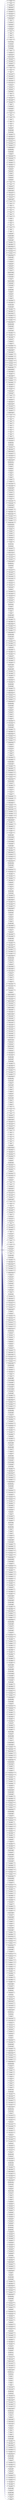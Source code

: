 digraph "Graphical Class Hierarchy"
{
 // LATEX_PDF_SIZE
  edge [fontname="Helvetica",fontsize="10",labelfontname="Helvetica",labelfontsize="10"];
  node [fontname="Helvetica",fontsize="10",shape=record];
  rankdir="LR";
  Node1118 [label="SrcValidator",height=0.2,width=0.4,color="grey75", fillcolor="white", style="filled",tooltip=" "];
  Node1118 -> Node0 [dir="back",color="midnightblue",fontsize="10",style="solid",fontname="Helvetica"];
  Node0 [label="plotly.validators.area.Customdatasrc\lValidator",height=0.2,width=0.4,color="black", fillcolor="white", style="filled",URL="$classplotly_1_1validators_1_1area_1_1_customdatasrc_validator.html",tooltip=" "];
  Node1118 -> Node1120 [dir="back",color="midnightblue",fontsize="10",style="solid",fontname="Helvetica"];
  Node1120 [label="plotly.validators.area.Hoverinfosrc\lValidator",height=0.2,width=0.4,color="black", fillcolor="white", style="filled",URL="$classplotly_1_1validators_1_1area_1_1_hoverinfosrc_validator.html",tooltip=" "];
  Node1118 -> Node1121 [dir="back",color="midnightblue",fontsize="10",style="solid",fontname="Helvetica"];
  Node1121 [label="plotly.validators.area.hoverlabel.\lAlignsrcValidator",height=0.2,width=0.4,color="black", fillcolor="white", style="filled",URL="$classplotly_1_1validators_1_1area_1_1hoverlabel_1_1_alignsrc_validator.html",tooltip=" "];
  Node1118 -> Node1122 [dir="back",color="midnightblue",fontsize="10",style="solid",fontname="Helvetica"];
  Node1122 [label="plotly.validators.area.hoverlabel.\lBgcolorsrcValidator",height=0.2,width=0.4,color="black", fillcolor="white", style="filled",URL="$classplotly_1_1validators_1_1area_1_1hoverlabel_1_1_bgcolorsrc_validator.html",tooltip=" "];
  Node1118 -> Node1123 [dir="back",color="midnightblue",fontsize="10",style="solid",fontname="Helvetica"];
  Node1123 [label="plotly.validators.area.hoverlabel.\lBordercolorsrcValidator",height=0.2,width=0.4,color="black", fillcolor="white", style="filled",URL="$classplotly_1_1validators_1_1area_1_1hoverlabel_1_1_bordercolorsrc_validator.html",tooltip=" "];
  Node1118 -> Node1124 [dir="back",color="midnightblue",fontsize="10",style="solid",fontname="Helvetica"];
  Node1124 [label="plotly.validators.area.hoverlabel.font.\lColorsrcValidator",height=0.2,width=0.4,color="black", fillcolor="white", style="filled",URL="$classplotly_1_1validators_1_1area_1_1hoverlabel_1_1font_1_1_colorsrc_validator.html",tooltip=" "];
  Node1118 -> Node1125 [dir="back",color="midnightblue",fontsize="10",style="solid",fontname="Helvetica"];
  Node1125 [label="plotly.validators.area.hoverlabel.font.\lFamilysrcValidator",height=0.2,width=0.4,color="black", fillcolor="white", style="filled",URL="$classplotly_1_1validators_1_1area_1_1hoverlabel_1_1font_1_1_familysrc_validator.html",tooltip=" "];
  Node1118 -> Node1126 [dir="back",color="midnightblue",fontsize="10",style="solid",fontname="Helvetica"];
  Node1126 [label="plotly.validators.area.hoverlabel.font.\lSizesrcValidator",height=0.2,width=0.4,color="black", fillcolor="white", style="filled",URL="$classplotly_1_1validators_1_1area_1_1hoverlabel_1_1font_1_1_sizesrc_validator.html",tooltip=" "];
  Node1118 -> Node1127 [dir="back",color="midnightblue",fontsize="10",style="solid",fontname="Helvetica"];
  Node1127 [label="plotly.validators.area.hoverlabel.\lNamelengthsrcValidator",height=0.2,width=0.4,color="black", fillcolor="white", style="filled",URL="$classplotly_1_1validators_1_1area_1_1hoverlabel_1_1_namelengthsrc_validator.html",tooltip=" "];
  Node1118 -> Node1128 [dir="back",color="midnightblue",fontsize="10",style="solid",fontname="Helvetica"];
  Node1128 [label="plotly.validators.area.Idssrc\lValidator",height=0.2,width=0.4,color="black", fillcolor="white", style="filled",URL="$classplotly_1_1validators_1_1area_1_1_idssrc_validator.html",tooltip=" "];
  Node1118 -> Node1129 [dir="back",color="midnightblue",fontsize="10",style="solid",fontname="Helvetica"];
  Node1129 [label="plotly.validators.area.marker.\lColorsrcValidator",height=0.2,width=0.4,color="black", fillcolor="white", style="filled",URL="$classplotly_1_1validators_1_1area_1_1marker_1_1_colorsrc_validator.html",tooltip=" "];
  Node1118 -> Node1130 [dir="back",color="midnightblue",fontsize="10",style="solid",fontname="Helvetica"];
  Node1130 [label="plotly.validators.area.marker.\lOpacitysrcValidator",height=0.2,width=0.4,color="black", fillcolor="white", style="filled",URL="$classplotly_1_1validators_1_1area_1_1marker_1_1_opacitysrc_validator.html",tooltip=" "];
  Node1118 -> Node1131 [dir="back",color="midnightblue",fontsize="10",style="solid",fontname="Helvetica"];
  Node1131 [label="plotly.validators.area.marker.\lSizesrcValidator",height=0.2,width=0.4,color="black", fillcolor="white", style="filled",URL="$classplotly_1_1validators_1_1area_1_1marker_1_1_sizesrc_validator.html",tooltip=" "];
  Node1118 -> Node1132 [dir="back",color="midnightblue",fontsize="10",style="solid",fontname="Helvetica"];
  Node1132 [label="plotly.validators.area.marker.\lSymbolsrcValidator",height=0.2,width=0.4,color="black", fillcolor="white", style="filled",URL="$classplotly_1_1validators_1_1area_1_1marker_1_1_symbolsrc_validator.html",tooltip=" "];
  Node1118 -> Node1133 [dir="back",color="midnightblue",fontsize="10",style="solid",fontname="Helvetica"];
  Node1133 [label="plotly.validators.area.Metasrc\lValidator",height=0.2,width=0.4,color="black", fillcolor="white", style="filled",URL="$classplotly_1_1validators_1_1area_1_1_metasrc_validator.html",tooltip=" "];
  Node1118 -> Node1134 [dir="back",color="midnightblue",fontsize="10",style="solid",fontname="Helvetica"];
  Node1134 [label="plotly.validators.area.Rsrc\lValidator",height=0.2,width=0.4,color="black", fillcolor="white", style="filled",URL="$classplotly_1_1validators_1_1area_1_1_rsrc_validator.html",tooltip=" "];
  Node1118 -> Node1135 [dir="back",color="midnightblue",fontsize="10",style="solid",fontname="Helvetica"];
  Node1135 [label="plotly.validators.area.Tsrc\lValidator",height=0.2,width=0.4,color="black", fillcolor="white", style="filled",URL="$classplotly_1_1validators_1_1area_1_1_tsrc_validator.html",tooltip=" "];
  Node1118 -> Node1136 [dir="back",color="midnightblue",fontsize="10",style="solid",fontname="Helvetica"];
  Node1136 [label="plotly.validators.bar.Basesrc\lValidator",height=0.2,width=0.4,color="black", fillcolor="white", style="filled",URL="$classplotly_1_1validators_1_1bar_1_1_basesrc_validator.html",tooltip=" "];
  Node1118 -> Node1137 [dir="back",color="midnightblue",fontsize="10",style="solid",fontname="Helvetica"];
  Node1137 [label="plotly.validators.bar.Customdatasrc\lValidator",height=0.2,width=0.4,color="black", fillcolor="white", style="filled",URL="$classplotly_1_1validators_1_1bar_1_1_customdatasrc_validator.html",tooltip=" "];
  Node1118 -> Node1138 [dir="back",color="midnightblue",fontsize="10",style="solid",fontname="Helvetica"];
  Node1138 [label="plotly.validators.bar.error\l_x.ArrayminussrcValidator",height=0.2,width=0.4,color="black", fillcolor="white", style="filled",URL="$classplotly_1_1validators_1_1bar_1_1error__x_1_1_arrayminussrc_validator.html",tooltip=" "];
  Node1118 -> Node1139 [dir="back",color="midnightblue",fontsize="10",style="solid",fontname="Helvetica"];
  Node1139 [label="plotly.validators.bar.error\l_x.ArraysrcValidator",height=0.2,width=0.4,color="black", fillcolor="white", style="filled",URL="$classplotly_1_1validators_1_1bar_1_1error__x_1_1_arraysrc_validator.html",tooltip=" "];
  Node1118 -> Node1140 [dir="back",color="midnightblue",fontsize="10",style="solid",fontname="Helvetica"];
  Node1140 [label="plotly.validators.bar.error\l_y.ArrayminussrcValidator",height=0.2,width=0.4,color="black", fillcolor="white", style="filled",URL="$classplotly_1_1validators_1_1bar_1_1error__y_1_1_arrayminussrc_validator.html",tooltip=" "];
  Node1118 -> Node1141 [dir="back",color="midnightblue",fontsize="10",style="solid",fontname="Helvetica"];
  Node1141 [label="plotly.validators.bar.error\l_y.ArraysrcValidator",height=0.2,width=0.4,color="black", fillcolor="white", style="filled",URL="$classplotly_1_1validators_1_1bar_1_1error__y_1_1_arraysrc_validator.html",tooltip=" "];
  Node1118 -> Node1142 [dir="back",color="midnightblue",fontsize="10",style="solid",fontname="Helvetica"];
  Node1142 [label="plotly.validators.bar.Hoverinfosrc\lValidator",height=0.2,width=0.4,color="black", fillcolor="white", style="filled",URL="$classplotly_1_1validators_1_1bar_1_1_hoverinfosrc_validator.html",tooltip=" "];
  Node1118 -> Node1143 [dir="back",color="midnightblue",fontsize="10",style="solid",fontname="Helvetica"];
  Node1143 [label="plotly.validators.bar.hoverlabel.\lAlignsrcValidator",height=0.2,width=0.4,color="black", fillcolor="white", style="filled",URL="$classplotly_1_1validators_1_1bar_1_1hoverlabel_1_1_alignsrc_validator.html",tooltip=" "];
  Node1118 -> Node1144 [dir="back",color="midnightblue",fontsize="10",style="solid",fontname="Helvetica"];
  Node1144 [label="plotly.validators.bar.hoverlabel.\lBgcolorsrcValidator",height=0.2,width=0.4,color="black", fillcolor="white", style="filled",URL="$classplotly_1_1validators_1_1bar_1_1hoverlabel_1_1_bgcolorsrc_validator.html",tooltip=" "];
  Node1118 -> Node1145 [dir="back",color="midnightblue",fontsize="10",style="solid",fontname="Helvetica"];
  Node1145 [label="plotly.validators.bar.hoverlabel.\lBordercolorsrcValidator",height=0.2,width=0.4,color="black", fillcolor="white", style="filled",URL="$classplotly_1_1validators_1_1bar_1_1hoverlabel_1_1_bordercolorsrc_validator.html",tooltip=" "];
  Node1118 -> Node1146 [dir="back",color="midnightblue",fontsize="10",style="solid",fontname="Helvetica"];
  Node1146 [label="plotly.validators.bar.hoverlabel.font.\lColorsrcValidator",height=0.2,width=0.4,color="black", fillcolor="white", style="filled",URL="$classplotly_1_1validators_1_1bar_1_1hoverlabel_1_1font_1_1_colorsrc_validator.html",tooltip=" "];
  Node1118 -> Node1147 [dir="back",color="midnightblue",fontsize="10",style="solid",fontname="Helvetica"];
  Node1147 [label="plotly.validators.bar.hoverlabel.font.\lFamilysrcValidator",height=0.2,width=0.4,color="black", fillcolor="white", style="filled",URL="$classplotly_1_1validators_1_1bar_1_1hoverlabel_1_1font_1_1_familysrc_validator.html",tooltip=" "];
  Node1118 -> Node1148 [dir="back",color="midnightblue",fontsize="10",style="solid",fontname="Helvetica"];
  Node1148 [label="plotly.validators.bar.hoverlabel.font.\lSizesrcValidator",height=0.2,width=0.4,color="black", fillcolor="white", style="filled",URL="$classplotly_1_1validators_1_1bar_1_1hoverlabel_1_1font_1_1_sizesrc_validator.html",tooltip=" "];
  Node1118 -> Node1149 [dir="back",color="midnightblue",fontsize="10",style="solid",fontname="Helvetica"];
  Node1149 [label="plotly.validators.bar.hoverlabel.\lNamelengthsrcValidator",height=0.2,width=0.4,color="black", fillcolor="white", style="filled",URL="$classplotly_1_1validators_1_1bar_1_1hoverlabel_1_1_namelengthsrc_validator.html",tooltip=" "];
  Node1118 -> Node1150 [dir="back",color="midnightblue",fontsize="10",style="solid",fontname="Helvetica"];
  Node1150 [label="plotly.validators.bar.Hovertemplatesrc\lValidator",height=0.2,width=0.4,color="black", fillcolor="white", style="filled",URL="$classplotly_1_1validators_1_1bar_1_1_hovertemplatesrc_validator.html",tooltip=" "];
  Node1118 -> Node1151 [dir="back",color="midnightblue",fontsize="10",style="solid",fontname="Helvetica"];
  Node1151 [label="plotly.validators.bar.Hovertextsrc\lValidator",height=0.2,width=0.4,color="black", fillcolor="white", style="filled",URL="$classplotly_1_1validators_1_1bar_1_1_hovertextsrc_validator.html",tooltip=" "];
  Node1118 -> Node1152 [dir="back",color="midnightblue",fontsize="10",style="solid",fontname="Helvetica"];
  Node1152 [label="plotly.validators.bar.Idssrc\lValidator",height=0.2,width=0.4,color="black", fillcolor="white", style="filled",URL="$classplotly_1_1validators_1_1bar_1_1_idssrc_validator.html",tooltip=" "];
  Node1118 -> Node1153 [dir="back",color="midnightblue",fontsize="10",style="solid",fontname="Helvetica"];
  Node1153 [label="plotly.validators.bar.insidetextfont.\lColorsrcValidator",height=0.2,width=0.4,color="black", fillcolor="white", style="filled",URL="$classplotly_1_1validators_1_1bar_1_1insidetextfont_1_1_colorsrc_validator.html",tooltip=" "];
  Node1118 -> Node1154 [dir="back",color="midnightblue",fontsize="10",style="solid",fontname="Helvetica"];
  Node1154 [label="plotly.validators.bar.insidetextfont.\lFamilysrcValidator",height=0.2,width=0.4,color="black", fillcolor="white", style="filled",URL="$classplotly_1_1validators_1_1bar_1_1insidetextfont_1_1_familysrc_validator.html",tooltip=" "];
  Node1118 -> Node1155 [dir="back",color="midnightblue",fontsize="10",style="solid",fontname="Helvetica"];
  Node1155 [label="plotly.validators.bar.insidetextfont.\lSizesrcValidator",height=0.2,width=0.4,color="black", fillcolor="white", style="filled",URL="$classplotly_1_1validators_1_1bar_1_1insidetextfont_1_1_sizesrc_validator.html",tooltip=" "];
  Node1118 -> Node1156 [dir="back",color="midnightblue",fontsize="10",style="solid",fontname="Helvetica"];
  Node1156 [label="plotly.validators.bar.marker.colorbar.\lTicktextsrcValidator",height=0.2,width=0.4,color="black", fillcolor="white", style="filled",URL="$classplotly_1_1validators_1_1bar_1_1marker_1_1colorbar_1_1_ticktextsrc_validator.html",tooltip=" "];
  Node1118 -> Node1157 [dir="back",color="midnightblue",fontsize="10",style="solid",fontname="Helvetica"];
  Node1157 [label="plotly.validators.bar.marker.colorbar.\lTickvalssrcValidator",height=0.2,width=0.4,color="black", fillcolor="white", style="filled",URL="$classplotly_1_1validators_1_1bar_1_1marker_1_1colorbar_1_1_tickvalssrc_validator.html",tooltip=" "];
  Node1118 -> Node1158 [dir="back",color="midnightblue",fontsize="10",style="solid",fontname="Helvetica"];
  Node1158 [label="plotly.validators.bar.marker.\lColorsrcValidator",height=0.2,width=0.4,color="black", fillcolor="white", style="filled",URL="$classplotly_1_1validators_1_1bar_1_1marker_1_1_colorsrc_validator.html",tooltip=" "];
  Node1118 -> Node1159 [dir="back",color="midnightblue",fontsize="10",style="solid",fontname="Helvetica"];
  Node1159 [label="plotly.validators.bar.marker.line.\lColorsrcValidator",height=0.2,width=0.4,color="black", fillcolor="white", style="filled",URL="$classplotly_1_1validators_1_1bar_1_1marker_1_1line_1_1_colorsrc_validator.html",tooltip=" "];
  Node1118 -> Node1160 [dir="back",color="midnightblue",fontsize="10",style="solid",fontname="Helvetica"];
  Node1160 [label="plotly.validators.bar.marker.line.\lWidthsrcValidator",height=0.2,width=0.4,color="black", fillcolor="white", style="filled",URL="$classplotly_1_1validators_1_1bar_1_1marker_1_1line_1_1_widthsrc_validator.html",tooltip=" "];
  Node1118 -> Node1161 [dir="back",color="midnightblue",fontsize="10",style="solid",fontname="Helvetica"];
  Node1161 [label="plotly.validators.bar.marker.\lOpacitysrcValidator",height=0.2,width=0.4,color="black", fillcolor="white", style="filled",URL="$classplotly_1_1validators_1_1bar_1_1marker_1_1_opacitysrc_validator.html",tooltip=" "];
  Node1118 -> Node1162 [dir="back",color="midnightblue",fontsize="10",style="solid",fontname="Helvetica"];
  Node1162 [label="plotly.validators.bar.Metasrc\lValidator",height=0.2,width=0.4,color="black", fillcolor="white", style="filled",URL="$classplotly_1_1validators_1_1bar_1_1_metasrc_validator.html",tooltip=" "];
  Node1118 -> Node1163 [dir="back",color="midnightblue",fontsize="10",style="solid",fontname="Helvetica"];
  Node1163 [label="plotly.validators.bar.Offsetsrc\lValidator",height=0.2,width=0.4,color="black", fillcolor="white", style="filled",URL="$classplotly_1_1validators_1_1bar_1_1_offsetsrc_validator.html",tooltip=" "];
  Node1118 -> Node1164 [dir="back",color="midnightblue",fontsize="10",style="solid",fontname="Helvetica"];
  Node1164 [label="plotly.validators.bar.outsidetextfont.\lColorsrcValidator",height=0.2,width=0.4,color="black", fillcolor="white", style="filled",URL="$classplotly_1_1validators_1_1bar_1_1outsidetextfont_1_1_colorsrc_validator.html",tooltip=" "];
  Node1118 -> Node1165 [dir="back",color="midnightblue",fontsize="10",style="solid",fontname="Helvetica"];
  Node1165 [label="plotly.validators.bar.outsidetextfont.\lFamilysrcValidator",height=0.2,width=0.4,color="black", fillcolor="white", style="filled",URL="$classplotly_1_1validators_1_1bar_1_1outsidetextfont_1_1_familysrc_validator.html",tooltip=" "];
  Node1118 -> Node1166 [dir="back",color="midnightblue",fontsize="10",style="solid",fontname="Helvetica"];
  Node1166 [label="plotly.validators.bar.outsidetextfont.\lSizesrcValidator",height=0.2,width=0.4,color="black", fillcolor="white", style="filled",URL="$classplotly_1_1validators_1_1bar_1_1outsidetextfont_1_1_sizesrc_validator.html",tooltip=" "];
  Node1118 -> Node1167 [dir="back",color="midnightblue",fontsize="10",style="solid",fontname="Helvetica"];
  Node1167 [label="plotly.validators.bar.Rsrc\lValidator",height=0.2,width=0.4,color="black", fillcolor="white", style="filled",URL="$classplotly_1_1validators_1_1bar_1_1_rsrc_validator.html",tooltip=" "];
  Node1118 -> Node1168 [dir="back",color="midnightblue",fontsize="10",style="solid",fontname="Helvetica"];
  Node1168 [label="plotly.validators.bar.textfont.\lColorsrcValidator",height=0.2,width=0.4,color="black", fillcolor="white", style="filled",URL="$classplotly_1_1validators_1_1bar_1_1textfont_1_1_colorsrc_validator.html",tooltip=" "];
  Node1118 -> Node1169 [dir="back",color="midnightblue",fontsize="10",style="solid",fontname="Helvetica"];
  Node1169 [label="plotly.validators.bar.textfont.\lFamilysrcValidator",height=0.2,width=0.4,color="black", fillcolor="white", style="filled",URL="$classplotly_1_1validators_1_1bar_1_1textfont_1_1_familysrc_validator.html",tooltip=" "];
  Node1118 -> Node1170 [dir="back",color="midnightblue",fontsize="10",style="solid",fontname="Helvetica"];
  Node1170 [label="plotly.validators.bar.textfont.\lSizesrcValidator",height=0.2,width=0.4,color="black", fillcolor="white", style="filled",URL="$classplotly_1_1validators_1_1bar_1_1textfont_1_1_sizesrc_validator.html",tooltip=" "];
  Node1118 -> Node1171 [dir="back",color="midnightblue",fontsize="10",style="solid",fontname="Helvetica"];
  Node1171 [label="plotly.validators.bar.Textpositionsrc\lValidator",height=0.2,width=0.4,color="black", fillcolor="white", style="filled",URL="$classplotly_1_1validators_1_1bar_1_1_textpositionsrc_validator.html",tooltip=" "];
  Node1118 -> Node1172 [dir="back",color="midnightblue",fontsize="10",style="solid",fontname="Helvetica"];
  Node1172 [label="plotly.validators.bar.Textsrc\lValidator",height=0.2,width=0.4,color="black", fillcolor="white", style="filled",URL="$classplotly_1_1validators_1_1bar_1_1_textsrc_validator.html",tooltip=" "];
  Node1118 -> Node1173 [dir="back",color="midnightblue",fontsize="10",style="solid",fontname="Helvetica"];
  Node1173 [label="plotly.validators.bar.Texttemplatesrc\lValidator",height=0.2,width=0.4,color="black", fillcolor="white", style="filled",URL="$classplotly_1_1validators_1_1bar_1_1_texttemplatesrc_validator.html",tooltip=" "];
  Node1118 -> Node1174 [dir="back",color="midnightblue",fontsize="10",style="solid",fontname="Helvetica"];
  Node1174 [label="plotly.validators.bar.Tsrc\lValidator",height=0.2,width=0.4,color="black", fillcolor="white", style="filled",URL="$classplotly_1_1validators_1_1bar_1_1_tsrc_validator.html",tooltip=" "];
  Node1118 -> Node1175 [dir="back",color="midnightblue",fontsize="10",style="solid",fontname="Helvetica"];
  Node1175 [label="plotly.validators.bar.Widthsrc\lValidator",height=0.2,width=0.4,color="black", fillcolor="white", style="filled",URL="$classplotly_1_1validators_1_1bar_1_1_widthsrc_validator.html",tooltip=" "];
  Node1118 -> Node1176 [dir="back",color="midnightblue",fontsize="10",style="solid",fontname="Helvetica"];
  Node1176 [label="plotly.validators.bar.Xsrc\lValidator",height=0.2,width=0.4,color="black", fillcolor="white", style="filled",URL="$classplotly_1_1validators_1_1bar_1_1_xsrc_validator.html",tooltip=" "];
  Node1118 -> Node1177 [dir="back",color="midnightblue",fontsize="10",style="solid",fontname="Helvetica"];
  Node1177 [label="plotly.validators.bar.Ysrc\lValidator",height=0.2,width=0.4,color="black", fillcolor="white", style="filled",URL="$classplotly_1_1validators_1_1bar_1_1_ysrc_validator.html",tooltip=" "];
  Node1118 -> Node1178 [dir="back",color="midnightblue",fontsize="10",style="solid",fontname="Helvetica"];
  Node1178 [label="plotly.validators.barpolar.\lBasesrcValidator",height=0.2,width=0.4,color="black", fillcolor="white", style="filled",URL="$classplotly_1_1validators_1_1barpolar_1_1_basesrc_validator.html",tooltip=" "];
  Node1118 -> Node1179 [dir="back",color="midnightblue",fontsize="10",style="solid",fontname="Helvetica"];
  Node1179 [label="plotly.validators.barpolar.\lCustomdatasrcValidator",height=0.2,width=0.4,color="black", fillcolor="white", style="filled",URL="$classplotly_1_1validators_1_1barpolar_1_1_customdatasrc_validator.html",tooltip=" "];
  Node1118 -> Node1180 [dir="back",color="midnightblue",fontsize="10",style="solid",fontname="Helvetica"];
  Node1180 [label="plotly.validators.barpolar.\lHoverinfosrcValidator",height=0.2,width=0.4,color="black", fillcolor="white", style="filled",URL="$classplotly_1_1validators_1_1barpolar_1_1_hoverinfosrc_validator.html",tooltip=" "];
  Node1118 -> Node1181 [dir="back",color="midnightblue",fontsize="10",style="solid",fontname="Helvetica"];
  Node1181 [label="plotly.validators.barpolar.hoverlabel.\lAlignsrcValidator",height=0.2,width=0.4,color="black", fillcolor="white", style="filled",URL="$classplotly_1_1validators_1_1barpolar_1_1hoverlabel_1_1_alignsrc_validator.html",tooltip=" "];
  Node1118 -> Node1182 [dir="back",color="midnightblue",fontsize="10",style="solid",fontname="Helvetica"];
  Node1182 [label="plotly.validators.barpolar.hoverlabel.\lBgcolorsrcValidator",height=0.2,width=0.4,color="black", fillcolor="white", style="filled",URL="$classplotly_1_1validators_1_1barpolar_1_1hoverlabel_1_1_bgcolorsrc_validator.html",tooltip=" "];
  Node1118 -> Node1183 [dir="back",color="midnightblue",fontsize="10",style="solid",fontname="Helvetica"];
  Node1183 [label="plotly.validators.barpolar.hoverlabel.\lBordercolorsrcValidator",height=0.2,width=0.4,color="black", fillcolor="white", style="filled",URL="$classplotly_1_1validators_1_1barpolar_1_1hoverlabel_1_1_bordercolorsrc_validator.html",tooltip=" "];
  Node1118 -> Node1184 [dir="back",color="midnightblue",fontsize="10",style="solid",fontname="Helvetica"];
  Node1184 [label="plotly.validators.barpolar.hoverlabel.font.\lColorsrcValidator",height=0.2,width=0.4,color="black", fillcolor="white", style="filled",URL="$classplotly_1_1validators_1_1barpolar_1_1hoverlabel_1_1font_1_1_colorsrc_validator.html",tooltip=" "];
  Node1118 -> Node1185 [dir="back",color="midnightblue",fontsize="10",style="solid",fontname="Helvetica"];
  Node1185 [label="plotly.validators.barpolar.hoverlabel.font.\lFamilysrcValidator",height=0.2,width=0.4,color="black", fillcolor="white", style="filled",URL="$classplotly_1_1validators_1_1barpolar_1_1hoverlabel_1_1font_1_1_familysrc_validator.html",tooltip=" "];
  Node1118 -> Node1186 [dir="back",color="midnightblue",fontsize="10",style="solid",fontname="Helvetica"];
  Node1186 [label="plotly.validators.barpolar.hoverlabel.font.\lSizesrcValidator",height=0.2,width=0.4,color="black", fillcolor="white", style="filled",URL="$classplotly_1_1validators_1_1barpolar_1_1hoverlabel_1_1font_1_1_sizesrc_validator.html",tooltip=" "];
  Node1118 -> Node1187 [dir="back",color="midnightblue",fontsize="10",style="solid",fontname="Helvetica"];
  Node1187 [label="plotly.validators.barpolar.hoverlabel.\lNamelengthsrcValidator",height=0.2,width=0.4,color="black", fillcolor="white", style="filled",URL="$classplotly_1_1validators_1_1barpolar_1_1hoverlabel_1_1_namelengthsrc_validator.html",tooltip=" "];
  Node1118 -> Node1188 [dir="back",color="midnightblue",fontsize="10",style="solid",fontname="Helvetica"];
  Node1188 [label="plotly.validators.barpolar.\lHovertemplatesrcValidator",height=0.2,width=0.4,color="black", fillcolor="white", style="filled",URL="$classplotly_1_1validators_1_1barpolar_1_1_hovertemplatesrc_validator.html",tooltip=" "];
  Node1118 -> Node1189 [dir="back",color="midnightblue",fontsize="10",style="solid",fontname="Helvetica"];
  Node1189 [label="plotly.validators.barpolar.\lHovertextsrcValidator",height=0.2,width=0.4,color="black", fillcolor="white", style="filled",URL="$classplotly_1_1validators_1_1barpolar_1_1_hovertextsrc_validator.html",tooltip=" "];
  Node1118 -> Node1190 [dir="back",color="midnightblue",fontsize="10",style="solid",fontname="Helvetica"];
  Node1190 [label="plotly.validators.barpolar.\lIdssrcValidator",height=0.2,width=0.4,color="black", fillcolor="white", style="filled",URL="$classplotly_1_1validators_1_1barpolar_1_1_idssrc_validator.html",tooltip=" "];
  Node1118 -> Node1191 [dir="back",color="midnightblue",fontsize="10",style="solid",fontname="Helvetica"];
  Node1191 [label="plotly.validators.barpolar.marker.colorbar.\lTicktextsrcValidator",height=0.2,width=0.4,color="black", fillcolor="white", style="filled",URL="$classplotly_1_1validators_1_1barpolar_1_1marker_1_1colorbar_1_1_ticktextsrc_validator.html",tooltip=" "];
  Node1118 -> Node1192 [dir="back",color="midnightblue",fontsize="10",style="solid",fontname="Helvetica"];
  Node1192 [label="plotly.validators.barpolar.marker.colorbar.\lTickvalssrcValidator",height=0.2,width=0.4,color="black", fillcolor="white", style="filled",URL="$classplotly_1_1validators_1_1barpolar_1_1marker_1_1colorbar_1_1_tickvalssrc_validator.html",tooltip=" "];
  Node1118 -> Node1193 [dir="back",color="midnightblue",fontsize="10",style="solid",fontname="Helvetica"];
  Node1193 [label="plotly.validators.barpolar.marker.\lColorsrcValidator",height=0.2,width=0.4,color="black", fillcolor="white", style="filled",URL="$classplotly_1_1validators_1_1barpolar_1_1marker_1_1_colorsrc_validator.html",tooltip=" "];
  Node1118 -> Node1194 [dir="back",color="midnightblue",fontsize="10",style="solid",fontname="Helvetica"];
  Node1194 [label="plotly.validators.barpolar.marker.line.\lColorsrcValidator",height=0.2,width=0.4,color="black", fillcolor="white", style="filled",URL="$classplotly_1_1validators_1_1barpolar_1_1marker_1_1line_1_1_colorsrc_validator.html",tooltip=" "];
  Node1118 -> Node1195 [dir="back",color="midnightblue",fontsize="10",style="solid",fontname="Helvetica"];
  Node1195 [label="plotly.validators.barpolar.marker.line.\lWidthsrcValidator",height=0.2,width=0.4,color="black", fillcolor="white", style="filled",URL="$classplotly_1_1validators_1_1barpolar_1_1marker_1_1line_1_1_widthsrc_validator.html",tooltip=" "];
  Node1118 -> Node1196 [dir="back",color="midnightblue",fontsize="10",style="solid",fontname="Helvetica"];
  Node1196 [label="plotly.validators.barpolar.marker.\lOpacitysrcValidator",height=0.2,width=0.4,color="black", fillcolor="white", style="filled",URL="$classplotly_1_1validators_1_1barpolar_1_1marker_1_1_opacitysrc_validator.html",tooltip=" "];
  Node1118 -> Node1197 [dir="back",color="midnightblue",fontsize="10",style="solid",fontname="Helvetica"];
  Node1197 [label="plotly.validators.barpolar.\lMetasrcValidator",height=0.2,width=0.4,color="black", fillcolor="white", style="filled",URL="$classplotly_1_1validators_1_1barpolar_1_1_metasrc_validator.html",tooltip=" "];
  Node1118 -> Node1198 [dir="back",color="midnightblue",fontsize="10",style="solid",fontname="Helvetica"];
  Node1198 [label="plotly.validators.barpolar.\lOffsetsrcValidator",height=0.2,width=0.4,color="black", fillcolor="white", style="filled",URL="$classplotly_1_1validators_1_1barpolar_1_1_offsetsrc_validator.html",tooltip=" "];
  Node1118 -> Node1199 [dir="back",color="midnightblue",fontsize="10",style="solid",fontname="Helvetica"];
  Node1199 [label="plotly.validators.barpolar.\lRsrcValidator",height=0.2,width=0.4,color="black", fillcolor="white", style="filled",URL="$classplotly_1_1validators_1_1barpolar_1_1_rsrc_validator.html",tooltip=" "];
  Node1118 -> Node1200 [dir="back",color="midnightblue",fontsize="10",style="solid",fontname="Helvetica"];
  Node1200 [label="plotly.validators.barpolar.\lTextsrcValidator",height=0.2,width=0.4,color="black", fillcolor="white", style="filled",URL="$classplotly_1_1validators_1_1barpolar_1_1_textsrc_validator.html",tooltip=" "];
  Node1118 -> Node1201 [dir="back",color="midnightblue",fontsize="10",style="solid",fontname="Helvetica"];
  Node1201 [label="plotly.validators.barpolar.\lThetasrcValidator",height=0.2,width=0.4,color="black", fillcolor="white", style="filled",URL="$classplotly_1_1validators_1_1barpolar_1_1_thetasrc_validator.html",tooltip=" "];
  Node1118 -> Node1202 [dir="back",color="midnightblue",fontsize="10",style="solid",fontname="Helvetica"];
  Node1202 [label="plotly.validators.barpolar.\lWidthsrcValidator",height=0.2,width=0.4,color="black", fillcolor="white", style="filled",URL="$classplotly_1_1validators_1_1barpolar_1_1_widthsrc_validator.html",tooltip=" "];
  Node1118 -> Node1203 [dir="back",color="midnightblue",fontsize="10",style="solid",fontname="Helvetica"];
  Node1203 [label="plotly.validators.box.Customdatasrc\lValidator",height=0.2,width=0.4,color="black", fillcolor="white", style="filled",URL="$classplotly_1_1validators_1_1box_1_1_customdatasrc_validator.html",tooltip=" "];
  Node1118 -> Node1204 [dir="back",color="midnightblue",fontsize="10",style="solid",fontname="Helvetica"];
  Node1204 [label="plotly.validators.box.Hoverinfosrc\lValidator",height=0.2,width=0.4,color="black", fillcolor="white", style="filled",URL="$classplotly_1_1validators_1_1box_1_1_hoverinfosrc_validator.html",tooltip=" "];
  Node1118 -> Node1205 [dir="back",color="midnightblue",fontsize="10",style="solid",fontname="Helvetica"];
  Node1205 [label="plotly.validators.box.hoverlabel.\lAlignsrcValidator",height=0.2,width=0.4,color="black", fillcolor="white", style="filled",URL="$classplotly_1_1validators_1_1box_1_1hoverlabel_1_1_alignsrc_validator.html",tooltip=" "];
  Node1118 -> Node1206 [dir="back",color="midnightblue",fontsize="10",style="solid",fontname="Helvetica"];
  Node1206 [label="plotly.validators.box.hoverlabel.\lBgcolorsrcValidator",height=0.2,width=0.4,color="black", fillcolor="white", style="filled",URL="$classplotly_1_1validators_1_1box_1_1hoverlabel_1_1_bgcolorsrc_validator.html",tooltip=" "];
  Node1118 -> Node1207 [dir="back",color="midnightblue",fontsize="10",style="solid",fontname="Helvetica"];
  Node1207 [label="plotly.validators.box.hoverlabel.\lBordercolorsrcValidator",height=0.2,width=0.4,color="black", fillcolor="white", style="filled",URL="$classplotly_1_1validators_1_1box_1_1hoverlabel_1_1_bordercolorsrc_validator.html",tooltip=" "];
  Node1118 -> Node1208 [dir="back",color="midnightblue",fontsize="10",style="solid",fontname="Helvetica"];
  Node1208 [label="plotly.validators.box.hoverlabel.font.\lColorsrcValidator",height=0.2,width=0.4,color="black", fillcolor="white", style="filled",URL="$classplotly_1_1validators_1_1box_1_1hoverlabel_1_1font_1_1_colorsrc_validator.html",tooltip=" "];
  Node1118 -> Node1209 [dir="back",color="midnightblue",fontsize="10",style="solid",fontname="Helvetica"];
  Node1209 [label="plotly.validators.box.hoverlabel.font.\lFamilysrcValidator",height=0.2,width=0.4,color="black", fillcolor="white", style="filled",URL="$classplotly_1_1validators_1_1box_1_1hoverlabel_1_1font_1_1_familysrc_validator.html",tooltip=" "];
  Node1118 -> Node1210 [dir="back",color="midnightblue",fontsize="10",style="solid",fontname="Helvetica"];
  Node1210 [label="plotly.validators.box.hoverlabel.font.\lSizesrcValidator",height=0.2,width=0.4,color="black", fillcolor="white", style="filled",URL="$classplotly_1_1validators_1_1box_1_1hoverlabel_1_1font_1_1_sizesrc_validator.html",tooltip=" "];
  Node1118 -> Node1211 [dir="back",color="midnightblue",fontsize="10",style="solid",fontname="Helvetica"];
  Node1211 [label="plotly.validators.box.hoverlabel.\lNamelengthsrcValidator",height=0.2,width=0.4,color="black", fillcolor="white", style="filled",URL="$classplotly_1_1validators_1_1box_1_1hoverlabel_1_1_namelengthsrc_validator.html",tooltip=" "];
  Node1118 -> Node1212 [dir="back",color="midnightblue",fontsize="10",style="solid",fontname="Helvetica"];
  Node1212 [label="plotly.validators.box.Hovertemplatesrc\lValidator",height=0.2,width=0.4,color="black", fillcolor="white", style="filled",URL="$classplotly_1_1validators_1_1box_1_1_hovertemplatesrc_validator.html",tooltip=" "];
  Node1118 -> Node1213 [dir="back",color="midnightblue",fontsize="10",style="solid",fontname="Helvetica"];
  Node1213 [label="plotly.validators.box.Hovertextsrc\lValidator",height=0.2,width=0.4,color="black", fillcolor="white", style="filled",URL="$classplotly_1_1validators_1_1box_1_1_hovertextsrc_validator.html",tooltip=" "];
  Node1118 -> Node1214 [dir="back",color="midnightblue",fontsize="10",style="solid",fontname="Helvetica"];
  Node1214 [label="plotly.validators.box.Idssrc\lValidator",height=0.2,width=0.4,color="black", fillcolor="white", style="filled",URL="$classplotly_1_1validators_1_1box_1_1_idssrc_validator.html",tooltip=" "];
  Node1118 -> Node1215 [dir="back",color="midnightblue",fontsize="10",style="solid",fontname="Helvetica"];
  Node1215 [label="plotly.validators.box.Lowerfencesrc\lValidator",height=0.2,width=0.4,color="black", fillcolor="white", style="filled",URL="$classplotly_1_1validators_1_1box_1_1_lowerfencesrc_validator.html",tooltip=" "];
  Node1118 -> Node1216 [dir="back",color="midnightblue",fontsize="10",style="solid",fontname="Helvetica"];
  Node1216 [label="plotly.validators.box.Meansrc\lValidator",height=0.2,width=0.4,color="black", fillcolor="white", style="filled",URL="$classplotly_1_1validators_1_1box_1_1_meansrc_validator.html",tooltip=" "];
  Node1118 -> Node1217 [dir="back",color="midnightblue",fontsize="10",style="solid",fontname="Helvetica"];
  Node1217 [label="plotly.validators.box.Mediansrc\lValidator",height=0.2,width=0.4,color="black", fillcolor="white", style="filled",URL="$classplotly_1_1validators_1_1box_1_1_mediansrc_validator.html",tooltip=" "];
  Node1118 -> Node1218 [dir="back",color="midnightblue",fontsize="10",style="solid",fontname="Helvetica"];
  Node1218 [label="plotly.validators.box.Metasrc\lValidator",height=0.2,width=0.4,color="black", fillcolor="white", style="filled",URL="$classplotly_1_1validators_1_1box_1_1_metasrc_validator.html",tooltip=" "];
  Node1118 -> Node1219 [dir="back",color="midnightblue",fontsize="10",style="solid",fontname="Helvetica"];
  Node1219 [label="plotly.validators.box.Notchspansrc\lValidator",height=0.2,width=0.4,color="black", fillcolor="white", style="filled",URL="$classplotly_1_1validators_1_1box_1_1_notchspansrc_validator.html",tooltip=" "];
  Node1118 -> Node1220 [dir="back",color="midnightblue",fontsize="10",style="solid",fontname="Helvetica"];
  Node1220 [label="plotly.validators.box.Q1\lSrcValidator",height=0.2,width=0.4,color="black", fillcolor="white", style="filled",URL="$classplotly_1_1validators_1_1box_1_1_q1_src_validator.html",tooltip=" "];
  Node1118 -> Node1221 [dir="back",color="midnightblue",fontsize="10",style="solid",fontname="Helvetica"];
  Node1221 [label="plotly.validators.box.Q3\lSrcValidator",height=0.2,width=0.4,color="black", fillcolor="white", style="filled",URL="$classplotly_1_1validators_1_1box_1_1_q3_src_validator.html",tooltip=" "];
  Node1118 -> Node1222 [dir="back",color="midnightblue",fontsize="10",style="solid",fontname="Helvetica"];
  Node1222 [label="plotly.validators.box.Sdsrc\lValidator",height=0.2,width=0.4,color="black", fillcolor="white", style="filled",URL="$classplotly_1_1validators_1_1box_1_1_sdsrc_validator.html",tooltip=" "];
  Node1118 -> Node1223 [dir="back",color="midnightblue",fontsize="10",style="solid",fontname="Helvetica"];
  Node1223 [label="plotly.validators.box.Textsrc\lValidator",height=0.2,width=0.4,color="black", fillcolor="white", style="filled",URL="$classplotly_1_1validators_1_1box_1_1_textsrc_validator.html",tooltip=" "];
  Node1118 -> Node1224 [dir="back",color="midnightblue",fontsize="10",style="solid",fontname="Helvetica"];
  Node1224 [label="plotly.validators.box.Upperfencesrc\lValidator",height=0.2,width=0.4,color="black", fillcolor="white", style="filled",URL="$classplotly_1_1validators_1_1box_1_1_upperfencesrc_validator.html",tooltip=" "];
  Node1118 -> Node1225 [dir="back",color="midnightblue",fontsize="10",style="solid",fontname="Helvetica"];
  Node1225 [label="plotly.validators.box.Xsrc\lValidator",height=0.2,width=0.4,color="black", fillcolor="white", style="filled",URL="$classplotly_1_1validators_1_1box_1_1_xsrc_validator.html",tooltip=" "];
  Node1118 -> Node1226 [dir="back",color="midnightblue",fontsize="10",style="solid",fontname="Helvetica"];
  Node1226 [label="plotly.validators.box.Ysrc\lValidator",height=0.2,width=0.4,color="black", fillcolor="white", style="filled",URL="$classplotly_1_1validators_1_1box_1_1_ysrc_validator.html",tooltip=" "];
  Node1118 -> Node1227 [dir="back",color="midnightblue",fontsize="10",style="solid",fontname="Helvetica"];
  Node1227 [label="plotly.validators.candlestick.\lClosesrcValidator",height=0.2,width=0.4,color="black", fillcolor="white", style="filled",URL="$classplotly_1_1validators_1_1candlestick_1_1_closesrc_validator.html",tooltip=" "];
  Node1118 -> Node1228 [dir="back",color="midnightblue",fontsize="10",style="solid",fontname="Helvetica"];
  Node1228 [label="plotly.validators.candlestick.\lCustomdatasrcValidator",height=0.2,width=0.4,color="black", fillcolor="white", style="filled",URL="$classplotly_1_1validators_1_1candlestick_1_1_customdatasrc_validator.html",tooltip=" "];
  Node1118 -> Node1229 [dir="back",color="midnightblue",fontsize="10",style="solid",fontname="Helvetica"];
  Node1229 [label="plotly.validators.candlestick.\lHighsrcValidator",height=0.2,width=0.4,color="black", fillcolor="white", style="filled",URL="$classplotly_1_1validators_1_1candlestick_1_1_highsrc_validator.html",tooltip=" "];
  Node1118 -> Node1230 [dir="back",color="midnightblue",fontsize="10",style="solid",fontname="Helvetica"];
  Node1230 [label="plotly.validators.candlestick.\lHoverinfosrcValidator",height=0.2,width=0.4,color="black", fillcolor="white", style="filled",URL="$classplotly_1_1validators_1_1candlestick_1_1_hoverinfosrc_validator.html",tooltip=" "];
  Node1118 -> Node1231 [dir="back",color="midnightblue",fontsize="10",style="solid",fontname="Helvetica"];
  Node1231 [label="plotly.validators.candlestick.hoverlabel.\lAlignsrcValidator",height=0.2,width=0.4,color="black", fillcolor="white", style="filled",URL="$classplotly_1_1validators_1_1candlestick_1_1hoverlabel_1_1_alignsrc_validator.html",tooltip=" "];
  Node1118 -> Node1232 [dir="back",color="midnightblue",fontsize="10",style="solid",fontname="Helvetica"];
  Node1232 [label="plotly.validators.candlestick.hoverlabel.\lBgcolorsrcValidator",height=0.2,width=0.4,color="black", fillcolor="white", style="filled",URL="$classplotly_1_1validators_1_1candlestick_1_1hoverlabel_1_1_bgcolorsrc_validator.html",tooltip=" "];
  Node1118 -> Node1233 [dir="back",color="midnightblue",fontsize="10",style="solid",fontname="Helvetica"];
  Node1233 [label="plotly.validators.candlestick.hoverlabel.\lBordercolorsrcValidator",height=0.2,width=0.4,color="black", fillcolor="white", style="filled",URL="$classplotly_1_1validators_1_1candlestick_1_1hoverlabel_1_1_bordercolorsrc_validator.html",tooltip=" "];
  Node1118 -> Node1234 [dir="back",color="midnightblue",fontsize="10",style="solid",fontname="Helvetica"];
  Node1234 [label="plotly.validators.candlestick.hoverlabel.font.\lColorsrcValidator",height=0.2,width=0.4,color="black", fillcolor="white", style="filled",URL="$classplotly_1_1validators_1_1candlestick_1_1hoverlabel_1_1font_1_1_colorsrc_validator.html",tooltip=" "];
  Node1118 -> Node1235 [dir="back",color="midnightblue",fontsize="10",style="solid",fontname="Helvetica"];
  Node1235 [label="plotly.validators.candlestick.hoverlabel.font.\lFamilysrcValidator",height=0.2,width=0.4,color="black", fillcolor="white", style="filled",URL="$classplotly_1_1validators_1_1candlestick_1_1hoverlabel_1_1font_1_1_familysrc_validator.html",tooltip=" "];
  Node1118 -> Node1236 [dir="back",color="midnightblue",fontsize="10",style="solid",fontname="Helvetica"];
  Node1236 [label="plotly.validators.candlestick.hoverlabel.font.\lSizesrcValidator",height=0.2,width=0.4,color="black", fillcolor="white", style="filled",URL="$classplotly_1_1validators_1_1candlestick_1_1hoverlabel_1_1font_1_1_sizesrc_validator.html",tooltip=" "];
  Node1118 -> Node1237 [dir="back",color="midnightblue",fontsize="10",style="solid",fontname="Helvetica"];
  Node1237 [label="plotly.validators.candlestick.hoverlabel.\lNamelengthsrcValidator",height=0.2,width=0.4,color="black", fillcolor="white", style="filled",URL="$classplotly_1_1validators_1_1candlestick_1_1hoverlabel_1_1_namelengthsrc_validator.html",tooltip=" "];
  Node1118 -> Node1238 [dir="back",color="midnightblue",fontsize="10",style="solid",fontname="Helvetica"];
  Node1238 [label="plotly.validators.candlestick.\lHovertextsrcValidator",height=0.2,width=0.4,color="black", fillcolor="white", style="filled",URL="$classplotly_1_1validators_1_1candlestick_1_1_hovertextsrc_validator.html",tooltip=" "];
  Node1118 -> Node1239 [dir="back",color="midnightblue",fontsize="10",style="solid",fontname="Helvetica"];
  Node1239 [label="plotly.validators.candlestick.\lIdssrcValidator",height=0.2,width=0.4,color="black", fillcolor="white", style="filled",URL="$classplotly_1_1validators_1_1candlestick_1_1_idssrc_validator.html",tooltip=" "];
  Node1118 -> Node1240 [dir="back",color="midnightblue",fontsize="10",style="solid",fontname="Helvetica"];
  Node1240 [label="plotly.validators.candlestick.\lLowsrcValidator",height=0.2,width=0.4,color="black", fillcolor="white", style="filled",URL="$classplotly_1_1validators_1_1candlestick_1_1_lowsrc_validator.html",tooltip=" "];
  Node1118 -> Node1241 [dir="back",color="midnightblue",fontsize="10",style="solid",fontname="Helvetica"];
  Node1241 [label="plotly.validators.candlestick.\lMetasrcValidator",height=0.2,width=0.4,color="black", fillcolor="white", style="filled",URL="$classplotly_1_1validators_1_1candlestick_1_1_metasrc_validator.html",tooltip=" "];
  Node1118 -> Node1242 [dir="back",color="midnightblue",fontsize="10",style="solid",fontname="Helvetica"];
  Node1242 [label="plotly.validators.candlestick.\lOpensrcValidator",height=0.2,width=0.4,color="black", fillcolor="white", style="filled",URL="$classplotly_1_1validators_1_1candlestick_1_1_opensrc_validator.html",tooltip=" "];
  Node1118 -> Node1243 [dir="back",color="midnightblue",fontsize="10",style="solid",fontname="Helvetica"];
  Node1243 [label="plotly.validators.candlestick.\lTextsrcValidator",height=0.2,width=0.4,color="black", fillcolor="white", style="filled",URL="$classplotly_1_1validators_1_1candlestick_1_1_textsrc_validator.html",tooltip=" "];
  Node1118 -> Node1244 [dir="back",color="midnightblue",fontsize="10",style="solid",fontname="Helvetica"];
  Node1244 [label="plotly.validators.candlestick.\lXsrcValidator",height=0.2,width=0.4,color="black", fillcolor="white", style="filled",URL="$classplotly_1_1validators_1_1candlestick_1_1_xsrc_validator.html",tooltip=" "];
  Node1118 -> Node1245 [dir="back",color="midnightblue",fontsize="10",style="solid",fontname="Helvetica"];
  Node1245 [label="plotly.validators.carpet.aaxis.\lCategoryarraysrcValidator",height=0.2,width=0.4,color="black", fillcolor="white", style="filled",URL="$classplotly_1_1validators_1_1carpet_1_1aaxis_1_1_categoryarraysrc_validator.html",tooltip=" "];
  Node1118 -> Node1246 [dir="back",color="midnightblue",fontsize="10",style="solid",fontname="Helvetica"];
  Node1246 [label="plotly.validators.carpet.aaxis.\lTicktextsrcValidator",height=0.2,width=0.4,color="black", fillcolor="white", style="filled",URL="$classplotly_1_1validators_1_1carpet_1_1aaxis_1_1_ticktextsrc_validator.html",tooltip=" "];
  Node1118 -> Node1247 [dir="back",color="midnightblue",fontsize="10",style="solid",fontname="Helvetica"];
  Node1247 [label="plotly.validators.carpet.aaxis.\lTickvalssrcValidator",height=0.2,width=0.4,color="black", fillcolor="white", style="filled",URL="$classplotly_1_1validators_1_1carpet_1_1aaxis_1_1_tickvalssrc_validator.html",tooltip=" "];
  Node1118 -> Node1248 [dir="back",color="midnightblue",fontsize="10",style="solid",fontname="Helvetica"];
  Node1248 [label="plotly.validators.carpet.\lAsrcValidator",height=0.2,width=0.4,color="black", fillcolor="white", style="filled",URL="$classplotly_1_1validators_1_1carpet_1_1_asrc_validator.html",tooltip=" "];
  Node1118 -> Node1249 [dir="back",color="midnightblue",fontsize="10",style="solid",fontname="Helvetica"];
  Node1249 [label="plotly.validators.carpet.baxis.\lCategoryarraysrcValidator",height=0.2,width=0.4,color="black", fillcolor="white", style="filled",URL="$classplotly_1_1validators_1_1carpet_1_1baxis_1_1_categoryarraysrc_validator.html",tooltip=" "];
  Node1118 -> Node1250 [dir="back",color="midnightblue",fontsize="10",style="solid",fontname="Helvetica"];
  Node1250 [label="plotly.validators.carpet.baxis.\lTicktextsrcValidator",height=0.2,width=0.4,color="black", fillcolor="white", style="filled",URL="$classplotly_1_1validators_1_1carpet_1_1baxis_1_1_ticktextsrc_validator.html",tooltip=" "];
  Node1118 -> Node1251 [dir="back",color="midnightblue",fontsize="10",style="solid",fontname="Helvetica"];
  Node1251 [label="plotly.validators.carpet.baxis.\lTickvalssrcValidator",height=0.2,width=0.4,color="black", fillcolor="white", style="filled",URL="$classplotly_1_1validators_1_1carpet_1_1baxis_1_1_tickvalssrc_validator.html",tooltip=" "];
  Node1118 -> Node1252 [dir="back",color="midnightblue",fontsize="10",style="solid",fontname="Helvetica"];
  Node1252 [label="plotly.validators.carpet.\lBsrcValidator",height=0.2,width=0.4,color="black", fillcolor="white", style="filled",URL="$classplotly_1_1validators_1_1carpet_1_1_bsrc_validator.html",tooltip=" "];
  Node1118 -> Node1253 [dir="back",color="midnightblue",fontsize="10",style="solid",fontname="Helvetica"];
  Node1253 [label="plotly.validators.carpet.\lCustomdatasrcValidator",height=0.2,width=0.4,color="black", fillcolor="white", style="filled",URL="$classplotly_1_1validators_1_1carpet_1_1_customdatasrc_validator.html",tooltip=" "];
  Node1118 -> Node1254 [dir="back",color="midnightblue",fontsize="10",style="solid",fontname="Helvetica"];
  Node1254 [label="plotly.validators.carpet.\lIdssrcValidator",height=0.2,width=0.4,color="black", fillcolor="white", style="filled",URL="$classplotly_1_1validators_1_1carpet_1_1_idssrc_validator.html",tooltip=" "];
  Node1118 -> Node1255 [dir="back",color="midnightblue",fontsize="10",style="solid",fontname="Helvetica"];
  Node1255 [label="plotly.validators.carpet.\lMetasrcValidator",height=0.2,width=0.4,color="black", fillcolor="white", style="filled",URL="$classplotly_1_1validators_1_1carpet_1_1_metasrc_validator.html",tooltip=" "];
  Node1118 -> Node1256 [dir="back",color="midnightblue",fontsize="10",style="solid",fontname="Helvetica"];
  Node1256 [label="plotly.validators.carpet.\lXsrcValidator",height=0.2,width=0.4,color="black", fillcolor="white", style="filled",URL="$classplotly_1_1validators_1_1carpet_1_1_xsrc_validator.html",tooltip=" "];
  Node1118 -> Node1257 [dir="back",color="midnightblue",fontsize="10",style="solid",fontname="Helvetica"];
  Node1257 [label="plotly.validators.carpet.\lYsrcValidator",height=0.2,width=0.4,color="black", fillcolor="white", style="filled",URL="$classplotly_1_1validators_1_1carpet_1_1_ysrc_validator.html",tooltip=" "];
  Node1118 -> Node1258 [dir="back",color="midnightblue",fontsize="10",style="solid",fontname="Helvetica"];
  Node1258 [label="plotly.validators.choropleth.colorbar.\lTicktextsrcValidator",height=0.2,width=0.4,color="black", fillcolor="white", style="filled",URL="$classplotly_1_1validators_1_1choropleth_1_1colorbar_1_1_ticktextsrc_validator.html",tooltip=" "];
  Node1118 -> Node1259 [dir="back",color="midnightblue",fontsize="10",style="solid",fontname="Helvetica"];
  Node1259 [label="plotly.validators.choropleth.colorbar.\lTickvalssrcValidator",height=0.2,width=0.4,color="black", fillcolor="white", style="filled",URL="$classplotly_1_1validators_1_1choropleth_1_1colorbar_1_1_tickvalssrc_validator.html",tooltip=" "];
  Node1118 -> Node1260 [dir="back",color="midnightblue",fontsize="10",style="solid",fontname="Helvetica"];
  Node1260 [label="plotly.validators.choropleth.\lCustomdatasrcValidator",height=0.2,width=0.4,color="black", fillcolor="white", style="filled",URL="$classplotly_1_1validators_1_1choropleth_1_1_customdatasrc_validator.html",tooltip=" "];
  Node1118 -> Node1261 [dir="back",color="midnightblue",fontsize="10",style="solid",fontname="Helvetica"];
  Node1261 [label="plotly.validators.choropleth.\lHoverinfosrcValidator",height=0.2,width=0.4,color="black", fillcolor="white", style="filled",URL="$classplotly_1_1validators_1_1choropleth_1_1_hoverinfosrc_validator.html",tooltip=" "];
  Node1118 -> Node1262 [dir="back",color="midnightblue",fontsize="10",style="solid",fontname="Helvetica"];
  Node1262 [label="plotly.validators.choropleth.hoverlabel.\lAlignsrcValidator",height=0.2,width=0.4,color="black", fillcolor="white", style="filled",URL="$classplotly_1_1validators_1_1choropleth_1_1hoverlabel_1_1_alignsrc_validator.html",tooltip=" "];
  Node1118 -> Node1263 [dir="back",color="midnightblue",fontsize="10",style="solid",fontname="Helvetica"];
  Node1263 [label="plotly.validators.choropleth.hoverlabel.\lBgcolorsrcValidator",height=0.2,width=0.4,color="black", fillcolor="white", style="filled",URL="$classplotly_1_1validators_1_1choropleth_1_1hoverlabel_1_1_bgcolorsrc_validator.html",tooltip=" "];
  Node1118 -> Node1264 [dir="back",color="midnightblue",fontsize="10",style="solid",fontname="Helvetica"];
  Node1264 [label="plotly.validators.choropleth.hoverlabel.\lBordercolorsrcValidator",height=0.2,width=0.4,color="black", fillcolor="white", style="filled",URL="$classplotly_1_1validators_1_1choropleth_1_1hoverlabel_1_1_bordercolorsrc_validator.html",tooltip=" "];
  Node1118 -> Node1265 [dir="back",color="midnightblue",fontsize="10",style="solid",fontname="Helvetica"];
  Node1265 [label="plotly.validators.choropleth.hoverlabel.font.\lColorsrcValidator",height=0.2,width=0.4,color="black", fillcolor="white", style="filled",URL="$classplotly_1_1validators_1_1choropleth_1_1hoverlabel_1_1font_1_1_colorsrc_validator.html",tooltip=" "];
  Node1118 -> Node1266 [dir="back",color="midnightblue",fontsize="10",style="solid",fontname="Helvetica"];
  Node1266 [label="plotly.validators.choropleth.hoverlabel.font.\lFamilysrcValidator",height=0.2,width=0.4,color="black", fillcolor="white", style="filled",URL="$classplotly_1_1validators_1_1choropleth_1_1hoverlabel_1_1font_1_1_familysrc_validator.html",tooltip=" "];
  Node1118 -> Node1267 [dir="back",color="midnightblue",fontsize="10",style="solid",fontname="Helvetica"];
  Node1267 [label="plotly.validators.choropleth.hoverlabel.font.\lSizesrcValidator",height=0.2,width=0.4,color="black", fillcolor="white", style="filled",URL="$classplotly_1_1validators_1_1choropleth_1_1hoverlabel_1_1font_1_1_sizesrc_validator.html",tooltip=" "];
  Node1118 -> Node1268 [dir="back",color="midnightblue",fontsize="10",style="solid",fontname="Helvetica"];
  Node1268 [label="plotly.validators.choropleth.hoverlabel.\lNamelengthsrcValidator",height=0.2,width=0.4,color="black", fillcolor="white", style="filled",URL="$classplotly_1_1validators_1_1choropleth_1_1hoverlabel_1_1_namelengthsrc_validator.html",tooltip=" "];
  Node1118 -> Node1269 [dir="back",color="midnightblue",fontsize="10",style="solid",fontname="Helvetica"];
  Node1269 [label="plotly.validators.choropleth.\lHovertemplatesrcValidator",height=0.2,width=0.4,color="black", fillcolor="white", style="filled",URL="$classplotly_1_1validators_1_1choropleth_1_1_hovertemplatesrc_validator.html",tooltip=" "];
  Node1118 -> Node1270 [dir="back",color="midnightblue",fontsize="10",style="solid",fontname="Helvetica"];
  Node1270 [label="plotly.validators.choropleth.\lHovertextsrcValidator",height=0.2,width=0.4,color="black", fillcolor="white", style="filled",URL="$classplotly_1_1validators_1_1choropleth_1_1_hovertextsrc_validator.html",tooltip=" "];
  Node1118 -> Node1271 [dir="back",color="midnightblue",fontsize="10",style="solid",fontname="Helvetica"];
  Node1271 [label="plotly.validators.choropleth.\lIdssrcValidator",height=0.2,width=0.4,color="black", fillcolor="white", style="filled",URL="$classplotly_1_1validators_1_1choropleth_1_1_idssrc_validator.html",tooltip=" "];
  Node1118 -> Node1272 [dir="back",color="midnightblue",fontsize="10",style="solid",fontname="Helvetica"];
  Node1272 [label="plotly.validators.choropleth.\lLocationssrcValidator",height=0.2,width=0.4,color="black", fillcolor="white", style="filled",URL="$classplotly_1_1validators_1_1choropleth_1_1_locationssrc_validator.html",tooltip=" "];
  Node1118 -> Node1273 [dir="back",color="midnightblue",fontsize="10",style="solid",fontname="Helvetica"];
  Node1273 [label="plotly.validators.choropleth.marker.line.\lColorsrcValidator",height=0.2,width=0.4,color="black", fillcolor="white", style="filled",URL="$classplotly_1_1validators_1_1choropleth_1_1marker_1_1line_1_1_colorsrc_validator.html",tooltip=" "];
  Node1118 -> Node1274 [dir="back",color="midnightblue",fontsize="10",style="solid",fontname="Helvetica"];
  Node1274 [label="plotly.validators.choropleth.marker.line.\lWidthsrcValidator",height=0.2,width=0.4,color="black", fillcolor="white", style="filled",URL="$classplotly_1_1validators_1_1choropleth_1_1marker_1_1line_1_1_widthsrc_validator.html",tooltip=" "];
  Node1118 -> Node1275 [dir="back",color="midnightblue",fontsize="10",style="solid",fontname="Helvetica"];
  Node1275 [label="plotly.validators.choropleth.marker.\lOpacitysrcValidator",height=0.2,width=0.4,color="black", fillcolor="white", style="filled",URL="$classplotly_1_1validators_1_1choropleth_1_1marker_1_1_opacitysrc_validator.html",tooltip=" "];
  Node1118 -> Node1276 [dir="back",color="midnightblue",fontsize="10",style="solid",fontname="Helvetica"];
  Node1276 [label="plotly.validators.choropleth.\lMetasrcValidator",height=0.2,width=0.4,color="black", fillcolor="white", style="filled",URL="$classplotly_1_1validators_1_1choropleth_1_1_metasrc_validator.html",tooltip=" "];
  Node1118 -> Node1277 [dir="back",color="midnightblue",fontsize="10",style="solid",fontname="Helvetica"];
  Node1277 [label="plotly.validators.choropleth.\lTextsrcValidator",height=0.2,width=0.4,color="black", fillcolor="white", style="filled",URL="$classplotly_1_1validators_1_1choropleth_1_1_textsrc_validator.html",tooltip=" "];
  Node1118 -> Node1278 [dir="back",color="midnightblue",fontsize="10",style="solid",fontname="Helvetica"];
  Node1278 [label="plotly.validators.choropleth.\lZsrcValidator",height=0.2,width=0.4,color="black", fillcolor="white", style="filled",URL="$classplotly_1_1validators_1_1choropleth_1_1_zsrc_validator.html",tooltip=" "];
  Node1118 -> Node1279 [dir="back",color="midnightblue",fontsize="10",style="solid",fontname="Helvetica"];
  Node1279 [label="plotly.validators.choroplethmapbox.colorbar.\lTicktextsrcValidator",height=0.2,width=0.4,color="black", fillcolor="white", style="filled",URL="$classplotly_1_1validators_1_1choroplethmapbox_1_1colorbar_1_1_ticktextsrc_validator.html",tooltip=" "];
  Node1118 -> Node1280 [dir="back",color="midnightblue",fontsize="10",style="solid",fontname="Helvetica"];
  Node1280 [label="plotly.validators.choroplethmapbox.colorbar.\lTickvalssrcValidator",height=0.2,width=0.4,color="black", fillcolor="white", style="filled",URL="$classplotly_1_1validators_1_1choroplethmapbox_1_1colorbar_1_1_tickvalssrc_validator.html",tooltip=" "];
  Node1118 -> Node1281 [dir="back",color="midnightblue",fontsize="10",style="solid",fontname="Helvetica"];
  Node1281 [label="plotly.validators.choroplethmapbox.\lCustomdatasrcValidator",height=0.2,width=0.4,color="black", fillcolor="white", style="filled",URL="$classplotly_1_1validators_1_1choroplethmapbox_1_1_customdatasrc_validator.html",tooltip=" "];
  Node1118 -> Node1282 [dir="back",color="midnightblue",fontsize="10",style="solid",fontname="Helvetica"];
  Node1282 [label="plotly.validators.choroplethmapbox.\lHoverinfosrcValidator",height=0.2,width=0.4,color="black", fillcolor="white", style="filled",URL="$classplotly_1_1validators_1_1choroplethmapbox_1_1_hoverinfosrc_validator.html",tooltip=" "];
  Node1118 -> Node1283 [dir="back",color="midnightblue",fontsize="10",style="solid",fontname="Helvetica"];
  Node1283 [label="plotly.validators.choroplethmapbox.hoverlabel.\lAlignsrcValidator",height=0.2,width=0.4,color="black", fillcolor="white", style="filled",URL="$classplotly_1_1validators_1_1choroplethmapbox_1_1hoverlabel_1_1_alignsrc_validator.html",tooltip=" "];
  Node1118 -> Node1284 [dir="back",color="midnightblue",fontsize="10",style="solid",fontname="Helvetica"];
  Node1284 [label="plotly.validators.choroplethmapbox.hoverlabel.\lBgcolorsrcValidator",height=0.2,width=0.4,color="black", fillcolor="white", style="filled",URL="$classplotly_1_1validators_1_1choroplethmapbox_1_1hoverlabel_1_1_bgcolorsrc_validator.html",tooltip=" "];
  Node1118 -> Node1285 [dir="back",color="midnightblue",fontsize="10",style="solid",fontname="Helvetica"];
  Node1285 [label="plotly.validators.choroplethmapbox.hoverlabel.\lBordercolorsrcValidator",height=0.2,width=0.4,color="black", fillcolor="white", style="filled",URL="$classplotly_1_1validators_1_1choroplethmapbox_1_1hoverlabel_1_1_bordercolorsrc_validator.html",tooltip=" "];
  Node1118 -> Node1286 [dir="back",color="midnightblue",fontsize="10",style="solid",fontname="Helvetica"];
  Node1286 [label="plotly.validators.choroplethmapbox.hoverlabel.font.\lColorsrcValidator",height=0.2,width=0.4,color="black", fillcolor="white", style="filled",URL="$classplotly_1_1validators_1_1choroplethmapbox_1_1hoverlabel_1_1font_1_1_colorsrc_validator.html",tooltip=" "];
  Node1118 -> Node1287 [dir="back",color="midnightblue",fontsize="10",style="solid",fontname="Helvetica"];
  Node1287 [label="plotly.validators.choroplethmapbox.hoverlabel.font.\lFamilysrcValidator",height=0.2,width=0.4,color="black", fillcolor="white", style="filled",URL="$classplotly_1_1validators_1_1choroplethmapbox_1_1hoverlabel_1_1font_1_1_familysrc_validator.html",tooltip=" "];
  Node1118 -> Node1288 [dir="back",color="midnightblue",fontsize="10",style="solid",fontname="Helvetica"];
  Node1288 [label="plotly.validators.choroplethmapbox.hoverlabel.font.\lSizesrcValidator",height=0.2,width=0.4,color="black", fillcolor="white", style="filled",URL="$classplotly_1_1validators_1_1choroplethmapbox_1_1hoverlabel_1_1font_1_1_sizesrc_validator.html",tooltip=" "];
  Node1118 -> Node1289 [dir="back",color="midnightblue",fontsize="10",style="solid",fontname="Helvetica"];
  Node1289 [label="plotly.validators.choroplethmapbox.hoverlabel.\lNamelengthsrcValidator",height=0.2,width=0.4,color="black", fillcolor="white", style="filled",URL="$classplotly_1_1validators_1_1choroplethmapbox_1_1hoverlabel_1_1_namelengthsrc_validator.html",tooltip=" "];
  Node1118 -> Node1290 [dir="back",color="midnightblue",fontsize="10",style="solid",fontname="Helvetica"];
  Node1290 [label="plotly.validators.choroplethmapbox.\lHovertemplatesrcValidator",height=0.2,width=0.4,color="black", fillcolor="white", style="filled",URL="$classplotly_1_1validators_1_1choroplethmapbox_1_1_hovertemplatesrc_validator.html",tooltip=" "];
  Node1118 -> Node1291 [dir="back",color="midnightblue",fontsize="10",style="solid",fontname="Helvetica"];
  Node1291 [label="plotly.validators.choroplethmapbox.\lHovertextsrcValidator",height=0.2,width=0.4,color="black", fillcolor="white", style="filled",URL="$classplotly_1_1validators_1_1choroplethmapbox_1_1_hovertextsrc_validator.html",tooltip=" "];
  Node1118 -> Node1292 [dir="back",color="midnightblue",fontsize="10",style="solid",fontname="Helvetica"];
  Node1292 [label="plotly.validators.choroplethmapbox.\lIdssrcValidator",height=0.2,width=0.4,color="black", fillcolor="white", style="filled",URL="$classplotly_1_1validators_1_1choroplethmapbox_1_1_idssrc_validator.html",tooltip=" "];
  Node1118 -> Node1293 [dir="back",color="midnightblue",fontsize="10",style="solid",fontname="Helvetica"];
  Node1293 [label="plotly.validators.choroplethmapbox.\lLocationssrcValidator",height=0.2,width=0.4,color="black", fillcolor="white", style="filled",URL="$classplotly_1_1validators_1_1choroplethmapbox_1_1_locationssrc_validator.html",tooltip=" "];
  Node1118 -> Node1294 [dir="back",color="midnightblue",fontsize="10",style="solid",fontname="Helvetica"];
  Node1294 [label="plotly.validators.choroplethmapbox.marker.line.\lColorsrcValidator",height=0.2,width=0.4,color="black", fillcolor="white", style="filled",URL="$classplotly_1_1validators_1_1choroplethmapbox_1_1marker_1_1line_1_1_colorsrc_validator.html",tooltip=" "];
  Node1118 -> Node1295 [dir="back",color="midnightblue",fontsize="10",style="solid",fontname="Helvetica"];
  Node1295 [label="plotly.validators.choroplethmapbox.marker.line.\lWidthsrcValidator",height=0.2,width=0.4,color="black", fillcolor="white", style="filled",URL="$classplotly_1_1validators_1_1choroplethmapbox_1_1marker_1_1line_1_1_widthsrc_validator.html",tooltip=" "];
  Node1118 -> Node1296 [dir="back",color="midnightblue",fontsize="10",style="solid",fontname="Helvetica"];
  Node1296 [label="plotly.validators.choroplethmapbox.marker.\lOpacitysrcValidator",height=0.2,width=0.4,color="black", fillcolor="white", style="filled",URL="$classplotly_1_1validators_1_1choroplethmapbox_1_1marker_1_1_opacitysrc_validator.html",tooltip=" "];
  Node1118 -> Node1297 [dir="back",color="midnightblue",fontsize="10",style="solid",fontname="Helvetica"];
  Node1297 [label="plotly.validators.choroplethmapbox.\lMetasrcValidator",height=0.2,width=0.4,color="black", fillcolor="white", style="filled",URL="$classplotly_1_1validators_1_1choroplethmapbox_1_1_metasrc_validator.html",tooltip=" "];
  Node1118 -> Node1298 [dir="back",color="midnightblue",fontsize="10",style="solid",fontname="Helvetica"];
  Node1298 [label="plotly.validators.choroplethmapbox.\lTextsrcValidator",height=0.2,width=0.4,color="black", fillcolor="white", style="filled",URL="$classplotly_1_1validators_1_1choroplethmapbox_1_1_textsrc_validator.html",tooltip=" "];
  Node1118 -> Node1299 [dir="back",color="midnightblue",fontsize="10",style="solid",fontname="Helvetica"];
  Node1299 [label="plotly.validators.choroplethmapbox.\lZsrcValidator",height=0.2,width=0.4,color="black", fillcolor="white", style="filled",URL="$classplotly_1_1validators_1_1choroplethmapbox_1_1_zsrc_validator.html",tooltip=" "];
  Node1118 -> Node1300 [dir="back",color="midnightblue",fontsize="10",style="solid",fontname="Helvetica"];
  Node1300 [label="plotly.validators.cone.colorbar.\lTicktextsrcValidator",height=0.2,width=0.4,color="black", fillcolor="white", style="filled",URL="$classplotly_1_1validators_1_1cone_1_1colorbar_1_1_ticktextsrc_validator.html",tooltip=" "];
  Node1118 -> Node1301 [dir="back",color="midnightblue",fontsize="10",style="solid",fontname="Helvetica"];
  Node1301 [label="plotly.validators.cone.colorbar.\lTickvalssrcValidator",height=0.2,width=0.4,color="black", fillcolor="white", style="filled",URL="$classplotly_1_1validators_1_1cone_1_1colorbar_1_1_tickvalssrc_validator.html",tooltip=" "];
  Node1118 -> Node1302 [dir="back",color="midnightblue",fontsize="10",style="solid",fontname="Helvetica"];
  Node1302 [label="plotly.validators.cone.Customdatasrc\lValidator",height=0.2,width=0.4,color="black", fillcolor="white", style="filled",URL="$classplotly_1_1validators_1_1cone_1_1_customdatasrc_validator.html",tooltip=" "];
  Node1118 -> Node1303 [dir="back",color="midnightblue",fontsize="10",style="solid",fontname="Helvetica"];
  Node1303 [label="plotly.validators.cone.Hoverinfosrc\lValidator",height=0.2,width=0.4,color="black", fillcolor="white", style="filled",URL="$classplotly_1_1validators_1_1cone_1_1_hoverinfosrc_validator.html",tooltip=" "];
  Node1118 -> Node1304 [dir="back",color="midnightblue",fontsize="10",style="solid",fontname="Helvetica"];
  Node1304 [label="plotly.validators.cone.hoverlabel.\lAlignsrcValidator",height=0.2,width=0.4,color="black", fillcolor="white", style="filled",URL="$classplotly_1_1validators_1_1cone_1_1hoverlabel_1_1_alignsrc_validator.html",tooltip=" "];
  Node1118 -> Node1305 [dir="back",color="midnightblue",fontsize="10",style="solid",fontname="Helvetica"];
  Node1305 [label="plotly.validators.cone.hoverlabel.\lBgcolorsrcValidator",height=0.2,width=0.4,color="black", fillcolor="white", style="filled",URL="$classplotly_1_1validators_1_1cone_1_1hoverlabel_1_1_bgcolorsrc_validator.html",tooltip=" "];
  Node1118 -> Node1306 [dir="back",color="midnightblue",fontsize="10",style="solid",fontname="Helvetica"];
  Node1306 [label="plotly.validators.cone.hoverlabel.\lBordercolorsrcValidator",height=0.2,width=0.4,color="black", fillcolor="white", style="filled",URL="$classplotly_1_1validators_1_1cone_1_1hoverlabel_1_1_bordercolorsrc_validator.html",tooltip=" "];
  Node1118 -> Node1307 [dir="back",color="midnightblue",fontsize="10",style="solid",fontname="Helvetica"];
  Node1307 [label="plotly.validators.cone.hoverlabel.font.\lColorsrcValidator",height=0.2,width=0.4,color="black", fillcolor="white", style="filled",URL="$classplotly_1_1validators_1_1cone_1_1hoverlabel_1_1font_1_1_colorsrc_validator.html",tooltip=" "];
  Node1118 -> Node1308 [dir="back",color="midnightblue",fontsize="10",style="solid",fontname="Helvetica"];
  Node1308 [label="plotly.validators.cone.hoverlabel.font.\lFamilysrcValidator",height=0.2,width=0.4,color="black", fillcolor="white", style="filled",URL="$classplotly_1_1validators_1_1cone_1_1hoverlabel_1_1font_1_1_familysrc_validator.html",tooltip=" "];
  Node1118 -> Node1309 [dir="back",color="midnightblue",fontsize="10",style="solid",fontname="Helvetica"];
  Node1309 [label="plotly.validators.cone.hoverlabel.font.\lSizesrcValidator",height=0.2,width=0.4,color="black", fillcolor="white", style="filled",URL="$classplotly_1_1validators_1_1cone_1_1hoverlabel_1_1font_1_1_sizesrc_validator.html",tooltip=" "];
  Node1118 -> Node1310 [dir="back",color="midnightblue",fontsize="10",style="solid",fontname="Helvetica"];
  Node1310 [label="plotly.validators.cone.hoverlabel.\lNamelengthsrcValidator",height=0.2,width=0.4,color="black", fillcolor="white", style="filled",URL="$classplotly_1_1validators_1_1cone_1_1hoverlabel_1_1_namelengthsrc_validator.html",tooltip=" "];
  Node1118 -> Node1311 [dir="back",color="midnightblue",fontsize="10",style="solid",fontname="Helvetica"];
  Node1311 [label="plotly.validators.cone.Hovertemplatesrc\lValidator",height=0.2,width=0.4,color="black", fillcolor="white", style="filled",URL="$classplotly_1_1validators_1_1cone_1_1_hovertemplatesrc_validator.html",tooltip=" "];
  Node1118 -> Node1312 [dir="back",color="midnightblue",fontsize="10",style="solid",fontname="Helvetica"];
  Node1312 [label="plotly.validators.cone.Hovertextsrc\lValidator",height=0.2,width=0.4,color="black", fillcolor="white", style="filled",URL="$classplotly_1_1validators_1_1cone_1_1_hovertextsrc_validator.html",tooltip=" "];
  Node1118 -> Node1313 [dir="back",color="midnightblue",fontsize="10",style="solid",fontname="Helvetica"];
  Node1313 [label="plotly.validators.cone.Idssrc\lValidator",height=0.2,width=0.4,color="black", fillcolor="white", style="filled",URL="$classplotly_1_1validators_1_1cone_1_1_idssrc_validator.html",tooltip=" "];
  Node1118 -> Node1314 [dir="back",color="midnightblue",fontsize="10",style="solid",fontname="Helvetica"];
  Node1314 [label="plotly.validators.cone.Metasrc\lValidator",height=0.2,width=0.4,color="black", fillcolor="white", style="filled",URL="$classplotly_1_1validators_1_1cone_1_1_metasrc_validator.html",tooltip=" "];
  Node1118 -> Node1315 [dir="back",color="midnightblue",fontsize="10",style="solid",fontname="Helvetica"];
  Node1315 [label="plotly.validators.cone.Textsrc\lValidator",height=0.2,width=0.4,color="black", fillcolor="white", style="filled",URL="$classplotly_1_1validators_1_1cone_1_1_textsrc_validator.html",tooltip=" "];
  Node1118 -> Node1316 [dir="back",color="midnightblue",fontsize="10",style="solid",fontname="Helvetica"];
  Node1316 [label="plotly.validators.cone.Usrc\lValidator",height=0.2,width=0.4,color="black", fillcolor="white", style="filled",URL="$classplotly_1_1validators_1_1cone_1_1_usrc_validator.html",tooltip=" "];
  Node1118 -> Node1317 [dir="back",color="midnightblue",fontsize="10",style="solid",fontname="Helvetica"];
  Node1317 [label="plotly.validators.cone.Vsrc\lValidator",height=0.2,width=0.4,color="black", fillcolor="white", style="filled",URL="$classplotly_1_1validators_1_1cone_1_1_vsrc_validator.html",tooltip=" "];
  Node1118 -> Node1318 [dir="back",color="midnightblue",fontsize="10",style="solid",fontname="Helvetica"];
  Node1318 [label="plotly.validators.cone.Wsrc\lValidator",height=0.2,width=0.4,color="black", fillcolor="white", style="filled",URL="$classplotly_1_1validators_1_1cone_1_1_wsrc_validator.html",tooltip=" "];
  Node1118 -> Node1319 [dir="back",color="midnightblue",fontsize="10",style="solid",fontname="Helvetica"];
  Node1319 [label="plotly.validators.cone.Xsrc\lValidator",height=0.2,width=0.4,color="black", fillcolor="white", style="filled",URL="$classplotly_1_1validators_1_1cone_1_1_xsrc_validator.html",tooltip=" "];
  Node1118 -> Node1320 [dir="back",color="midnightblue",fontsize="10",style="solid",fontname="Helvetica"];
  Node1320 [label="plotly.validators.cone.Ysrc\lValidator",height=0.2,width=0.4,color="black", fillcolor="white", style="filled",URL="$classplotly_1_1validators_1_1cone_1_1_ysrc_validator.html",tooltip=" "];
  Node1118 -> Node1321 [dir="back",color="midnightblue",fontsize="10",style="solid",fontname="Helvetica"];
  Node1321 [label="plotly.validators.cone.Zsrc\lValidator",height=0.2,width=0.4,color="black", fillcolor="white", style="filled",URL="$classplotly_1_1validators_1_1cone_1_1_zsrc_validator.html",tooltip=" "];
  Node1118 -> Node1322 [dir="back",color="midnightblue",fontsize="10",style="solid",fontname="Helvetica"];
  Node1322 [label="plotly.validators.contour.colorbar.\lTicktextsrcValidator",height=0.2,width=0.4,color="black", fillcolor="white", style="filled",URL="$classplotly_1_1validators_1_1contour_1_1colorbar_1_1_ticktextsrc_validator.html",tooltip=" "];
  Node1118 -> Node1323 [dir="back",color="midnightblue",fontsize="10",style="solid",fontname="Helvetica"];
  Node1323 [label="plotly.validators.contour.colorbar.\lTickvalssrcValidator",height=0.2,width=0.4,color="black", fillcolor="white", style="filled",URL="$classplotly_1_1validators_1_1contour_1_1colorbar_1_1_tickvalssrc_validator.html",tooltip=" "];
  Node1118 -> Node1324 [dir="back",color="midnightblue",fontsize="10",style="solid",fontname="Helvetica"];
  Node1324 [label="plotly.validators.contour.\lCustomdatasrcValidator",height=0.2,width=0.4,color="black", fillcolor="white", style="filled",URL="$classplotly_1_1validators_1_1contour_1_1_customdatasrc_validator.html",tooltip=" "];
  Node1118 -> Node1325 [dir="back",color="midnightblue",fontsize="10",style="solid",fontname="Helvetica"];
  Node1325 [label="plotly.validators.contour.\lHoverinfosrcValidator",height=0.2,width=0.4,color="black", fillcolor="white", style="filled",URL="$classplotly_1_1validators_1_1contour_1_1_hoverinfosrc_validator.html",tooltip=" "];
  Node1118 -> Node1326 [dir="back",color="midnightblue",fontsize="10",style="solid",fontname="Helvetica"];
  Node1326 [label="plotly.validators.contour.hoverlabel.\lAlignsrcValidator",height=0.2,width=0.4,color="black", fillcolor="white", style="filled",URL="$classplotly_1_1validators_1_1contour_1_1hoverlabel_1_1_alignsrc_validator.html",tooltip=" "];
  Node1118 -> Node1327 [dir="back",color="midnightblue",fontsize="10",style="solid",fontname="Helvetica"];
  Node1327 [label="plotly.validators.contour.hoverlabel.\lBgcolorsrcValidator",height=0.2,width=0.4,color="black", fillcolor="white", style="filled",URL="$classplotly_1_1validators_1_1contour_1_1hoverlabel_1_1_bgcolorsrc_validator.html",tooltip=" "];
  Node1118 -> Node1328 [dir="back",color="midnightblue",fontsize="10",style="solid",fontname="Helvetica"];
  Node1328 [label="plotly.validators.contour.hoverlabel.\lBordercolorsrcValidator",height=0.2,width=0.4,color="black", fillcolor="white", style="filled",URL="$classplotly_1_1validators_1_1contour_1_1hoverlabel_1_1_bordercolorsrc_validator.html",tooltip=" "];
  Node1118 -> Node1329 [dir="back",color="midnightblue",fontsize="10",style="solid",fontname="Helvetica"];
  Node1329 [label="plotly.validators.contour.hoverlabel.font.\lColorsrcValidator",height=0.2,width=0.4,color="black", fillcolor="white", style="filled",URL="$classplotly_1_1validators_1_1contour_1_1hoverlabel_1_1font_1_1_colorsrc_validator.html",tooltip=" "];
  Node1118 -> Node1330 [dir="back",color="midnightblue",fontsize="10",style="solid",fontname="Helvetica"];
  Node1330 [label="plotly.validators.contour.hoverlabel.font.\lFamilysrcValidator",height=0.2,width=0.4,color="black", fillcolor="white", style="filled",URL="$classplotly_1_1validators_1_1contour_1_1hoverlabel_1_1font_1_1_familysrc_validator.html",tooltip=" "];
  Node1118 -> Node1331 [dir="back",color="midnightblue",fontsize="10",style="solid",fontname="Helvetica"];
  Node1331 [label="plotly.validators.contour.hoverlabel.font.\lSizesrcValidator",height=0.2,width=0.4,color="black", fillcolor="white", style="filled",URL="$classplotly_1_1validators_1_1contour_1_1hoverlabel_1_1font_1_1_sizesrc_validator.html",tooltip=" "];
  Node1118 -> Node1332 [dir="back",color="midnightblue",fontsize="10",style="solid",fontname="Helvetica"];
  Node1332 [label="plotly.validators.contour.hoverlabel.\lNamelengthsrcValidator",height=0.2,width=0.4,color="black", fillcolor="white", style="filled",URL="$classplotly_1_1validators_1_1contour_1_1hoverlabel_1_1_namelengthsrc_validator.html",tooltip=" "];
  Node1118 -> Node1333 [dir="back",color="midnightblue",fontsize="10",style="solid",fontname="Helvetica"];
  Node1333 [label="plotly.validators.contour.\lHovertemplatesrcValidator",height=0.2,width=0.4,color="black", fillcolor="white", style="filled",URL="$classplotly_1_1validators_1_1contour_1_1_hovertemplatesrc_validator.html",tooltip=" "];
  Node1118 -> Node1334 [dir="back",color="midnightblue",fontsize="10",style="solid",fontname="Helvetica"];
  Node1334 [label="plotly.validators.contour.\lHovertextsrcValidator",height=0.2,width=0.4,color="black", fillcolor="white", style="filled",URL="$classplotly_1_1validators_1_1contour_1_1_hovertextsrc_validator.html",tooltip=" "];
  Node1118 -> Node1335 [dir="back",color="midnightblue",fontsize="10",style="solid",fontname="Helvetica"];
  Node1335 [label="plotly.validators.contour.\lIdssrcValidator",height=0.2,width=0.4,color="black", fillcolor="white", style="filled",URL="$classplotly_1_1validators_1_1contour_1_1_idssrc_validator.html",tooltip=" "];
  Node1118 -> Node1336 [dir="back",color="midnightblue",fontsize="10",style="solid",fontname="Helvetica"];
  Node1336 [label="plotly.validators.contour.\lMetasrcValidator",height=0.2,width=0.4,color="black", fillcolor="white", style="filled",URL="$classplotly_1_1validators_1_1contour_1_1_metasrc_validator.html",tooltip=" "];
  Node1118 -> Node1337 [dir="back",color="midnightblue",fontsize="10",style="solid",fontname="Helvetica"];
  Node1337 [label="plotly.validators.contour.\lTextsrcValidator",height=0.2,width=0.4,color="black", fillcolor="white", style="filled",URL="$classplotly_1_1validators_1_1contour_1_1_textsrc_validator.html",tooltip=" "];
  Node1118 -> Node1338 [dir="back",color="midnightblue",fontsize="10",style="solid",fontname="Helvetica"];
  Node1338 [label="plotly.validators.contour.\lXsrcValidator",height=0.2,width=0.4,color="black", fillcolor="white", style="filled",URL="$classplotly_1_1validators_1_1contour_1_1_xsrc_validator.html",tooltip=" "];
  Node1118 -> Node1339 [dir="back",color="midnightblue",fontsize="10",style="solid",fontname="Helvetica"];
  Node1339 [label="plotly.validators.contour.\lYsrcValidator",height=0.2,width=0.4,color="black", fillcolor="white", style="filled",URL="$classplotly_1_1validators_1_1contour_1_1_ysrc_validator.html",tooltip=" "];
  Node1118 -> Node1340 [dir="back",color="midnightblue",fontsize="10",style="solid",fontname="Helvetica"];
  Node1340 [label="plotly.validators.contour.\lZsrcValidator",height=0.2,width=0.4,color="black", fillcolor="white", style="filled",URL="$classplotly_1_1validators_1_1contour_1_1_zsrc_validator.html",tooltip=" "];
  Node1118 -> Node1341 [dir="back",color="midnightblue",fontsize="10",style="solid",fontname="Helvetica"];
  Node1341 [label="plotly.validators.contourcarpet.\lAsrcValidator",height=0.2,width=0.4,color="black", fillcolor="white", style="filled",URL="$classplotly_1_1validators_1_1contourcarpet_1_1_asrc_validator.html",tooltip=" "];
  Node1118 -> Node1342 [dir="back",color="midnightblue",fontsize="10",style="solid",fontname="Helvetica"];
  Node1342 [label="plotly.validators.contourcarpet.\lBsrcValidator",height=0.2,width=0.4,color="black", fillcolor="white", style="filled",URL="$classplotly_1_1validators_1_1contourcarpet_1_1_bsrc_validator.html",tooltip=" "];
  Node1118 -> Node1343 [dir="back",color="midnightblue",fontsize="10",style="solid",fontname="Helvetica"];
  Node1343 [label="plotly.validators.contourcarpet.colorbar.\lTicktextsrcValidator",height=0.2,width=0.4,color="black", fillcolor="white", style="filled",URL="$classplotly_1_1validators_1_1contourcarpet_1_1colorbar_1_1_ticktextsrc_validator.html",tooltip=" "];
  Node1118 -> Node1344 [dir="back",color="midnightblue",fontsize="10",style="solid",fontname="Helvetica"];
  Node1344 [label="plotly.validators.contourcarpet.colorbar.\lTickvalssrcValidator",height=0.2,width=0.4,color="black", fillcolor="white", style="filled",URL="$classplotly_1_1validators_1_1contourcarpet_1_1colorbar_1_1_tickvalssrc_validator.html",tooltip=" "];
  Node1118 -> Node1345 [dir="back",color="midnightblue",fontsize="10",style="solid",fontname="Helvetica"];
  Node1345 [label="plotly.validators.contourcarpet.\lCustomdatasrcValidator",height=0.2,width=0.4,color="black", fillcolor="white", style="filled",URL="$classplotly_1_1validators_1_1contourcarpet_1_1_customdatasrc_validator.html",tooltip=" "];
  Node1118 -> Node1346 [dir="back",color="midnightblue",fontsize="10",style="solid",fontname="Helvetica"];
  Node1346 [label="plotly.validators.contourcarpet.\lHovertextsrcValidator",height=0.2,width=0.4,color="black", fillcolor="white", style="filled",URL="$classplotly_1_1validators_1_1contourcarpet_1_1_hovertextsrc_validator.html",tooltip=" "];
  Node1118 -> Node1347 [dir="back",color="midnightblue",fontsize="10",style="solid",fontname="Helvetica"];
  Node1347 [label="plotly.validators.contourcarpet.\lIdssrcValidator",height=0.2,width=0.4,color="black", fillcolor="white", style="filled",URL="$classplotly_1_1validators_1_1contourcarpet_1_1_idssrc_validator.html",tooltip=" "];
  Node1118 -> Node1348 [dir="back",color="midnightblue",fontsize="10",style="solid",fontname="Helvetica"];
  Node1348 [label="plotly.validators.contourcarpet.\lMetasrcValidator",height=0.2,width=0.4,color="black", fillcolor="white", style="filled",URL="$classplotly_1_1validators_1_1contourcarpet_1_1_metasrc_validator.html",tooltip=" "];
  Node1118 -> Node1349 [dir="back",color="midnightblue",fontsize="10",style="solid",fontname="Helvetica"];
  Node1349 [label="plotly.validators.contourcarpet.\lTextsrcValidator",height=0.2,width=0.4,color="black", fillcolor="white", style="filled",URL="$classplotly_1_1validators_1_1contourcarpet_1_1_textsrc_validator.html",tooltip=" "];
  Node1118 -> Node1350 [dir="back",color="midnightblue",fontsize="10",style="solid",fontname="Helvetica"];
  Node1350 [label="plotly.validators.contourcarpet.\lZsrcValidator",height=0.2,width=0.4,color="black", fillcolor="white", style="filled",URL="$classplotly_1_1validators_1_1contourcarpet_1_1_zsrc_validator.html",tooltip=" "];
  Node1118 -> Node1351 [dir="back",color="midnightblue",fontsize="10",style="solid",fontname="Helvetica"];
  Node1351 [label="plotly.validators.densitymapbox.colorbar.\lTicktextsrcValidator",height=0.2,width=0.4,color="black", fillcolor="white", style="filled",URL="$classplotly_1_1validators_1_1densitymapbox_1_1colorbar_1_1_ticktextsrc_validator.html",tooltip=" "];
  Node1118 -> Node1352 [dir="back",color="midnightblue",fontsize="10",style="solid",fontname="Helvetica"];
  Node1352 [label="plotly.validators.densitymapbox.colorbar.\lTickvalssrcValidator",height=0.2,width=0.4,color="black", fillcolor="white", style="filled",URL="$classplotly_1_1validators_1_1densitymapbox_1_1colorbar_1_1_tickvalssrc_validator.html",tooltip=" "];
  Node1118 -> Node1353 [dir="back",color="midnightblue",fontsize="10",style="solid",fontname="Helvetica"];
  Node1353 [label="plotly.validators.densitymapbox.\lCustomdatasrcValidator",height=0.2,width=0.4,color="black", fillcolor="white", style="filled",URL="$classplotly_1_1validators_1_1densitymapbox_1_1_customdatasrc_validator.html",tooltip=" "];
  Node1118 -> Node1354 [dir="back",color="midnightblue",fontsize="10",style="solid",fontname="Helvetica"];
  Node1354 [label="plotly.validators.densitymapbox.\lHoverinfosrcValidator",height=0.2,width=0.4,color="black", fillcolor="white", style="filled",URL="$classplotly_1_1validators_1_1densitymapbox_1_1_hoverinfosrc_validator.html",tooltip=" "];
  Node1118 -> Node1355 [dir="back",color="midnightblue",fontsize="10",style="solid",fontname="Helvetica"];
  Node1355 [label="plotly.validators.densitymapbox.hoverlabel.\lAlignsrcValidator",height=0.2,width=0.4,color="black", fillcolor="white", style="filled",URL="$classplotly_1_1validators_1_1densitymapbox_1_1hoverlabel_1_1_alignsrc_validator.html",tooltip=" "];
  Node1118 -> Node1356 [dir="back",color="midnightblue",fontsize="10",style="solid",fontname="Helvetica"];
  Node1356 [label="plotly.validators.densitymapbox.hoverlabel.\lBgcolorsrcValidator",height=0.2,width=0.4,color="black", fillcolor="white", style="filled",URL="$classplotly_1_1validators_1_1densitymapbox_1_1hoverlabel_1_1_bgcolorsrc_validator.html",tooltip=" "];
  Node1118 -> Node1357 [dir="back",color="midnightblue",fontsize="10",style="solid",fontname="Helvetica"];
  Node1357 [label="plotly.validators.densitymapbox.hoverlabel.\lBordercolorsrcValidator",height=0.2,width=0.4,color="black", fillcolor="white", style="filled",URL="$classplotly_1_1validators_1_1densitymapbox_1_1hoverlabel_1_1_bordercolorsrc_validator.html",tooltip=" "];
  Node1118 -> Node1358 [dir="back",color="midnightblue",fontsize="10",style="solid",fontname="Helvetica"];
  Node1358 [label="plotly.validators.densitymapbox.hoverlabel.font.\lColorsrcValidator",height=0.2,width=0.4,color="black", fillcolor="white", style="filled",URL="$classplotly_1_1validators_1_1densitymapbox_1_1hoverlabel_1_1font_1_1_colorsrc_validator.html",tooltip=" "];
  Node1118 -> Node1359 [dir="back",color="midnightblue",fontsize="10",style="solid",fontname="Helvetica"];
  Node1359 [label="plotly.validators.densitymapbox.hoverlabel.font.\lFamilysrcValidator",height=0.2,width=0.4,color="black", fillcolor="white", style="filled",URL="$classplotly_1_1validators_1_1densitymapbox_1_1hoverlabel_1_1font_1_1_familysrc_validator.html",tooltip=" "];
  Node1118 -> Node1360 [dir="back",color="midnightblue",fontsize="10",style="solid",fontname="Helvetica"];
  Node1360 [label="plotly.validators.densitymapbox.hoverlabel.font.\lSizesrcValidator",height=0.2,width=0.4,color="black", fillcolor="white", style="filled",URL="$classplotly_1_1validators_1_1densitymapbox_1_1hoverlabel_1_1font_1_1_sizesrc_validator.html",tooltip=" "];
  Node1118 -> Node1361 [dir="back",color="midnightblue",fontsize="10",style="solid",fontname="Helvetica"];
  Node1361 [label="plotly.validators.densitymapbox.hoverlabel.\lNamelengthsrcValidator",height=0.2,width=0.4,color="black", fillcolor="white", style="filled",URL="$classplotly_1_1validators_1_1densitymapbox_1_1hoverlabel_1_1_namelengthsrc_validator.html",tooltip=" "];
  Node1118 -> Node1362 [dir="back",color="midnightblue",fontsize="10",style="solid",fontname="Helvetica"];
  Node1362 [label="plotly.validators.densitymapbox.\lHovertemplatesrcValidator",height=0.2,width=0.4,color="black", fillcolor="white", style="filled",URL="$classplotly_1_1validators_1_1densitymapbox_1_1_hovertemplatesrc_validator.html",tooltip=" "];
  Node1118 -> Node1363 [dir="back",color="midnightblue",fontsize="10",style="solid",fontname="Helvetica"];
  Node1363 [label="plotly.validators.densitymapbox.\lHovertextsrcValidator",height=0.2,width=0.4,color="black", fillcolor="white", style="filled",URL="$classplotly_1_1validators_1_1densitymapbox_1_1_hovertextsrc_validator.html",tooltip=" "];
  Node1118 -> Node1364 [dir="back",color="midnightblue",fontsize="10",style="solid",fontname="Helvetica"];
  Node1364 [label="plotly.validators.densitymapbox.\lIdssrcValidator",height=0.2,width=0.4,color="black", fillcolor="white", style="filled",URL="$classplotly_1_1validators_1_1densitymapbox_1_1_idssrc_validator.html",tooltip=" "];
  Node1118 -> Node1365 [dir="back",color="midnightblue",fontsize="10",style="solid",fontname="Helvetica"];
  Node1365 [label="plotly.validators.densitymapbox.\lLatsrcValidator",height=0.2,width=0.4,color="black", fillcolor="white", style="filled",URL="$classplotly_1_1validators_1_1densitymapbox_1_1_latsrc_validator.html",tooltip=" "];
  Node1118 -> Node1366 [dir="back",color="midnightblue",fontsize="10",style="solid",fontname="Helvetica"];
  Node1366 [label="plotly.validators.densitymapbox.\lLonsrcValidator",height=0.2,width=0.4,color="black", fillcolor="white", style="filled",URL="$classplotly_1_1validators_1_1densitymapbox_1_1_lonsrc_validator.html",tooltip=" "];
  Node1118 -> Node1367 [dir="back",color="midnightblue",fontsize="10",style="solid",fontname="Helvetica"];
  Node1367 [label="plotly.validators.densitymapbox.\lMetasrcValidator",height=0.2,width=0.4,color="black", fillcolor="white", style="filled",URL="$classplotly_1_1validators_1_1densitymapbox_1_1_metasrc_validator.html",tooltip=" "];
  Node1118 -> Node1368 [dir="back",color="midnightblue",fontsize="10",style="solid",fontname="Helvetica"];
  Node1368 [label="plotly.validators.densitymapbox.\lRadiussrcValidator",height=0.2,width=0.4,color="black", fillcolor="white", style="filled",URL="$classplotly_1_1validators_1_1densitymapbox_1_1_radiussrc_validator.html",tooltip=" "];
  Node1118 -> Node1369 [dir="back",color="midnightblue",fontsize="10",style="solid",fontname="Helvetica"];
  Node1369 [label="plotly.validators.densitymapbox.\lTextsrcValidator",height=0.2,width=0.4,color="black", fillcolor="white", style="filled",URL="$classplotly_1_1validators_1_1densitymapbox_1_1_textsrc_validator.html",tooltip=" "];
  Node1118 -> Node1370 [dir="back",color="midnightblue",fontsize="10",style="solid",fontname="Helvetica"];
  Node1370 [label="plotly.validators.densitymapbox.\lZsrcValidator",height=0.2,width=0.4,color="black", fillcolor="white", style="filled",URL="$classplotly_1_1validators_1_1densitymapbox_1_1_zsrc_validator.html",tooltip=" "];
  Node1118 -> Node1371 [dir="back",color="midnightblue",fontsize="10",style="solid",fontname="Helvetica"];
  Node1371 [label="plotly.validators.funnel.\lCustomdatasrcValidator",height=0.2,width=0.4,color="black", fillcolor="white", style="filled",URL="$classplotly_1_1validators_1_1funnel_1_1_customdatasrc_validator.html",tooltip=" "];
  Node1118 -> Node1372 [dir="back",color="midnightblue",fontsize="10",style="solid",fontname="Helvetica"];
  Node1372 [label="plotly.validators.funnel.\lHoverinfosrcValidator",height=0.2,width=0.4,color="black", fillcolor="white", style="filled",URL="$classplotly_1_1validators_1_1funnel_1_1_hoverinfosrc_validator.html",tooltip=" "];
  Node1118 -> Node1373 [dir="back",color="midnightblue",fontsize="10",style="solid",fontname="Helvetica"];
  Node1373 [label="plotly.validators.funnel.hoverlabel.\lAlignsrcValidator",height=0.2,width=0.4,color="black", fillcolor="white", style="filled",URL="$classplotly_1_1validators_1_1funnel_1_1hoverlabel_1_1_alignsrc_validator.html",tooltip=" "];
  Node1118 -> Node1374 [dir="back",color="midnightblue",fontsize="10",style="solid",fontname="Helvetica"];
  Node1374 [label="plotly.validators.funnel.hoverlabel.\lBgcolorsrcValidator",height=0.2,width=0.4,color="black", fillcolor="white", style="filled",URL="$classplotly_1_1validators_1_1funnel_1_1hoverlabel_1_1_bgcolorsrc_validator.html",tooltip=" "];
  Node1118 -> Node1375 [dir="back",color="midnightblue",fontsize="10",style="solid",fontname="Helvetica"];
  Node1375 [label="plotly.validators.funnel.hoverlabel.\lBordercolorsrcValidator",height=0.2,width=0.4,color="black", fillcolor="white", style="filled",URL="$classplotly_1_1validators_1_1funnel_1_1hoverlabel_1_1_bordercolorsrc_validator.html",tooltip=" "];
  Node1118 -> Node1376 [dir="back",color="midnightblue",fontsize="10",style="solid",fontname="Helvetica"];
  Node1376 [label="plotly.validators.funnel.hoverlabel.font.\lColorsrcValidator",height=0.2,width=0.4,color="black", fillcolor="white", style="filled",URL="$classplotly_1_1validators_1_1funnel_1_1hoverlabel_1_1font_1_1_colorsrc_validator.html",tooltip=" "];
  Node1118 -> Node1377 [dir="back",color="midnightblue",fontsize="10",style="solid",fontname="Helvetica"];
  Node1377 [label="plotly.validators.funnel.hoverlabel.font.\lFamilysrcValidator",height=0.2,width=0.4,color="black", fillcolor="white", style="filled",URL="$classplotly_1_1validators_1_1funnel_1_1hoverlabel_1_1font_1_1_familysrc_validator.html",tooltip=" "];
  Node1118 -> Node1378 [dir="back",color="midnightblue",fontsize="10",style="solid",fontname="Helvetica"];
  Node1378 [label="plotly.validators.funnel.hoverlabel.font.\lSizesrcValidator",height=0.2,width=0.4,color="black", fillcolor="white", style="filled",URL="$classplotly_1_1validators_1_1funnel_1_1hoverlabel_1_1font_1_1_sizesrc_validator.html",tooltip=" "];
  Node1118 -> Node1379 [dir="back",color="midnightblue",fontsize="10",style="solid",fontname="Helvetica"];
  Node1379 [label="plotly.validators.funnel.hoverlabel.\lNamelengthsrcValidator",height=0.2,width=0.4,color="black", fillcolor="white", style="filled",URL="$classplotly_1_1validators_1_1funnel_1_1hoverlabel_1_1_namelengthsrc_validator.html",tooltip=" "];
  Node1118 -> Node1380 [dir="back",color="midnightblue",fontsize="10",style="solid",fontname="Helvetica"];
  Node1380 [label="plotly.validators.funnel.\lHovertemplatesrcValidator",height=0.2,width=0.4,color="black", fillcolor="white", style="filled",URL="$classplotly_1_1validators_1_1funnel_1_1_hovertemplatesrc_validator.html",tooltip=" "];
  Node1118 -> Node1381 [dir="back",color="midnightblue",fontsize="10",style="solid",fontname="Helvetica"];
  Node1381 [label="plotly.validators.funnel.\lHovertextsrcValidator",height=0.2,width=0.4,color="black", fillcolor="white", style="filled",URL="$classplotly_1_1validators_1_1funnel_1_1_hovertextsrc_validator.html",tooltip=" "];
  Node1118 -> Node1382 [dir="back",color="midnightblue",fontsize="10",style="solid",fontname="Helvetica"];
  Node1382 [label="plotly.validators.funnel.\lIdssrcValidator",height=0.2,width=0.4,color="black", fillcolor="white", style="filled",URL="$classplotly_1_1validators_1_1funnel_1_1_idssrc_validator.html",tooltip=" "];
  Node1118 -> Node1383 [dir="back",color="midnightblue",fontsize="10",style="solid",fontname="Helvetica"];
  Node1383 [label="plotly.validators.funnel.insidetextfont.\lColorsrcValidator",height=0.2,width=0.4,color="black", fillcolor="white", style="filled",URL="$classplotly_1_1validators_1_1funnel_1_1insidetextfont_1_1_colorsrc_validator.html",tooltip=" "];
  Node1118 -> Node1384 [dir="back",color="midnightblue",fontsize="10",style="solid",fontname="Helvetica"];
  Node1384 [label="plotly.validators.funnel.insidetextfont.\lFamilysrcValidator",height=0.2,width=0.4,color="black", fillcolor="white", style="filled",URL="$classplotly_1_1validators_1_1funnel_1_1insidetextfont_1_1_familysrc_validator.html",tooltip=" "];
  Node1118 -> Node1385 [dir="back",color="midnightblue",fontsize="10",style="solid",fontname="Helvetica"];
  Node1385 [label="plotly.validators.funnel.insidetextfont.\lSizesrcValidator",height=0.2,width=0.4,color="black", fillcolor="white", style="filled",URL="$classplotly_1_1validators_1_1funnel_1_1insidetextfont_1_1_sizesrc_validator.html",tooltip=" "];
  Node1118 -> Node1386 [dir="back",color="midnightblue",fontsize="10",style="solid",fontname="Helvetica"];
  Node1386 [label="plotly.validators.funnel.marker.colorbar.\lTicktextsrcValidator",height=0.2,width=0.4,color="black", fillcolor="white", style="filled",URL="$classplotly_1_1validators_1_1funnel_1_1marker_1_1colorbar_1_1_ticktextsrc_validator.html",tooltip=" "];
  Node1118 -> Node1387 [dir="back",color="midnightblue",fontsize="10",style="solid",fontname="Helvetica"];
  Node1387 [label="plotly.validators.funnel.marker.colorbar.\lTickvalssrcValidator",height=0.2,width=0.4,color="black", fillcolor="white", style="filled",URL="$classplotly_1_1validators_1_1funnel_1_1marker_1_1colorbar_1_1_tickvalssrc_validator.html",tooltip=" "];
  Node1118 -> Node1388 [dir="back",color="midnightblue",fontsize="10",style="solid",fontname="Helvetica"];
  Node1388 [label="plotly.validators.funnel.marker.\lColorsrcValidator",height=0.2,width=0.4,color="black", fillcolor="white", style="filled",URL="$classplotly_1_1validators_1_1funnel_1_1marker_1_1_colorsrc_validator.html",tooltip=" "];
  Node1118 -> Node1389 [dir="back",color="midnightblue",fontsize="10",style="solid",fontname="Helvetica"];
  Node1389 [label="plotly.validators.funnel.marker.line.\lColorsrcValidator",height=0.2,width=0.4,color="black", fillcolor="white", style="filled",URL="$classplotly_1_1validators_1_1funnel_1_1marker_1_1line_1_1_colorsrc_validator.html",tooltip=" "];
  Node1118 -> Node1390 [dir="back",color="midnightblue",fontsize="10",style="solid",fontname="Helvetica"];
  Node1390 [label="plotly.validators.funnel.marker.line.\lWidthsrcValidator",height=0.2,width=0.4,color="black", fillcolor="white", style="filled",URL="$classplotly_1_1validators_1_1funnel_1_1marker_1_1line_1_1_widthsrc_validator.html",tooltip=" "];
  Node1118 -> Node1391 [dir="back",color="midnightblue",fontsize="10",style="solid",fontname="Helvetica"];
  Node1391 [label="plotly.validators.funnel.marker.\lOpacitysrcValidator",height=0.2,width=0.4,color="black", fillcolor="white", style="filled",URL="$classplotly_1_1validators_1_1funnel_1_1marker_1_1_opacitysrc_validator.html",tooltip=" "];
  Node1118 -> Node1392 [dir="back",color="midnightblue",fontsize="10",style="solid",fontname="Helvetica"];
  Node1392 [label="plotly.validators.funnel.\lMetasrcValidator",height=0.2,width=0.4,color="black", fillcolor="white", style="filled",URL="$classplotly_1_1validators_1_1funnel_1_1_metasrc_validator.html",tooltip=" "];
  Node1118 -> Node1393 [dir="back",color="midnightblue",fontsize="10",style="solid",fontname="Helvetica"];
  Node1393 [label="plotly.validators.funnel.outsidetextfont.\lColorsrcValidator",height=0.2,width=0.4,color="black", fillcolor="white", style="filled",URL="$classplotly_1_1validators_1_1funnel_1_1outsidetextfont_1_1_colorsrc_validator.html",tooltip=" "];
  Node1118 -> Node1394 [dir="back",color="midnightblue",fontsize="10",style="solid",fontname="Helvetica"];
  Node1394 [label="plotly.validators.funnel.outsidetextfont.\lFamilysrcValidator",height=0.2,width=0.4,color="black", fillcolor="white", style="filled",URL="$classplotly_1_1validators_1_1funnel_1_1outsidetextfont_1_1_familysrc_validator.html",tooltip=" "];
  Node1118 -> Node1395 [dir="back",color="midnightblue",fontsize="10",style="solid",fontname="Helvetica"];
  Node1395 [label="plotly.validators.funnel.outsidetextfont.\lSizesrcValidator",height=0.2,width=0.4,color="black", fillcolor="white", style="filled",URL="$classplotly_1_1validators_1_1funnel_1_1outsidetextfont_1_1_sizesrc_validator.html",tooltip=" "];
  Node1118 -> Node1396 [dir="back",color="midnightblue",fontsize="10",style="solid",fontname="Helvetica"];
  Node1396 [label="plotly.validators.funnel.textfont.\lColorsrcValidator",height=0.2,width=0.4,color="black", fillcolor="white", style="filled",URL="$classplotly_1_1validators_1_1funnel_1_1textfont_1_1_colorsrc_validator.html",tooltip=" "];
  Node1118 -> Node1397 [dir="back",color="midnightblue",fontsize="10",style="solid",fontname="Helvetica"];
  Node1397 [label="plotly.validators.funnel.textfont.\lFamilysrcValidator",height=0.2,width=0.4,color="black", fillcolor="white", style="filled",URL="$classplotly_1_1validators_1_1funnel_1_1textfont_1_1_familysrc_validator.html",tooltip=" "];
  Node1118 -> Node1398 [dir="back",color="midnightblue",fontsize="10",style="solid",fontname="Helvetica"];
  Node1398 [label="plotly.validators.funnel.textfont.\lSizesrcValidator",height=0.2,width=0.4,color="black", fillcolor="white", style="filled",URL="$classplotly_1_1validators_1_1funnel_1_1textfont_1_1_sizesrc_validator.html",tooltip=" "];
  Node1118 -> Node1399 [dir="back",color="midnightblue",fontsize="10",style="solid",fontname="Helvetica"];
  Node1399 [label="plotly.validators.funnel.\lTextpositionsrcValidator",height=0.2,width=0.4,color="black", fillcolor="white", style="filled",URL="$classplotly_1_1validators_1_1funnel_1_1_textpositionsrc_validator.html",tooltip=" "];
  Node1118 -> Node1400 [dir="back",color="midnightblue",fontsize="10",style="solid",fontname="Helvetica"];
  Node1400 [label="plotly.validators.funnel.\lTextsrcValidator",height=0.2,width=0.4,color="black", fillcolor="white", style="filled",URL="$classplotly_1_1validators_1_1funnel_1_1_textsrc_validator.html",tooltip=" "];
  Node1118 -> Node1401 [dir="back",color="midnightblue",fontsize="10",style="solid",fontname="Helvetica"];
  Node1401 [label="plotly.validators.funnel.\lTexttemplatesrcValidator",height=0.2,width=0.4,color="black", fillcolor="white", style="filled",URL="$classplotly_1_1validators_1_1funnel_1_1_texttemplatesrc_validator.html",tooltip=" "];
  Node1118 -> Node1402 [dir="back",color="midnightblue",fontsize="10",style="solid",fontname="Helvetica"];
  Node1402 [label="plotly.validators.funnel.\lXsrcValidator",height=0.2,width=0.4,color="black", fillcolor="white", style="filled",URL="$classplotly_1_1validators_1_1funnel_1_1_xsrc_validator.html",tooltip=" "];
  Node1118 -> Node1403 [dir="back",color="midnightblue",fontsize="10",style="solid",fontname="Helvetica"];
  Node1403 [label="plotly.validators.funnel.\lYsrcValidator",height=0.2,width=0.4,color="black", fillcolor="white", style="filled",URL="$classplotly_1_1validators_1_1funnel_1_1_ysrc_validator.html",tooltip=" "];
  Node1118 -> Node1404 [dir="back",color="midnightblue",fontsize="10",style="solid",fontname="Helvetica"];
  Node1404 [label="plotly.validators.funnelarea.\lCustomdatasrcValidator",height=0.2,width=0.4,color="black", fillcolor="white", style="filled",URL="$classplotly_1_1validators_1_1funnelarea_1_1_customdatasrc_validator.html",tooltip=" "];
  Node1118 -> Node1405 [dir="back",color="midnightblue",fontsize="10",style="solid",fontname="Helvetica"];
  Node1405 [label="plotly.validators.funnelarea.\lHoverinfosrcValidator",height=0.2,width=0.4,color="black", fillcolor="white", style="filled",URL="$classplotly_1_1validators_1_1funnelarea_1_1_hoverinfosrc_validator.html",tooltip=" "];
  Node1118 -> Node1406 [dir="back",color="midnightblue",fontsize="10",style="solid",fontname="Helvetica"];
  Node1406 [label="plotly.validators.funnelarea.hoverlabel.\lAlignsrcValidator",height=0.2,width=0.4,color="black", fillcolor="white", style="filled",URL="$classplotly_1_1validators_1_1funnelarea_1_1hoverlabel_1_1_alignsrc_validator.html",tooltip=" "];
  Node1118 -> Node1407 [dir="back",color="midnightblue",fontsize="10",style="solid",fontname="Helvetica"];
  Node1407 [label="plotly.validators.funnelarea.hoverlabel.\lBgcolorsrcValidator",height=0.2,width=0.4,color="black", fillcolor="white", style="filled",URL="$classplotly_1_1validators_1_1funnelarea_1_1hoverlabel_1_1_bgcolorsrc_validator.html",tooltip=" "];
  Node1118 -> Node1408 [dir="back",color="midnightblue",fontsize="10",style="solid",fontname="Helvetica"];
  Node1408 [label="plotly.validators.funnelarea.hoverlabel.\lBordercolorsrcValidator",height=0.2,width=0.4,color="black", fillcolor="white", style="filled",URL="$classplotly_1_1validators_1_1funnelarea_1_1hoverlabel_1_1_bordercolorsrc_validator.html",tooltip=" "];
  Node1118 -> Node1409 [dir="back",color="midnightblue",fontsize="10",style="solid",fontname="Helvetica"];
  Node1409 [label="plotly.validators.funnelarea.hoverlabel.font.\lColorsrcValidator",height=0.2,width=0.4,color="black", fillcolor="white", style="filled",URL="$classplotly_1_1validators_1_1funnelarea_1_1hoverlabel_1_1font_1_1_colorsrc_validator.html",tooltip=" "];
  Node1118 -> Node1410 [dir="back",color="midnightblue",fontsize="10",style="solid",fontname="Helvetica"];
  Node1410 [label="plotly.validators.funnelarea.hoverlabel.font.\lFamilysrcValidator",height=0.2,width=0.4,color="black", fillcolor="white", style="filled",URL="$classplotly_1_1validators_1_1funnelarea_1_1hoverlabel_1_1font_1_1_familysrc_validator.html",tooltip=" "];
  Node1118 -> Node1411 [dir="back",color="midnightblue",fontsize="10",style="solid",fontname="Helvetica"];
  Node1411 [label="plotly.validators.funnelarea.hoverlabel.font.\lSizesrcValidator",height=0.2,width=0.4,color="black", fillcolor="white", style="filled",URL="$classplotly_1_1validators_1_1funnelarea_1_1hoverlabel_1_1font_1_1_sizesrc_validator.html",tooltip=" "];
  Node1118 -> Node1412 [dir="back",color="midnightblue",fontsize="10",style="solid",fontname="Helvetica"];
  Node1412 [label="plotly.validators.funnelarea.hoverlabel.\lNamelengthsrcValidator",height=0.2,width=0.4,color="black", fillcolor="white", style="filled",URL="$classplotly_1_1validators_1_1funnelarea_1_1hoverlabel_1_1_namelengthsrc_validator.html",tooltip=" "];
  Node1118 -> Node1413 [dir="back",color="midnightblue",fontsize="10",style="solid",fontname="Helvetica"];
  Node1413 [label="plotly.validators.funnelarea.\lHovertemplatesrcValidator",height=0.2,width=0.4,color="black", fillcolor="white", style="filled",URL="$classplotly_1_1validators_1_1funnelarea_1_1_hovertemplatesrc_validator.html",tooltip=" "];
  Node1118 -> Node1414 [dir="back",color="midnightblue",fontsize="10",style="solid",fontname="Helvetica"];
  Node1414 [label="plotly.validators.funnelarea.\lHovertextsrcValidator",height=0.2,width=0.4,color="black", fillcolor="white", style="filled",URL="$classplotly_1_1validators_1_1funnelarea_1_1_hovertextsrc_validator.html",tooltip=" "];
  Node1118 -> Node1415 [dir="back",color="midnightblue",fontsize="10",style="solid",fontname="Helvetica"];
  Node1415 [label="plotly.validators.funnelarea.\lIdssrcValidator",height=0.2,width=0.4,color="black", fillcolor="white", style="filled",URL="$classplotly_1_1validators_1_1funnelarea_1_1_idssrc_validator.html",tooltip=" "];
  Node1118 -> Node1416 [dir="back",color="midnightblue",fontsize="10",style="solid",fontname="Helvetica"];
  Node1416 [label="plotly.validators.funnelarea.insidetextfont.\lColorsrcValidator",height=0.2,width=0.4,color="black", fillcolor="white", style="filled",URL="$classplotly_1_1validators_1_1funnelarea_1_1insidetextfont_1_1_colorsrc_validator.html",tooltip=" "];
  Node1118 -> Node1417 [dir="back",color="midnightblue",fontsize="10",style="solid",fontname="Helvetica"];
  Node1417 [label="plotly.validators.funnelarea.insidetextfont.\lFamilysrcValidator",height=0.2,width=0.4,color="black", fillcolor="white", style="filled",URL="$classplotly_1_1validators_1_1funnelarea_1_1insidetextfont_1_1_familysrc_validator.html",tooltip=" "];
  Node1118 -> Node1418 [dir="back",color="midnightblue",fontsize="10",style="solid",fontname="Helvetica"];
  Node1418 [label="plotly.validators.funnelarea.insidetextfont.\lSizesrcValidator",height=0.2,width=0.4,color="black", fillcolor="white", style="filled",URL="$classplotly_1_1validators_1_1funnelarea_1_1insidetextfont_1_1_sizesrc_validator.html",tooltip=" "];
  Node1118 -> Node1419 [dir="back",color="midnightblue",fontsize="10",style="solid",fontname="Helvetica"];
  Node1419 [label="plotly.validators.funnelarea.\lLabelssrcValidator",height=0.2,width=0.4,color="black", fillcolor="white", style="filled",URL="$classplotly_1_1validators_1_1funnelarea_1_1_labelssrc_validator.html",tooltip=" "];
  Node1118 -> Node1420 [dir="back",color="midnightblue",fontsize="10",style="solid",fontname="Helvetica"];
  Node1420 [label="plotly.validators.funnelarea.marker.\lColorssrcValidator",height=0.2,width=0.4,color="black", fillcolor="white", style="filled",URL="$classplotly_1_1validators_1_1funnelarea_1_1marker_1_1_colorssrc_validator.html",tooltip=" "];
  Node1118 -> Node1421 [dir="back",color="midnightblue",fontsize="10",style="solid",fontname="Helvetica"];
  Node1421 [label="plotly.validators.funnelarea.marker.line.\lColorsrcValidator",height=0.2,width=0.4,color="black", fillcolor="white", style="filled",URL="$classplotly_1_1validators_1_1funnelarea_1_1marker_1_1line_1_1_colorsrc_validator.html",tooltip=" "];
  Node1118 -> Node1422 [dir="back",color="midnightblue",fontsize="10",style="solid",fontname="Helvetica"];
  Node1422 [label="plotly.validators.funnelarea.marker.line.\lWidthsrcValidator",height=0.2,width=0.4,color="black", fillcolor="white", style="filled",URL="$classplotly_1_1validators_1_1funnelarea_1_1marker_1_1line_1_1_widthsrc_validator.html",tooltip=" "];
  Node1118 -> Node1423 [dir="back",color="midnightblue",fontsize="10",style="solid",fontname="Helvetica"];
  Node1423 [label="plotly.validators.funnelarea.\lMetasrcValidator",height=0.2,width=0.4,color="black", fillcolor="white", style="filled",URL="$classplotly_1_1validators_1_1funnelarea_1_1_metasrc_validator.html",tooltip=" "];
  Node1118 -> Node1424 [dir="back",color="midnightblue",fontsize="10",style="solid",fontname="Helvetica"];
  Node1424 [label="plotly.validators.funnelarea.textfont.\lColorsrcValidator",height=0.2,width=0.4,color="black", fillcolor="white", style="filled",URL="$classplotly_1_1validators_1_1funnelarea_1_1textfont_1_1_colorsrc_validator.html",tooltip=" "];
  Node1118 -> Node1425 [dir="back",color="midnightblue",fontsize="10",style="solid",fontname="Helvetica"];
  Node1425 [label="plotly.validators.funnelarea.textfont.\lFamilysrcValidator",height=0.2,width=0.4,color="black", fillcolor="white", style="filled",URL="$classplotly_1_1validators_1_1funnelarea_1_1textfont_1_1_familysrc_validator.html",tooltip=" "];
  Node1118 -> Node1426 [dir="back",color="midnightblue",fontsize="10",style="solid",fontname="Helvetica"];
  Node1426 [label="plotly.validators.funnelarea.textfont.\lSizesrcValidator",height=0.2,width=0.4,color="black", fillcolor="white", style="filled",URL="$classplotly_1_1validators_1_1funnelarea_1_1textfont_1_1_sizesrc_validator.html",tooltip=" "];
  Node1118 -> Node1427 [dir="back",color="midnightblue",fontsize="10",style="solid",fontname="Helvetica"];
  Node1427 [label="plotly.validators.funnelarea.\lTextpositionsrcValidator",height=0.2,width=0.4,color="black", fillcolor="white", style="filled",URL="$classplotly_1_1validators_1_1funnelarea_1_1_textpositionsrc_validator.html",tooltip=" "];
  Node1118 -> Node1428 [dir="back",color="midnightblue",fontsize="10",style="solid",fontname="Helvetica"];
  Node1428 [label="plotly.validators.funnelarea.\lTextsrcValidator",height=0.2,width=0.4,color="black", fillcolor="white", style="filled",URL="$classplotly_1_1validators_1_1funnelarea_1_1_textsrc_validator.html",tooltip=" "];
  Node1118 -> Node1429 [dir="back",color="midnightblue",fontsize="10",style="solid",fontname="Helvetica"];
  Node1429 [label="plotly.validators.funnelarea.\lTexttemplatesrcValidator",height=0.2,width=0.4,color="black", fillcolor="white", style="filled",URL="$classplotly_1_1validators_1_1funnelarea_1_1_texttemplatesrc_validator.html",tooltip=" "];
  Node1118 -> Node1430 [dir="back",color="midnightblue",fontsize="10",style="solid",fontname="Helvetica"];
  Node1430 [label="plotly.validators.funnelarea.title.font.\lColorsrcValidator",height=0.2,width=0.4,color="black", fillcolor="white", style="filled",URL="$classplotly_1_1validators_1_1funnelarea_1_1title_1_1font_1_1_colorsrc_validator.html",tooltip=" "];
  Node1118 -> Node1431 [dir="back",color="midnightblue",fontsize="10",style="solid",fontname="Helvetica"];
  Node1431 [label="plotly.validators.funnelarea.title.font.\lFamilysrcValidator",height=0.2,width=0.4,color="black", fillcolor="white", style="filled",URL="$classplotly_1_1validators_1_1funnelarea_1_1title_1_1font_1_1_familysrc_validator.html",tooltip=" "];
  Node1118 -> Node1432 [dir="back",color="midnightblue",fontsize="10",style="solid",fontname="Helvetica"];
  Node1432 [label="plotly.validators.funnelarea.title.font.\lSizesrcValidator",height=0.2,width=0.4,color="black", fillcolor="white", style="filled",URL="$classplotly_1_1validators_1_1funnelarea_1_1title_1_1font_1_1_sizesrc_validator.html",tooltip=" "];
  Node1118 -> Node1433 [dir="back",color="midnightblue",fontsize="10",style="solid",fontname="Helvetica"];
  Node1433 [label="plotly.validators.funnelarea.\lValuessrcValidator",height=0.2,width=0.4,color="black", fillcolor="white", style="filled",URL="$classplotly_1_1validators_1_1funnelarea_1_1_valuessrc_validator.html",tooltip=" "];
  Node1118 -> Node1434 [dir="back",color="midnightblue",fontsize="10",style="solid",fontname="Helvetica"];
  Node1434 [label="plotly.validators.heatmap.colorbar.\lTicktextsrcValidator",height=0.2,width=0.4,color="black", fillcolor="white", style="filled",URL="$classplotly_1_1validators_1_1heatmap_1_1colorbar_1_1_ticktextsrc_validator.html",tooltip=" "];
  Node1118 -> Node1435 [dir="back",color="midnightblue",fontsize="10",style="solid",fontname="Helvetica"];
  Node1435 [label="plotly.validators.heatmap.colorbar.\lTickvalssrcValidator",height=0.2,width=0.4,color="black", fillcolor="white", style="filled",URL="$classplotly_1_1validators_1_1heatmap_1_1colorbar_1_1_tickvalssrc_validator.html",tooltip=" "];
  Node1118 -> Node1436 [dir="back",color="midnightblue",fontsize="10",style="solid",fontname="Helvetica"];
  Node1436 [label="plotly.validators.heatmap.\lCustomdatasrcValidator",height=0.2,width=0.4,color="black", fillcolor="white", style="filled",URL="$classplotly_1_1validators_1_1heatmap_1_1_customdatasrc_validator.html",tooltip=" "];
  Node1118 -> Node1437 [dir="back",color="midnightblue",fontsize="10",style="solid",fontname="Helvetica"];
  Node1437 [label="plotly.validators.heatmap.\lHoverinfosrcValidator",height=0.2,width=0.4,color="black", fillcolor="white", style="filled",URL="$classplotly_1_1validators_1_1heatmap_1_1_hoverinfosrc_validator.html",tooltip=" "];
  Node1118 -> Node1438 [dir="back",color="midnightblue",fontsize="10",style="solid",fontname="Helvetica"];
  Node1438 [label="plotly.validators.heatmap.hoverlabel.\lAlignsrcValidator",height=0.2,width=0.4,color="black", fillcolor="white", style="filled",URL="$classplotly_1_1validators_1_1heatmap_1_1hoverlabel_1_1_alignsrc_validator.html",tooltip=" "];
  Node1118 -> Node1439 [dir="back",color="midnightblue",fontsize="10",style="solid",fontname="Helvetica"];
  Node1439 [label="plotly.validators.heatmap.hoverlabel.\lBgcolorsrcValidator",height=0.2,width=0.4,color="black", fillcolor="white", style="filled",URL="$classplotly_1_1validators_1_1heatmap_1_1hoverlabel_1_1_bgcolorsrc_validator.html",tooltip=" "];
  Node1118 -> Node1440 [dir="back",color="midnightblue",fontsize="10",style="solid",fontname="Helvetica"];
  Node1440 [label="plotly.validators.heatmap.hoverlabel.\lBordercolorsrcValidator",height=0.2,width=0.4,color="black", fillcolor="white", style="filled",URL="$classplotly_1_1validators_1_1heatmap_1_1hoverlabel_1_1_bordercolorsrc_validator.html",tooltip=" "];
  Node1118 -> Node1441 [dir="back",color="midnightblue",fontsize="10",style="solid",fontname="Helvetica"];
  Node1441 [label="plotly.validators.heatmap.hoverlabel.font.\lColorsrcValidator",height=0.2,width=0.4,color="black", fillcolor="white", style="filled",URL="$classplotly_1_1validators_1_1heatmap_1_1hoverlabel_1_1font_1_1_colorsrc_validator.html",tooltip=" "];
  Node1118 -> Node1442 [dir="back",color="midnightblue",fontsize="10",style="solid",fontname="Helvetica"];
  Node1442 [label="plotly.validators.heatmap.hoverlabel.font.\lFamilysrcValidator",height=0.2,width=0.4,color="black", fillcolor="white", style="filled",URL="$classplotly_1_1validators_1_1heatmap_1_1hoverlabel_1_1font_1_1_familysrc_validator.html",tooltip=" "];
  Node1118 -> Node1443 [dir="back",color="midnightblue",fontsize="10",style="solid",fontname="Helvetica"];
  Node1443 [label="plotly.validators.heatmap.hoverlabel.font.\lSizesrcValidator",height=0.2,width=0.4,color="black", fillcolor="white", style="filled",URL="$classplotly_1_1validators_1_1heatmap_1_1hoverlabel_1_1font_1_1_sizesrc_validator.html",tooltip=" "];
  Node1118 -> Node1444 [dir="back",color="midnightblue",fontsize="10",style="solid",fontname="Helvetica"];
  Node1444 [label="plotly.validators.heatmap.hoverlabel.\lNamelengthsrcValidator",height=0.2,width=0.4,color="black", fillcolor="white", style="filled",URL="$classplotly_1_1validators_1_1heatmap_1_1hoverlabel_1_1_namelengthsrc_validator.html",tooltip=" "];
  Node1118 -> Node1445 [dir="back",color="midnightblue",fontsize="10",style="solid",fontname="Helvetica"];
  Node1445 [label="plotly.validators.heatmap.\lHovertemplatesrcValidator",height=0.2,width=0.4,color="black", fillcolor="white", style="filled",URL="$classplotly_1_1validators_1_1heatmap_1_1_hovertemplatesrc_validator.html",tooltip=" "];
  Node1118 -> Node1446 [dir="back",color="midnightblue",fontsize="10",style="solid",fontname="Helvetica"];
  Node1446 [label="plotly.validators.heatmap.\lHovertextsrcValidator",height=0.2,width=0.4,color="black", fillcolor="white", style="filled",URL="$classplotly_1_1validators_1_1heatmap_1_1_hovertextsrc_validator.html",tooltip=" "];
  Node1118 -> Node1447 [dir="back",color="midnightblue",fontsize="10",style="solid",fontname="Helvetica"];
  Node1447 [label="plotly.validators.heatmap.\lIdssrcValidator",height=0.2,width=0.4,color="black", fillcolor="white", style="filled",URL="$classplotly_1_1validators_1_1heatmap_1_1_idssrc_validator.html",tooltip=" "];
  Node1118 -> Node1448 [dir="back",color="midnightblue",fontsize="10",style="solid",fontname="Helvetica"];
  Node1448 [label="plotly.validators.heatmap.\lMetasrcValidator",height=0.2,width=0.4,color="black", fillcolor="white", style="filled",URL="$classplotly_1_1validators_1_1heatmap_1_1_metasrc_validator.html",tooltip=" "];
  Node1118 -> Node1449 [dir="back",color="midnightblue",fontsize="10",style="solid",fontname="Helvetica"];
  Node1449 [label="plotly.validators.heatmap.\lTextsrcValidator",height=0.2,width=0.4,color="black", fillcolor="white", style="filled",URL="$classplotly_1_1validators_1_1heatmap_1_1_textsrc_validator.html",tooltip=" "];
  Node1118 -> Node1450 [dir="back",color="midnightblue",fontsize="10",style="solid",fontname="Helvetica"];
  Node1450 [label="plotly.validators.heatmap.\lXsrcValidator",height=0.2,width=0.4,color="black", fillcolor="white", style="filled",URL="$classplotly_1_1validators_1_1heatmap_1_1_xsrc_validator.html",tooltip=" "];
  Node1118 -> Node1451 [dir="back",color="midnightblue",fontsize="10",style="solid",fontname="Helvetica"];
  Node1451 [label="plotly.validators.heatmap.\lYsrcValidator",height=0.2,width=0.4,color="black", fillcolor="white", style="filled",URL="$classplotly_1_1validators_1_1heatmap_1_1_ysrc_validator.html",tooltip=" "];
  Node1118 -> Node1452 [dir="back",color="midnightblue",fontsize="10",style="solid",fontname="Helvetica"];
  Node1452 [label="plotly.validators.heatmap.\lZsrcValidator",height=0.2,width=0.4,color="black", fillcolor="white", style="filled",URL="$classplotly_1_1validators_1_1heatmap_1_1_zsrc_validator.html",tooltip=" "];
  Node1118 -> Node1453 [dir="back",color="midnightblue",fontsize="10",style="solid",fontname="Helvetica"];
  Node1453 [label="plotly.validators.heatmapgl.colorbar.\lTicktextsrcValidator",height=0.2,width=0.4,color="black", fillcolor="white", style="filled",URL="$classplotly_1_1validators_1_1heatmapgl_1_1colorbar_1_1_ticktextsrc_validator.html",tooltip=" "];
  Node1118 -> Node1454 [dir="back",color="midnightblue",fontsize="10",style="solid",fontname="Helvetica"];
  Node1454 [label="plotly.validators.heatmapgl.colorbar.\lTickvalssrcValidator",height=0.2,width=0.4,color="black", fillcolor="white", style="filled",URL="$classplotly_1_1validators_1_1heatmapgl_1_1colorbar_1_1_tickvalssrc_validator.html",tooltip=" "];
  Node1118 -> Node1455 [dir="back",color="midnightblue",fontsize="10",style="solid",fontname="Helvetica"];
  Node1455 [label="plotly.validators.heatmapgl.\lCustomdatasrcValidator",height=0.2,width=0.4,color="black", fillcolor="white", style="filled",URL="$classplotly_1_1validators_1_1heatmapgl_1_1_customdatasrc_validator.html",tooltip=" "];
  Node1118 -> Node1456 [dir="back",color="midnightblue",fontsize="10",style="solid",fontname="Helvetica"];
  Node1456 [label="plotly.validators.heatmapgl.\lHoverinfosrcValidator",height=0.2,width=0.4,color="black", fillcolor="white", style="filled",URL="$classplotly_1_1validators_1_1heatmapgl_1_1_hoverinfosrc_validator.html",tooltip=" "];
  Node1118 -> Node1457 [dir="back",color="midnightblue",fontsize="10",style="solid",fontname="Helvetica"];
  Node1457 [label="plotly.validators.heatmapgl.hoverlabel.\lAlignsrcValidator",height=0.2,width=0.4,color="black", fillcolor="white", style="filled",URL="$classplotly_1_1validators_1_1heatmapgl_1_1hoverlabel_1_1_alignsrc_validator.html",tooltip=" "];
  Node1118 -> Node1458 [dir="back",color="midnightblue",fontsize="10",style="solid",fontname="Helvetica"];
  Node1458 [label="plotly.validators.heatmapgl.hoverlabel.\lBgcolorsrcValidator",height=0.2,width=0.4,color="black", fillcolor="white", style="filled",URL="$classplotly_1_1validators_1_1heatmapgl_1_1hoverlabel_1_1_bgcolorsrc_validator.html",tooltip=" "];
  Node1118 -> Node1459 [dir="back",color="midnightblue",fontsize="10",style="solid",fontname="Helvetica"];
  Node1459 [label="plotly.validators.heatmapgl.hoverlabel.\lBordercolorsrcValidator",height=0.2,width=0.4,color="black", fillcolor="white", style="filled",URL="$classplotly_1_1validators_1_1heatmapgl_1_1hoverlabel_1_1_bordercolorsrc_validator.html",tooltip=" "];
  Node1118 -> Node1460 [dir="back",color="midnightblue",fontsize="10",style="solid",fontname="Helvetica"];
  Node1460 [label="plotly.validators.heatmapgl.hoverlabel.font.\lColorsrcValidator",height=0.2,width=0.4,color="black", fillcolor="white", style="filled",URL="$classplotly_1_1validators_1_1heatmapgl_1_1hoverlabel_1_1font_1_1_colorsrc_validator.html",tooltip=" "];
  Node1118 -> Node1461 [dir="back",color="midnightblue",fontsize="10",style="solid",fontname="Helvetica"];
  Node1461 [label="plotly.validators.heatmapgl.hoverlabel.font.\lFamilysrcValidator",height=0.2,width=0.4,color="black", fillcolor="white", style="filled",URL="$classplotly_1_1validators_1_1heatmapgl_1_1hoverlabel_1_1font_1_1_familysrc_validator.html",tooltip=" "];
  Node1118 -> Node1462 [dir="back",color="midnightblue",fontsize="10",style="solid",fontname="Helvetica"];
  Node1462 [label="plotly.validators.heatmapgl.hoverlabel.font.\lSizesrcValidator",height=0.2,width=0.4,color="black", fillcolor="white", style="filled",URL="$classplotly_1_1validators_1_1heatmapgl_1_1hoverlabel_1_1font_1_1_sizesrc_validator.html",tooltip=" "];
  Node1118 -> Node1463 [dir="back",color="midnightblue",fontsize="10",style="solid",fontname="Helvetica"];
  Node1463 [label="plotly.validators.heatmapgl.hoverlabel.\lNamelengthsrcValidator",height=0.2,width=0.4,color="black", fillcolor="white", style="filled",URL="$classplotly_1_1validators_1_1heatmapgl_1_1hoverlabel_1_1_namelengthsrc_validator.html",tooltip=" "];
  Node1118 -> Node1464 [dir="back",color="midnightblue",fontsize="10",style="solid",fontname="Helvetica"];
  Node1464 [label="plotly.validators.heatmapgl.\lIdssrcValidator",height=0.2,width=0.4,color="black", fillcolor="white", style="filled",URL="$classplotly_1_1validators_1_1heatmapgl_1_1_idssrc_validator.html",tooltip=" "];
  Node1118 -> Node1465 [dir="back",color="midnightblue",fontsize="10",style="solid",fontname="Helvetica"];
  Node1465 [label="plotly.validators.heatmapgl.\lMetasrcValidator",height=0.2,width=0.4,color="black", fillcolor="white", style="filled",URL="$classplotly_1_1validators_1_1heatmapgl_1_1_metasrc_validator.html",tooltip=" "];
  Node1118 -> Node1466 [dir="back",color="midnightblue",fontsize="10",style="solid",fontname="Helvetica"];
  Node1466 [label="plotly.validators.heatmapgl.\lTextsrcValidator",height=0.2,width=0.4,color="black", fillcolor="white", style="filled",URL="$classplotly_1_1validators_1_1heatmapgl_1_1_textsrc_validator.html",tooltip=" "];
  Node1118 -> Node1467 [dir="back",color="midnightblue",fontsize="10",style="solid",fontname="Helvetica"];
  Node1467 [label="plotly.validators.heatmapgl.\lXsrcValidator",height=0.2,width=0.4,color="black", fillcolor="white", style="filled",URL="$classplotly_1_1validators_1_1heatmapgl_1_1_xsrc_validator.html",tooltip=" "];
  Node1118 -> Node1468 [dir="back",color="midnightblue",fontsize="10",style="solid",fontname="Helvetica"];
  Node1468 [label="plotly.validators.heatmapgl.\lYsrcValidator",height=0.2,width=0.4,color="black", fillcolor="white", style="filled",URL="$classplotly_1_1validators_1_1heatmapgl_1_1_ysrc_validator.html",tooltip=" "];
  Node1118 -> Node1469 [dir="back",color="midnightblue",fontsize="10",style="solid",fontname="Helvetica"];
  Node1469 [label="plotly.validators.heatmapgl.\lZsrcValidator",height=0.2,width=0.4,color="black", fillcolor="white", style="filled",URL="$classplotly_1_1validators_1_1heatmapgl_1_1_zsrc_validator.html",tooltip=" "];
  Node1118 -> Node1470 [dir="back",color="midnightblue",fontsize="10",style="solid",fontname="Helvetica"];
  Node1470 [label="plotly.validators.histogram2d.colorbar.\lTicktextsrcValidator",height=0.2,width=0.4,color="black", fillcolor="white", style="filled",URL="$classplotly_1_1validators_1_1histogram2d_1_1colorbar_1_1_ticktextsrc_validator.html",tooltip=" "];
  Node1118 -> Node1471 [dir="back",color="midnightblue",fontsize="10",style="solid",fontname="Helvetica"];
  Node1471 [label="plotly.validators.histogram2d.colorbar.\lTickvalssrcValidator",height=0.2,width=0.4,color="black", fillcolor="white", style="filled",URL="$classplotly_1_1validators_1_1histogram2d_1_1colorbar_1_1_tickvalssrc_validator.html",tooltip=" "];
  Node1118 -> Node1472 [dir="back",color="midnightblue",fontsize="10",style="solid",fontname="Helvetica"];
  Node1472 [label="plotly.validators.histogram2d.\lCustomdatasrcValidator",height=0.2,width=0.4,color="black", fillcolor="white", style="filled",URL="$classplotly_1_1validators_1_1histogram2d_1_1_customdatasrc_validator.html",tooltip=" "];
  Node1118 -> Node1473 [dir="back",color="midnightblue",fontsize="10",style="solid",fontname="Helvetica"];
  Node1473 [label="plotly.validators.histogram2d.\lHoverinfosrcValidator",height=0.2,width=0.4,color="black", fillcolor="white", style="filled",URL="$classplotly_1_1validators_1_1histogram2d_1_1_hoverinfosrc_validator.html",tooltip=" "];
  Node1118 -> Node1474 [dir="back",color="midnightblue",fontsize="10",style="solid",fontname="Helvetica"];
  Node1474 [label="plotly.validators.histogram2d.hoverlabel.\lAlignsrcValidator",height=0.2,width=0.4,color="black", fillcolor="white", style="filled",URL="$classplotly_1_1validators_1_1histogram2d_1_1hoverlabel_1_1_alignsrc_validator.html",tooltip=" "];
  Node1118 -> Node1475 [dir="back",color="midnightblue",fontsize="10",style="solid",fontname="Helvetica"];
  Node1475 [label="plotly.validators.histogram2d.hoverlabel.\lBgcolorsrcValidator",height=0.2,width=0.4,color="black", fillcolor="white", style="filled",URL="$classplotly_1_1validators_1_1histogram2d_1_1hoverlabel_1_1_bgcolorsrc_validator.html",tooltip=" "];
  Node1118 -> Node1476 [dir="back",color="midnightblue",fontsize="10",style="solid",fontname="Helvetica"];
  Node1476 [label="plotly.validators.histogram2d.hoverlabel.\lBordercolorsrcValidator",height=0.2,width=0.4,color="black", fillcolor="white", style="filled",URL="$classplotly_1_1validators_1_1histogram2d_1_1hoverlabel_1_1_bordercolorsrc_validator.html",tooltip=" "];
  Node1118 -> Node1477 [dir="back",color="midnightblue",fontsize="10",style="solid",fontname="Helvetica"];
  Node1477 [label="plotly.validators.histogram2d.hoverlabel.font.\lColorsrcValidator",height=0.2,width=0.4,color="black", fillcolor="white", style="filled",URL="$classplotly_1_1validators_1_1histogram2d_1_1hoverlabel_1_1font_1_1_colorsrc_validator.html",tooltip=" "];
  Node1118 -> Node1478 [dir="back",color="midnightblue",fontsize="10",style="solid",fontname="Helvetica"];
  Node1478 [label="plotly.validators.histogram2d.hoverlabel.font.\lFamilysrcValidator",height=0.2,width=0.4,color="black", fillcolor="white", style="filled",URL="$classplotly_1_1validators_1_1histogram2d_1_1hoverlabel_1_1font_1_1_familysrc_validator.html",tooltip=" "];
  Node1118 -> Node1479 [dir="back",color="midnightblue",fontsize="10",style="solid",fontname="Helvetica"];
  Node1479 [label="plotly.validators.histogram2d.hoverlabel.font.\lSizesrcValidator",height=0.2,width=0.4,color="black", fillcolor="white", style="filled",URL="$classplotly_1_1validators_1_1histogram2d_1_1hoverlabel_1_1font_1_1_sizesrc_validator.html",tooltip=" "];
  Node1118 -> Node1480 [dir="back",color="midnightblue",fontsize="10",style="solid",fontname="Helvetica"];
  Node1480 [label="plotly.validators.histogram2d.hoverlabel.\lNamelengthsrcValidator",height=0.2,width=0.4,color="black", fillcolor="white", style="filled",URL="$classplotly_1_1validators_1_1histogram2d_1_1hoverlabel_1_1_namelengthsrc_validator.html",tooltip=" "];
  Node1118 -> Node1481 [dir="back",color="midnightblue",fontsize="10",style="solid",fontname="Helvetica"];
  Node1481 [label="plotly.validators.histogram2d.\lHovertemplatesrcValidator",height=0.2,width=0.4,color="black", fillcolor="white", style="filled",URL="$classplotly_1_1validators_1_1histogram2d_1_1_hovertemplatesrc_validator.html",tooltip=" "];
  Node1118 -> Node1482 [dir="back",color="midnightblue",fontsize="10",style="solid",fontname="Helvetica"];
  Node1482 [label="plotly.validators.histogram2d.\lIdssrcValidator",height=0.2,width=0.4,color="black", fillcolor="white", style="filled",URL="$classplotly_1_1validators_1_1histogram2d_1_1_idssrc_validator.html",tooltip=" "];
  Node1118 -> Node1483 [dir="back",color="midnightblue",fontsize="10",style="solid",fontname="Helvetica"];
  Node1483 [label="plotly.validators.histogram2d.marker.\lColorsrcValidator",height=0.2,width=0.4,color="black", fillcolor="white", style="filled",URL="$classplotly_1_1validators_1_1histogram2d_1_1marker_1_1_colorsrc_validator.html",tooltip=" "];
  Node1118 -> Node1484 [dir="back",color="midnightblue",fontsize="10",style="solid",fontname="Helvetica"];
  Node1484 [label="plotly.validators.histogram2d.\lMetasrcValidator",height=0.2,width=0.4,color="black", fillcolor="white", style="filled",URL="$classplotly_1_1validators_1_1histogram2d_1_1_metasrc_validator.html",tooltip=" "];
  Node1118 -> Node1485 [dir="back",color="midnightblue",fontsize="10",style="solid",fontname="Helvetica"];
  Node1485 [label="plotly.validators.histogram2d.\lXsrcValidator",height=0.2,width=0.4,color="black", fillcolor="white", style="filled",URL="$classplotly_1_1validators_1_1histogram2d_1_1_xsrc_validator.html",tooltip=" "];
  Node1118 -> Node1486 [dir="back",color="midnightblue",fontsize="10",style="solid",fontname="Helvetica"];
  Node1486 [label="plotly.validators.histogram2d.\lYsrcValidator",height=0.2,width=0.4,color="black", fillcolor="white", style="filled",URL="$classplotly_1_1validators_1_1histogram2d_1_1_ysrc_validator.html",tooltip=" "];
  Node1118 -> Node1487 [dir="back",color="midnightblue",fontsize="10",style="solid",fontname="Helvetica"];
  Node1487 [label="plotly.validators.histogram2d.\lZsrcValidator",height=0.2,width=0.4,color="black", fillcolor="white", style="filled",URL="$classplotly_1_1validators_1_1histogram2d_1_1_zsrc_validator.html",tooltip=" "];
  Node1118 -> Node1488 [dir="back",color="midnightblue",fontsize="10",style="solid",fontname="Helvetica"];
  Node1488 [label="plotly.validators.histogram2dcontour.colorbar.\lTicktextsrcValidator",height=0.2,width=0.4,color="black", fillcolor="white", style="filled",URL="$classplotly_1_1validators_1_1histogram2dcontour_1_1colorbar_1_1_ticktextsrc_validator.html",tooltip=" "];
  Node1118 -> Node1489 [dir="back",color="midnightblue",fontsize="10",style="solid",fontname="Helvetica"];
  Node1489 [label="plotly.validators.histogram2dcontour.colorbar.\lTickvalssrcValidator",height=0.2,width=0.4,color="black", fillcolor="white", style="filled",URL="$classplotly_1_1validators_1_1histogram2dcontour_1_1colorbar_1_1_tickvalssrc_validator.html",tooltip=" "];
  Node1118 -> Node1490 [dir="back",color="midnightblue",fontsize="10",style="solid",fontname="Helvetica"];
  Node1490 [label="plotly.validators.histogram2dcontour.\lCustomdatasrcValidator",height=0.2,width=0.4,color="black", fillcolor="white", style="filled",URL="$classplotly_1_1validators_1_1histogram2dcontour_1_1_customdatasrc_validator.html",tooltip=" "];
  Node1118 -> Node1491 [dir="back",color="midnightblue",fontsize="10",style="solid",fontname="Helvetica"];
  Node1491 [label="plotly.validators.histogram2dcontour.\lHoverinfosrcValidator",height=0.2,width=0.4,color="black", fillcolor="white", style="filled",URL="$classplotly_1_1validators_1_1histogram2dcontour_1_1_hoverinfosrc_validator.html",tooltip=" "];
  Node1118 -> Node1492 [dir="back",color="midnightblue",fontsize="10",style="solid",fontname="Helvetica"];
  Node1492 [label="plotly.validators.histogram2dcontour.hoverlabel.\lAlignsrcValidator",height=0.2,width=0.4,color="black", fillcolor="white", style="filled",URL="$classplotly_1_1validators_1_1histogram2dcontour_1_1hoverlabel_1_1_alignsrc_validator.html",tooltip=" "];
  Node1118 -> Node1493 [dir="back",color="midnightblue",fontsize="10",style="solid",fontname="Helvetica"];
  Node1493 [label="plotly.validators.histogram2dcontour.hoverlabel.\lBgcolorsrcValidator",height=0.2,width=0.4,color="black", fillcolor="white", style="filled",URL="$classplotly_1_1validators_1_1histogram2dcontour_1_1hoverlabel_1_1_bgcolorsrc_validator.html",tooltip=" "];
  Node1118 -> Node1494 [dir="back",color="midnightblue",fontsize="10",style="solid",fontname="Helvetica"];
  Node1494 [label="plotly.validators.histogram2dcontour.hoverlabel.\lBordercolorsrcValidator",height=0.2,width=0.4,color="black", fillcolor="white", style="filled",URL="$classplotly_1_1validators_1_1histogram2dcontour_1_1hoverlabel_1_1_bordercolorsrc_validator.html",tooltip=" "];
  Node1118 -> Node1495 [dir="back",color="midnightblue",fontsize="10",style="solid",fontname="Helvetica"];
  Node1495 [label="plotly.validators.histogram2dcontour.hoverlabel.font.\lColorsrcValidator",height=0.2,width=0.4,color="black", fillcolor="white", style="filled",URL="$classplotly_1_1validators_1_1histogram2dcontour_1_1hoverlabel_1_1font_1_1_colorsrc_validator.html",tooltip=" "];
  Node1118 -> Node1496 [dir="back",color="midnightblue",fontsize="10",style="solid",fontname="Helvetica"];
  Node1496 [label="plotly.validators.histogram2dcontour.hoverlabel.font.\lFamilysrcValidator",height=0.2,width=0.4,color="black", fillcolor="white", style="filled",URL="$classplotly_1_1validators_1_1histogram2dcontour_1_1hoverlabel_1_1font_1_1_familysrc_validator.html",tooltip=" "];
  Node1118 -> Node1497 [dir="back",color="midnightblue",fontsize="10",style="solid",fontname="Helvetica"];
  Node1497 [label="plotly.validators.histogram2dcontour.hoverlabel.font.\lSizesrcValidator",height=0.2,width=0.4,color="black", fillcolor="white", style="filled",URL="$classplotly_1_1validators_1_1histogram2dcontour_1_1hoverlabel_1_1font_1_1_sizesrc_validator.html",tooltip=" "];
  Node1118 -> Node1498 [dir="back",color="midnightblue",fontsize="10",style="solid",fontname="Helvetica"];
  Node1498 [label="plotly.validators.histogram2dcontour.hoverlabel.\lNamelengthsrcValidator",height=0.2,width=0.4,color="black", fillcolor="white", style="filled",URL="$classplotly_1_1validators_1_1histogram2dcontour_1_1hoverlabel_1_1_namelengthsrc_validator.html",tooltip=" "];
  Node1118 -> Node1499 [dir="back",color="midnightblue",fontsize="10",style="solid",fontname="Helvetica"];
  Node1499 [label="plotly.validators.histogram2dcontour.\lHovertemplatesrcValidator",height=0.2,width=0.4,color="black", fillcolor="white", style="filled",URL="$classplotly_1_1validators_1_1histogram2dcontour_1_1_hovertemplatesrc_validator.html",tooltip=" "];
  Node1118 -> Node1500 [dir="back",color="midnightblue",fontsize="10",style="solid",fontname="Helvetica"];
  Node1500 [label="plotly.validators.histogram2dcontour.\lIdssrcValidator",height=0.2,width=0.4,color="black", fillcolor="white", style="filled",URL="$classplotly_1_1validators_1_1histogram2dcontour_1_1_idssrc_validator.html",tooltip=" "];
  Node1118 -> Node1501 [dir="back",color="midnightblue",fontsize="10",style="solid",fontname="Helvetica"];
  Node1501 [label="plotly.validators.histogram2dcontour.marker.\lColorsrcValidator",height=0.2,width=0.4,color="black", fillcolor="white", style="filled",URL="$classplotly_1_1validators_1_1histogram2dcontour_1_1marker_1_1_colorsrc_validator.html",tooltip=" "];
  Node1118 -> Node1502 [dir="back",color="midnightblue",fontsize="10",style="solid",fontname="Helvetica"];
  Node1502 [label="plotly.validators.histogram2dcontour.\lMetasrcValidator",height=0.2,width=0.4,color="black", fillcolor="white", style="filled",URL="$classplotly_1_1validators_1_1histogram2dcontour_1_1_metasrc_validator.html",tooltip=" "];
  Node1118 -> Node1503 [dir="back",color="midnightblue",fontsize="10",style="solid",fontname="Helvetica"];
  Node1503 [label="plotly.validators.histogram2dcontour.\lXsrcValidator",height=0.2,width=0.4,color="black", fillcolor="white", style="filled",URL="$classplotly_1_1validators_1_1histogram2dcontour_1_1_xsrc_validator.html",tooltip=" "];
  Node1118 -> Node1504 [dir="back",color="midnightblue",fontsize="10",style="solid",fontname="Helvetica"];
  Node1504 [label="plotly.validators.histogram2dcontour.\lYsrcValidator",height=0.2,width=0.4,color="black", fillcolor="white", style="filled",URL="$classplotly_1_1validators_1_1histogram2dcontour_1_1_ysrc_validator.html",tooltip=" "];
  Node1118 -> Node1505 [dir="back",color="midnightblue",fontsize="10",style="solid",fontname="Helvetica"];
  Node1505 [label="plotly.validators.histogram2dcontour.\lZsrcValidator",height=0.2,width=0.4,color="black", fillcolor="white", style="filled",URL="$classplotly_1_1validators_1_1histogram2dcontour_1_1_zsrc_validator.html",tooltip=" "];
  Node1118 -> Node1506 [dir="back",color="midnightblue",fontsize="10",style="solid",fontname="Helvetica"];
  Node1506 [label="plotly.validators.histogram.\lCustomdatasrcValidator",height=0.2,width=0.4,color="black", fillcolor="white", style="filled",URL="$classplotly_1_1validators_1_1histogram_1_1_customdatasrc_validator.html",tooltip=" "];
  Node1118 -> Node1507 [dir="back",color="midnightblue",fontsize="10",style="solid",fontname="Helvetica"];
  Node1507 [label="plotly.validators.histogram.error\l_x.ArrayminussrcValidator",height=0.2,width=0.4,color="black", fillcolor="white", style="filled",URL="$classplotly_1_1validators_1_1histogram_1_1error__x_1_1_arrayminussrc_validator.html",tooltip=" "];
  Node1118 -> Node1508 [dir="back",color="midnightblue",fontsize="10",style="solid",fontname="Helvetica"];
  Node1508 [label="plotly.validators.histogram.error\l_x.ArraysrcValidator",height=0.2,width=0.4,color="black", fillcolor="white", style="filled",URL="$classplotly_1_1validators_1_1histogram_1_1error__x_1_1_arraysrc_validator.html",tooltip=" "];
  Node1118 -> Node1509 [dir="back",color="midnightblue",fontsize="10",style="solid",fontname="Helvetica"];
  Node1509 [label="plotly.validators.histogram.error\l_y.ArrayminussrcValidator",height=0.2,width=0.4,color="black", fillcolor="white", style="filled",URL="$classplotly_1_1validators_1_1histogram_1_1error__y_1_1_arrayminussrc_validator.html",tooltip=" "];
  Node1118 -> Node1510 [dir="back",color="midnightblue",fontsize="10",style="solid",fontname="Helvetica"];
  Node1510 [label="plotly.validators.histogram.error\l_y.ArraysrcValidator",height=0.2,width=0.4,color="black", fillcolor="white", style="filled",URL="$classplotly_1_1validators_1_1histogram_1_1error__y_1_1_arraysrc_validator.html",tooltip=" "];
  Node1118 -> Node1511 [dir="back",color="midnightblue",fontsize="10",style="solid",fontname="Helvetica"];
  Node1511 [label="plotly.validators.histogram.\lHoverinfosrcValidator",height=0.2,width=0.4,color="black", fillcolor="white", style="filled",URL="$classplotly_1_1validators_1_1histogram_1_1_hoverinfosrc_validator.html",tooltip=" "];
  Node1118 -> Node1512 [dir="back",color="midnightblue",fontsize="10",style="solid",fontname="Helvetica"];
  Node1512 [label="plotly.validators.histogram.hoverlabel.\lAlignsrcValidator",height=0.2,width=0.4,color="black", fillcolor="white", style="filled",URL="$classplotly_1_1validators_1_1histogram_1_1hoverlabel_1_1_alignsrc_validator.html",tooltip=" "];
  Node1118 -> Node1513 [dir="back",color="midnightblue",fontsize="10",style="solid",fontname="Helvetica"];
  Node1513 [label="plotly.validators.histogram.hoverlabel.\lBgcolorsrcValidator",height=0.2,width=0.4,color="black", fillcolor="white", style="filled",URL="$classplotly_1_1validators_1_1histogram_1_1hoverlabel_1_1_bgcolorsrc_validator.html",tooltip=" "];
  Node1118 -> Node1514 [dir="back",color="midnightblue",fontsize="10",style="solid",fontname="Helvetica"];
  Node1514 [label="plotly.validators.histogram.hoverlabel.\lBordercolorsrcValidator",height=0.2,width=0.4,color="black", fillcolor="white", style="filled",URL="$classplotly_1_1validators_1_1histogram_1_1hoverlabel_1_1_bordercolorsrc_validator.html",tooltip=" "];
  Node1118 -> Node1515 [dir="back",color="midnightblue",fontsize="10",style="solid",fontname="Helvetica"];
  Node1515 [label="plotly.validators.histogram.hoverlabel.font.\lColorsrcValidator",height=0.2,width=0.4,color="black", fillcolor="white", style="filled",URL="$classplotly_1_1validators_1_1histogram_1_1hoverlabel_1_1font_1_1_colorsrc_validator.html",tooltip=" "];
  Node1118 -> Node1516 [dir="back",color="midnightblue",fontsize="10",style="solid",fontname="Helvetica"];
  Node1516 [label="plotly.validators.histogram.hoverlabel.font.\lFamilysrcValidator",height=0.2,width=0.4,color="black", fillcolor="white", style="filled",URL="$classplotly_1_1validators_1_1histogram_1_1hoverlabel_1_1font_1_1_familysrc_validator.html",tooltip=" "];
  Node1118 -> Node1517 [dir="back",color="midnightblue",fontsize="10",style="solid",fontname="Helvetica"];
  Node1517 [label="plotly.validators.histogram.hoverlabel.font.\lSizesrcValidator",height=0.2,width=0.4,color="black", fillcolor="white", style="filled",URL="$classplotly_1_1validators_1_1histogram_1_1hoverlabel_1_1font_1_1_sizesrc_validator.html",tooltip=" "];
  Node1118 -> Node1518 [dir="back",color="midnightblue",fontsize="10",style="solid",fontname="Helvetica"];
  Node1518 [label="plotly.validators.histogram.hoverlabel.\lNamelengthsrcValidator",height=0.2,width=0.4,color="black", fillcolor="white", style="filled",URL="$classplotly_1_1validators_1_1histogram_1_1hoverlabel_1_1_namelengthsrc_validator.html",tooltip=" "];
  Node1118 -> Node1519 [dir="back",color="midnightblue",fontsize="10",style="solid",fontname="Helvetica"];
  Node1519 [label="plotly.validators.histogram.\lHovertemplatesrcValidator",height=0.2,width=0.4,color="black", fillcolor="white", style="filled",URL="$classplotly_1_1validators_1_1histogram_1_1_hovertemplatesrc_validator.html",tooltip=" "];
  Node1118 -> Node1520 [dir="back",color="midnightblue",fontsize="10",style="solid",fontname="Helvetica"];
  Node1520 [label="plotly.validators.histogram.\lHovertextsrcValidator",height=0.2,width=0.4,color="black", fillcolor="white", style="filled",URL="$classplotly_1_1validators_1_1histogram_1_1_hovertextsrc_validator.html",tooltip=" "];
  Node1118 -> Node1521 [dir="back",color="midnightblue",fontsize="10",style="solid",fontname="Helvetica"];
  Node1521 [label="plotly.validators.histogram.\lIdssrcValidator",height=0.2,width=0.4,color="black", fillcolor="white", style="filled",URL="$classplotly_1_1validators_1_1histogram_1_1_idssrc_validator.html",tooltip=" "];
  Node1118 -> Node1522 [dir="back",color="midnightblue",fontsize="10",style="solid",fontname="Helvetica"];
  Node1522 [label="plotly.validators.histogram.marker.colorbar.\lTicktextsrcValidator",height=0.2,width=0.4,color="black", fillcolor="white", style="filled",URL="$classplotly_1_1validators_1_1histogram_1_1marker_1_1colorbar_1_1_ticktextsrc_validator.html",tooltip=" "];
  Node1118 -> Node1523 [dir="back",color="midnightblue",fontsize="10",style="solid",fontname="Helvetica"];
  Node1523 [label="plotly.validators.histogram.marker.colorbar.\lTickvalssrcValidator",height=0.2,width=0.4,color="black", fillcolor="white", style="filled",URL="$classplotly_1_1validators_1_1histogram_1_1marker_1_1colorbar_1_1_tickvalssrc_validator.html",tooltip=" "];
  Node1118 -> Node1524 [dir="back",color="midnightblue",fontsize="10",style="solid",fontname="Helvetica"];
  Node1524 [label="plotly.validators.histogram.marker.\lColorsrcValidator",height=0.2,width=0.4,color="black", fillcolor="white", style="filled",URL="$classplotly_1_1validators_1_1histogram_1_1marker_1_1_colorsrc_validator.html",tooltip=" "];
  Node1118 -> Node1525 [dir="back",color="midnightblue",fontsize="10",style="solid",fontname="Helvetica"];
  Node1525 [label="plotly.validators.histogram.marker.line.\lColorsrcValidator",height=0.2,width=0.4,color="black", fillcolor="white", style="filled",URL="$classplotly_1_1validators_1_1histogram_1_1marker_1_1line_1_1_colorsrc_validator.html",tooltip=" "];
  Node1118 -> Node1526 [dir="back",color="midnightblue",fontsize="10",style="solid",fontname="Helvetica"];
  Node1526 [label="plotly.validators.histogram.marker.line.\lWidthsrcValidator",height=0.2,width=0.4,color="black", fillcolor="white", style="filled",URL="$classplotly_1_1validators_1_1histogram_1_1marker_1_1line_1_1_widthsrc_validator.html",tooltip=" "];
  Node1118 -> Node1527 [dir="back",color="midnightblue",fontsize="10",style="solid",fontname="Helvetica"];
  Node1527 [label="plotly.validators.histogram.marker.\lOpacitysrcValidator",height=0.2,width=0.4,color="black", fillcolor="white", style="filled",URL="$classplotly_1_1validators_1_1histogram_1_1marker_1_1_opacitysrc_validator.html",tooltip=" "];
  Node1118 -> Node1528 [dir="back",color="midnightblue",fontsize="10",style="solid",fontname="Helvetica"];
  Node1528 [label="plotly.validators.histogram.\lMetasrcValidator",height=0.2,width=0.4,color="black", fillcolor="white", style="filled",URL="$classplotly_1_1validators_1_1histogram_1_1_metasrc_validator.html",tooltip=" "];
  Node1118 -> Node1529 [dir="back",color="midnightblue",fontsize="10",style="solid",fontname="Helvetica"];
  Node1529 [label="plotly.validators.histogram.\lTextsrcValidator",height=0.2,width=0.4,color="black", fillcolor="white", style="filled",URL="$classplotly_1_1validators_1_1histogram_1_1_textsrc_validator.html",tooltip=" "];
  Node1118 -> Node1530 [dir="back",color="midnightblue",fontsize="10",style="solid",fontname="Helvetica"];
  Node1530 [label="plotly.validators.histogram.\lXsrcValidator",height=0.2,width=0.4,color="black", fillcolor="white", style="filled",URL="$classplotly_1_1validators_1_1histogram_1_1_xsrc_validator.html",tooltip=" "];
  Node1118 -> Node1531 [dir="back",color="midnightblue",fontsize="10",style="solid",fontname="Helvetica"];
  Node1531 [label="plotly.validators.histogram.\lYsrcValidator",height=0.2,width=0.4,color="black", fillcolor="white", style="filled",URL="$classplotly_1_1validators_1_1histogram_1_1_ysrc_validator.html",tooltip=" "];
  Node1118 -> Node1532 [dir="back",color="midnightblue",fontsize="10",style="solid",fontname="Helvetica"];
  Node1532 [label="plotly.validators.image.\lCustomdatasrcValidator",height=0.2,width=0.4,color="black", fillcolor="white", style="filled",URL="$classplotly_1_1validators_1_1image_1_1_customdatasrc_validator.html",tooltip=" "];
  Node1118 -> Node1533 [dir="back",color="midnightblue",fontsize="10",style="solid",fontname="Helvetica"];
  Node1533 [label="plotly.validators.image.\lHoverinfosrcValidator",height=0.2,width=0.4,color="black", fillcolor="white", style="filled",URL="$classplotly_1_1validators_1_1image_1_1_hoverinfosrc_validator.html",tooltip=" "];
  Node1118 -> Node1534 [dir="back",color="midnightblue",fontsize="10",style="solid",fontname="Helvetica"];
  Node1534 [label="plotly.validators.image.hoverlabel.\lAlignsrcValidator",height=0.2,width=0.4,color="black", fillcolor="white", style="filled",URL="$classplotly_1_1validators_1_1image_1_1hoverlabel_1_1_alignsrc_validator.html",tooltip=" "];
  Node1118 -> Node1535 [dir="back",color="midnightblue",fontsize="10",style="solid",fontname="Helvetica"];
  Node1535 [label="plotly.validators.image.hoverlabel.\lBgcolorsrcValidator",height=0.2,width=0.4,color="black", fillcolor="white", style="filled",URL="$classplotly_1_1validators_1_1image_1_1hoverlabel_1_1_bgcolorsrc_validator.html",tooltip=" "];
  Node1118 -> Node1536 [dir="back",color="midnightblue",fontsize="10",style="solid",fontname="Helvetica"];
  Node1536 [label="plotly.validators.image.hoverlabel.\lBordercolorsrcValidator",height=0.2,width=0.4,color="black", fillcolor="white", style="filled",URL="$classplotly_1_1validators_1_1image_1_1hoverlabel_1_1_bordercolorsrc_validator.html",tooltip=" "];
  Node1118 -> Node1537 [dir="back",color="midnightblue",fontsize="10",style="solid",fontname="Helvetica"];
  Node1537 [label="plotly.validators.image.hoverlabel.font.\lColorsrcValidator",height=0.2,width=0.4,color="black", fillcolor="white", style="filled",URL="$classplotly_1_1validators_1_1image_1_1hoverlabel_1_1font_1_1_colorsrc_validator.html",tooltip=" "];
  Node1118 -> Node1538 [dir="back",color="midnightblue",fontsize="10",style="solid",fontname="Helvetica"];
  Node1538 [label="plotly.validators.image.hoverlabel.font.\lFamilysrcValidator",height=0.2,width=0.4,color="black", fillcolor="white", style="filled",URL="$classplotly_1_1validators_1_1image_1_1hoverlabel_1_1font_1_1_familysrc_validator.html",tooltip=" "];
  Node1118 -> Node1539 [dir="back",color="midnightblue",fontsize="10",style="solid",fontname="Helvetica"];
  Node1539 [label="plotly.validators.image.hoverlabel.font.\lSizesrcValidator",height=0.2,width=0.4,color="black", fillcolor="white", style="filled",URL="$classplotly_1_1validators_1_1image_1_1hoverlabel_1_1font_1_1_sizesrc_validator.html",tooltip=" "];
  Node1118 -> Node1540 [dir="back",color="midnightblue",fontsize="10",style="solid",fontname="Helvetica"];
  Node1540 [label="plotly.validators.image.hoverlabel.\lNamelengthsrcValidator",height=0.2,width=0.4,color="black", fillcolor="white", style="filled",URL="$classplotly_1_1validators_1_1image_1_1hoverlabel_1_1_namelengthsrc_validator.html",tooltip=" "];
  Node1118 -> Node1541 [dir="back",color="midnightblue",fontsize="10",style="solid",fontname="Helvetica"];
  Node1541 [label="plotly.validators.image.\lHovertemplatesrcValidator",height=0.2,width=0.4,color="black", fillcolor="white", style="filled",URL="$classplotly_1_1validators_1_1image_1_1_hovertemplatesrc_validator.html",tooltip=" "];
  Node1118 -> Node1542 [dir="back",color="midnightblue",fontsize="10",style="solid",fontname="Helvetica"];
  Node1542 [label="plotly.validators.image.\lHovertextsrcValidator",height=0.2,width=0.4,color="black", fillcolor="white", style="filled",URL="$classplotly_1_1validators_1_1image_1_1_hovertextsrc_validator.html",tooltip=" "];
  Node1118 -> Node1543 [dir="back",color="midnightblue",fontsize="10",style="solid",fontname="Helvetica"];
  Node1543 [label="plotly.validators.image.\lIdssrcValidator",height=0.2,width=0.4,color="black", fillcolor="white", style="filled",URL="$classplotly_1_1validators_1_1image_1_1_idssrc_validator.html",tooltip=" "];
  Node1118 -> Node1544 [dir="back",color="midnightblue",fontsize="10",style="solid",fontname="Helvetica"];
  Node1544 [label="plotly.validators.image.\lMetasrcValidator",height=0.2,width=0.4,color="black", fillcolor="white", style="filled",URL="$classplotly_1_1validators_1_1image_1_1_metasrc_validator.html",tooltip=" "];
  Node1118 -> Node1545 [dir="back",color="midnightblue",fontsize="10",style="solid",fontname="Helvetica"];
  Node1545 [label="plotly.validators.image.\lTextsrcValidator",height=0.2,width=0.4,color="black", fillcolor="white", style="filled",URL="$classplotly_1_1validators_1_1image_1_1_textsrc_validator.html",tooltip=" "];
  Node1118 -> Node1546 [dir="back",color="midnightblue",fontsize="10",style="solid",fontname="Helvetica"];
  Node1546 [label="plotly.validators.image.\lZsrcValidator",height=0.2,width=0.4,color="black", fillcolor="white", style="filled",URL="$classplotly_1_1validators_1_1image_1_1_zsrc_validator.html",tooltip=" "];
  Node1118 -> Node1547 [dir="back",color="midnightblue",fontsize="10",style="solid",fontname="Helvetica"];
  Node1547 [label="plotly.validators.indicator.\lCustomdatasrcValidator",height=0.2,width=0.4,color="black", fillcolor="white", style="filled",URL="$classplotly_1_1validators_1_1indicator_1_1_customdatasrc_validator.html",tooltip=" "];
  Node1118 -> Node1548 [dir="back",color="midnightblue",fontsize="10",style="solid",fontname="Helvetica"];
  Node1548 [label="plotly.validators.indicator.gauge.axis.\lTicktextsrcValidator",height=0.2,width=0.4,color="black", fillcolor="white", style="filled",URL="$classplotly_1_1validators_1_1indicator_1_1gauge_1_1axis_1_1_ticktextsrc_validator.html",tooltip=" "];
  Node1118 -> Node1549 [dir="back",color="midnightblue",fontsize="10",style="solid",fontname="Helvetica"];
  Node1549 [label="plotly.validators.indicator.gauge.axis.\lTickvalssrcValidator",height=0.2,width=0.4,color="black", fillcolor="white", style="filled",URL="$classplotly_1_1validators_1_1indicator_1_1gauge_1_1axis_1_1_tickvalssrc_validator.html",tooltip=" "];
  Node1118 -> Node1550 [dir="back",color="midnightblue",fontsize="10",style="solid",fontname="Helvetica"];
  Node1550 [label="plotly.validators.indicator.\lIdssrcValidator",height=0.2,width=0.4,color="black", fillcolor="white", style="filled",URL="$classplotly_1_1validators_1_1indicator_1_1_idssrc_validator.html",tooltip=" "];
  Node1118 -> Node1551 [dir="back",color="midnightblue",fontsize="10",style="solid",fontname="Helvetica"];
  Node1551 [label="plotly.validators.indicator.\lMetasrcValidator",height=0.2,width=0.4,color="black", fillcolor="white", style="filled",URL="$classplotly_1_1validators_1_1indicator_1_1_metasrc_validator.html",tooltip=" "];
  Node1118 -> Node1552 [dir="back",color="midnightblue",fontsize="10",style="solid",fontname="Helvetica"];
  Node1552 [label="plotly.validators.isosurface.colorbar.\lTicktextsrcValidator",height=0.2,width=0.4,color="black", fillcolor="white", style="filled",URL="$classplotly_1_1validators_1_1isosurface_1_1colorbar_1_1_ticktextsrc_validator.html",tooltip=" "];
  Node1118 -> Node1553 [dir="back",color="midnightblue",fontsize="10",style="solid",fontname="Helvetica"];
  Node1553 [label="plotly.validators.isosurface.colorbar.\lTickvalssrcValidator",height=0.2,width=0.4,color="black", fillcolor="white", style="filled",URL="$classplotly_1_1validators_1_1isosurface_1_1colorbar_1_1_tickvalssrc_validator.html",tooltip=" "];
  Node1118 -> Node1554 [dir="back",color="midnightblue",fontsize="10",style="solid",fontname="Helvetica"];
  Node1554 [label="plotly.validators.isosurface.\lCustomdatasrcValidator",height=0.2,width=0.4,color="black", fillcolor="white", style="filled",URL="$classplotly_1_1validators_1_1isosurface_1_1_customdatasrc_validator.html",tooltip=" "];
  Node1118 -> Node1555 [dir="back",color="midnightblue",fontsize="10",style="solid",fontname="Helvetica"];
  Node1555 [label="plotly.validators.isosurface.\lHoverinfosrcValidator",height=0.2,width=0.4,color="black", fillcolor="white", style="filled",URL="$classplotly_1_1validators_1_1isosurface_1_1_hoverinfosrc_validator.html",tooltip=" "];
  Node1118 -> Node1556 [dir="back",color="midnightblue",fontsize="10",style="solid",fontname="Helvetica"];
  Node1556 [label="plotly.validators.isosurface.hoverlabel.\lAlignsrcValidator",height=0.2,width=0.4,color="black", fillcolor="white", style="filled",URL="$classplotly_1_1validators_1_1isosurface_1_1hoverlabel_1_1_alignsrc_validator.html",tooltip=" "];
  Node1118 -> Node1557 [dir="back",color="midnightblue",fontsize="10",style="solid",fontname="Helvetica"];
  Node1557 [label="plotly.validators.isosurface.hoverlabel.\lBgcolorsrcValidator",height=0.2,width=0.4,color="black", fillcolor="white", style="filled",URL="$classplotly_1_1validators_1_1isosurface_1_1hoverlabel_1_1_bgcolorsrc_validator.html",tooltip=" "];
  Node1118 -> Node1558 [dir="back",color="midnightblue",fontsize="10",style="solid",fontname="Helvetica"];
  Node1558 [label="plotly.validators.isosurface.hoverlabel.\lBordercolorsrcValidator",height=0.2,width=0.4,color="black", fillcolor="white", style="filled",URL="$classplotly_1_1validators_1_1isosurface_1_1hoverlabel_1_1_bordercolorsrc_validator.html",tooltip=" "];
  Node1118 -> Node1559 [dir="back",color="midnightblue",fontsize="10",style="solid",fontname="Helvetica"];
  Node1559 [label="plotly.validators.isosurface.hoverlabel.font.\lColorsrcValidator",height=0.2,width=0.4,color="black", fillcolor="white", style="filled",URL="$classplotly_1_1validators_1_1isosurface_1_1hoverlabel_1_1font_1_1_colorsrc_validator.html",tooltip=" "];
  Node1118 -> Node1560 [dir="back",color="midnightblue",fontsize="10",style="solid",fontname="Helvetica"];
  Node1560 [label="plotly.validators.isosurface.hoverlabel.font.\lFamilysrcValidator",height=0.2,width=0.4,color="black", fillcolor="white", style="filled",URL="$classplotly_1_1validators_1_1isosurface_1_1hoverlabel_1_1font_1_1_familysrc_validator.html",tooltip=" "];
  Node1118 -> Node1561 [dir="back",color="midnightblue",fontsize="10",style="solid",fontname="Helvetica"];
  Node1561 [label="plotly.validators.isosurface.hoverlabel.font.\lSizesrcValidator",height=0.2,width=0.4,color="black", fillcolor="white", style="filled",URL="$classplotly_1_1validators_1_1isosurface_1_1hoverlabel_1_1font_1_1_sizesrc_validator.html",tooltip=" "];
  Node1118 -> Node1562 [dir="back",color="midnightblue",fontsize="10",style="solid",fontname="Helvetica"];
  Node1562 [label="plotly.validators.isosurface.hoverlabel.\lNamelengthsrcValidator",height=0.2,width=0.4,color="black", fillcolor="white", style="filled",URL="$classplotly_1_1validators_1_1isosurface_1_1hoverlabel_1_1_namelengthsrc_validator.html",tooltip=" "];
  Node1118 -> Node1563 [dir="back",color="midnightblue",fontsize="10",style="solid",fontname="Helvetica"];
  Node1563 [label="plotly.validators.isosurface.\lHovertemplatesrcValidator",height=0.2,width=0.4,color="black", fillcolor="white", style="filled",URL="$classplotly_1_1validators_1_1isosurface_1_1_hovertemplatesrc_validator.html",tooltip=" "];
  Node1118 -> Node1564 [dir="back",color="midnightblue",fontsize="10",style="solid",fontname="Helvetica"];
  Node1564 [label="plotly.validators.isosurface.\lHovertextsrcValidator",height=0.2,width=0.4,color="black", fillcolor="white", style="filled",URL="$classplotly_1_1validators_1_1isosurface_1_1_hovertextsrc_validator.html",tooltip=" "];
  Node1118 -> Node1565 [dir="back",color="midnightblue",fontsize="10",style="solid",fontname="Helvetica"];
  Node1565 [label="plotly.validators.isosurface.\lIdssrcValidator",height=0.2,width=0.4,color="black", fillcolor="white", style="filled",URL="$classplotly_1_1validators_1_1isosurface_1_1_idssrc_validator.html",tooltip=" "];
  Node1118 -> Node1566 [dir="back",color="midnightblue",fontsize="10",style="solid",fontname="Helvetica"];
  Node1566 [label="plotly.validators.isosurface.\lMetasrcValidator",height=0.2,width=0.4,color="black", fillcolor="white", style="filled",URL="$classplotly_1_1validators_1_1isosurface_1_1_metasrc_validator.html",tooltip=" "];
  Node1118 -> Node1567 [dir="back",color="midnightblue",fontsize="10",style="solid",fontname="Helvetica"];
  Node1567 [label="plotly.validators.isosurface.slices.x.\lLocationssrcValidator",height=0.2,width=0.4,color="black", fillcolor="white", style="filled",URL="$classplotly_1_1validators_1_1isosurface_1_1slices_1_1x_1_1_locationssrc_validator.html",tooltip=" "];
  Node1118 -> Node1568 [dir="back",color="midnightblue",fontsize="10",style="solid",fontname="Helvetica"];
  Node1568 [label="plotly.validators.isosurface.slices.y.\lLocationssrcValidator",height=0.2,width=0.4,color="black", fillcolor="white", style="filled",URL="$classplotly_1_1validators_1_1isosurface_1_1slices_1_1y_1_1_locationssrc_validator.html",tooltip=" "];
  Node1118 -> Node1569 [dir="back",color="midnightblue",fontsize="10",style="solid",fontname="Helvetica"];
  Node1569 [label="plotly.validators.isosurface.slices.z.\lLocationssrcValidator",height=0.2,width=0.4,color="black", fillcolor="white", style="filled",URL="$classplotly_1_1validators_1_1isosurface_1_1slices_1_1z_1_1_locationssrc_validator.html",tooltip=" "];
  Node1118 -> Node1570 [dir="back",color="midnightblue",fontsize="10",style="solid",fontname="Helvetica"];
  Node1570 [label="plotly.validators.isosurface.\lTextsrcValidator",height=0.2,width=0.4,color="black", fillcolor="white", style="filled",URL="$classplotly_1_1validators_1_1isosurface_1_1_textsrc_validator.html",tooltip=" "];
  Node1118 -> Node1571 [dir="back",color="midnightblue",fontsize="10",style="solid",fontname="Helvetica"];
  Node1571 [label="plotly.validators.isosurface.\lValuesrcValidator",height=0.2,width=0.4,color="black", fillcolor="white", style="filled",URL="$classplotly_1_1validators_1_1isosurface_1_1_valuesrc_validator.html",tooltip=" "];
  Node1118 -> Node1572 [dir="back",color="midnightblue",fontsize="10",style="solid",fontname="Helvetica"];
  Node1572 [label="plotly.validators.isosurface.\lXsrcValidator",height=0.2,width=0.4,color="black", fillcolor="white", style="filled",URL="$classplotly_1_1validators_1_1isosurface_1_1_xsrc_validator.html",tooltip=" "];
  Node1118 -> Node1573 [dir="back",color="midnightblue",fontsize="10",style="solid",fontname="Helvetica"];
  Node1573 [label="plotly.validators.isosurface.\lYsrcValidator",height=0.2,width=0.4,color="black", fillcolor="white", style="filled",URL="$classplotly_1_1validators_1_1isosurface_1_1_ysrc_validator.html",tooltip=" "];
  Node1118 -> Node1574 [dir="back",color="midnightblue",fontsize="10",style="solid",fontname="Helvetica"];
  Node1574 [label="plotly.validators.isosurface.\lZsrcValidator",height=0.2,width=0.4,color="black", fillcolor="white", style="filled",URL="$classplotly_1_1validators_1_1isosurface_1_1_zsrc_validator.html",tooltip=" "];
  Node1118 -> Node1575 [dir="back",color="midnightblue",fontsize="10",style="solid",fontname="Helvetica"];
  Node1575 [label="plotly.validators.layout.coloraxis.colorbar.\lTicktextsrcValidator",height=0.2,width=0.4,color="black", fillcolor="white", style="filled",URL="$classplotly_1_1validators_1_1layout_1_1coloraxis_1_1colorbar_1_1_ticktextsrc_validator.html",tooltip=" "];
  Node1118 -> Node1576 [dir="back",color="midnightblue",fontsize="10",style="solid",fontname="Helvetica"];
  Node1576 [label="plotly.validators.layout.coloraxis.colorbar.\lTickvalssrcValidator",height=0.2,width=0.4,color="black", fillcolor="white", style="filled",URL="$classplotly_1_1validators_1_1layout_1_1coloraxis_1_1colorbar_1_1_tickvalssrc_validator.html",tooltip=" "];
  Node1118 -> Node1577 [dir="back",color="midnightblue",fontsize="10",style="solid",fontname="Helvetica"];
  Node1577 [label="plotly.validators.layout.\lHiddenlabelssrcValidator",height=0.2,width=0.4,color="black", fillcolor="white", style="filled",URL="$classplotly_1_1validators_1_1layout_1_1_hiddenlabelssrc_validator.html",tooltip=" "];
  Node1118 -> Node1578 [dir="back",color="midnightblue",fontsize="10",style="solid",fontname="Helvetica"];
  Node1578 [label="plotly.validators.layout.mapbox.layer.line.\lDashsrcValidator",height=0.2,width=0.4,color="black", fillcolor="white", style="filled",URL="$classplotly_1_1validators_1_1layout_1_1mapbox_1_1layer_1_1line_1_1_dashsrc_validator.html",tooltip=" "];
  Node1118 -> Node1579 [dir="back",color="midnightblue",fontsize="10",style="solid",fontname="Helvetica"];
  Node1579 [label="plotly.validators.layout.\lMetasrcValidator",height=0.2,width=0.4,color="black", fillcolor="white", style="filled",URL="$classplotly_1_1validators_1_1layout_1_1_metasrc_validator.html",tooltip=" "];
  Node1118 -> Node1580 [dir="back",color="midnightblue",fontsize="10",style="solid",fontname="Helvetica"];
  Node1580 [label="plotly.validators.layout.polar.angularaxis.\lCategoryarraysrcValidator",height=0.2,width=0.4,color="black", fillcolor="white", style="filled",URL="$classplotly_1_1validators_1_1layout_1_1polar_1_1angularaxis_1_1_categoryarraysrc_validator.html",tooltip=" "];
  Node1118 -> Node1581 [dir="back",color="midnightblue",fontsize="10",style="solid",fontname="Helvetica"];
  Node1581 [label="plotly.validators.layout.polar.angularaxis.\lTicktextsrcValidator",height=0.2,width=0.4,color="black", fillcolor="white", style="filled",URL="$classplotly_1_1validators_1_1layout_1_1polar_1_1angularaxis_1_1_ticktextsrc_validator.html",tooltip=" "];
  Node1118 -> Node1582 [dir="back",color="midnightblue",fontsize="10",style="solid",fontname="Helvetica"];
  Node1582 [label="plotly.validators.layout.polar.angularaxis.\lTickvalssrcValidator",height=0.2,width=0.4,color="black", fillcolor="white", style="filled",URL="$classplotly_1_1validators_1_1layout_1_1polar_1_1angularaxis_1_1_tickvalssrc_validator.html",tooltip=" "];
  Node1118 -> Node1583 [dir="back",color="midnightblue",fontsize="10",style="solid",fontname="Helvetica"];
  Node1583 [label="plotly.validators.layout.polar.radialaxis.\lCategoryarraysrcValidator",height=0.2,width=0.4,color="black", fillcolor="white", style="filled",URL="$classplotly_1_1validators_1_1layout_1_1polar_1_1radialaxis_1_1_categoryarraysrc_validator.html",tooltip=" "];
  Node1118 -> Node1584 [dir="back",color="midnightblue",fontsize="10",style="solid",fontname="Helvetica"];
  Node1584 [label="plotly.validators.layout.polar.radialaxis.\lTicktextsrcValidator",height=0.2,width=0.4,color="black", fillcolor="white", style="filled",URL="$classplotly_1_1validators_1_1layout_1_1polar_1_1radialaxis_1_1_ticktextsrc_validator.html",tooltip=" "];
  Node1118 -> Node1585 [dir="back",color="midnightblue",fontsize="10",style="solid",fontname="Helvetica"];
  Node1585 [label="plotly.validators.layout.polar.radialaxis.\lTickvalssrcValidator",height=0.2,width=0.4,color="black", fillcolor="white", style="filled",URL="$classplotly_1_1validators_1_1layout_1_1polar_1_1radialaxis_1_1_tickvalssrc_validator.html",tooltip=" "];
  Node1118 -> Node1586 [dir="back",color="midnightblue",fontsize="10",style="solid",fontname="Helvetica"];
  Node1586 [label="plotly.validators.layout.scene.xaxis.\lCategoryarraysrcValidator",height=0.2,width=0.4,color="black", fillcolor="white", style="filled",URL="$classplotly_1_1validators_1_1layout_1_1scene_1_1xaxis_1_1_categoryarraysrc_validator.html",tooltip=" "];
  Node1118 -> Node1587 [dir="back",color="midnightblue",fontsize="10",style="solid",fontname="Helvetica"];
  Node1587 [label="plotly.validators.layout.scene.xaxis.\lTicktextsrcValidator",height=0.2,width=0.4,color="black", fillcolor="white", style="filled",URL="$classplotly_1_1validators_1_1layout_1_1scene_1_1xaxis_1_1_ticktextsrc_validator.html",tooltip=" "];
  Node1118 -> Node1588 [dir="back",color="midnightblue",fontsize="10",style="solid",fontname="Helvetica"];
  Node1588 [label="plotly.validators.layout.scene.xaxis.\lTickvalssrcValidator",height=0.2,width=0.4,color="black", fillcolor="white", style="filled",URL="$classplotly_1_1validators_1_1layout_1_1scene_1_1xaxis_1_1_tickvalssrc_validator.html",tooltip=" "];
  Node1118 -> Node1589 [dir="back",color="midnightblue",fontsize="10",style="solid",fontname="Helvetica"];
  Node1589 [label="plotly.validators.layout.scene.yaxis.\lCategoryarraysrcValidator",height=0.2,width=0.4,color="black", fillcolor="white", style="filled",URL="$classplotly_1_1validators_1_1layout_1_1scene_1_1yaxis_1_1_categoryarraysrc_validator.html",tooltip=" "];
  Node1118 -> Node1590 [dir="back",color="midnightblue",fontsize="10",style="solid",fontname="Helvetica"];
  Node1590 [label="plotly.validators.layout.scene.yaxis.\lTicktextsrcValidator",height=0.2,width=0.4,color="black", fillcolor="white", style="filled",URL="$classplotly_1_1validators_1_1layout_1_1scene_1_1yaxis_1_1_ticktextsrc_validator.html",tooltip=" "];
  Node1118 -> Node1591 [dir="back",color="midnightblue",fontsize="10",style="solid",fontname="Helvetica"];
  Node1591 [label="plotly.validators.layout.scene.yaxis.\lTickvalssrcValidator",height=0.2,width=0.4,color="black", fillcolor="white", style="filled",URL="$classplotly_1_1validators_1_1layout_1_1scene_1_1yaxis_1_1_tickvalssrc_validator.html",tooltip=" "];
  Node1118 -> Node1592 [dir="back",color="midnightblue",fontsize="10",style="solid",fontname="Helvetica"];
  Node1592 [label="plotly.validators.layout.scene.zaxis.\lCategoryarraysrcValidator",height=0.2,width=0.4,color="black", fillcolor="white", style="filled",URL="$classplotly_1_1validators_1_1layout_1_1scene_1_1zaxis_1_1_categoryarraysrc_validator.html",tooltip=" "];
  Node1118 -> Node1593 [dir="back",color="midnightblue",fontsize="10",style="solid",fontname="Helvetica"];
  Node1593 [label="plotly.validators.layout.scene.zaxis.\lTicktextsrcValidator",height=0.2,width=0.4,color="black", fillcolor="white", style="filled",URL="$classplotly_1_1validators_1_1layout_1_1scene_1_1zaxis_1_1_ticktextsrc_validator.html",tooltip=" "];
  Node1118 -> Node1594 [dir="back",color="midnightblue",fontsize="10",style="solid",fontname="Helvetica"];
  Node1594 [label="plotly.validators.layout.scene.zaxis.\lTickvalssrcValidator",height=0.2,width=0.4,color="black", fillcolor="white", style="filled",URL="$classplotly_1_1validators_1_1layout_1_1scene_1_1zaxis_1_1_tickvalssrc_validator.html",tooltip=" "];
  Node1118 -> Node1595 [dir="back",color="midnightblue",fontsize="10",style="solid",fontname="Helvetica"];
  Node1595 [label="plotly.validators.layout.ternary.aaxis.\lTicktextsrcValidator",height=0.2,width=0.4,color="black", fillcolor="white", style="filled",URL="$classplotly_1_1validators_1_1layout_1_1ternary_1_1aaxis_1_1_ticktextsrc_validator.html",tooltip=" "];
  Node1118 -> Node1596 [dir="back",color="midnightblue",fontsize="10",style="solid",fontname="Helvetica"];
  Node1596 [label="plotly.validators.layout.ternary.aaxis.\lTickvalssrcValidator",height=0.2,width=0.4,color="black", fillcolor="white", style="filled",URL="$classplotly_1_1validators_1_1layout_1_1ternary_1_1aaxis_1_1_tickvalssrc_validator.html",tooltip=" "];
  Node1118 -> Node1597 [dir="back",color="midnightblue",fontsize="10",style="solid",fontname="Helvetica"];
  Node1597 [label="plotly.validators.layout.ternary.baxis.\lTicktextsrcValidator",height=0.2,width=0.4,color="black", fillcolor="white", style="filled",URL="$classplotly_1_1validators_1_1layout_1_1ternary_1_1baxis_1_1_ticktextsrc_validator.html",tooltip=" "];
  Node1118 -> Node1598 [dir="back",color="midnightblue",fontsize="10",style="solid",fontname="Helvetica"];
  Node1598 [label="plotly.validators.layout.ternary.baxis.\lTickvalssrcValidator",height=0.2,width=0.4,color="black", fillcolor="white", style="filled",URL="$classplotly_1_1validators_1_1layout_1_1ternary_1_1baxis_1_1_tickvalssrc_validator.html",tooltip=" "];
  Node1118 -> Node1599 [dir="back",color="midnightblue",fontsize="10",style="solid",fontname="Helvetica"];
  Node1599 [label="plotly.validators.layout.ternary.caxis.\lTicktextsrcValidator",height=0.2,width=0.4,color="black", fillcolor="white", style="filled",URL="$classplotly_1_1validators_1_1layout_1_1ternary_1_1caxis_1_1_ticktextsrc_validator.html",tooltip=" "];
  Node1118 -> Node1600 [dir="back",color="midnightblue",fontsize="10",style="solid",fontname="Helvetica"];
  Node1600 [label="plotly.validators.layout.ternary.caxis.\lTickvalssrcValidator",height=0.2,width=0.4,color="black", fillcolor="white", style="filled",URL="$classplotly_1_1validators_1_1layout_1_1ternary_1_1caxis_1_1_tickvalssrc_validator.html",tooltip=" "];
  Node1118 -> Node1601 [dir="back",color="midnightblue",fontsize="10",style="solid",fontname="Helvetica"];
  Node1601 [label="plotly.validators.layout.xaxis.\lCategoryarraysrcValidator",height=0.2,width=0.4,color="black", fillcolor="white", style="filled",URL="$classplotly_1_1validators_1_1layout_1_1xaxis_1_1_categoryarraysrc_validator.html",tooltip=" "];
  Node1118 -> Node1602 [dir="back",color="midnightblue",fontsize="10",style="solid",fontname="Helvetica"];
  Node1602 [label="plotly.validators.layout.xaxis.\lTicktextsrcValidator",height=0.2,width=0.4,color="black", fillcolor="white", style="filled",URL="$classplotly_1_1validators_1_1layout_1_1xaxis_1_1_ticktextsrc_validator.html",tooltip=" "];
  Node1118 -> Node1603 [dir="back",color="midnightblue",fontsize="10",style="solid",fontname="Helvetica"];
  Node1603 [label="plotly.validators.layout.xaxis.\lTickvalssrcValidator",height=0.2,width=0.4,color="black", fillcolor="white", style="filled",URL="$classplotly_1_1validators_1_1layout_1_1xaxis_1_1_tickvalssrc_validator.html",tooltip=" "];
  Node1118 -> Node1604 [dir="back",color="midnightblue",fontsize="10",style="solid",fontname="Helvetica"];
  Node1604 [label="plotly.validators.layout.yaxis.\lCategoryarraysrcValidator",height=0.2,width=0.4,color="black", fillcolor="white", style="filled",URL="$classplotly_1_1validators_1_1layout_1_1yaxis_1_1_categoryarraysrc_validator.html",tooltip=" "];
  Node1118 -> Node1605 [dir="back",color="midnightblue",fontsize="10",style="solid",fontname="Helvetica"];
  Node1605 [label="plotly.validators.layout.yaxis.\lTicktextsrcValidator",height=0.2,width=0.4,color="black", fillcolor="white", style="filled",URL="$classplotly_1_1validators_1_1layout_1_1yaxis_1_1_ticktextsrc_validator.html",tooltip=" "];
  Node1118 -> Node1606 [dir="back",color="midnightblue",fontsize="10",style="solid",fontname="Helvetica"];
  Node1606 [label="plotly.validators.layout.yaxis.\lTickvalssrcValidator",height=0.2,width=0.4,color="black", fillcolor="white", style="filled",URL="$classplotly_1_1validators_1_1layout_1_1yaxis_1_1_tickvalssrc_validator.html",tooltip=" "];
  Node1118 -> Node1607 [dir="back",color="midnightblue",fontsize="10",style="solid",fontname="Helvetica"];
  Node1607 [label="plotly.validators.mesh3d.colorbar.\lTicktextsrcValidator",height=0.2,width=0.4,color="black", fillcolor="white", style="filled",URL="$classplotly_1_1validators_1_1mesh3d_1_1colorbar_1_1_ticktextsrc_validator.html",tooltip=" "];
  Node1118 -> Node1608 [dir="back",color="midnightblue",fontsize="10",style="solid",fontname="Helvetica"];
  Node1608 [label="plotly.validators.mesh3d.colorbar.\lTickvalssrcValidator",height=0.2,width=0.4,color="black", fillcolor="white", style="filled",URL="$classplotly_1_1validators_1_1mesh3d_1_1colorbar_1_1_tickvalssrc_validator.html",tooltip=" "];
  Node1118 -> Node1609 [dir="back",color="midnightblue",fontsize="10",style="solid",fontname="Helvetica"];
  Node1609 [label="plotly.validators.mesh3d.\lCustomdatasrcValidator",height=0.2,width=0.4,color="black", fillcolor="white", style="filled",URL="$classplotly_1_1validators_1_1mesh3d_1_1_customdatasrc_validator.html",tooltip=" "];
  Node1118 -> Node1610 [dir="back",color="midnightblue",fontsize="10",style="solid",fontname="Helvetica"];
  Node1610 [label="plotly.validators.mesh3d.\lFacecolorsrcValidator",height=0.2,width=0.4,color="black", fillcolor="white", style="filled",URL="$classplotly_1_1validators_1_1mesh3d_1_1_facecolorsrc_validator.html",tooltip=" "];
  Node1118 -> Node1611 [dir="back",color="midnightblue",fontsize="10",style="solid",fontname="Helvetica"];
  Node1611 [label="plotly.validators.mesh3d.\lHoverinfosrcValidator",height=0.2,width=0.4,color="black", fillcolor="white", style="filled",URL="$classplotly_1_1validators_1_1mesh3d_1_1_hoverinfosrc_validator.html",tooltip=" "];
  Node1118 -> Node1612 [dir="back",color="midnightblue",fontsize="10",style="solid",fontname="Helvetica"];
  Node1612 [label="plotly.validators.mesh3d.hoverlabel.\lAlignsrcValidator",height=0.2,width=0.4,color="black", fillcolor="white", style="filled",URL="$classplotly_1_1validators_1_1mesh3d_1_1hoverlabel_1_1_alignsrc_validator.html",tooltip=" "];
  Node1118 -> Node1613 [dir="back",color="midnightblue",fontsize="10",style="solid",fontname="Helvetica"];
  Node1613 [label="plotly.validators.mesh3d.hoverlabel.\lBgcolorsrcValidator",height=0.2,width=0.4,color="black", fillcolor="white", style="filled",URL="$classplotly_1_1validators_1_1mesh3d_1_1hoverlabel_1_1_bgcolorsrc_validator.html",tooltip=" "];
  Node1118 -> Node1614 [dir="back",color="midnightblue",fontsize="10",style="solid",fontname="Helvetica"];
  Node1614 [label="plotly.validators.mesh3d.hoverlabel.\lBordercolorsrcValidator",height=0.2,width=0.4,color="black", fillcolor="white", style="filled",URL="$classplotly_1_1validators_1_1mesh3d_1_1hoverlabel_1_1_bordercolorsrc_validator.html",tooltip=" "];
  Node1118 -> Node1615 [dir="back",color="midnightblue",fontsize="10",style="solid",fontname="Helvetica"];
  Node1615 [label="plotly.validators.mesh3d.hoverlabel.font.\lColorsrcValidator",height=0.2,width=0.4,color="black", fillcolor="white", style="filled",URL="$classplotly_1_1validators_1_1mesh3d_1_1hoverlabel_1_1font_1_1_colorsrc_validator.html",tooltip=" "];
  Node1118 -> Node1616 [dir="back",color="midnightblue",fontsize="10",style="solid",fontname="Helvetica"];
  Node1616 [label="plotly.validators.mesh3d.hoverlabel.font.\lFamilysrcValidator",height=0.2,width=0.4,color="black", fillcolor="white", style="filled",URL="$classplotly_1_1validators_1_1mesh3d_1_1hoverlabel_1_1font_1_1_familysrc_validator.html",tooltip=" "];
  Node1118 -> Node1617 [dir="back",color="midnightblue",fontsize="10",style="solid",fontname="Helvetica"];
  Node1617 [label="plotly.validators.mesh3d.hoverlabel.font.\lSizesrcValidator",height=0.2,width=0.4,color="black", fillcolor="white", style="filled",URL="$classplotly_1_1validators_1_1mesh3d_1_1hoverlabel_1_1font_1_1_sizesrc_validator.html",tooltip=" "];
  Node1118 -> Node1618 [dir="back",color="midnightblue",fontsize="10",style="solid",fontname="Helvetica"];
  Node1618 [label="plotly.validators.mesh3d.hoverlabel.\lNamelengthsrcValidator",height=0.2,width=0.4,color="black", fillcolor="white", style="filled",URL="$classplotly_1_1validators_1_1mesh3d_1_1hoverlabel_1_1_namelengthsrc_validator.html",tooltip=" "];
  Node1118 -> Node1619 [dir="back",color="midnightblue",fontsize="10",style="solid",fontname="Helvetica"];
  Node1619 [label="plotly.validators.mesh3d.\lHovertemplatesrcValidator",height=0.2,width=0.4,color="black", fillcolor="white", style="filled",URL="$classplotly_1_1validators_1_1mesh3d_1_1_hovertemplatesrc_validator.html",tooltip=" "];
  Node1118 -> Node1620 [dir="back",color="midnightblue",fontsize="10",style="solid",fontname="Helvetica"];
  Node1620 [label="plotly.validators.mesh3d.\lHovertextsrcValidator",height=0.2,width=0.4,color="black", fillcolor="white", style="filled",URL="$classplotly_1_1validators_1_1mesh3d_1_1_hovertextsrc_validator.html",tooltip=" "];
  Node1118 -> Node1621 [dir="back",color="midnightblue",fontsize="10",style="solid",fontname="Helvetica"];
  Node1621 [label="plotly.validators.mesh3d.\lIdssrcValidator",height=0.2,width=0.4,color="black", fillcolor="white", style="filled",URL="$classplotly_1_1validators_1_1mesh3d_1_1_idssrc_validator.html",tooltip=" "];
  Node1118 -> Node1622 [dir="back",color="midnightblue",fontsize="10",style="solid",fontname="Helvetica"];
  Node1622 [label="plotly.validators.mesh3d.\lIntensitysrcValidator",height=0.2,width=0.4,color="black", fillcolor="white", style="filled",URL="$classplotly_1_1validators_1_1mesh3d_1_1_intensitysrc_validator.html",tooltip=" "];
  Node1118 -> Node1623 [dir="back",color="midnightblue",fontsize="10",style="solid",fontname="Helvetica"];
  Node1623 [label="plotly.validators.mesh3d.\lIsrcValidator",height=0.2,width=0.4,color="black", fillcolor="white", style="filled",URL="$classplotly_1_1validators_1_1mesh3d_1_1_isrc_validator.html",tooltip=" "];
  Node1118 -> Node1624 [dir="back",color="midnightblue",fontsize="10",style="solid",fontname="Helvetica"];
  Node1624 [label="plotly.validators.mesh3d.\lJsrcValidator",height=0.2,width=0.4,color="black", fillcolor="white", style="filled",URL="$classplotly_1_1validators_1_1mesh3d_1_1_jsrc_validator.html",tooltip=" "];
  Node1118 -> Node1625 [dir="back",color="midnightblue",fontsize="10",style="solid",fontname="Helvetica"];
  Node1625 [label="plotly.validators.mesh3d.\lKsrcValidator",height=0.2,width=0.4,color="black", fillcolor="white", style="filled",URL="$classplotly_1_1validators_1_1mesh3d_1_1_ksrc_validator.html",tooltip=" "];
  Node1118 -> Node1626 [dir="back",color="midnightblue",fontsize="10",style="solid",fontname="Helvetica"];
  Node1626 [label="plotly.validators.mesh3d.\lMetasrcValidator",height=0.2,width=0.4,color="black", fillcolor="white", style="filled",URL="$classplotly_1_1validators_1_1mesh3d_1_1_metasrc_validator.html",tooltip=" "];
  Node1118 -> Node1627 [dir="back",color="midnightblue",fontsize="10",style="solid",fontname="Helvetica"];
  Node1627 [label="plotly.validators.mesh3d.\lTextsrcValidator",height=0.2,width=0.4,color="black", fillcolor="white", style="filled",URL="$classplotly_1_1validators_1_1mesh3d_1_1_textsrc_validator.html",tooltip=" "];
  Node1118 -> Node1628 [dir="back",color="midnightblue",fontsize="10",style="solid",fontname="Helvetica"];
  Node1628 [label="plotly.validators.mesh3d.\lVertexcolorsrcValidator",height=0.2,width=0.4,color="black", fillcolor="white", style="filled",URL="$classplotly_1_1validators_1_1mesh3d_1_1_vertexcolorsrc_validator.html",tooltip=" "];
  Node1118 -> Node1629 [dir="back",color="midnightblue",fontsize="10",style="solid",fontname="Helvetica"];
  Node1629 [label="plotly.validators.mesh3d.\lXsrcValidator",height=0.2,width=0.4,color="black", fillcolor="white", style="filled",URL="$classplotly_1_1validators_1_1mesh3d_1_1_xsrc_validator.html",tooltip=" "];
  Node1118 -> Node1630 [dir="back",color="midnightblue",fontsize="10",style="solid",fontname="Helvetica"];
  Node1630 [label="plotly.validators.mesh3d.\lYsrcValidator",height=0.2,width=0.4,color="black", fillcolor="white", style="filled",URL="$classplotly_1_1validators_1_1mesh3d_1_1_ysrc_validator.html",tooltip=" "];
  Node1118 -> Node1631 [dir="back",color="midnightblue",fontsize="10",style="solid",fontname="Helvetica"];
  Node1631 [label="plotly.validators.mesh3d.\lZsrcValidator",height=0.2,width=0.4,color="black", fillcolor="white", style="filled",URL="$classplotly_1_1validators_1_1mesh3d_1_1_zsrc_validator.html",tooltip=" "];
  Node1118 -> Node1632 [dir="back",color="midnightblue",fontsize="10",style="solid",fontname="Helvetica"];
  Node1632 [label="plotly.validators.ohlc.Closesrc\lValidator",height=0.2,width=0.4,color="black", fillcolor="white", style="filled",URL="$classplotly_1_1validators_1_1ohlc_1_1_closesrc_validator.html",tooltip=" "];
  Node1118 -> Node1633 [dir="back",color="midnightblue",fontsize="10",style="solid",fontname="Helvetica"];
  Node1633 [label="plotly.validators.ohlc.Customdatasrc\lValidator",height=0.2,width=0.4,color="black", fillcolor="white", style="filled",URL="$classplotly_1_1validators_1_1ohlc_1_1_customdatasrc_validator.html",tooltip=" "];
  Node1118 -> Node1634 [dir="back",color="midnightblue",fontsize="10",style="solid",fontname="Helvetica"];
  Node1634 [label="plotly.validators.ohlc.Highsrc\lValidator",height=0.2,width=0.4,color="black", fillcolor="white", style="filled",URL="$classplotly_1_1validators_1_1ohlc_1_1_highsrc_validator.html",tooltip=" "];
  Node1118 -> Node1635 [dir="back",color="midnightblue",fontsize="10",style="solid",fontname="Helvetica"];
  Node1635 [label="plotly.validators.ohlc.Hoverinfosrc\lValidator",height=0.2,width=0.4,color="black", fillcolor="white", style="filled",URL="$classplotly_1_1validators_1_1ohlc_1_1_hoverinfosrc_validator.html",tooltip=" "];
  Node1118 -> Node1636 [dir="back",color="midnightblue",fontsize="10",style="solid",fontname="Helvetica"];
  Node1636 [label="plotly.validators.ohlc.hoverlabel.\lAlignsrcValidator",height=0.2,width=0.4,color="black", fillcolor="white", style="filled",URL="$classplotly_1_1validators_1_1ohlc_1_1hoverlabel_1_1_alignsrc_validator.html",tooltip=" "];
  Node1118 -> Node1637 [dir="back",color="midnightblue",fontsize="10",style="solid",fontname="Helvetica"];
  Node1637 [label="plotly.validators.ohlc.hoverlabel.\lBgcolorsrcValidator",height=0.2,width=0.4,color="black", fillcolor="white", style="filled",URL="$classplotly_1_1validators_1_1ohlc_1_1hoverlabel_1_1_bgcolorsrc_validator.html",tooltip=" "];
  Node1118 -> Node1638 [dir="back",color="midnightblue",fontsize="10",style="solid",fontname="Helvetica"];
  Node1638 [label="plotly.validators.ohlc.hoverlabel.\lBordercolorsrcValidator",height=0.2,width=0.4,color="black", fillcolor="white", style="filled",URL="$classplotly_1_1validators_1_1ohlc_1_1hoverlabel_1_1_bordercolorsrc_validator.html",tooltip=" "];
  Node1118 -> Node1639 [dir="back",color="midnightblue",fontsize="10",style="solid",fontname="Helvetica"];
  Node1639 [label="plotly.validators.ohlc.hoverlabel.font.\lColorsrcValidator",height=0.2,width=0.4,color="black", fillcolor="white", style="filled",URL="$classplotly_1_1validators_1_1ohlc_1_1hoverlabel_1_1font_1_1_colorsrc_validator.html",tooltip=" "];
  Node1118 -> Node1640 [dir="back",color="midnightblue",fontsize="10",style="solid",fontname="Helvetica"];
  Node1640 [label="plotly.validators.ohlc.hoverlabel.font.\lFamilysrcValidator",height=0.2,width=0.4,color="black", fillcolor="white", style="filled",URL="$classplotly_1_1validators_1_1ohlc_1_1hoverlabel_1_1font_1_1_familysrc_validator.html",tooltip=" "];
  Node1118 -> Node1641 [dir="back",color="midnightblue",fontsize="10",style="solid",fontname="Helvetica"];
  Node1641 [label="plotly.validators.ohlc.hoverlabel.font.\lSizesrcValidator",height=0.2,width=0.4,color="black", fillcolor="white", style="filled",URL="$classplotly_1_1validators_1_1ohlc_1_1hoverlabel_1_1font_1_1_sizesrc_validator.html",tooltip=" "];
  Node1118 -> Node1642 [dir="back",color="midnightblue",fontsize="10",style="solid",fontname="Helvetica"];
  Node1642 [label="plotly.validators.ohlc.hoverlabel.\lNamelengthsrcValidator",height=0.2,width=0.4,color="black", fillcolor="white", style="filled",URL="$classplotly_1_1validators_1_1ohlc_1_1hoverlabel_1_1_namelengthsrc_validator.html",tooltip=" "];
  Node1118 -> Node1643 [dir="back",color="midnightblue",fontsize="10",style="solid",fontname="Helvetica"];
  Node1643 [label="plotly.validators.ohlc.Hovertextsrc\lValidator",height=0.2,width=0.4,color="black", fillcolor="white", style="filled",URL="$classplotly_1_1validators_1_1ohlc_1_1_hovertextsrc_validator.html",tooltip=" "];
  Node1118 -> Node1644 [dir="back",color="midnightblue",fontsize="10",style="solid",fontname="Helvetica"];
  Node1644 [label="plotly.validators.ohlc.Idssrc\lValidator",height=0.2,width=0.4,color="black", fillcolor="white", style="filled",URL="$classplotly_1_1validators_1_1ohlc_1_1_idssrc_validator.html",tooltip=" "];
  Node1118 -> Node1645 [dir="back",color="midnightblue",fontsize="10",style="solid",fontname="Helvetica"];
  Node1645 [label="plotly.validators.ohlc.Lowsrc\lValidator",height=0.2,width=0.4,color="black", fillcolor="white", style="filled",URL="$classplotly_1_1validators_1_1ohlc_1_1_lowsrc_validator.html",tooltip=" "];
  Node1118 -> Node1646 [dir="back",color="midnightblue",fontsize="10",style="solid",fontname="Helvetica"];
  Node1646 [label="plotly.validators.ohlc.Metasrc\lValidator",height=0.2,width=0.4,color="black", fillcolor="white", style="filled",URL="$classplotly_1_1validators_1_1ohlc_1_1_metasrc_validator.html",tooltip=" "];
  Node1118 -> Node1647 [dir="back",color="midnightblue",fontsize="10",style="solid",fontname="Helvetica"];
  Node1647 [label="plotly.validators.ohlc.Opensrc\lValidator",height=0.2,width=0.4,color="black", fillcolor="white", style="filled",URL="$classplotly_1_1validators_1_1ohlc_1_1_opensrc_validator.html",tooltip=" "];
  Node1118 -> Node1648 [dir="back",color="midnightblue",fontsize="10",style="solid",fontname="Helvetica"];
  Node1648 [label="plotly.validators.ohlc.Textsrc\lValidator",height=0.2,width=0.4,color="black", fillcolor="white", style="filled",URL="$classplotly_1_1validators_1_1ohlc_1_1_textsrc_validator.html",tooltip=" "];
  Node1118 -> Node1649 [dir="back",color="midnightblue",fontsize="10",style="solid",fontname="Helvetica"];
  Node1649 [label="plotly.validators.ohlc.Xsrc\lValidator",height=0.2,width=0.4,color="black", fillcolor="white", style="filled",URL="$classplotly_1_1validators_1_1ohlc_1_1_xsrc_validator.html",tooltip=" "];
  Node1118 -> Node1650 [dir="back",color="midnightblue",fontsize="10",style="solid",fontname="Helvetica"];
  Node1650 [label="plotly.validators.parcats.\lCountssrcValidator",height=0.2,width=0.4,color="black", fillcolor="white", style="filled",URL="$classplotly_1_1validators_1_1parcats_1_1_countssrc_validator.html",tooltip=" "];
  Node1118 -> Node1651 [dir="back",color="midnightblue",fontsize="10",style="solid",fontname="Helvetica"];
  Node1651 [label="plotly.validators.parcats.dimension.\lCategoryarraysrcValidator",height=0.2,width=0.4,color="black", fillcolor="white", style="filled",URL="$classplotly_1_1validators_1_1parcats_1_1dimension_1_1_categoryarraysrc_validator.html",tooltip=" "];
  Node1118 -> Node1652 [dir="back",color="midnightblue",fontsize="10",style="solid",fontname="Helvetica"];
  Node1652 [label="plotly.validators.parcats.dimension.\lTicktextsrcValidator",height=0.2,width=0.4,color="black", fillcolor="white", style="filled",URL="$classplotly_1_1validators_1_1parcats_1_1dimension_1_1_ticktextsrc_validator.html",tooltip=" "];
  Node1118 -> Node1653 [dir="back",color="midnightblue",fontsize="10",style="solid",fontname="Helvetica"];
  Node1653 [label="plotly.validators.parcats.dimension.\lValuessrcValidator",height=0.2,width=0.4,color="black", fillcolor="white", style="filled",URL="$classplotly_1_1validators_1_1parcats_1_1dimension_1_1_valuessrc_validator.html",tooltip=" "];
  Node1118 -> Node1654 [dir="back",color="midnightblue",fontsize="10",style="solid",fontname="Helvetica"];
  Node1654 [label="plotly.validators.parcats.line.colorbar.\lTicktextsrcValidator",height=0.2,width=0.4,color="black", fillcolor="white", style="filled",URL="$classplotly_1_1validators_1_1parcats_1_1line_1_1colorbar_1_1_ticktextsrc_validator.html",tooltip=" "];
  Node1118 -> Node1655 [dir="back",color="midnightblue",fontsize="10",style="solid",fontname="Helvetica"];
  Node1655 [label="plotly.validators.parcats.line.colorbar.\lTickvalssrcValidator",height=0.2,width=0.4,color="black", fillcolor="white", style="filled",URL="$classplotly_1_1validators_1_1parcats_1_1line_1_1colorbar_1_1_tickvalssrc_validator.html",tooltip=" "];
  Node1118 -> Node1656 [dir="back",color="midnightblue",fontsize="10",style="solid",fontname="Helvetica"];
  Node1656 [label="plotly.validators.parcats.line.\lColorsrcValidator",height=0.2,width=0.4,color="black", fillcolor="white", style="filled",URL="$classplotly_1_1validators_1_1parcats_1_1line_1_1_colorsrc_validator.html",tooltip=" "];
  Node1118 -> Node1657 [dir="back",color="midnightblue",fontsize="10",style="solid",fontname="Helvetica"];
  Node1657 [label="plotly.validators.parcats.\lMetasrcValidator",height=0.2,width=0.4,color="black", fillcolor="white", style="filled",URL="$classplotly_1_1validators_1_1parcats_1_1_metasrc_validator.html",tooltip=" "];
  Node1118 -> Node1658 [dir="back",color="midnightblue",fontsize="10",style="solid",fontname="Helvetica"];
  Node1658 [label="plotly.validators.parcoords.\lCustomdatasrcValidator",height=0.2,width=0.4,color="black", fillcolor="white", style="filled",URL="$classplotly_1_1validators_1_1parcoords_1_1_customdatasrc_validator.html",tooltip=" "];
  Node1118 -> Node1659 [dir="back",color="midnightblue",fontsize="10",style="solid",fontname="Helvetica"];
  Node1659 [label="plotly.validators.parcoords.dimension.\lTicktextsrcValidator",height=0.2,width=0.4,color="black", fillcolor="white", style="filled",URL="$classplotly_1_1validators_1_1parcoords_1_1dimension_1_1_ticktextsrc_validator.html",tooltip=" "];
  Node1118 -> Node1660 [dir="back",color="midnightblue",fontsize="10",style="solid",fontname="Helvetica"];
  Node1660 [label="plotly.validators.parcoords.dimension.\lTickvalssrcValidator",height=0.2,width=0.4,color="black", fillcolor="white", style="filled",URL="$classplotly_1_1validators_1_1parcoords_1_1dimension_1_1_tickvalssrc_validator.html",tooltip=" "];
  Node1118 -> Node1661 [dir="back",color="midnightblue",fontsize="10",style="solid",fontname="Helvetica"];
  Node1661 [label="plotly.validators.parcoords.dimension.\lValuessrcValidator",height=0.2,width=0.4,color="black", fillcolor="white", style="filled",URL="$classplotly_1_1validators_1_1parcoords_1_1dimension_1_1_valuessrc_validator.html",tooltip=" "];
  Node1118 -> Node1662 [dir="back",color="midnightblue",fontsize="10",style="solid",fontname="Helvetica"];
  Node1662 [label="plotly.validators.parcoords.\lIdssrcValidator",height=0.2,width=0.4,color="black", fillcolor="white", style="filled",URL="$classplotly_1_1validators_1_1parcoords_1_1_idssrc_validator.html",tooltip=" "];
  Node1118 -> Node1663 [dir="back",color="midnightblue",fontsize="10",style="solid",fontname="Helvetica"];
  Node1663 [label="plotly.validators.parcoords.line.colorbar.\lTicktextsrcValidator",height=0.2,width=0.4,color="black", fillcolor="white", style="filled",URL="$classplotly_1_1validators_1_1parcoords_1_1line_1_1colorbar_1_1_ticktextsrc_validator.html",tooltip=" "];
  Node1118 -> Node1664 [dir="back",color="midnightblue",fontsize="10",style="solid",fontname="Helvetica"];
  Node1664 [label="plotly.validators.parcoords.line.colorbar.\lTickvalssrcValidator",height=0.2,width=0.4,color="black", fillcolor="white", style="filled",URL="$classplotly_1_1validators_1_1parcoords_1_1line_1_1colorbar_1_1_tickvalssrc_validator.html",tooltip=" "];
  Node1118 -> Node1665 [dir="back",color="midnightblue",fontsize="10",style="solid",fontname="Helvetica"];
  Node1665 [label="plotly.validators.parcoords.line.\lColorsrcValidator",height=0.2,width=0.4,color="black", fillcolor="white", style="filled",URL="$classplotly_1_1validators_1_1parcoords_1_1line_1_1_colorsrc_validator.html",tooltip=" "];
  Node1118 -> Node1666 [dir="back",color="midnightblue",fontsize="10",style="solid",fontname="Helvetica"];
  Node1666 [label="plotly.validators.parcoords.\lMetasrcValidator",height=0.2,width=0.4,color="black", fillcolor="white", style="filled",URL="$classplotly_1_1validators_1_1parcoords_1_1_metasrc_validator.html",tooltip=" "];
  Node1118 -> Node1667 [dir="back",color="midnightblue",fontsize="10",style="solid",fontname="Helvetica"];
  Node1667 [label="plotly.validators.pie.Customdatasrc\lValidator",height=0.2,width=0.4,color="black", fillcolor="white", style="filled",URL="$classplotly_1_1validators_1_1pie_1_1_customdatasrc_validator.html",tooltip=" "];
  Node1118 -> Node1668 [dir="back",color="midnightblue",fontsize="10",style="solid",fontname="Helvetica"];
  Node1668 [label="plotly.validators.pie.Hoverinfosrc\lValidator",height=0.2,width=0.4,color="black", fillcolor="white", style="filled",URL="$classplotly_1_1validators_1_1pie_1_1_hoverinfosrc_validator.html",tooltip=" "];
  Node1118 -> Node1669 [dir="back",color="midnightblue",fontsize="10",style="solid",fontname="Helvetica"];
  Node1669 [label="plotly.validators.pie.hoverlabel.\lAlignsrcValidator",height=0.2,width=0.4,color="black", fillcolor="white", style="filled",URL="$classplotly_1_1validators_1_1pie_1_1hoverlabel_1_1_alignsrc_validator.html",tooltip=" "];
  Node1118 -> Node1670 [dir="back",color="midnightblue",fontsize="10",style="solid",fontname="Helvetica"];
  Node1670 [label="plotly.validators.pie.hoverlabel.\lBgcolorsrcValidator",height=0.2,width=0.4,color="black", fillcolor="white", style="filled",URL="$classplotly_1_1validators_1_1pie_1_1hoverlabel_1_1_bgcolorsrc_validator.html",tooltip=" "];
  Node1118 -> Node1671 [dir="back",color="midnightblue",fontsize="10",style="solid",fontname="Helvetica"];
  Node1671 [label="plotly.validators.pie.hoverlabel.\lBordercolorsrcValidator",height=0.2,width=0.4,color="black", fillcolor="white", style="filled",URL="$classplotly_1_1validators_1_1pie_1_1hoverlabel_1_1_bordercolorsrc_validator.html",tooltip=" "];
  Node1118 -> Node1672 [dir="back",color="midnightblue",fontsize="10",style="solid",fontname="Helvetica"];
  Node1672 [label="plotly.validators.pie.hoverlabel.font.\lColorsrcValidator",height=0.2,width=0.4,color="black", fillcolor="white", style="filled",URL="$classplotly_1_1validators_1_1pie_1_1hoverlabel_1_1font_1_1_colorsrc_validator.html",tooltip=" "];
  Node1118 -> Node1673 [dir="back",color="midnightblue",fontsize="10",style="solid",fontname="Helvetica"];
  Node1673 [label="plotly.validators.pie.hoverlabel.font.\lFamilysrcValidator",height=0.2,width=0.4,color="black", fillcolor="white", style="filled",URL="$classplotly_1_1validators_1_1pie_1_1hoverlabel_1_1font_1_1_familysrc_validator.html",tooltip=" "];
  Node1118 -> Node1674 [dir="back",color="midnightblue",fontsize="10",style="solid",fontname="Helvetica"];
  Node1674 [label="plotly.validators.pie.hoverlabel.font.\lSizesrcValidator",height=0.2,width=0.4,color="black", fillcolor="white", style="filled",URL="$classplotly_1_1validators_1_1pie_1_1hoverlabel_1_1font_1_1_sizesrc_validator.html",tooltip=" "];
  Node1118 -> Node1675 [dir="back",color="midnightblue",fontsize="10",style="solid",fontname="Helvetica"];
  Node1675 [label="plotly.validators.pie.hoverlabel.\lNamelengthsrcValidator",height=0.2,width=0.4,color="black", fillcolor="white", style="filled",URL="$classplotly_1_1validators_1_1pie_1_1hoverlabel_1_1_namelengthsrc_validator.html",tooltip=" "];
  Node1118 -> Node1676 [dir="back",color="midnightblue",fontsize="10",style="solid",fontname="Helvetica"];
  Node1676 [label="plotly.validators.pie.Hovertemplatesrc\lValidator",height=0.2,width=0.4,color="black", fillcolor="white", style="filled",URL="$classplotly_1_1validators_1_1pie_1_1_hovertemplatesrc_validator.html",tooltip=" "];
  Node1118 -> Node1677 [dir="back",color="midnightblue",fontsize="10",style="solid",fontname="Helvetica"];
  Node1677 [label="plotly.validators.pie.Hovertextsrc\lValidator",height=0.2,width=0.4,color="black", fillcolor="white", style="filled",URL="$classplotly_1_1validators_1_1pie_1_1_hovertextsrc_validator.html",tooltip=" "];
  Node1118 -> Node1678 [dir="back",color="midnightblue",fontsize="10",style="solid",fontname="Helvetica"];
  Node1678 [label="plotly.validators.pie.Idssrc\lValidator",height=0.2,width=0.4,color="black", fillcolor="white", style="filled",URL="$classplotly_1_1validators_1_1pie_1_1_idssrc_validator.html",tooltip=" "];
  Node1118 -> Node1679 [dir="back",color="midnightblue",fontsize="10",style="solid",fontname="Helvetica"];
  Node1679 [label="plotly.validators.pie.insidetextfont.\lColorsrcValidator",height=0.2,width=0.4,color="black", fillcolor="white", style="filled",URL="$classplotly_1_1validators_1_1pie_1_1insidetextfont_1_1_colorsrc_validator.html",tooltip=" "];
  Node1118 -> Node1680 [dir="back",color="midnightblue",fontsize="10",style="solid",fontname="Helvetica"];
  Node1680 [label="plotly.validators.pie.insidetextfont.\lFamilysrcValidator",height=0.2,width=0.4,color="black", fillcolor="white", style="filled",URL="$classplotly_1_1validators_1_1pie_1_1insidetextfont_1_1_familysrc_validator.html",tooltip=" "];
  Node1118 -> Node1681 [dir="back",color="midnightblue",fontsize="10",style="solid",fontname="Helvetica"];
  Node1681 [label="plotly.validators.pie.insidetextfont.\lSizesrcValidator",height=0.2,width=0.4,color="black", fillcolor="white", style="filled",URL="$classplotly_1_1validators_1_1pie_1_1insidetextfont_1_1_sizesrc_validator.html",tooltip=" "];
  Node1118 -> Node1682 [dir="back",color="midnightblue",fontsize="10",style="solid",fontname="Helvetica"];
  Node1682 [label="plotly.validators.pie.Labelssrc\lValidator",height=0.2,width=0.4,color="black", fillcolor="white", style="filled",URL="$classplotly_1_1validators_1_1pie_1_1_labelssrc_validator.html",tooltip=" "];
  Node1118 -> Node1683 [dir="back",color="midnightblue",fontsize="10",style="solid",fontname="Helvetica"];
  Node1683 [label="plotly.validators.pie.marker.\lColorssrcValidator",height=0.2,width=0.4,color="black", fillcolor="white", style="filled",URL="$classplotly_1_1validators_1_1pie_1_1marker_1_1_colorssrc_validator.html",tooltip=" "];
  Node1118 -> Node1684 [dir="back",color="midnightblue",fontsize="10",style="solid",fontname="Helvetica"];
  Node1684 [label="plotly.validators.pie.marker.line.\lColorsrcValidator",height=0.2,width=0.4,color="black", fillcolor="white", style="filled",URL="$classplotly_1_1validators_1_1pie_1_1marker_1_1line_1_1_colorsrc_validator.html",tooltip=" "];
  Node1118 -> Node1685 [dir="back",color="midnightblue",fontsize="10",style="solid",fontname="Helvetica"];
  Node1685 [label="plotly.validators.pie.marker.line.\lWidthsrcValidator",height=0.2,width=0.4,color="black", fillcolor="white", style="filled",URL="$classplotly_1_1validators_1_1pie_1_1marker_1_1line_1_1_widthsrc_validator.html",tooltip=" "];
  Node1118 -> Node1686 [dir="back",color="midnightblue",fontsize="10",style="solid",fontname="Helvetica"];
  Node1686 [label="plotly.validators.pie.Metasrc\lValidator",height=0.2,width=0.4,color="black", fillcolor="white", style="filled",URL="$classplotly_1_1validators_1_1pie_1_1_metasrc_validator.html",tooltip=" "];
  Node1118 -> Node1687 [dir="back",color="midnightblue",fontsize="10",style="solid",fontname="Helvetica"];
  Node1687 [label="plotly.validators.pie.outsidetextfont.\lColorsrcValidator",height=0.2,width=0.4,color="black", fillcolor="white", style="filled",URL="$classplotly_1_1validators_1_1pie_1_1outsidetextfont_1_1_colorsrc_validator.html",tooltip=" "];
  Node1118 -> Node1688 [dir="back",color="midnightblue",fontsize="10",style="solid",fontname="Helvetica"];
  Node1688 [label="plotly.validators.pie.outsidetextfont.\lFamilysrcValidator",height=0.2,width=0.4,color="black", fillcolor="white", style="filled",URL="$classplotly_1_1validators_1_1pie_1_1outsidetextfont_1_1_familysrc_validator.html",tooltip=" "];
  Node1118 -> Node1689 [dir="back",color="midnightblue",fontsize="10",style="solid",fontname="Helvetica"];
  Node1689 [label="plotly.validators.pie.outsidetextfont.\lSizesrcValidator",height=0.2,width=0.4,color="black", fillcolor="white", style="filled",URL="$classplotly_1_1validators_1_1pie_1_1outsidetextfont_1_1_sizesrc_validator.html",tooltip=" "];
  Node1118 -> Node1690 [dir="back",color="midnightblue",fontsize="10",style="solid",fontname="Helvetica"];
  Node1690 [label="plotly.validators.pie.Pullsrc\lValidator",height=0.2,width=0.4,color="black", fillcolor="white", style="filled",URL="$classplotly_1_1validators_1_1pie_1_1_pullsrc_validator.html",tooltip=" "];
  Node1118 -> Node1691 [dir="back",color="midnightblue",fontsize="10",style="solid",fontname="Helvetica"];
  Node1691 [label="plotly.validators.pie.textfont.\lColorsrcValidator",height=0.2,width=0.4,color="black", fillcolor="white", style="filled",URL="$classplotly_1_1validators_1_1pie_1_1textfont_1_1_colorsrc_validator.html",tooltip=" "];
  Node1118 -> Node1692 [dir="back",color="midnightblue",fontsize="10",style="solid",fontname="Helvetica"];
  Node1692 [label="plotly.validators.pie.textfont.\lFamilysrcValidator",height=0.2,width=0.4,color="black", fillcolor="white", style="filled",URL="$classplotly_1_1validators_1_1pie_1_1textfont_1_1_familysrc_validator.html",tooltip=" "];
  Node1118 -> Node1693 [dir="back",color="midnightblue",fontsize="10",style="solid",fontname="Helvetica"];
  Node1693 [label="plotly.validators.pie.textfont.\lSizesrcValidator",height=0.2,width=0.4,color="black", fillcolor="white", style="filled",URL="$classplotly_1_1validators_1_1pie_1_1textfont_1_1_sizesrc_validator.html",tooltip=" "];
  Node1118 -> Node1694 [dir="back",color="midnightblue",fontsize="10",style="solid",fontname="Helvetica"];
  Node1694 [label="plotly.validators.pie.Textpositionsrc\lValidator",height=0.2,width=0.4,color="black", fillcolor="white", style="filled",URL="$classplotly_1_1validators_1_1pie_1_1_textpositionsrc_validator.html",tooltip=" "];
  Node1118 -> Node1695 [dir="back",color="midnightblue",fontsize="10",style="solid",fontname="Helvetica"];
  Node1695 [label="plotly.validators.pie.Textsrc\lValidator",height=0.2,width=0.4,color="black", fillcolor="white", style="filled",URL="$classplotly_1_1validators_1_1pie_1_1_textsrc_validator.html",tooltip=" "];
  Node1118 -> Node1696 [dir="back",color="midnightblue",fontsize="10",style="solid",fontname="Helvetica"];
  Node1696 [label="plotly.validators.pie.Texttemplatesrc\lValidator",height=0.2,width=0.4,color="black", fillcolor="white", style="filled",URL="$classplotly_1_1validators_1_1pie_1_1_texttemplatesrc_validator.html",tooltip=" "];
  Node1118 -> Node1697 [dir="back",color="midnightblue",fontsize="10",style="solid",fontname="Helvetica"];
  Node1697 [label="plotly.validators.pie.title.font.\lColorsrcValidator",height=0.2,width=0.4,color="black", fillcolor="white", style="filled",URL="$classplotly_1_1validators_1_1pie_1_1title_1_1font_1_1_colorsrc_validator.html",tooltip=" "];
  Node1118 -> Node1698 [dir="back",color="midnightblue",fontsize="10",style="solid",fontname="Helvetica"];
  Node1698 [label="plotly.validators.pie.title.font.\lFamilysrcValidator",height=0.2,width=0.4,color="black", fillcolor="white", style="filled",URL="$classplotly_1_1validators_1_1pie_1_1title_1_1font_1_1_familysrc_validator.html",tooltip=" "];
  Node1118 -> Node1699 [dir="back",color="midnightblue",fontsize="10",style="solid",fontname="Helvetica"];
  Node1699 [label="plotly.validators.pie.title.font.\lSizesrcValidator",height=0.2,width=0.4,color="black", fillcolor="white", style="filled",URL="$classplotly_1_1validators_1_1pie_1_1title_1_1font_1_1_sizesrc_validator.html",tooltip=" "];
  Node1118 -> Node1700 [dir="back",color="midnightblue",fontsize="10",style="solid",fontname="Helvetica"];
  Node1700 [label="plotly.validators.pie.Valuessrc\lValidator",height=0.2,width=0.4,color="black", fillcolor="white", style="filled",URL="$classplotly_1_1validators_1_1pie_1_1_valuessrc_validator.html",tooltip=" "];
  Node1118 -> Node1701 [dir="back",color="midnightblue",fontsize="10",style="solid",fontname="Helvetica"];
  Node1701 [label="plotly.validators.pointcloud.\lCustomdatasrcValidator",height=0.2,width=0.4,color="black", fillcolor="white", style="filled",URL="$classplotly_1_1validators_1_1pointcloud_1_1_customdatasrc_validator.html",tooltip=" "];
  Node1118 -> Node1702 [dir="back",color="midnightblue",fontsize="10",style="solid",fontname="Helvetica"];
  Node1702 [label="plotly.validators.pointcloud.\lHoverinfosrcValidator",height=0.2,width=0.4,color="black", fillcolor="white", style="filled",URL="$classplotly_1_1validators_1_1pointcloud_1_1_hoverinfosrc_validator.html",tooltip=" "];
  Node1118 -> Node1703 [dir="back",color="midnightblue",fontsize="10",style="solid",fontname="Helvetica"];
  Node1703 [label="plotly.validators.pointcloud.hoverlabel.\lAlignsrcValidator",height=0.2,width=0.4,color="black", fillcolor="white", style="filled",URL="$classplotly_1_1validators_1_1pointcloud_1_1hoverlabel_1_1_alignsrc_validator.html",tooltip=" "];
  Node1118 -> Node1704 [dir="back",color="midnightblue",fontsize="10",style="solid",fontname="Helvetica"];
  Node1704 [label="plotly.validators.pointcloud.hoverlabel.\lBgcolorsrcValidator",height=0.2,width=0.4,color="black", fillcolor="white", style="filled",URL="$classplotly_1_1validators_1_1pointcloud_1_1hoverlabel_1_1_bgcolorsrc_validator.html",tooltip=" "];
  Node1118 -> Node1705 [dir="back",color="midnightblue",fontsize="10",style="solid",fontname="Helvetica"];
  Node1705 [label="plotly.validators.pointcloud.hoverlabel.\lBordercolorsrcValidator",height=0.2,width=0.4,color="black", fillcolor="white", style="filled",URL="$classplotly_1_1validators_1_1pointcloud_1_1hoverlabel_1_1_bordercolorsrc_validator.html",tooltip=" "];
  Node1118 -> Node1706 [dir="back",color="midnightblue",fontsize="10",style="solid",fontname="Helvetica"];
  Node1706 [label="plotly.validators.pointcloud.hoverlabel.font.\lColorsrcValidator",height=0.2,width=0.4,color="black", fillcolor="white", style="filled",URL="$classplotly_1_1validators_1_1pointcloud_1_1hoverlabel_1_1font_1_1_colorsrc_validator.html",tooltip=" "];
  Node1118 -> Node1707 [dir="back",color="midnightblue",fontsize="10",style="solid",fontname="Helvetica"];
  Node1707 [label="plotly.validators.pointcloud.hoverlabel.font.\lFamilysrcValidator",height=0.2,width=0.4,color="black", fillcolor="white", style="filled",URL="$classplotly_1_1validators_1_1pointcloud_1_1hoverlabel_1_1font_1_1_familysrc_validator.html",tooltip=" "];
  Node1118 -> Node1708 [dir="back",color="midnightblue",fontsize="10",style="solid",fontname="Helvetica"];
  Node1708 [label="plotly.validators.pointcloud.hoverlabel.font.\lSizesrcValidator",height=0.2,width=0.4,color="black", fillcolor="white", style="filled",URL="$classplotly_1_1validators_1_1pointcloud_1_1hoverlabel_1_1font_1_1_sizesrc_validator.html",tooltip=" "];
  Node1118 -> Node1709 [dir="back",color="midnightblue",fontsize="10",style="solid",fontname="Helvetica"];
  Node1709 [label="plotly.validators.pointcloud.hoverlabel.\lNamelengthsrcValidator",height=0.2,width=0.4,color="black", fillcolor="white", style="filled",URL="$classplotly_1_1validators_1_1pointcloud_1_1hoverlabel_1_1_namelengthsrc_validator.html",tooltip=" "];
  Node1118 -> Node1710 [dir="back",color="midnightblue",fontsize="10",style="solid",fontname="Helvetica"];
  Node1710 [label="plotly.validators.pointcloud.\lIdssrcValidator",height=0.2,width=0.4,color="black", fillcolor="white", style="filled",URL="$classplotly_1_1validators_1_1pointcloud_1_1_idssrc_validator.html",tooltip=" "];
  Node1118 -> Node1711 [dir="back",color="midnightblue",fontsize="10",style="solid",fontname="Helvetica"];
  Node1711 [label="plotly.validators.pointcloud.\lIndicessrcValidator",height=0.2,width=0.4,color="black", fillcolor="white", style="filled",URL="$classplotly_1_1validators_1_1pointcloud_1_1_indicessrc_validator.html",tooltip=" "];
  Node1118 -> Node1712 [dir="back",color="midnightblue",fontsize="10",style="solid",fontname="Helvetica"];
  Node1712 [label="plotly.validators.pointcloud.\lMetasrcValidator",height=0.2,width=0.4,color="black", fillcolor="white", style="filled",URL="$classplotly_1_1validators_1_1pointcloud_1_1_metasrc_validator.html",tooltip=" "];
  Node1118 -> Node1713 [dir="back",color="midnightblue",fontsize="10",style="solid",fontname="Helvetica"];
  Node1713 [label="plotly.validators.pointcloud.\lTextsrcValidator",height=0.2,width=0.4,color="black", fillcolor="white", style="filled",URL="$classplotly_1_1validators_1_1pointcloud_1_1_textsrc_validator.html",tooltip=" "];
  Node1118 -> Node1714 [dir="back",color="midnightblue",fontsize="10",style="solid",fontname="Helvetica"];
  Node1714 [label="plotly.validators.pointcloud.\lXboundssrcValidator",height=0.2,width=0.4,color="black", fillcolor="white", style="filled",URL="$classplotly_1_1validators_1_1pointcloud_1_1_xboundssrc_validator.html",tooltip=" "];
  Node1118 -> Node1715 [dir="back",color="midnightblue",fontsize="10",style="solid",fontname="Helvetica"];
  Node1715 [label="plotly.validators.pointcloud.\lXsrcValidator",height=0.2,width=0.4,color="black", fillcolor="white", style="filled",URL="$classplotly_1_1validators_1_1pointcloud_1_1_xsrc_validator.html",tooltip=" "];
  Node1118 -> Node1716 [dir="back",color="midnightblue",fontsize="10",style="solid",fontname="Helvetica"];
  Node1716 [label="plotly.validators.pointcloud.\lXysrcValidator",height=0.2,width=0.4,color="black", fillcolor="white", style="filled",URL="$classplotly_1_1validators_1_1pointcloud_1_1_xysrc_validator.html",tooltip=" "];
  Node1118 -> Node1717 [dir="back",color="midnightblue",fontsize="10",style="solid",fontname="Helvetica"];
  Node1717 [label="plotly.validators.pointcloud.\lYboundssrcValidator",height=0.2,width=0.4,color="black", fillcolor="white", style="filled",URL="$classplotly_1_1validators_1_1pointcloud_1_1_yboundssrc_validator.html",tooltip=" "];
  Node1118 -> Node1718 [dir="back",color="midnightblue",fontsize="10",style="solid",fontname="Helvetica"];
  Node1718 [label="plotly.validators.pointcloud.\lYsrcValidator",height=0.2,width=0.4,color="black", fillcolor="white", style="filled",URL="$classplotly_1_1validators_1_1pointcloud_1_1_ysrc_validator.html",tooltip=" "];
  Node1118 -> Node1719 [dir="back",color="midnightblue",fontsize="10",style="solid",fontname="Helvetica"];
  Node1719 [label="plotly.validators.sankey.\lCustomdatasrcValidator",height=0.2,width=0.4,color="black", fillcolor="white", style="filled",URL="$classplotly_1_1validators_1_1sankey_1_1_customdatasrc_validator.html",tooltip=" "];
  Node1118 -> Node1720 [dir="back",color="midnightblue",fontsize="10",style="solid",fontname="Helvetica"];
  Node1720 [label="plotly.validators.sankey.hoverlabel.\lAlignsrcValidator",height=0.2,width=0.4,color="black", fillcolor="white", style="filled",URL="$classplotly_1_1validators_1_1sankey_1_1hoverlabel_1_1_alignsrc_validator.html",tooltip=" "];
  Node1118 -> Node1721 [dir="back",color="midnightblue",fontsize="10",style="solid",fontname="Helvetica"];
  Node1721 [label="plotly.validators.sankey.hoverlabel.\lBgcolorsrcValidator",height=0.2,width=0.4,color="black", fillcolor="white", style="filled",URL="$classplotly_1_1validators_1_1sankey_1_1hoverlabel_1_1_bgcolorsrc_validator.html",tooltip=" "];
  Node1118 -> Node1722 [dir="back",color="midnightblue",fontsize="10",style="solid",fontname="Helvetica"];
  Node1722 [label="plotly.validators.sankey.hoverlabel.\lBordercolorsrcValidator",height=0.2,width=0.4,color="black", fillcolor="white", style="filled",URL="$classplotly_1_1validators_1_1sankey_1_1hoverlabel_1_1_bordercolorsrc_validator.html",tooltip=" "];
  Node1118 -> Node1723 [dir="back",color="midnightblue",fontsize="10",style="solid",fontname="Helvetica"];
  Node1723 [label="plotly.validators.sankey.hoverlabel.font.\lColorsrcValidator",height=0.2,width=0.4,color="black", fillcolor="white", style="filled",URL="$classplotly_1_1validators_1_1sankey_1_1hoverlabel_1_1font_1_1_colorsrc_validator.html",tooltip=" "];
  Node1118 -> Node1724 [dir="back",color="midnightblue",fontsize="10",style="solid",fontname="Helvetica"];
  Node1724 [label="plotly.validators.sankey.hoverlabel.font.\lFamilysrcValidator",height=0.2,width=0.4,color="black", fillcolor="white", style="filled",URL="$classplotly_1_1validators_1_1sankey_1_1hoverlabel_1_1font_1_1_familysrc_validator.html",tooltip=" "];
  Node1118 -> Node1725 [dir="back",color="midnightblue",fontsize="10",style="solid",fontname="Helvetica"];
  Node1725 [label="plotly.validators.sankey.hoverlabel.font.\lSizesrcValidator",height=0.2,width=0.4,color="black", fillcolor="white", style="filled",URL="$classplotly_1_1validators_1_1sankey_1_1hoverlabel_1_1font_1_1_sizesrc_validator.html",tooltip=" "];
  Node1118 -> Node1726 [dir="back",color="midnightblue",fontsize="10",style="solid",fontname="Helvetica"];
  Node1726 [label="plotly.validators.sankey.hoverlabel.\lNamelengthsrcValidator",height=0.2,width=0.4,color="black", fillcolor="white", style="filled",URL="$classplotly_1_1validators_1_1sankey_1_1hoverlabel_1_1_namelengthsrc_validator.html",tooltip=" "];
  Node1118 -> Node1727 [dir="back",color="midnightblue",fontsize="10",style="solid",fontname="Helvetica"];
  Node1727 [label="plotly.validators.sankey.\lIdssrcValidator",height=0.2,width=0.4,color="black", fillcolor="white", style="filled",URL="$classplotly_1_1validators_1_1sankey_1_1_idssrc_validator.html",tooltip=" "];
  Node1118 -> Node1728 [dir="back",color="midnightblue",fontsize="10",style="solid",fontname="Helvetica"];
  Node1728 [label="plotly.validators.sankey.link.\lColorsrcValidator",height=0.2,width=0.4,color="black", fillcolor="white", style="filled",URL="$classplotly_1_1validators_1_1sankey_1_1link_1_1_colorsrc_validator.html",tooltip=" "];
  Node1118 -> Node1729 [dir="back",color="midnightblue",fontsize="10",style="solid",fontname="Helvetica"];
  Node1729 [label="plotly.validators.sankey.link.hoverlabel.\lAlignsrcValidator",height=0.2,width=0.4,color="black", fillcolor="white", style="filled",URL="$classplotly_1_1validators_1_1sankey_1_1link_1_1hoverlabel_1_1_alignsrc_validator.html",tooltip=" "];
  Node1118 -> Node1730 [dir="back",color="midnightblue",fontsize="10",style="solid",fontname="Helvetica"];
  Node1730 [label="plotly.validators.sankey.link.hoverlabel.\lBgcolorsrcValidator",height=0.2,width=0.4,color="black", fillcolor="white", style="filled",URL="$classplotly_1_1validators_1_1sankey_1_1link_1_1hoverlabel_1_1_bgcolorsrc_validator.html",tooltip=" "];
  Node1118 -> Node1731 [dir="back",color="midnightblue",fontsize="10",style="solid",fontname="Helvetica"];
  Node1731 [label="plotly.validators.sankey.link.hoverlabel.\lBordercolorsrcValidator",height=0.2,width=0.4,color="black", fillcolor="white", style="filled",URL="$classplotly_1_1validators_1_1sankey_1_1link_1_1hoverlabel_1_1_bordercolorsrc_validator.html",tooltip=" "];
  Node1118 -> Node1732 [dir="back",color="midnightblue",fontsize="10",style="solid",fontname="Helvetica"];
  Node1732 [label="plotly.validators.sankey.link.hoverlabel.font.\lColorsrcValidator",height=0.2,width=0.4,color="black", fillcolor="white", style="filled",URL="$classplotly_1_1validators_1_1sankey_1_1link_1_1hoverlabel_1_1font_1_1_colorsrc_validator.html",tooltip=" "];
  Node1118 -> Node1733 [dir="back",color="midnightblue",fontsize="10",style="solid",fontname="Helvetica"];
  Node1733 [label="plotly.validators.sankey.link.hoverlabel.font.\lFamilysrcValidator",height=0.2,width=0.4,color="black", fillcolor="white", style="filled",URL="$classplotly_1_1validators_1_1sankey_1_1link_1_1hoverlabel_1_1font_1_1_familysrc_validator.html",tooltip=" "];
  Node1118 -> Node1734 [dir="back",color="midnightblue",fontsize="10",style="solid",fontname="Helvetica"];
  Node1734 [label="plotly.validators.sankey.link.hoverlabel.font.\lSizesrcValidator",height=0.2,width=0.4,color="black", fillcolor="white", style="filled",URL="$classplotly_1_1validators_1_1sankey_1_1link_1_1hoverlabel_1_1font_1_1_sizesrc_validator.html",tooltip=" "];
  Node1118 -> Node1735 [dir="back",color="midnightblue",fontsize="10",style="solid",fontname="Helvetica"];
  Node1735 [label="plotly.validators.sankey.link.hoverlabel.\lNamelengthsrcValidator",height=0.2,width=0.4,color="black", fillcolor="white", style="filled",URL="$classplotly_1_1validators_1_1sankey_1_1link_1_1hoverlabel_1_1_namelengthsrc_validator.html",tooltip=" "];
  Node1118 -> Node1736 [dir="back",color="midnightblue",fontsize="10",style="solid",fontname="Helvetica"];
  Node1736 [label="plotly.validators.sankey.link.\lHovertemplatesrcValidator",height=0.2,width=0.4,color="black", fillcolor="white", style="filled",URL="$classplotly_1_1validators_1_1sankey_1_1link_1_1_hovertemplatesrc_validator.html",tooltip=" "];
  Node1118 -> Node1737 [dir="back",color="midnightblue",fontsize="10",style="solid",fontname="Helvetica"];
  Node1737 [label="plotly.validators.sankey.link.\lLabelsrcValidator",height=0.2,width=0.4,color="black", fillcolor="white", style="filled",URL="$classplotly_1_1validators_1_1sankey_1_1link_1_1_labelsrc_validator.html",tooltip=" "];
  Node1118 -> Node1738 [dir="back",color="midnightblue",fontsize="10",style="solid",fontname="Helvetica"];
  Node1738 [label="plotly.validators.sankey.link.line.\lColorsrcValidator",height=0.2,width=0.4,color="black", fillcolor="white", style="filled",URL="$classplotly_1_1validators_1_1sankey_1_1link_1_1line_1_1_colorsrc_validator.html",tooltip=" "];
  Node1118 -> Node1739 [dir="back",color="midnightblue",fontsize="10",style="solid",fontname="Helvetica"];
  Node1739 [label="plotly.validators.sankey.link.line.\lWidthsrcValidator",height=0.2,width=0.4,color="black", fillcolor="white", style="filled",URL="$classplotly_1_1validators_1_1sankey_1_1link_1_1line_1_1_widthsrc_validator.html",tooltip=" "];
  Node1118 -> Node1740 [dir="back",color="midnightblue",fontsize="10",style="solid",fontname="Helvetica"];
  Node1740 [label="plotly.validators.sankey.link.\lSourcesrcValidator",height=0.2,width=0.4,color="black", fillcolor="white", style="filled",URL="$classplotly_1_1validators_1_1sankey_1_1link_1_1_sourcesrc_validator.html",tooltip=" "];
  Node1118 -> Node1741 [dir="back",color="midnightblue",fontsize="10",style="solid",fontname="Helvetica"];
  Node1741 [label="plotly.validators.sankey.link.\lTargetsrcValidator",height=0.2,width=0.4,color="black", fillcolor="white", style="filled",URL="$classplotly_1_1validators_1_1sankey_1_1link_1_1_targetsrc_validator.html",tooltip=" "];
  Node1118 -> Node1742 [dir="back",color="midnightblue",fontsize="10",style="solid",fontname="Helvetica"];
  Node1742 [label="plotly.validators.sankey.link.\lValuesrcValidator",height=0.2,width=0.4,color="black", fillcolor="white", style="filled",URL="$classplotly_1_1validators_1_1sankey_1_1link_1_1_valuesrc_validator.html",tooltip=" "];
  Node1118 -> Node1743 [dir="back",color="midnightblue",fontsize="10",style="solid",fontname="Helvetica"];
  Node1743 [label="plotly.validators.sankey.\lMetasrcValidator",height=0.2,width=0.4,color="black", fillcolor="white", style="filled",URL="$classplotly_1_1validators_1_1sankey_1_1_metasrc_validator.html",tooltip=" "];
  Node1118 -> Node1744 [dir="back",color="midnightblue",fontsize="10",style="solid",fontname="Helvetica"];
  Node1744 [label="plotly.validators.sankey.node.\lColorsrcValidator",height=0.2,width=0.4,color="black", fillcolor="white", style="filled",URL="$classplotly_1_1validators_1_1sankey_1_1node_1_1_colorsrc_validator.html",tooltip=" "];
  Node1118 -> Node1745 [dir="back",color="midnightblue",fontsize="10",style="solid",fontname="Helvetica"];
  Node1745 [label="plotly.validators.sankey.node.hoverlabel.\lAlignsrcValidator",height=0.2,width=0.4,color="black", fillcolor="white", style="filled",URL="$classplotly_1_1validators_1_1sankey_1_1node_1_1hoverlabel_1_1_alignsrc_validator.html",tooltip=" "];
  Node1118 -> Node1746 [dir="back",color="midnightblue",fontsize="10",style="solid",fontname="Helvetica"];
  Node1746 [label="plotly.validators.sankey.node.hoverlabel.\lBgcolorsrcValidator",height=0.2,width=0.4,color="black", fillcolor="white", style="filled",URL="$classplotly_1_1validators_1_1sankey_1_1node_1_1hoverlabel_1_1_bgcolorsrc_validator.html",tooltip=" "];
  Node1118 -> Node1747 [dir="back",color="midnightblue",fontsize="10",style="solid",fontname="Helvetica"];
  Node1747 [label="plotly.validators.sankey.node.hoverlabel.\lBordercolorsrcValidator",height=0.2,width=0.4,color="black", fillcolor="white", style="filled",URL="$classplotly_1_1validators_1_1sankey_1_1node_1_1hoverlabel_1_1_bordercolorsrc_validator.html",tooltip=" "];
  Node1118 -> Node1748 [dir="back",color="midnightblue",fontsize="10",style="solid",fontname="Helvetica"];
  Node1748 [label="plotly.validators.sankey.node.hoverlabel.font.\lColorsrcValidator",height=0.2,width=0.4,color="black", fillcolor="white", style="filled",URL="$classplotly_1_1validators_1_1sankey_1_1node_1_1hoverlabel_1_1font_1_1_colorsrc_validator.html",tooltip=" "];
  Node1118 -> Node1749 [dir="back",color="midnightblue",fontsize="10",style="solid",fontname="Helvetica"];
  Node1749 [label="plotly.validators.sankey.node.hoverlabel.font.\lFamilysrcValidator",height=0.2,width=0.4,color="black", fillcolor="white", style="filled",URL="$classplotly_1_1validators_1_1sankey_1_1node_1_1hoverlabel_1_1font_1_1_familysrc_validator.html",tooltip=" "];
  Node1118 -> Node1750 [dir="back",color="midnightblue",fontsize="10",style="solid",fontname="Helvetica"];
  Node1750 [label="plotly.validators.sankey.node.hoverlabel.font.\lSizesrcValidator",height=0.2,width=0.4,color="black", fillcolor="white", style="filled",URL="$classplotly_1_1validators_1_1sankey_1_1node_1_1hoverlabel_1_1font_1_1_sizesrc_validator.html",tooltip=" "];
  Node1118 -> Node1751 [dir="back",color="midnightblue",fontsize="10",style="solid",fontname="Helvetica"];
  Node1751 [label="plotly.validators.sankey.node.hoverlabel.\lNamelengthsrcValidator",height=0.2,width=0.4,color="black", fillcolor="white", style="filled",URL="$classplotly_1_1validators_1_1sankey_1_1node_1_1hoverlabel_1_1_namelengthsrc_validator.html",tooltip=" "];
  Node1118 -> Node1752 [dir="back",color="midnightblue",fontsize="10",style="solid",fontname="Helvetica"];
  Node1752 [label="plotly.validators.sankey.node.\lHovertemplatesrcValidator",height=0.2,width=0.4,color="black", fillcolor="white", style="filled",URL="$classplotly_1_1validators_1_1sankey_1_1node_1_1_hovertemplatesrc_validator.html",tooltip=" "];
  Node1118 -> Node1753 [dir="back",color="midnightblue",fontsize="10",style="solid",fontname="Helvetica"];
  Node1753 [label="plotly.validators.sankey.node.\lLabelsrcValidator",height=0.2,width=0.4,color="black", fillcolor="white", style="filled",URL="$classplotly_1_1validators_1_1sankey_1_1node_1_1_labelsrc_validator.html",tooltip=" "];
  Node1118 -> Node1754 [dir="back",color="midnightblue",fontsize="10",style="solid",fontname="Helvetica"];
  Node1754 [label="plotly.validators.sankey.node.line.\lColorsrcValidator",height=0.2,width=0.4,color="black", fillcolor="white", style="filled",URL="$classplotly_1_1validators_1_1sankey_1_1node_1_1line_1_1_colorsrc_validator.html",tooltip=" "];
  Node1118 -> Node1755 [dir="back",color="midnightblue",fontsize="10",style="solid",fontname="Helvetica"];
  Node1755 [label="plotly.validators.sankey.node.line.\lWidthsrcValidator",height=0.2,width=0.4,color="black", fillcolor="white", style="filled",URL="$classplotly_1_1validators_1_1sankey_1_1node_1_1line_1_1_widthsrc_validator.html",tooltip=" "];
  Node1118 -> Node1756 [dir="back",color="midnightblue",fontsize="10",style="solid",fontname="Helvetica"];
  Node1756 [label="plotly.validators.sankey.node.\lXsrcValidator",height=0.2,width=0.4,color="black", fillcolor="white", style="filled",URL="$classplotly_1_1validators_1_1sankey_1_1node_1_1_xsrc_validator.html",tooltip=" "];
  Node1118 -> Node1757 [dir="back",color="midnightblue",fontsize="10",style="solid",fontname="Helvetica"];
  Node1757 [label="plotly.validators.sankey.node.\lYsrcValidator",height=0.2,width=0.4,color="black", fillcolor="white", style="filled",URL="$classplotly_1_1validators_1_1sankey_1_1node_1_1_ysrc_validator.html",tooltip=" "];
  Node1118 -> Node1758 [dir="back",color="midnightblue",fontsize="10",style="solid",fontname="Helvetica"];
  Node1758 [label="plotly.validators.scatter3d.\lCustomdatasrcValidator",height=0.2,width=0.4,color="black", fillcolor="white", style="filled",URL="$classplotly_1_1validators_1_1scatter3d_1_1_customdatasrc_validator.html",tooltip=" "];
  Node1118 -> Node1759 [dir="back",color="midnightblue",fontsize="10",style="solid",fontname="Helvetica"];
  Node1759 [label="plotly.validators.scatter3d.error\l_x.ArrayminussrcValidator",height=0.2,width=0.4,color="black", fillcolor="white", style="filled",URL="$classplotly_1_1validators_1_1scatter3d_1_1error__x_1_1_arrayminussrc_validator.html",tooltip=" "];
  Node1118 -> Node1760 [dir="back",color="midnightblue",fontsize="10",style="solid",fontname="Helvetica"];
  Node1760 [label="plotly.validators.scatter3d.error\l_x.ArraysrcValidator",height=0.2,width=0.4,color="black", fillcolor="white", style="filled",URL="$classplotly_1_1validators_1_1scatter3d_1_1error__x_1_1_arraysrc_validator.html",tooltip=" "];
  Node1118 -> Node1761 [dir="back",color="midnightblue",fontsize="10",style="solid",fontname="Helvetica"];
  Node1761 [label="plotly.validators.scatter3d.error\l_y.ArrayminussrcValidator",height=0.2,width=0.4,color="black", fillcolor="white", style="filled",URL="$classplotly_1_1validators_1_1scatter3d_1_1error__y_1_1_arrayminussrc_validator.html",tooltip=" "];
  Node1118 -> Node1762 [dir="back",color="midnightblue",fontsize="10",style="solid",fontname="Helvetica"];
  Node1762 [label="plotly.validators.scatter3d.error\l_y.ArraysrcValidator",height=0.2,width=0.4,color="black", fillcolor="white", style="filled",URL="$classplotly_1_1validators_1_1scatter3d_1_1error__y_1_1_arraysrc_validator.html",tooltip=" "];
  Node1118 -> Node1763 [dir="back",color="midnightblue",fontsize="10",style="solid",fontname="Helvetica"];
  Node1763 [label="plotly.validators.scatter3d.error\l_z.ArrayminussrcValidator",height=0.2,width=0.4,color="black", fillcolor="white", style="filled",URL="$classplotly_1_1validators_1_1scatter3d_1_1error__z_1_1_arrayminussrc_validator.html",tooltip=" "];
  Node1118 -> Node1764 [dir="back",color="midnightblue",fontsize="10",style="solid",fontname="Helvetica"];
  Node1764 [label="plotly.validators.scatter3d.error\l_z.ArraysrcValidator",height=0.2,width=0.4,color="black", fillcolor="white", style="filled",URL="$classplotly_1_1validators_1_1scatter3d_1_1error__z_1_1_arraysrc_validator.html",tooltip=" "];
  Node1118 -> Node1765 [dir="back",color="midnightblue",fontsize="10",style="solid",fontname="Helvetica"];
  Node1765 [label="plotly.validators.scatter3d.\lHoverinfosrcValidator",height=0.2,width=0.4,color="black", fillcolor="white", style="filled",URL="$classplotly_1_1validators_1_1scatter3d_1_1_hoverinfosrc_validator.html",tooltip=" "];
  Node1118 -> Node1766 [dir="back",color="midnightblue",fontsize="10",style="solid",fontname="Helvetica"];
  Node1766 [label="plotly.validators.scatter3d.hoverlabel.\lAlignsrcValidator",height=0.2,width=0.4,color="black", fillcolor="white", style="filled",URL="$classplotly_1_1validators_1_1scatter3d_1_1hoverlabel_1_1_alignsrc_validator.html",tooltip=" "];
  Node1118 -> Node1767 [dir="back",color="midnightblue",fontsize="10",style="solid",fontname="Helvetica"];
  Node1767 [label="plotly.validators.scatter3d.hoverlabel.\lBgcolorsrcValidator",height=0.2,width=0.4,color="black", fillcolor="white", style="filled",URL="$classplotly_1_1validators_1_1scatter3d_1_1hoverlabel_1_1_bgcolorsrc_validator.html",tooltip=" "];
  Node1118 -> Node1768 [dir="back",color="midnightblue",fontsize="10",style="solid",fontname="Helvetica"];
  Node1768 [label="plotly.validators.scatter3d.hoverlabel.\lBordercolorsrcValidator",height=0.2,width=0.4,color="black", fillcolor="white", style="filled",URL="$classplotly_1_1validators_1_1scatter3d_1_1hoverlabel_1_1_bordercolorsrc_validator.html",tooltip=" "];
  Node1118 -> Node1769 [dir="back",color="midnightblue",fontsize="10",style="solid",fontname="Helvetica"];
  Node1769 [label="plotly.validators.scatter3d.hoverlabel.font.\lColorsrcValidator",height=0.2,width=0.4,color="black", fillcolor="white", style="filled",URL="$classplotly_1_1validators_1_1scatter3d_1_1hoverlabel_1_1font_1_1_colorsrc_validator.html",tooltip=" "];
  Node1118 -> Node1770 [dir="back",color="midnightblue",fontsize="10",style="solid",fontname="Helvetica"];
  Node1770 [label="plotly.validators.scatter3d.hoverlabel.font.\lFamilysrcValidator",height=0.2,width=0.4,color="black", fillcolor="white", style="filled",URL="$classplotly_1_1validators_1_1scatter3d_1_1hoverlabel_1_1font_1_1_familysrc_validator.html",tooltip=" "];
  Node1118 -> Node1771 [dir="back",color="midnightblue",fontsize="10",style="solid",fontname="Helvetica"];
  Node1771 [label="plotly.validators.scatter3d.hoverlabel.font.\lSizesrcValidator",height=0.2,width=0.4,color="black", fillcolor="white", style="filled",URL="$classplotly_1_1validators_1_1scatter3d_1_1hoverlabel_1_1font_1_1_sizesrc_validator.html",tooltip=" "];
  Node1118 -> Node1772 [dir="back",color="midnightblue",fontsize="10",style="solid",fontname="Helvetica"];
  Node1772 [label="plotly.validators.scatter3d.hoverlabel.\lNamelengthsrcValidator",height=0.2,width=0.4,color="black", fillcolor="white", style="filled",URL="$classplotly_1_1validators_1_1scatter3d_1_1hoverlabel_1_1_namelengthsrc_validator.html",tooltip=" "];
  Node1118 -> Node1773 [dir="back",color="midnightblue",fontsize="10",style="solid",fontname="Helvetica"];
  Node1773 [label="plotly.validators.scatter3d.\lHovertemplatesrcValidator",height=0.2,width=0.4,color="black", fillcolor="white", style="filled",URL="$classplotly_1_1validators_1_1scatter3d_1_1_hovertemplatesrc_validator.html",tooltip=" "];
  Node1118 -> Node1774 [dir="back",color="midnightblue",fontsize="10",style="solid",fontname="Helvetica"];
  Node1774 [label="plotly.validators.scatter3d.\lHovertextsrcValidator",height=0.2,width=0.4,color="black", fillcolor="white", style="filled",URL="$classplotly_1_1validators_1_1scatter3d_1_1_hovertextsrc_validator.html",tooltip=" "];
  Node1118 -> Node1775 [dir="back",color="midnightblue",fontsize="10",style="solid",fontname="Helvetica"];
  Node1775 [label="plotly.validators.scatter3d.\lIdssrcValidator",height=0.2,width=0.4,color="black", fillcolor="white", style="filled",URL="$classplotly_1_1validators_1_1scatter3d_1_1_idssrc_validator.html",tooltip=" "];
  Node1118 -> Node1776 [dir="back",color="midnightblue",fontsize="10",style="solid",fontname="Helvetica"];
  Node1776 [label="plotly.validators.scatter3d.line.colorbar.\lTicktextsrcValidator",height=0.2,width=0.4,color="black", fillcolor="white", style="filled",URL="$classplotly_1_1validators_1_1scatter3d_1_1line_1_1colorbar_1_1_ticktextsrc_validator.html",tooltip=" "];
  Node1118 -> Node1777 [dir="back",color="midnightblue",fontsize="10",style="solid",fontname="Helvetica"];
  Node1777 [label="plotly.validators.scatter3d.line.colorbar.\lTickvalssrcValidator",height=0.2,width=0.4,color="black", fillcolor="white", style="filled",URL="$classplotly_1_1validators_1_1scatter3d_1_1line_1_1colorbar_1_1_tickvalssrc_validator.html",tooltip=" "];
  Node1118 -> Node1778 [dir="back",color="midnightblue",fontsize="10",style="solid",fontname="Helvetica"];
  Node1778 [label="plotly.validators.scatter3d.line.\lColorsrcValidator",height=0.2,width=0.4,color="black", fillcolor="white", style="filled",URL="$classplotly_1_1validators_1_1scatter3d_1_1line_1_1_colorsrc_validator.html",tooltip=" "];
  Node1118 -> Node1779 [dir="back",color="midnightblue",fontsize="10",style="solid",fontname="Helvetica"];
  Node1779 [label="plotly.validators.scatter3d.marker.colorbar.\lTicktextsrcValidator",height=0.2,width=0.4,color="black", fillcolor="white", style="filled",URL="$classplotly_1_1validators_1_1scatter3d_1_1marker_1_1colorbar_1_1_ticktextsrc_validator.html",tooltip=" "];
  Node1118 -> Node1780 [dir="back",color="midnightblue",fontsize="10",style="solid",fontname="Helvetica"];
  Node1780 [label="plotly.validators.scatter3d.marker.colorbar.\lTickvalssrcValidator",height=0.2,width=0.4,color="black", fillcolor="white", style="filled",URL="$classplotly_1_1validators_1_1scatter3d_1_1marker_1_1colorbar_1_1_tickvalssrc_validator.html",tooltip=" "];
  Node1118 -> Node1781 [dir="back",color="midnightblue",fontsize="10",style="solid",fontname="Helvetica"];
  Node1781 [label="plotly.validators.scatter3d.marker.\lColorsrcValidator",height=0.2,width=0.4,color="black", fillcolor="white", style="filled",URL="$classplotly_1_1validators_1_1scatter3d_1_1marker_1_1_colorsrc_validator.html",tooltip=" "];
  Node1118 -> Node1782 [dir="back",color="midnightblue",fontsize="10",style="solid",fontname="Helvetica"];
  Node1782 [label="plotly.validators.scatter3d.marker.line.\lColorsrcValidator",height=0.2,width=0.4,color="black", fillcolor="white", style="filled",URL="$classplotly_1_1validators_1_1scatter3d_1_1marker_1_1line_1_1_colorsrc_validator.html",tooltip=" "];
  Node1118 -> Node1783 [dir="back",color="midnightblue",fontsize="10",style="solid",fontname="Helvetica"];
  Node1783 [label="plotly.validators.scatter3d.marker.\lSizesrcValidator",height=0.2,width=0.4,color="black", fillcolor="white", style="filled",URL="$classplotly_1_1validators_1_1scatter3d_1_1marker_1_1_sizesrc_validator.html",tooltip=" "];
  Node1118 -> Node1784 [dir="back",color="midnightblue",fontsize="10",style="solid",fontname="Helvetica"];
  Node1784 [label="plotly.validators.scatter3d.marker.\lSymbolsrcValidator",height=0.2,width=0.4,color="black", fillcolor="white", style="filled",URL="$classplotly_1_1validators_1_1scatter3d_1_1marker_1_1_symbolsrc_validator.html",tooltip=" "];
  Node1118 -> Node1785 [dir="back",color="midnightblue",fontsize="10",style="solid",fontname="Helvetica"];
  Node1785 [label="plotly.validators.scatter3d.\lMetasrcValidator",height=0.2,width=0.4,color="black", fillcolor="white", style="filled",URL="$classplotly_1_1validators_1_1scatter3d_1_1_metasrc_validator.html",tooltip=" "];
  Node1118 -> Node1786 [dir="back",color="midnightblue",fontsize="10",style="solid",fontname="Helvetica"];
  Node1786 [label="plotly.validators.scatter3d.textfont.\lColorsrcValidator",height=0.2,width=0.4,color="black", fillcolor="white", style="filled",URL="$classplotly_1_1validators_1_1scatter3d_1_1textfont_1_1_colorsrc_validator.html",tooltip=" "];
  Node1118 -> Node1787 [dir="back",color="midnightblue",fontsize="10",style="solid",fontname="Helvetica"];
  Node1787 [label="plotly.validators.scatter3d.textfont.\lSizesrcValidator",height=0.2,width=0.4,color="black", fillcolor="white", style="filled",URL="$classplotly_1_1validators_1_1scatter3d_1_1textfont_1_1_sizesrc_validator.html",tooltip=" "];
  Node1118 -> Node1788 [dir="back",color="midnightblue",fontsize="10",style="solid",fontname="Helvetica"];
  Node1788 [label="plotly.validators.scatter3d.\lTextpositionsrcValidator",height=0.2,width=0.4,color="black", fillcolor="white", style="filled",URL="$classplotly_1_1validators_1_1scatter3d_1_1_textpositionsrc_validator.html",tooltip=" "];
  Node1118 -> Node1789 [dir="back",color="midnightblue",fontsize="10",style="solid",fontname="Helvetica"];
  Node1789 [label="plotly.validators.scatter3d.\lTextsrcValidator",height=0.2,width=0.4,color="black", fillcolor="white", style="filled",URL="$classplotly_1_1validators_1_1scatter3d_1_1_textsrc_validator.html",tooltip=" "];
  Node1118 -> Node1790 [dir="back",color="midnightblue",fontsize="10",style="solid",fontname="Helvetica"];
  Node1790 [label="plotly.validators.scatter3d.\lTexttemplatesrcValidator",height=0.2,width=0.4,color="black", fillcolor="white", style="filled",URL="$classplotly_1_1validators_1_1scatter3d_1_1_texttemplatesrc_validator.html",tooltip=" "];
  Node1118 -> Node1791 [dir="back",color="midnightblue",fontsize="10",style="solid",fontname="Helvetica"];
  Node1791 [label="plotly.validators.scatter3d.\lXsrcValidator",height=0.2,width=0.4,color="black", fillcolor="white", style="filled",URL="$classplotly_1_1validators_1_1scatter3d_1_1_xsrc_validator.html",tooltip=" "];
  Node1118 -> Node1792 [dir="back",color="midnightblue",fontsize="10",style="solid",fontname="Helvetica"];
  Node1792 [label="plotly.validators.scatter3d.\lYsrcValidator",height=0.2,width=0.4,color="black", fillcolor="white", style="filled",URL="$classplotly_1_1validators_1_1scatter3d_1_1_ysrc_validator.html",tooltip=" "];
  Node1118 -> Node1793 [dir="back",color="midnightblue",fontsize="10",style="solid",fontname="Helvetica"];
  Node1793 [label="plotly.validators.scatter3d.\lZsrcValidator",height=0.2,width=0.4,color="black", fillcolor="white", style="filled",URL="$classplotly_1_1validators_1_1scatter3d_1_1_zsrc_validator.html",tooltip=" "];
  Node1118 -> Node1794 [dir="back",color="midnightblue",fontsize="10",style="solid",fontname="Helvetica"];
  Node1794 [label="plotly.validators.scatter.\lCustomdatasrcValidator",height=0.2,width=0.4,color="black", fillcolor="white", style="filled",URL="$classplotly_1_1validators_1_1scatter_1_1_customdatasrc_validator.html",tooltip=" "];
  Node1118 -> Node1795 [dir="back",color="midnightblue",fontsize="10",style="solid",fontname="Helvetica"];
  Node1795 [label="plotly.validators.scatter.error\l_x.ArrayminussrcValidator",height=0.2,width=0.4,color="black", fillcolor="white", style="filled",URL="$classplotly_1_1validators_1_1scatter_1_1error__x_1_1_arrayminussrc_validator.html",tooltip=" "];
  Node1118 -> Node1796 [dir="back",color="midnightblue",fontsize="10",style="solid",fontname="Helvetica"];
  Node1796 [label="plotly.validators.scatter.error\l_x.ArraysrcValidator",height=0.2,width=0.4,color="black", fillcolor="white", style="filled",URL="$classplotly_1_1validators_1_1scatter_1_1error__x_1_1_arraysrc_validator.html",tooltip=" "];
  Node1118 -> Node1797 [dir="back",color="midnightblue",fontsize="10",style="solid",fontname="Helvetica"];
  Node1797 [label="plotly.validators.scatter.error\l_y.ArrayminussrcValidator",height=0.2,width=0.4,color="black", fillcolor="white", style="filled",URL="$classplotly_1_1validators_1_1scatter_1_1error__y_1_1_arrayminussrc_validator.html",tooltip=" "];
  Node1118 -> Node1798 [dir="back",color="midnightblue",fontsize="10",style="solid",fontname="Helvetica"];
  Node1798 [label="plotly.validators.scatter.error\l_y.ArraysrcValidator",height=0.2,width=0.4,color="black", fillcolor="white", style="filled",URL="$classplotly_1_1validators_1_1scatter_1_1error__y_1_1_arraysrc_validator.html",tooltip=" "];
  Node1118 -> Node1799 [dir="back",color="midnightblue",fontsize="10",style="solid",fontname="Helvetica"];
  Node1799 [label="plotly.validators.scatter.\lHoverinfosrcValidator",height=0.2,width=0.4,color="black", fillcolor="white", style="filled",URL="$classplotly_1_1validators_1_1scatter_1_1_hoverinfosrc_validator.html",tooltip=" "];
  Node1118 -> Node1800 [dir="back",color="midnightblue",fontsize="10",style="solid",fontname="Helvetica"];
  Node1800 [label="plotly.validators.scatter.hoverlabel.\lAlignsrcValidator",height=0.2,width=0.4,color="black", fillcolor="white", style="filled",URL="$classplotly_1_1validators_1_1scatter_1_1hoverlabel_1_1_alignsrc_validator.html",tooltip=" "];
  Node1118 -> Node1801 [dir="back",color="midnightblue",fontsize="10",style="solid",fontname="Helvetica"];
  Node1801 [label="plotly.validators.scatter.hoverlabel.\lBgcolorsrcValidator",height=0.2,width=0.4,color="black", fillcolor="white", style="filled",URL="$classplotly_1_1validators_1_1scatter_1_1hoverlabel_1_1_bgcolorsrc_validator.html",tooltip=" "];
  Node1118 -> Node1802 [dir="back",color="midnightblue",fontsize="10",style="solid",fontname="Helvetica"];
  Node1802 [label="plotly.validators.scatter.hoverlabel.\lBordercolorsrcValidator",height=0.2,width=0.4,color="black", fillcolor="white", style="filled",URL="$classplotly_1_1validators_1_1scatter_1_1hoverlabel_1_1_bordercolorsrc_validator.html",tooltip=" "];
  Node1118 -> Node1803 [dir="back",color="midnightblue",fontsize="10",style="solid",fontname="Helvetica"];
  Node1803 [label="plotly.validators.scatter.hoverlabel.font.\lColorsrcValidator",height=0.2,width=0.4,color="black", fillcolor="white", style="filled",URL="$classplotly_1_1validators_1_1scatter_1_1hoverlabel_1_1font_1_1_colorsrc_validator.html",tooltip=" "];
  Node1118 -> Node1804 [dir="back",color="midnightblue",fontsize="10",style="solid",fontname="Helvetica"];
  Node1804 [label="plotly.validators.scatter.hoverlabel.font.\lFamilysrcValidator",height=0.2,width=0.4,color="black", fillcolor="white", style="filled",URL="$classplotly_1_1validators_1_1scatter_1_1hoverlabel_1_1font_1_1_familysrc_validator.html",tooltip=" "];
  Node1118 -> Node1805 [dir="back",color="midnightblue",fontsize="10",style="solid",fontname="Helvetica"];
  Node1805 [label="plotly.validators.scatter.hoverlabel.font.\lSizesrcValidator",height=0.2,width=0.4,color="black", fillcolor="white", style="filled",URL="$classplotly_1_1validators_1_1scatter_1_1hoverlabel_1_1font_1_1_sizesrc_validator.html",tooltip=" "];
  Node1118 -> Node1806 [dir="back",color="midnightblue",fontsize="10",style="solid",fontname="Helvetica"];
  Node1806 [label="plotly.validators.scatter.hoverlabel.\lNamelengthsrcValidator",height=0.2,width=0.4,color="black", fillcolor="white", style="filled",URL="$classplotly_1_1validators_1_1scatter_1_1hoverlabel_1_1_namelengthsrc_validator.html",tooltip=" "];
  Node1118 -> Node1807 [dir="back",color="midnightblue",fontsize="10",style="solid",fontname="Helvetica"];
  Node1807 [label="plotly.validators.scatter.\lHovertemplatesrcValidator",height=0.2,width=0.4,color="black", fillcolor="white", style="filled",URL="$classplotly_1_1validators_1_1scatter_1_1_hovertemplatesrc_validator.html",tooltip=" "];
  Node1118 -> Node1808 [dir="back",color="midnightblue",fontsize="10",style="solid",fontname="Helvetica"];
  Node1808 [label="plotly.validators.scatter.\lHovertextsrcValidator",height=0.2,width=0.4,color="black", fillcolor="white", style="filled",URL="$classplotly_1_1validators_1_1scatter_1_1_hovertextsrc_validator.html",tooltip=" "];
  Node1118 -> Node1809 [dir="back",color="midnightblue",fontsize="10",style="solid",fontname="Helvetica"];
  Node1809 [label="plotly.validators.scatter.\lIdssrcValidator",height=0.2,width=0.4,color="black", fillcolor="white", style="filled",URL="$classplotly_1_1validators_1_1scatter_1_1_idssrc_validator.html",tooltip=" "];
  Node1118 -> Node1810 [dir="back",color="midnightblue",fontsize="10",style="solid",fontname="Helvetica"];
  Node1810 [label="plotly.validators.scatter.marker.colorbar.\lTicktextsrcValidator",height=0.2,width=0.4,color="black", fillcolor="white", style="filled",URL="$classplotly_1_1validators_1_1scatter_1_1marker_1_1colorbar_1_1_ticktextsrc_validator.html",tooltip=" "];
  Node1118 -> Node1811 [dir="back",color="midnightblue",fontsize="10",style="solid",fontname="Helvetica"];
  Node1811 [label="plotly.validators.scatter.marker.colorbar.\lTickvalssrcValidator",height=0.2,width=0.4,color="black", fillcolor="white", style="filled",URL="$classplotly_1_1validators_1_1scatter_1_1marker_1_1colorbar_1_1_tickvalssrc_validator.html",tooltip=" "];
  Node1118 -> Node1812 [dir="back",color="midnightblue",fontsize="10",style="solid",fontname="Helvetica"];
  Node1812 [label="plotly.validators.scatter.marker.\lColorsrcValidator",height=0.2,width=0.4,color="black", fillcolor="white", style="filled",URL="$classplotly_1_1validators_1_1scatter_1_1marker_1_1_colorsrc_validator.html",tooltip=" "];
  Node1118 -> Node1813 [dir="back",color="midnightblue",fontsize="10",style="solid",fontname="Helvetica"];
  Node1813 [label="plotly.validators.scatter.marker.gradient.\lColorsrcValidator",height=0.2,width=0.4,color="black", fillcolor="white", style="filled",URL="$classplotly_1_1validators_1_1scatter_1_1marker_1_1gradient_1_1_colorsrc_validator.html",tooltip=" "];
  Node1118 -> Node1814 [dir="back",color="midnightblue",fontsize="10",style="solid",fontname="Helvetica"];
  Node1814 [label="plotly.validators.scatter.marker.gradient.\lTypesrcValidator",height=0.2,width=0.4,color="black", fillcolor="white", style="filled",URL="$classplotly_1_1validators_1_1scatter_1_1marker_1_1gradient_1_1_typesrc_validator.html",tooltip=" "];
  Node1118 -> Node1815 [dir="back",color="midnightblue",fontsize="10",style="solid",fontname="Helvetica"];
  Node1815 [label="plotly.validators.scatter.marker.line.\lColorsrcValidator",height=0.2,width=0.4,color="black", fillcolor="white", style="filled",URL="$classplotly_1_1validators_1_1scatter_1_1marker_1_1line_1_1_colorsrc_validator.html",tooltip=" "];
  Node1118 -> Node1816 [dir="back",color="midnightblue",fontsize="10",style="solid",fontname="Helvetica"];
  Node1816 [label="plotly.validators.scatter.marker.line.\lWidthsrcValidator",height=0.2,width=0.4,color="black", fillcolor="white", style="filled",URL="$classplotly_1_1validators_1_1scatter_1_1marker_1_1line_1_1_widthsrc_validator.html",tooltip=" "];
  Node1118 -> Node1817 [dir="back",color="midnightblue",fontsize="10",style="solid",fontname="Helvetica"];
  Node1817 [label="plotly.validators.scatter.marker.\lOpacitysrcValidator",height=0.2,width=0.4,color="black", fillcolor="white", style="filled",URL="$classplotly_1_1validators_1_1scatter_1_1marker_1_1_opacitysrc_validator.html",tooltip=" "];
  Node1118 -> Node1818 [dir="back",color="midnightblue",fontsize="10",style="solid",fontname="Helvetica"];
  Node1818 [label="plotly.validators.scatter.marker.\lSizesrcValidator",height=0.2,width=0.4,color="black", fillcolor="white", style="filled",URL="$classplotly_1_1validators_1_1scatter_1_1marker_1_1_sizesrc_validator.html",tooltip=" "];
  Node1118 -> Node1819 [dir="back",color="midnightblue",fontsize="10",style="solid",fontname="Helvetica"];
  Node1819 [label="plotly.validators.scatter.marker.\lSymbolsrcValidator",height=0.2,width=0.4,color="black", fillcolor="white", style="filled",URL="$classplotly_1_1validators_1_1scatter_1_1marker_1_1_symbolsrc_validator.html",tooltip=" "];
  Node1118 -> Node1820 [dir="back",color="midnightblue",fontsize="10",style="solid",fontname="Helvetica"];
  Node1820 [label="plotly.validators.scatter.\lMetasrcValidator",height=0.2,width=0.4,color="black", fillcolor="white", style="filled",URL="$classplotly_1_1validators_1_1scatter_1_1_metasrc_validator.html",tooltip=" "];
  Node1118 -> Node1821 [dir="back",color="midnightblue",fontsize="10",style="solid",fontname="Helvetica"];
  Node1821 [label="plotly.validators.scatter.\lRsrcValidator",height=0.2,width=0.4,color="black", fillcolor="white", style="filled",URL="$classplotly_1_1validators_1_1scatter_1_1_rsrc_validator.html",tooltip=" "];
  Node1118 -> Node1822 [dir="back",color="midnightblue",fontsize="10",style="solid",fontname="Helvetica"];
  Node1822 [label="plotly.validators.scatter.textfont.\lColorsrcValidator",height=0.2,width=0.4,color="black", fillcolor="white", style="filled",URL="$classplotly_1_1validators_1_1scatter_1_1textfont_1_1_colorsrc_validator.html",tooltip=" "];
  Node1118 -> Node1823 [dir="back",color="midnightblue",fontsize="10",style="solid",fontname="Helvetica"];
  Node1823 [label="plotly.validators.scatter.textfont.\lFamilysrcValidator",height=0.2,width=0.4,color="black", fillcolor="white", style="filled",URL="$classplotly_1_1validators_1_1scatter_1_1textfont_1_1_familysrc_validator.html",tooltip=" "];
  Node1118 -> Node1824 [dir="back",color="midnightblue",fontsize="10",style="solid",fontname="Helvetica"];
  Node1824 [label="plotly.validators.scatter.textfont.\lSizesrcValidator",height=0.2,width=0.4,color="black", fillcolor="white", style="filled",URL="$classplotly_1_1validators_1_1scatter_1_1textfont_1_1_sizesrc_validator.html",tooltip=" "];
  Node1118 -> Node1825 [dir="back",color="midnightblue",fontsize="10",style="solid",fontname="Helvetica"];
  Node1825 [label="plotly.validators.scatter.\lTextpositionsrcValidator",height=0.2,width=0.4,color="black", fillcolor="white", style="filled",URL="$classplotly_1_1validators_1_1scatter_1_1_textpositionsrc_validator.html",tooltip=" "];
  Node1118 -> Node1826 [dir="back",color="midnightblue",fontsize="10",style="solid",fontname="Helvetica"];
  Node1826 [label="plotly.validators.scatter.\lTextsrcValidator",height=0.2,width=0.4,color="black", fillcolor="white", style="filled",URL="$classplotly_1_1validators_1_1scatter_1_1_textsrc_validator.html",tooltip=" "];
  Node1118 -> Node1827 [dir="back",color="midnightblue",fontsize="10",style="solid",fontname="Helvetica"];
  Node1827 [label="plotly.validators.scatter.\lTexttemplatesrcValidator",height=0.2,width=0.4,color="black", fillcolor="white", style="filled",URL="$classplotly_1_1validators_1_1scatter_1_1_texttemplatesrc_validator.html",tooltip=" "];
  Node1118 -> Node1828 [dir="back",color="midnightblue",fontsize="10",style="solid",fontname="Helvetica"];
  Node1828 [label="plotly.validators.scatter.\lTsrcValidator",height=0.2,width=0.4,color="black", fillcolor="white", style="filled",URL="$classplotly_1_1validators_1_1scatter_1_1_tsrc_validator.html",tooltip=" "];
  Node1118 -> Node1829 [dir="back",color="midnightblue",fontsize="10",style="solid",fontname="Helvetica"];
  Node1829 [label="plotly.validators.scatter.\lXsrcValidator",height=0.2,width=0.4,color="black", fillcolor="white", style="filled",URL="$classplotly_1_1validators_1_1scatter_1_1_xsrc_validator.html",tooltip=" "];
  Node1118 -> Node1830 [dir="back",color="midnightblue",fontsize="10",style="solid",fontname="Helvetica"];
  Node1830 [label="plotly.validators.scatter.\lYsrcValidator",height=0.2,width=0.4,color="black", fillcolor="white", style="filled",URL="$classplotly_1_1validators_1_1scatter_1_1_ysrc_validator.html",tooltip=" "];
  Node1118 -> Node1831 [dir="back",color="midnightblue",fontsize="10",style="solid",fontname="Helvetica"];
  Node1831 [label="plotly.validators.scattercarpet.\lAsrcValidator",height=0.2,width=0.4,color="black", fillcolor="white", style="filled",URL="$classplotly_1_1validators_1_1scattercarpet_1_1_asrc_validator.html",tooltip=" "];
  Node1118 -> Node1832 [dir="back",color="midnightblue",fontsize="10",style="solid",fontname="Helvetica"];
  Node1832 [label="plotly.validators.scattercarpet.\lBsrcValidator",height=0.2,width=0.4,color="black", fillcolor="white", style="filled",URL="$classplotly_1_1validators_1_1scattercarpet_1_1_bsrc_validator.html",tooltip=" "];
  Node1118 -> Node1833 [dir="back",color="midnightblue",fontsize="10",style="solid",fontname="Helvetica"];
  Node1833 [label="plotly.validators.scattercarpet.\lCustomdatasrcValidator",height=0.2,width=0.4,color="black", fillcolor="white", style="filled",URL="$classplotly_1_1validators_1_1scattercarpet_1_1_customdatasrc_validator.html",tooltip=" "];
  Node1118 -> Node1834 [dir="back",color="midnightblue",fontsize="10",style="solid",fontname="Helvetica"];
  Node1834 [label="plotly.validators.scattercarpet.\lHoverinfosrcValidator",height=0.2,width=0.4,color="black", fillcolor="white", style="filled",URL="$classplotly_1_1validators_1_1scattercarpet_1_1_hoverinfosrc_validator.html",tooltip=" "];
  Node1118 -> Node1835 [dir="back",color="midnightblue",fontsize="10",style="solid",fontname="Helvetica"];
  Node1835 [label="plotly.validators.scattercarpet.hoverlabel.\lAlignsrcValidator",height=0.2,width=0.4,color="black", fillcolor="white", style="filled",URL="$classplotly_1_1validators_1_1scattercarpet_1_1hoverlabel_1_1_alignsrc_validator.html",tooltip=" "];
  Node1118 -> Node1836 [dir="back",color="midnightblue",fontsize="10",style="solid",fontname="Helvetica"];
  Node1836 [label="plotly.validators.scattercarpet.hoverlabel.\lBgcolorsrcValidator",height=0.2,width=0.4,color="black", fillcolor="white", style="filled",URL="$classplotly_1_1validators_1_1scattercarpet_1_1hoverlabel_1_1_bgcolorsrc_validator.html",tooltip=" "];
  Node1118 -> Node1837 [dir="back",color="midnightblue",fontsize="10",style="solid",fontname="Helvetica"];
  Node1837 [label="plotly.validators.scattercarpet.hoverlabel.\lBordercolorsrcValidator",height=0.2,width=0.4,color="black", fillcolor="white", style="filled",URL="$classplotly_1_1validators_1_1scattercarpet_1_1hoverlabel_1_1_bordercolorsrc_validator.html",tooltip=" "];
  Node1118 -> Node1838 [dir="back",color="midnightblue",fontsize="10",style="solid",fontname="Helvetica"];
  Node1838 [label="plotly.validators.scattercarpet.hoverlabel.font.\lColorsrcValidator",height=0.2,width=0.4,color="black", fillcolor="white", style="filled",URL="$classplotly_1_1validators_1_1scattercarpet_1_1hoverlabel_1_1font_1_1_colorsrc_validator.html",tooltip=" "];
  Node1118 -> Node1839 [dir="back",color="midnightblue",fontsize="10",style="solid",fontname="Helvetica"];
  Node1839 [label="plotly.validators.scattercarpet.hoverlabel.font.\lFamilysrcValidator",height=0.2,width=0.4,color="black", fillcolor="white", style="filled",URL="$classplotly_1_1validators_1_1scattercarpet_1_1hoverlabel_1_1font_1_1_familysrc_validator.html",tooltip=" "];
  Node1118 -> Node1840 [dir="back",color="midnightblue",fontsize="10",style="solid",fontname="Helvetica"];
  Node1840 [label="plotly.validators.scattercarpet.hoverlabel.font.\lSizesrcValidator",height=0.2,width=0.4,color="black", fillcolor="white", style="filled",URL="$classplotly_1_1validators_1_1scattercarpet_1_1hoverlabel_1_1font_1_1_sizesrc_validator.html",tooltip=" "];
  Node1118 -> Node1841 [dir="back",color="midnightblue",fontsize="10",style="solid",fontname="Helvetica"];
  Node1841 [label="plotly.validators.scattercarpet.hoverlabel.\lNamelengthsrcValidator",height=0.2,width=0.4,color="black", fillcolor="white", style="filled",URL="$classplotly_1_1validators_1_1scattercarpet_1_1hoverlabel_1_1_namelengthsrc_validator.html",tooltip=" "];
  Node1118 -> Node1842 [dir="back",color="midnightblue",fontsize="10",style="solid",fontname="Helvetica"];
  Node1842 [label="plotly.validators.scattercarpet.\lHovertemplatesrcValidator",height=0.2,width=0.4,color="black", fillcolor="white", style="filled",URL="$classplotly_1_1validators_1_1scattercarpet_1_1_hovertemplatesrc_validator.html",tooltip=" "];
  Node1118 -> Node1843 [dir="back",color="midnightblue",fontsize="10",style="solid",fontname="Helvetica"];
  Node1843 [label="plotly.validators.scattercarpet.\lHovertextsrcValidator",height=0.2,width=0.4,color="black", fillcolor="white", style="filled",URL="$classplotly_1_1validators_1_1scattercarpet_1_1_hovertextsrc_validator.html",tooltip=" "];
  Node1118 -> Node1844 [dir="back",color="midnightblue",fontsize="10",style="solid",fontname="Helvetica"];
  Node1844 [label="plotly.validators.scattercarpet.\lIdssrcValidator",height=0.2,width=0.4,color="black", fillcolor="white", style="filled",URL="$classplotly_1_1validators_1_1scattercarpet_1_1_idssrc_validator.html",tooltip=" "];
  Node1118 -> Node1845 [dir="back",color="midnightblue",fontsize="10",style="solid",fontname="Helvetica"];
  Node1845 [label="plotly.validators.scattercarpet.marker.colorbar.\lTicktextsrcValidator",height=0.2,width=0.4,color="black", fillcolor="white", style="filled",URL="$classplotly_1_1validators_1_1scattercarpet_1_1marker_1_1colorbar_1_1_ticktextsrc_validator.html",tooltip=" "];
  Node1118 -> Node1846 [dir="back",color="midnightblue",fontsize="10",style="solid",fontname="Helvetica"];
  Node1846 [label="plotly.validators.scattercarpet.marker.colorbar.\lTickvalssrcValidator",height=0.2,width=0.4,color="black", fillcolor="white", style="filled",URL="$classplotly_1_1validators_1_1scattercarpet_1_1marker_1_1colorbar_1_1_tickvalssrc_validator.html",tooltip=" "];
  Node1118 -> Node1847 [dir="back",color="midnightblue",fontsize="10",style="solid",fontname="Helvetica"];
  Node1847 [label="plotly.validators.scattercarpet.marker.\lColorsrcValidator",height=0.2,width=0.4,color="black", fillcolor="white", style="filled",URL="$classplotly_1_1validators_1_1scattercarpet_1_1marker_1_1_colorsrc_validator.html",tooltip=" "];
  Node1118 -> Node1848 [dir="back",color="midnightblue",fontsize="10",style="solid",fontname="Helvetica"];
  Node1848 [label="plotly.validators.scattercarpet.marker.gradient.\lColorsrcValidator",height=0.2,width=0.4,color="black", fillcolor="white", style="filled",URL="$classplotly_1_1validators_1_1scattercarpet_1_1marker_1_1gradient_1_1_colorsrc_validator.html",tooltip=" "];
  Node1118 -> Node1849 [dir="back",color="midnightblue",fontsize="10",style="solid",fontname="Helvetica"];
  Node1849 [label="plotly.validators.scattercarpet.marker.gradient.\lTypesrcValidator",height=0.2,width=0.4,color="black", fillcolor="white", style="filled",URL="$classplotly_1_1validators_1_1scattercarpet_1_1marker_1_1gradient_1_1_typesrc_validator.html",tooltip=" "];
  Node1118 -> Node1850 [dir="back",color="midnightblue",fontsize="10",style="solid",fontname="Helvetica"];
  Node1850 [label="plotly.validators.scattercarpet.marker.line.\lColorsrcValidator",height=0.2,width=0.4,color="black", fillcolor="white", style="filled",URL="$classplotly_1_1validators_1_1scattercarpet_1_1marker_1_1line_1_1_colorsrc_validator.html",tooltip=" "];
  Node1118 -> Node1851 [dir="back",color="midnightblue",fontsize="10",style="solid",fontname="Helvetica"];
  Node1851 [label="plotly.validators.scattercarpet.marker.line.\lWidthsrcValidator",height=0.2,width=0.4,color="black", fillcolor="white", style="filled",URL="$classplotly_1_1validators_1_1scattercarpet_1_1marker_1_1line_1_1_widthsrc_validator.html",tooltip=" "];
  Node1118 -> Node1852 [dir="back",color="midnightblue",fontsize="10",style="solid",fontname="Helvetica"];
  Node1852 [label="plotly.validators.scattercarpet.marker.\lOpacitysrcValidator",height=0.2,width=0.4,color="black", fillcolor="white", style="filled",URL="$classplotly_1_1validators_1_1scattercarpet_1_1marker_1_1_opacitysrc_validator.html",tooltip=" "];
  Node1118 -> Node1853 [dir="back",color="midnightblue",fontsize="10",style="solid",fontname="Helvetica"];
  Node1853 [label="plotly.validators.scattercarpet.marker.\lSizesrcValidator",height=0.2,width=0.4,color="black", fillcolor="white", style="filled",URL="$classplotly_1_1validators_1_1scattercarpet_1_1marker_1_1_sizesrc_validator.html",tooltip=" "];
  Node1118 -> Node1854 [dir="back",color="midnightblue",fontsize="10",style="solid",fontname="Helvetica"];
  Node1854 [label="plotly.validators.scattercarpet.marker.\lSymbolsrcValidator",height=0.2,width=0.4,color="black", fillcolor="white", style="filled",URL="$classplotly_1_1validators_1_1scattercarpet_1_1marker_1_1_symbolsrc_validator.html",tooltip=" "];
  Node1118 -> Node1855 [dir="back",color="midnightblue",fontsize="10",style="solid",fontname="Helvetica"];
  Node1855 [label="plotly.validators.scattercarpet.\lMetasrcValidator",height=0.2,width=0.4,color="black", fillcolor="white", style="filled",URL="$classplotly_1_1validators_1_1scattercarpet_1_1_metasrc_validator.html",tooltip=" "];
  Node1118 -> Node1856 [dir="back",color="midnightblue",fontsize="10",style="solid",fontname="Helvetica"];
  Node1856 [label="plotly.validators.scattercarpet.textfont.\lColorsrcValidator",height=0.2,width=0.4,color="black", fillcolor="white", style="filled",URL="$classplotly_1_1validators_1_1scattercarpet_1_1textfont_1_1_colorsrc_validator.html",tooltip=" "];
  Node1118 -> Node1857 [dir="back",color="midnightblue",fontsize="10",style="solid",fontname="Helvetica"];
  Node1857 [label="plotly.validators.scattercarpet.textfont.\lFamilysrcValidator",height=0.2,width=0.4,color="black", fillcolor="white", style="filled",URL="$classplotly_1_1validators_1_1scattercarpet_1_1textfont_1_1_familysrc_validator.html",tooltip=" "];
  Node1118 -> Node1858 [dir="back",color="midnightblue",fontsize="10",style="solid",fontname="Helvetica"];
  Node1858 [label="plotly.validators.scattercarpet.textfont.\lSizesrcValidator",height=0.2,width=0.4,color="black", fillcolor="white", style="filled",URL="$classplotly_1_1validators_1_1scattercarpet_1_1textfont_1_1_sizesrc_validator.html",tooltip=" "];
  Node1118 -> Node1859 [dir="back",color="midnightblue",fontsize="10",style="solid",fontname="Helvetica"];
  Node1859 [label="plotly.validators.scattercarpet.\lTextpositionsrcValidator",height=0.2,width=0.4,color="black", fillcolor="white", style="filled",URL="$classplotly_1_1validators_1_1scattercarpet_1_1_textpositionsrc_validator.html",tooltip=" "];
  Node1118 -> Node1860 [dir="back",color="midnightblue",fontsize="10",style="solid",fontname="Helvetica"];
  Node1860 [label="plotly.validators.scattercarpet.\lTextsrcValidator",height=0.2,width=0.4,color="black", fillcolor="white", style="filled",URL="$classplotly_1_1validators_1_1scattercarpet_1_1_textsrc_validator.html",tooltip=" "];
  Node1118 -> Node1861 [dir="back",color="midnightblue",fontsize="10",style="solid",fontname="Helvetica"];
  Node1861 [label="plotly.validators.scattercarpet.\lTexttemplatesrcValidator",height=0.2,width=0.4,color="black", fillcolor="white", style="filled",URL="$classplotly_1_1validators_1_1scattercarpet_1_1_texttemplatesrc_validator.html",tooltip=" "];
  Node1118 -> Node1862 [dir="back",color="midnightblue",fontsize="10",style="solid",fontname="Helvetica"];
  Node1862 [label="plotly.validators.scattergeo.\lCustomdatasrcValidator",height=0.2,width=0.4,color="black", fillcolor="white", style="filled",URL="$classplotly_1_1validators_1_1scattergeo_1_1_customdatasrc_validator.html",tooltip=" "];
  Node1118 -> Node1863 [dir="back",color="midnightblue",fontsize="10",style="solid",fontname="Helvetica"];
  Node1863 [label="plotly.validators.scattergeo.\lHoverinfosrcValidator",height=0.2,width=0.4,color="black", fillcolor="white", style="filled",URL="$classplotly_1_1validators_1_1scattergeo_1_1_hoverinfosrc_validator.html",tooltip=" "];
  Node1118 -> Node1864 [dir="back",color="midnightblue",fontsize="10",style="solid",fontname="Helvetica"];
  Node1864 [label="plotly.validators.scattergeo.hoverlabel.\lAlignsrcValidator",height=0.2,width=0.4,color="black", fillcolor="white", style="filled",URL="$classplotly_1_1validators_1_1scattergeo_1_1hoverlabel_1_1_alignsrc_validator.html",tooltip=" "];
  Node1118 -> Node1865 [dir="back",color="midnightblue",fontsize="10",style="solid",fontname="Helvetica"];
  Node1865 [label="plotly.validators.scattergeo.hoverlabel.\lBgcolorsrcValidator",height=0.2,width=0.4,color="black", fillcolor="white", style="filled",URL="$classplotly_1_1validators_1_1scattergeo_1_1hoverlabel_1_1_bgcolorsrc_validator.html",tooltip=" "];
  Node1118 -> Node1866 [dir="back",color="midnightblue",fontsize="10",style="solid",fontname="Helvetica"];
  Node1866 [label="plotly.validators.scattergeo.hoverlabel.\lBordercolorsrcValidator",height=0.2,width=0.4,color="black", fillcolor="white", style="filled",URL="$classplotly_1_1validators_1_1scattergeo_1_1hoverlabel_1_1_bordercolorsrc_validator.html",tooltip=" "];
  Node1118 -> Node1867 [dir="back",color="midnightblue",fontsize="10",style="solid",fontname="Helvetica"];
  Node1867 [label="plotly.validators.scattergeo.hoverlabel.font.\lColorsrcValidator",height=0.2,width=0.4,color="black", fillcolor="white", style="filled",URL="$classplotly_1_1validators_1_1scattergeo_1_1hoverlabel_1_1font_1_1_colorsrc_validator.html",tooltip=" "];
  Node1118 -> Node1868 [dir="back",color="midnightblue",fontsize="10",style="solid",fontname="Helvetica"];
  Node1868 [label="plotly.validators.scattergeo.hoverlabel.font.\lFamilysrcValidator",height=0.2,width=0.4,color="black", fillcolor="white", style="filled",URL="$classplotly_1_1validators_1_1scattergeo_1_1hoverlabel_1_1font_1_1_familysrc_validator.html",tooltip=" "];
  Node1118 -> Node1869 [dir="back",color="midnightblue",fontsize="10",style="solid",fontname="Helvetica"];
  Node1869 [label="plotly.validators.scattergeo.hoverlabel.font.\lSizesrcValidator",height=0.2,width=0.4,color="black", fillcolor="white", style="filled",URL="$classplotly_1_1validators_1_1scattergeo_1_1hoverlabel_1_1font_1_1_sizesrc_validator.html",tooltip=" "];
  Node1118 -> Node1870 [dir="back",color="midnightblue",fontsize="10",style="solid",fontname="Helvetica"];
  Node1870 [label="plotly.validators.scattergeo.hoverlabel.\lNamelengthsrcValidator",height=0.2,width=0.4,color="black", fillcolor="white", style="filled",URL="$classplotly_1_1validators_1_1scattergeo_1_1hoverlabel_1_1_namelengthsrc_validator.html",tooltip=" "];
  Node1118 -> Node1871 [dir="back",color="midnightblue",fontsize="10",style="solid",fontname="Helvetica"];
  Node1871 [label="plotly.validators.scattergeo.\lHovertemplatesrcValidator",height=0.2,width=0.4,color="black", fillcolor="white", style="filled",URL="$classplotly_1_1validators_1_1scattergeo_1_1_hovertemplatesrc_validator.html",tooltip=" "];
  Node1118 -> Node1872 [dir="back",color="midnightblue",fontsize="10",style="solid",fontname="Helvetica"];
  Node1872 [label="plotly.validators.scattergeo.\lHovertextsrcValidator",height=0.2,width=0.4,color="black", fillcolor="white", style="filled",URL="$classplotly_1_1validators_1_1scattergeo_1_1_hovertextsrc_validator.html",tooltip=" "];
  Node1118 -> Node1873 [dir="back",color="midnightblue",fontsize="10",style="solid",fontname="Helvetica"];
  Node1873 [label="plotly.validators.scattergeo.\lIdssrcValidator",height=0.2,width=0.4,color="black", fillcolor="white", style="filled",URL="$classplotly_1_1validators_1_1scattergeo_1_1_idssrc_validator.html",tooltip=" "];
  Node1118 -> Node1874 [dir="back",color="midnightblue",fontsize="10",style="solid",fontname="Helvetica"];
  Node1874 [label="plotly.validators.scattergeo.\lLatsrcValidator",height=0.2,width=0.4,color="black", fillcolor="white", style="filled",URL="$classplotly_1_1validators_1_1scattergeo_1_1_latsrc_validator.html",tooltip=" "];
  Node1118 -> Node1875 [dir="back",color="midnightblue",fontsize="10",style="solid",fontname="Helvetica"];
  Node1875 [label="plotly.validators.scattergeo.\lLocationssrcValidator",height=0.2,width=0.4,color="black", fillcolor="white", style="filled",URL="$classplotly_1_1validators_1_1scattergeo_1_1_locationssrc_validator.html",tooltip=" "];
  Node1118 -> Node1876 [dir="back",color="midnightblue",fontsize="10",style="solid",fontname="Helvetica"];
  Node1876 [label="plotly.validators.scattergeo.\lLonsrcValidator",height=0.2,width=0.4,color="black", fillcolor="white", style="filled",URL="$classplotly_1_1validators_1_1scattergeo_1_1_lonsrc_validator.html",tooltip=" "];
  Node1118 -> Node1877 [dir="back",color="midnightblue",fontsize="10",style="solid",fontname="Helvetica"];
  Node1877 [label="plotly.validators.scattergeo.marker.colorbar.\lTicktextsrcValidator",height=0.2,width=0.4,color="black", fillcolor="white", style="filled",URL="$classplotly_1_1validators_1_1scattergeo_1_1marker_1_1colorbar_1_1_ticktextsrc_validator.html",tooltip=" "];
  Node1118 -> Node1878 [dir="back",color="midnightblue",fontsize="10",style="solid",fontname="Helvetica"];
  Node1878 [label="plotly.validators.scattergeo.marker.colorbar.\lTickvalssrcValidator",height=0.2,width=0.4,color="black", fillcolor="white", style="filled",URL="$classplotly_1_1validators_1_1scattergeo_1_1marker_1_1colorbar_1_1_tickvalssrc_validator.html",tooltip=" "];
  Node1118 -> Node1879 [dir="back",color="midnightblue",fontsize="10",style="solid",fontname="Helvetica"];
  Node1879 [label="plotly.validators.scattergeo.marker.\lColorsrcValidator",height=0.2,width=0.4,color="black", fillcolor="white", style="filled",URL="$classplotly_1_1validators_1_1scattergeo_1_1marker_1_1_colorsrc_validator.html",tooltip=" "];
  Node1118 -> Node1880 [dir="back",color="midnightblue",fontsize="10",style="solid",fontname="Helvetica"];
  Node1880 [label="plotly.validators.scattergeo.marker.gradient.\lColorsrcValidator",height=0.2,width=0.4,color="black", fillcolor="white", style="filled",URL="$classplotly_1_1validators_1_1scattergeo_1_1marker_1_1gradient_1_1_colorsrc_validator.html",tooltip=" "];
  Node1118 -> Node1881 [dir="back",color="midnightblue",fontsize="10",style="solid",fontname="Helvetica"];
  Node1881 [label="plotly.validators.scattergeo.marker.gradient.\lTypesrcValidator",height=0.2,width=0.4,color="black", fillcolor="white", style="filled",URL="$classplotly_1_1validators_1_1scattergeo_1_1marker_1_1gradient_1_1_typesrc_validator.html",tooltip=" "];
  Node1118 -> Node1882 [dir="back",color="midnightblue",fontsize="10",style="solid",fontname="Helvetica"];
  Node1882 [label="plotly.validators.scattergeo.marker.line.\lColorsrcValidator",height=0.2,width=0.4,color="black", fillcolor="white", style="filled",URL="$classplotly_1_1validators_1_1scattergeo_1_1marker_1_1line_1_1_colorsrc_validator.html",tooltip=" "];
  Node1118 -> Node1883 [dir="back",color="midnightblue",fontsize="10",style="solid",fontname="Helvetica"];
  Node1883 [label="plotly.validators.scattergeo.marker.line.\lWidthsrcValidator",height=0.2,width=0.4,color="black", fillcolor="white", style="filled",URL="$classplotly_1_1validators_1_1scattergeo_1_1marker_1_1line_1_1_widthsrc_validator.html",tooltip=" "];
  Node1118 -> Node1884 [dir="back",color="midnightblue",fontsize="10",style="solid",fontname="Helvetica"];
  Node1884 [label="plotly.validators.scattergeo.marker.\lOpacitysrcValidator",height=0.2,width=0.4,color="black", fillcolor="white", style="filled",URL="$classplotly_1_1validators_1_1scattergeo_1_1marker_1_1_opacitysrc_validator.html",tooltip=" "];
  Node1118 -> Node1885 [dir="back",color="midnightblue",fontsize="10",style="solid",fontname="Helvetica"];
  Node1885 [label="plotly.validators.scattergeo.marker.\lSizesrcValidator",height=0.2,width=0.4,color="black", fillcolor="white", style="filled",URL="$classplotly_1_1validators_1_1scattergeo_1_1marker_1_1_sizesrc_validator.html",tooltip=" "];
  Node1118 -> Node1886 [dir="back",color="midnightblue",fontsize="10",style="solid",fontname="Helvetica"];
  Node1886 [label="plotly.validators.scattergeo.marker.\lSymbolsrcValidator",height=0.2,width=0.4,color="black", fillcolor="white", style="filled",URL="$classplotly_1_1validators_1_1scattergeo_1_1marker_1_1_symbolsrc_validator.html",tooltip=" "];
  Node1118 -> Node1887 [dir="back",color="midnightblue",fontsize="10",style="solid",fontname="Helvetica"];
  Node1887 [label="plotly.validators.scattergeo.\lMetasrcValidator",height=0.2,width=0.4,color="black", fillcolor="white", style="filled",URL="$classplotly_1_1validators_1_1scattergeo_1_1_metasrc_validator.html",tooltip=" "];
  Node1118 -> Node1888 [dir="back",color="midnightblue",fontsize="10",style="solid",fontname="Helvetica"];
  Node1888 [label="plotly.validators.scattergeo.textfont.\lColorsrcValidator",height=0.2,width=0.4,color="black", fillcolor="white", style="filled",URL="$classplotly_1_1validators_1_1scattergeo_1_1textfont_1_1_colorsrc_validator.html",tooltip=" "];
  Node1118 -> Node1889 [dir="back",color="midnightblue",fontsize="10",style="solid",fontname="Helvetica"];
  Node1889 [label="plotly.validators.scattergeo.textfont.\lFamilysrcValidator",height=0.2,width=0.4,color="black", fillcolor="white", style="filled",URL="$classplotly_1_1validators_1_1scattergeo_1_1textfont_1_1_familysrc_validator.html",tooltip=" "];
  Node1118 -> Node1890 [dir="back",color="midnightblue",fontsize="10",style="solid",fontname="Helvetica"];
  Node1890 [label="plotly.validators.scattergeo.textfont.\lSizesrcValidator",height=0.2,width=0.4,color="black", fillcolor="white", style="filled",URL="$classplotly_1_1validators_1_1scattergeo_1_1textfont_1_1_sizesrc_validator.html",tooltip=" "];
  Node1118 -> Node1891 [dir="back",color="midnightblue",fontsize="10",style="solid",fontname="Helvetica"];
  Node1891 [label="plotly.validators.scattergeo.\lTextpositionsrcValidator",height=0.2,width=0.4,color="black", fillcolor="white", style="filled",URL="$classplotly_1_1validators_1_1scattergeo_1_1_textpositionsrc_validator.html",tooltip=" "];
  Node1118 -> Node1892 [dir="back",color="midnightblue",fontsize="10",style="solid",fontname="Helvetica"];
  Node1892 [label="plotly.validators.scattergeo.\lTextsrcValidator",height=0.2,width=0.4,color="black", fillcolor="white", style="filled",URL="$classplotly_1_1validators_1_1scattergeo_1_1_textsrc_validator.html",tooltip=" "];
  Node1118 -> Node1893 [dir="back",color="midnightblue",fontsize="10",style="solid",fontname="Helvetica"];
  Node1893 [label="plotly.validators.scattergeo.\lTexttemplatesrcValidator",height=0.2,width=0.4,color="black", fillcolor="white", style="filled",URL="$classplotly_1_1validators_1_1scattergeo_1_1_texttemplatesrc_validator.html",tooltip=" "];
  Node1118 -> Node1894 [dir="back",color="midnightblue",fontsize="10",style="solid",fontname="Helvetica"];
  Node1894 [label="plotly.validators.scattergl.\lCustomdatasrcValidator",height=0.2,width=0.4,color="black", fillcolor="white", style="filled",URL="$classplotly_1_1validators_1_1scattergl_1_1_customdatasrc_validator.html",tooltip=" "];
  Node1118 -> Node1895 [dir="back",color="midnightblue",fontsize="10",style="solid",fontname="Helvetica"];
  Node1895 [label="plotly.validators.scattergl.error\l_x.ArrayminussrcValidator",height=0.2,width=0.4,color="black", fillcolor="white", style="filled",URL="$classplotly_1_1validators_1_1scattergl_1_1error__x_1_1_arrayminussrc_validator.html",tooltip=" "];
  Node1118 -> Node1896 [dir="back",color="midnightblue",fontsize="10",style="solid",fontname="Helvetica"];
  Node1896 [label="plotly.validators.scattergl.error\l_x.ArraysrcValidator",height=0.2,width=0.4,color="black", fillcolor="white", style="filled",URL="$classplotly_1_1validators_1_1scattergl_1_1error__x_1_1_arraysrc_validator.html",tooltip=" "];
  Node1118 -> Node1897 [dir="back",color="midnightblue",fontsize="10",style="solid",fontname="Helvetica"];
  Node1897 [label="plotly.validators.scattergl.error\l_y.ArrayminussrcValidator",height=0.2,width=0.4,color="black", fillcolor="white", style="filled",URL="$classplotly_1_1validators_1_1scattergl_1_1error__y_1_1_arrayminussrc_validator.html",tooltip=" "];
  Node1118 -> Node1898 [dir="back",color="midnightblue",fontsize="10",style="solid",fontname="Helvetica"];
  Node1898 [label="plotly.validators.scattergl.error\l_y.ArraysrcValidator",height=0.2,width=0.4,color="black", fillcolor="white", style="filled",URL="$classplotly_1_1validators_1_1scattergl_1_1error__y_1_1_arraysrc_validator.html",tooltip=" "];
  Node1118 -> Node1899 [dir="back",color="midnightblue",fontsize="10",style="solid",fontname="Helvetica"];
  Node1899 [label="plotly.validators.scattergl.\lHoverinfosrcValidator",height=0.2,width=0.4,color="black", fillcolor="white", style="filled",URL="$classplotly_1_1validators_1_1scattergl_1_1_hoverinfosrc_validator.html",tooltip=" "];
  Node1118 -> Node1900 [dir="back",color="midnightblue",fontsize="10",style="solid",fontname="Helvetica"];
  Node1900 [label="plotly.validators.scattergl.hoverlabel.\lAlignsrcValidator",height=0.2,width=0.4,color="black", fillcolor="white", style="filled",URL="$classplotly_1_1validators_1_1scattergl_1_1hoverlabel_1_1_alignsrc_validator.html",tooltip=" "];
  Node1118 -> Node1901 [dir="back",color="midnightblue",fontsize="10",style="solid",fontname="Helvetica"];
  Node1901 [label="plotly.validators.scattergl.hoverlabel.\lBgcolorsrcValidator",height=0.2,width=0.4,color="black", fillcolor="white", style="filled",URL="$classplotly_1_1validators_1_1scattergl_1_1hoverlabel_1_1_bgcolorsrc_validator.html",tooltip=" "];
  Node1118 -> Node1902 [dir="back",color="midnightblue",fontsize="10",style="solid",fontname="Helvetica"];
  Node1902 [label="plotly.validators.scattergl.hoverlabel.\lBordercolorsrcValidator",height=0.2,width=0.4,color="black", fillcolor="white", style="filled",URL="$classplotly_1_1validators_1_1scattergl_1_1hoverlabel_1_1_bordercolorsrc_validator.html",tooltip=" "];
  Node1118 -> Node1903 [dir="back",color="midnightblue",fontsize="10",style="solid",fontname="Helvetica"];
  Node1903 [label="plotly.validators.scattergl.hoverlabel.font.\lColorsrcValidator",height=0.2,width=0.4,color="black", fillcolor="white", style="filled",URL="$classplotly_1_1validators_1_1scattergl_1_1hoverlabel_1_1font_1_1_colorsrc_validator.html",tooltip=" "];
  Node1118 -> Node1904 [dir="back",color="midnightblue",fontsize="10",style="solid",fontname="Helvetica"];
  Node1904 [label="plotly.validators.scattergl.hoverlabel.font.\lFamilysrcValidator",height=0.2,width=0.4,color="black", fillcolor="white", style="filled",URL="$classplotly_1_1validators_1_1scattergl_1_1hoverlabel_1_1font_1_1_familysrc_validator.html",tooltip=" "];
  Node1118 -> Node1905 [dir="back",color="midnightblue",fontsize="10",style="solid",fontname="Helvetica"];
  Node1905 [label="plotly.validators.scattergl.hoverlabel.font.\lSizesrcValidator",height=0.2,width=0.4,color="black", fillcolor="white", style="filled",URL="$classplotly_1_1validators_1_1scattergl_1_1hoverlabel_1_1font_1_1_sizesrc_validator.html",tooltip=" "];
  Node1118 -> Node1906 [dir="back",color="midnightblue",fontsize="10",style="solid",fontname="Helvetica"];
  Node1906 [label="plotly.validators.scattergl.hoverlabel.\lNamelengthsrcValidator",height=0.2,width=0.4,color="black", fillcolor="white", style="filled",URL="$classplotly_1_1validators_1_1scattergl_1_1hoverlabel_1_1_namelengthsrc_validator.html",tooltip=" "];
  Node1118 -> Node1907 [dir="back",color="midnightblue",fontsize="10",style="solid",fontname="Helvetica"];
  Node1907 [label="plotly.validators.scattergl.\lHovertemplatesrcValidator",height=0.2,width=0.4,color="black", fillcolor="white", style="filled",URL="$classplotly_1_1validators_1_1scattergl_1_1_hovertemplatesrc_validator.html",tooltip=" "];
  Node1118 -> Node1908 [dir="back",color="midnightblue",fontsize="10",style="solid",fontname="Helvetica"];
  Node1908 [label="plotly.validators.scattergl.\lHovertextsrcValidator",height=0.2,width=0.4,color="black", fillcolor="white", style="filled",URL="$classplotly_1_1validators_1_1scattergl_1_1_hovertextsrc_validator.html",tooltip=" "];
  Node1118 -> Node1909 [dir="back",color="midnightblue",fontsize="10",style="solid",fontname="Helvetica"];
  Node1909 [label="plotly.validators.scattergl.\lIdssrcValidator",height=0.2,width=0.4,color="black", fillcolor="white", style="filled",URL="$classplotly_1_1validators_1_1scattergl_1_1_idssrc_validator.html",tooltip=" "];
  Node1118 -> Node1910 [dir="back",color="midnightblue",fontsize="10",style="solid",fontname="Helvetica"];
  Node1910 [label="plotly.validators.scattergl.marker.colorbar.\lTicktextsrcValidator",height=0.2,width=0.4,color="black", fillcolor="white", style="filled",URL="$classplotly_1_1validators_1_1scattergl_1_1marker_1_1colorbar_1_1_ticktextsrc_validator.html",tooltip=" "];
  Node1118 -> Node1911 [dir="back",color="midnightblue",fontsize="10",style="solid",fontname="Helvetica"];
  Node1911 [label="plotly.validators.scattergl.marker.colorbar.\lTickvalssrcValidator",height=0.2,width=0.4,color="black", fillcolor="white", style="filled",URL="$classplotly_1_1validators_1_1scattergl_1_1marker_1_1colorbar_1_1_tickvalssrc_validator.html",tooltip=" "];
  Node1118 -> Node1912 [dir="back",color="midnightblue",fontsize="10",style="solid",fontname="Helvetica"];
  Node1912 [label="plotly.validators.scattergl.marker.\lColorsrcValidator",height=0.2,width=0.4,color="black", fillcolor="white", style="filled",URL="$classplotly_1_1validators_1_1scattergl_1_1marker_1_1_colorsrc_validator.html",tooltip=" "];
  Node1118 -> Node1913 [dir="back",color="midnightblue",fontsize="10",style="solid",fontname="Helvetica"];
  Node1913 [label="plotly.validators.scattergl.marker.line.\lColorsrcValidator",height=0.2,width=0.4,color="black", fillcolor="white", style="filled",URL="$classplotly_1_1validators_1_1scattergl_1_1marker_1_1line_1_1_colorsrc_validator.html",tooltip=" "];
  Node1118 -> Node1914 [dir="back",color="midnightblue",fontsize="10",style="solid",fontname="Helvetica"];
  Node1914 [label="plotly.validators.scattergl.marker.line.\lWidthsrcValidator",height=0.2,width=0.4,color="black", fillcolor="white", style="filled",URL="$classplotly_1_1validators_1_1scattergl_1_1marker_1_1line_1_1_widthsrc_validator.html",tooltip=" "];
  Node1118 -> Node1915 [dir="back",color="midnightblue",fontsize="10",style="solid",fontname="Helvetica"];
  Node1915 [label="plotly.validators.scattergl.marker.\lOpacitysrcValidator",height=0.2,width=0.4,color="black", fillcolor="white", style="filled",URL="$classplotly_1_1validators_1_1scattergl_1_1marker_1_1_opacitysrc_validator.html",tooltip=" "];
  Node1118 -> Node1916 [dir="back",color="midnightblue",fontsize="10",style="solid",fontname="Helvetica"];
  Node1916 [label="plotly.validators.scattergl.marker.\lSizesrcValidator",height=0.2,width=0.4,color="black", fillcolor="white", style="filled",URL="$classplotly_1_1validators_1_1scattergl_1_1marker_1_1_sizesrc_validator.html",tooltip=" "];
  Node1118 -> Node1917 [dir="back",color="midnightblue",fontsize="10",style="solid",fontname="Helvetica"];
  Node1917 [label="plotly.validators.scattergl.marker.\lSymbolsrcValidator",height=0.2,width=0.4,color="black", fillcolor="white", style="filled",URL="$classplotly_1_1validators_1_1scattergl_1_1marker_1_1_symbolsrc_validator.html",tooltip=" "];
  Node1118 -> Node1918 [dir="back",color="midnightblue",fontsize="10",style="solid",fontname="Helvetica"];
  Node1918 [label="plotly.validators.scattergl.\lMetasrcValidator",height=0.2,width=0.4,color="black", fillcolor="white", style="filled",URL="$classplotly_1_1validators_1_1scattergl_1_1_metasrc_validator.html",tooltip=" "];
  Node1118 -> Node1919 [dir="back",color="midnightblue",fontsize="10",style="solid",fontname="Helvetica"];
  Node1919 [label="plotly.validators.scattergl.textfont.\lColorsrcValidator",height=0.2,width=0.4,color="black", fillcolor="white", style="filled",URL="$classplotly_1_1validators_1_1scattergl_1_1textfont_1_1_colorsrc_validator.html",tooltip=" "];
  Node1118 -> Node1920 [dir="back",color="midnightblue",fontsize="10",style="solid",fontname="Helvetica"];
  Node1920 [label="plotly.validators.scattergl.textfont.\lFamilysrcValidator",height=0.2,width=0.4,color="black", fillcolor="white", style="filled",URL="$classplotly_1_1validators_1_1scattergl_1_1textfont_1_1_familysrc_validator.html",tooltip=" "];
  Node1118 -> Node1921 [dir="back",color="midnightblue",fontsize="10",style="solid",fontname="Helvetica"];
  Node1921 [label="plotly.validators.scattergl.textfont.\lSizesrcValidator",height=0.2,width=0.4,color="black", fillcolor="white", style="filled",URL="$classplotly_1_1validators_1_1scattergl_1_1textfont_1_1_sizesrc_validator.html",tooltip=" "];
  Node1118 -> Node1922 [dir="back",color="midnightblue",fontsize="10",style="solid",fontname="Helvetica"];
  Node1922 [label="plotly.validators.scattergl.\lTextpositionsrcValidator",height=0.2,width=0.4,color="black", fillcolor="white", style="filled",URL="$classplotly_1_1validators_1_1scattergl_1_1_textpositionsrc_validator.html",tooltip=" "];
  Node1118 -> Node1923 [dir="back",color="midnightblue",fontsize="10",style="solid",fontname="Helvetica"];
  Node1923 [label="plotly.validators.scattergl.\lTextsrcValidator",height=0.2,width=0.4,color="black", fillcolor="white", style="filled",URL="$classplotly_1_1validators_1_1scattergl_1_1_textsrc_validator.html",tooltip=" "];
  Node1118 -> Node1924 [dir="back",color="midnightblue",fontsize="10",style="solid",fontname="Helvetica"];
  Node1924 [label="plotly.validators.scattergl.\lTexttemplatesrcValidator",height=0.2,width=0.4,color="black", fillcolor="white", style="filled",URL="$classplotly_1_1validators_1_1scattergl_1_1_texttemplatesrc_validator.html",tooltip=" "];
  Node1118 -> Node1925 [dir="back",color="midnightblue",fontsize="10",style="solid",fontname="Helvetica"];
  Node1925 [label="plotly.validators.scattergl.\lXsrcValidator",height=0.2,width=0.4,color="black", fillcolor="white", style="filled",URL="$classplotly_1_1validators_1_1scattergl_1_1_xsrc_validator.html",tooltip=" "];
  Node1118 -> Node1926 [dir="back",color="midnightblue",fontsize="10",style="solid",fontname="Helvetica"];
  Node1926 [label="plotly.validators.scattergl.\lYsrcValidator",height=0.2,width=0.4,color="black", fillcolor="white", style="filled",URL="$classplotly_1_1validators_1_1scattergl_1_1_ysrc_validator.html",tooltip=" "];
  Node1118 -> Node1927 [dir="back",color="midnightblue",fontsize="10",style="solid",fontname="Helvetica"];
  Node1927 [label="plotly.validators.scattermapbox.\lCustomdatasrcValidator",height=0.2,width=0.4,color="black", fillcolor="white", style="filled",URL="$classplotly_1_1validators_1_1scattermapbox_1_1_customdatasrc_validator.html",tooltip=" "];
  Node1118 -> Node1928 [dir="back",color="midnightblue",fontsize="10",style="solid",fontname="Helvetica"];
  Node1928 [label="plotly.validators.scattermapbox.\lHoverinfosrcValidator",height=0.2,width=0.4,color="black", fillcolor="white", style="filled",URL="$classplotly_1_1validators_1_1scattermapbox_1_1_hoverinfosrc_validator.html",tooltip=" "];
  Node1118 -> Node1929 [dir="back",color="midnightblue",fontsize="10",style="solid",fontname="Helvetica"];
  Node1929 [label="plotly.validators.scattermapbox.hoverlabel.\lAlignsrcValidator",height=0.2,width=0.4,color="black", fillcolor="white", style="filled",URL="$classplotly_1_1validators_1_1scattermapbox_1_1hoverlabel_1_1_alignsrc_validator.html",tooltip=" "];
  Node1118 -> Node1930 [dir="back",color="midnightblue",fontsize="10",style="solid",fontname="Helvetica"];
  Node1930 [label="plotly.validators.scattermapbox.hoverlabel.\lBgcolorsrcValidator",height=0.2,width=0.4,color="black", fillcolor="white", style="filled",URL="$classplotly_1_1validators_1_1scattermapbox_1_1hoverlabel_1_1_bgcolorsrc_validator.html",tooltip=" "];
  Node1118 -> Node1931 [dir="back",color="midnightblue",fontsize="10",style="solid",fontname="Helvetica"];
  Node1931 [label="plotly.validators.scattermapbox.hoverlabel.\lBordercolorsrcValidator",height=0.2,width=0.4,color="black", fillcolor="white", style="filled",URL="$classplotly_1_1validators_1_1scattermapbox_1_1hoverlabel_1_1_bordercolorsrc_validator.html",tooltip=" "];
  Node1118 -> Node1932 [dir="back",color="midnightblue",fontsize="10",style="solid",fontname="Helvetica"];
  Node1932 [label="plotly.validators.scattermapbox.hoverlabel.font.\lColorsrcValidator",height=0.2,width=0.4,color="black", fillcolor="white", style="filled",URL="$classplotly_1_1validators_1_1scattermapbox_1_1hoverlabel_1_1font_1_1_colorsrc_validator.html",tooltip=" "];
  Node1118 -> Node1933 [dir="back",color="midnightblue",fontsize="10",style="solid",fontname="Helvetica"];
  Node1933 [label="plotly.validators.scattermapbox.hoverlabel.font.\lFamilysrcValidator",height=0.2,width=0.4,color="black", fillcolor="white", style="filled",URL="$classplotly_1_1validators_1_1scattermapbox_1_1hoverlabel_1_1font_1_1_familysrc_validator.html",tooltip=" "];
  Node1118 -> Node1934 [dir="back",color="midnightblue",fontsize="10",style="solid",fontname="Helvetica"];
  Node1934 [label="plotly.validators.scattermapbox.hoverlabel.font.\lSizesrcValidator",height=0.2,width=0.4,color="black", fillcolor="white", style="filled",URL="$classplotly_1_1validators_1_1scattermapbox_1_1hoverlabel_1_1font_1_1_sizesrc_validator.html",tooltip=" "];
  Node1118 -> Node1935 [dir="back",color="midnightblue",fontsize="10",style="solid",fontname="Helvetica"];
  Node1935 [label="plotly.validators.scattermapbox.hoverlabel.\lNamelengthsrcValidator",height=0.2,width=0.4,color="black", fillcolor="white", style="filled",URL="$classplotly_1_1validators_1_1scattermapbox_1_1hoverlabel_1_1_namelengthsrc_validator.html",tooltip=" "];
  Node1118 -> Node1936 [dir="back",color="midnightblue",fontsize="10",style="solid",fontname="Helvetica"];
  Node1936 [label="plotly.validators.scattermapbox.\lHovertemplatesrcValidator",height=0.2,width=0.4,color="black", fillcolor="white", style="filled",URL="$classplotly_1_1validators_1_1scattermapbox_1_1_hovertemplatesrc_validator.html",tooltip=" "];
  Node1118 -> Node1937 [dir="back",color="midnightblue",fontsize="10",style="solid",fontname="Helvetica"];
  Node1937 [label="plotly.validators.scattermapbox.\lHovertextsrcValidator",height=0.2,width=0.4,color="black", fillcolor="white", style="filled",URL="$classplotly_1_1validators_1_1scattermapbox_1_1_hovertextsrc_validator.html",tooltip=" "];
  Node1118 -> Node1938 [dir="back",color="midnightblue",fontsize="10",style="solid",fontname="Helvetica"];
  Node1938 [label="plotly.validators.scattermapbox.\lIdssrcValidator",height=0.2,width=0.4,color="black", fillcolor="white", style="filled",URL="$classplotly_1_1validators_1_1scattermapbox_1_1_idssrc_validator.html",tooltip=" "];
  Node1118 -> Node1939 [dir="back",color="midnightblue",fontsize="10",style="solid",fontname="Helvetica"];
  Node1939 [label="plotly.validators.scattermapbox.\lLatsrcValidator",height=0.2,width=0.4,color="black", fillcolor="white", style="filled",URL="$classplotly_1_1validators_1_1scattermapbox_1_1_latsrc_validator.html",tooltip=" "];
  Node1118 -> Node1940 [dir="back",color="midnightblue",fontsize="10",style="solid",fontname="Helvetica"];
  Node1940 [label="plotly.validators.scattermapbox.\lLonsrcValidator",height=0.2,width=0.4,color="black", fillcolor="white", style="filled",URL="$classplotly_1_1validators_1_1scattermapbox_1_1_lonsrc_validator.html",tooltip=" "];
  Node1118 -> Node1941 [dir="back",color="midnightblue",fontsize="10",style="solid",fontname="Helvetica"];
  Node1941 [label="plotly.validators.scattermapbox.marker.colorbar.\lTicktextsrcValidator",height=0.2,width=0.4,color="black", fillcolor="white", style="filled",URL="$classplotly_1_1validators_1_1scattermapbox_1_1marker_1_1colorbar_1_1_ticktextsrc_validator.html",tooltip=" "];
  Node1118 -> Node1942 [dir="back",color="midnightblue",fontsize="10",style="solid",fontname="Helvetica"];
  Node1942 [label="plotly.validators.scattermapbox.marker.colorbar.\lTickvalssrcValidator",height=0.2,width=0.4,color="black", fillcolor="white", style="filled",URL="$classplotly_1_1validators_1_1scattermapbox_1_1marker_1_1colorbar_1_1_tickvalssrc_validator.html",tooltip=" "];
  Node1118 -> Node1943 [dir="back",color="midnightblue",fontsize="10",style="solid",fontname="Helvetica"];
  Node1943 [label="plotly.validators.scattermapbox.marker.\lColorsrcValidator",height=0.2,width=0.4,color="black", fillcolor="white", style="filled",URL="$classplotly_1_1validators_1_1scattermapbox_1_1marker_1_1_colorsrc_validator.html",tooltip=" "];
  Node1118 -> Node1944 [dir="back",color="midnightblue",fontsize="10",style="solid",fontname="Helvetica"];
  Node1944 [label="plotly.validators.scattermapbox.marker.\lOpacitysrcValidator",height=0.2,width=0.4,color="black", fillcolor="white", style="filled",URL="$classplotly_1_1validators_1_1scattermapbox_1_1marker_1_1_opacitysrc_validator.html",tooltip=" "];
  Node1118 -> Node1945 [dir="back",color="midnightblue",fontsize="10",style="solid",fontname="Helvetica"];
  Node1945 [label="plotly.validators.scattermapbox.marker.\lSizesrcValidator",height=0.2,width=0.4,color="black", fillcolor="white", style="filled",URL="$classplotly_1_1validators_1_1scattermapbox_1_1marker_1_1_sizesrc_validator.html",tooltip=" "];
  Node1118 -> Node1946 [dir="back",color="midnightblue",fontsize="10",style="solid",fontname="Helvetica"];
  Node1946 [label="plotly.validators.scattermapbox.marker.\lSymbolsrcValidator",height=0.2,width=0.4,color="black", fillcolor="white", style="filled",URL="$classplotly_1_1validators_1_1scattermapbox_1_1marker_1_1_symbolsrc_validator.html",tooltip=" "];
  Node1118 -> Node1947 [dir="back",color="midnightblue",fontsize="10",style="solid",fontname="Helvetica"];
  Node1947 [label="plotly.validators.scattermapbox.\lMetasrcValidator",height=0.2,width=0.4,color="black", fillcolor="white", style="filled",URL="$classplotly_1_1validators_1_1scattermapbox_1_1_metasrc_validator.html",tooltip=" "];
  Node1118 -> Node1948 [dir="back",color="midnightblue",fontsize="10",style="solid",fontname="Helvetica"];
  Node1948 [label="plotly.validators.scattermapbox.\lTextsrcValidator",height=0.2,width=0.4,color="black", fillcolor="white", style="filled",URL="$classplotly_1_1validators_1_1scattermapbox_1_1_textsrc_validator.html",tooltip=" "];
  Node1118 -> Node1949 [dir="back",color="midnightblue",fontsize="10",style="solid",fontname="Helvetica"];
  Node1949 [label="plotly.validators.scattermapbox.\lTexttemplatesrcValidator",height=0.2,width=0.4,color="black", fillcolor="white", style="filled",URL="$classplotly_1_1validators_1_1scattermapbox_1_1_texttemplatesrc_validator.html",tooltip=" "];
  Node1118 -> Node1950 [dir="back",color="midnightblue",fontsize="10",style="solid",fontname="Helvetica"];
  Node1950 [label="plotly.validators.scatterpolar.\lCustomdatasrcValidator",height=0.2,width=0.4,color="black", fillcolor="white", style="filled",URL="$classplotly_1_1validators_1_1scatterpolar_1_1_customdatasrc_validator.html",tooltip=" "];
  Node1118 -> Node1951 [dir="back",color="midnightblue",fontsize="10",style="solid",fontname="Helvetica"];
  Node1951 [label="plotly.validators.scatterpolar.\lHoverinfosrcValidator",height=0.2,width=0.4,color="black", fillcolor="white", style="filled",URL="$classplotly_1_1validators_1_1scatterpolar_1_1_hoverinfosrc_validator.html",tooltip=" "];
  Node1118 -> Node1952 [dir="back",color="midnightblue",fontsize="10",style="solid",fontname="Helvetica"];
  Node1952 [label="plotly.validators.scatterpolar.hoverlabel.\lAlignsrcValidator",height=0.2,width=0.4,color="black", fillcolor="white", style="filled",URL="$classplotly_1_1validators_1_1scatterpolar_1_1hoverlabel_1_1_alignsrc_validator.html",tooltip=" "];
  Node1118 -> Node1953 [dir="back",color="midnightblue",fontsize="10",style="solid",fontname="Helvetica"];
  Node1953 [label="plotly.validators.scatterpolar.hoverlabel.\lBgcolorsrcValidator",height=0.2,width=0.4,color="black", fillcolor="white", style="filled",URL="$classplotly_1_1validators_1_1scatterpolar_1_1hoverlabel_1_1_bgcolorsrc_validator.html",tooltip=" "];
  Node1118 -> Node1954 [dir="back",color="midnightblue",fontsize="10",style="solid",fontname="Helvetica"];
  Node1954 [label="plotly.validators.scatterpolar.hoverlabel.\lBordercolorsrcValidator",height=0.2,width=0.4,color="black", fillcolor="white", style="filled",URL="$classplotly_1_1validators_1_1scatterpolar_1_1hoverlabel_1_1_bordercolorsrc_validator.html",tooltip=" "];
  Node1118 -> Node1955 [dir="back",color="midnightblue",fontsize="10",style="solid",fontname="Helvetica"];
  Node1955 [label="plotly.validators.scatterpolar.hoverlabel.font.\lColorsrcValidator",height=0.2,width=0.4,color="black", fillcolor="white", style="filled",URL="$classplotly_1_1validators_1_1scatterpolar_1_1hoverlabel_1_1font_1_1_colorsrc_validator.html",tooltip=" "];
  Node1118 -> Node1956 [dir="back",color="midnightblue",fontsize="10",style="solid",fontname="Helvetica"];
  Node1956 [label="plotly.validators.scatterpolar.hoverlabel.font.\lFamilysrcValidator",height=0.2,width=0.4,color="black", fillcolor="white", style="filled",URL="$classplotly_1_1validators_1_1scatterpolar_1_1hoverlabel_1_1font_1_1_familysrc_validator.html",tooltip=" "];
  Node1118 -> Node1957 [dir="back",color="midnightblue",fontsize="10",style="solid",fontname="Helvetica"];
  Node1957 [label="plotly.validators.scatterpolar.hoverlabel.font.\lSizesrcValidator",height=0.2,width=0.4,color="black", fillcolor="white", style="filled",URL="$classplotly_1_1validators_1_1scatterpolar_1_1hoverlabel_1_1font_1_1_sizesrc_validator.html",tooltip=" "];
  Node1118 -> Node1958 [dir="back",color="midnightblue",fontsize="10",style="solid",fontname="Helvetica"];
  Node1958 [label="plotly.validators.scatterpolar.hoverlabel.\lNamelengthsrcValidator",height=0.2,width=0.4,color="black", fillcolor="white", style="filled",URL="$classplotly_1_1validators_1_1scatterpolar_1_1hoverlabel_1_1_namelengthsrc_validator.html",tooltip=" "];
  Node1118 -> Node1959 [dir="back",color="midnightblue",fontsize="10",style="solid",fontname="Helvetica"];
  Node1959 [label="plotly.validators.scatterpolar.\lHovertemplatesrcValidator",height=0.2,width=0.4,color="black", fillcolor="white", style="filled",URL="$classplotly_1_1validators_1_1scatterpolar_1_1_hovertemplatesrc_validator.html",tooltip=" "];
  Node1118 -> Node1960 [dir="back",color="midnightblue",fontsize="10",style="solid",fontname="Helvetica"];
  Node1960 [label="plotly.validators.scatterpolar.\lHovertextsrcValidator",height=0.2,width=0.4,color="black", fillcolor="white", style="filled",URL="$classplotly_1_1validators_1_1scatterpolar_1_1_hovertextsrc_validator.html",tooltip=" "];
  Node1118 -> Node1961 [dir="back",color="midnightblue",fontsize="10",style="solid",fontname="Helvetica"];
  Node1961 [label="plotly.validators.scatterpolar.\lIdssrcValidator",height=0.2,width=0.4,color="black", fillcolor="white", style="filled",URL="$classplotly_1_1validators_1_1scatterpolar_1_1_idssrc_validator.html",tooltip=" "];
  Node1118 -> Node1962 [dir="back",color="midnightblue",fontsize="10",style="solid",fontname="Helvetica"];
  Node1962 [label="plotly.validators.scatterpolar.marker.colorbar.\lTicktextsrcValidator",height=0.2,width=0.4,color="black", fillcolor="white", style="filled",URL="$classplotly_1_1validators_1_1scatterpolar_1_1marker_1_1colorbar_1_1_ticktextsrc_validator.html",tooltip=" "];
  Node1118 -> Node1963 [dir="back",color="midnightblue",fontsize="10",style="solid",fontname="Helvetica"];
  Node1963 [label="plotly.validators.scatterpolar.marker.colorbar.\lTickvalssrcValidator",height=0.2,width=0.4,color="black", fillcolor="white", style="filled",URL="$classplotly_1_1validators_1_1scatterpolar_1_1marker_1_1colorbar_1_1_tickvalssrc_validator.html",tooltip=" "];
  Node1118 -> Node1964 [dir="back",color="midnightblue",fontsize="10",style="solid",fontname="Helvetica"];
  Node1964 [label="plotly.validators.scatterpolar.marker.\lColorsrcValidator",height=0.2,width=0.4,color="black", fillcolor="white", style="filled",URL="$classplotly_1_1validators_1_1scatterpolar_1_1marker_1_1_colorsrc_validator.html",tooltip=" "];
  Node1118 -> Node1965 [dir="back",color="midnightblue",fontsize="10",style="solid",fontname="Helvetica"];
  Node1965 [label="plotly.validators.scatterpolar.marker.gradient.\lColorsrcValidator",height=0.2,width=0.4,color="black", fillcolor="white", style="filled",URL="$classplotly_1_1validators_1_1scatterpolar_1_1marker_1_1gradient_1_1_colorsrc_validator.html",tooltip=" "];
  Node1118 -> Node1966 [dir="back",color="midnightblue",fontsize="10",style="solid",fontname="Helvetica"];
  Node1966 [label="plotly.validators.scatterpolar.marker.gradient.\lTypesrcValidator",height=0.2,width=0.4,color="black", fillcolor="white", style="filled",URL="$classplotly_1_1validators_1_1scatterpolar_1_1marker_1_1gradient_1_1_typesrc_validator.html",tooltip=" "];
  Node1118 -> Node1967 [dir="back",color="midnightblue",fontsize="10",style="solid",fontname="Helvetica"];
  Node1967 [label="plotly.validators.scatterpolar.marker.line.\lColorsrcValidator",height=0.2,width=0.4,color="black", fillcolor="white", style="filled",URL="$classplotly_1_1validators_1_1scatterpolar_1_1marker_1_1line_1_1_colorsrc_validator.html",tooltip=" "];
  Node1118 -> Node1968 [dir="back",color="midnightblue",fontsize="10",style="solid",fontname="Helvetica"];
  Node1968 [label="plotly.validators.scatterpolar.marker.line.\lWidthsrcValidator",height=0.2,width=0.4,color="black", fillcolor="white", style="filled",URL="$classplotly_1_1validators_1_1scatterpolar_1_1marker_1_1line_1_1_widthsrc_validator.html",tooltip=" "];
  Node1118 -> Node1969 [dir="back",color="midnightblue",fontsize="10",style="solid",fontname="Helvetica"];
  Node1969 [label="plotly.validators.scatterpolar.marker.\lOpacitysrcValidator",height=0.2,width=0.4,color="black", fillcolor="white", style="filled",URL="$classplotly_1_1validators_1_1scatterpolar_1_1marker_1_1_opacitysrc_validator.html",tooltip=" "];
  Node1118 -> Node1970 [dir="back",color="midnightblue",fontsize="10",style="solid",fontname="Helvetica"];
  Node1970 [label="plotly.validators.scatterpolar.marker.\lSizesrcValidator",height=0.2,width=0.4,color="black", fillcolor="white", style="filled",URL="$classplotly_1_1validators_1_1scatterpolar_1_1marker_1_1_sizesrc_validator.html",tooltip=" "];
  Node1118 -> Node1971 [dir="back",color="midnightblue",fontsize="10",style="solid",fontname="Helvetica"];
  Node1971 [label="plotly.validators.scatterpolar.marker.\lSymbolsrcValidator",height=0.2,width=0.4,color="black", fillcolor="white", style="filled",URL="$classplotly_1_1validators_1_1scatterpolar_1_1marker_1_1_symbolsrc_validator.html",tooltip=" "];
  Node1118 -> Node1972 [dir="back",color="midnightblue",fontsize="10",style="solid",fontname="Helvetica"];
  Node1972 [label="plotly.validators.scatterpolar.\lMetasrcValidator",height=0.2,width=0.4,color="black", fillcolor="white", style="filled",URL="$classplotly_1_1validators_1_1scatterpolar_1_1_metasrc_validator.html",tooltip=" "];
  Node1118 -> Node1973 [dir="back",color="midnightblue",fontsize="10",style="solid",fontname="Helvetica"];
  Node1973 [label="plotly.validators.scatterpolar.\lRsrcValidator",height=0.2,width=0.4,color="black", fillcolor="white", style="filled",URL="$classplotly_1_1validators_1_1scatterpolar_1_1_rsrc_validator.html",tooltip=" "];
  Node1118 -> Node1974 [dir="back",color="midnightblue",fontsize="10",style="solid",fontname="Helvetica"];
  Node1974 [label="plotly.validators.scatterpolar.textfont.\lColorsrcValidator",height=0.2,width=0.4,color="black", fillcolor="white", style="filled",URL="$classplotly_1_1validators_1_1scatterpolar_1_1textfont_1_1_colorsrc_validator.html",tooltip=" "];
  Node1118 -> Node1975 [dir="back",color="midnightblue",fontsize="10",style="solid",fontname="Helvetica"];
  Node1975 [label="plotly.validators.scatterpolar.textfont.\lFamilysrcValidator",height=0.2,width=0.4,color="black", fillcolor="white", style="filled",URL="$classplotly_1_1validators_1_1scatterpolar_1_1textfont_1_1_familysrc_validator.html",tooltip=" "];
  Node1118 -> Node1976 [dir="back",color="midnightblue",fontsize="10",style="solid",fontname="Helvetica"];
  Node1976 [label="plotly.validators.scatterpolar.textfont.\lSizesrcValidator",height=0.2,width=0.4,color="black", fillcolor="white", style="filled",URL="$classplotly_1_1validators_1_1scatterpolar_1_1textfont_1_1_sizesrc_validator.html",tooltip=" "];
  Node1118 -> Node1977 [dir="back",color="midnightblue",fontsize="10",style="solid",fontname="Helvetica"];
  Node1977 [label="plotly.validators.scatterpolar.\lTextpositionsrcValidator",height=0.2,width=0.4,color="black", fillcolor="white", style="filled",URL="$classplotly_1_1validators_1_1scatterpolar_1_1_textpositionsrc_validator.html",tooltip=" "];
  Node1118 -> Node1978 [dir="back",color="midnightblue",fontsize="10",style="solid",fontname="Helvetica"];
  Node1978 [label="plotly.validators.scatterpolar.\lTextsrcValidator",height=0.2,width=0.4,color="black", fillcolor="white", style="filled",URL="$classplotly_1_1validators_1_1scatterpolar_1_1_textsrc_validator.html",tooltip=" "];
  Node1118 -> Node1979 [dir="back",color="midnightblue",fontsize="10",style="solid",fontname="Helvetica"];
  Node1979 [label="plotly.validators.scatterpolar.\lTexttemplatesrcValidator",height=0.2,width=0.4,color="black", fillcolor="white", style="filled",URL="$classplotly_1_1validators_1_1scatterpolar_1_1_texttemplatesrc_validator.html",tooltip=" "];
  Node1118 -> Node1980 [dir="back",color="midnightblue",fontsize="10",style="solid",fontname="Helvetica"];
  Node1980 [label="plotly.validators.scatterpolar.\lThetasrcValidator",height=0.2,width=0.4,color="black", fillcolor="white", style="filled",URL="$classplotly_1_1validators_1_1scatterpolar_1_1_thetasrc_validator.html",tooltip=" "];
  Node1118 -> Node1981 [dir="back",color="midnightblue",fontsize="10",style="solid",fontname="Helvetica"];
  Node1981 [label="plotly.validators.scatterpolargl.\lCustomdatasrcValidator",height=0.2,width=0.4,color="black", fillcolor="white", style="filled",URL="$classplotly_1_1validators_1_1scatterpolargl_1_1_customdatasrc_validator.html",tooltip=" "];
  Node1118 -> Node1982 [dir="back",color="midnightblue",fontsize="10",style="solid",fontname="Helvetica"];
  Node1982 [label="plotly.validators.scatterpolargl.\lHoverinfosrcValidator",height=0.2,width=0.4,color="black", fillcolor="white", style="filled",URL="$classplotly_1_1validators_1_1scatterpolargl_1_1_hoverinfosrc_validator.html",tooltip=" "];
  Node1118 -> Node1983 [dir="back",color="midnightblue",fontsize="10",style="solid",fontname="Helvetica"];
  Node1983 [label="plotly.validators.scatterpolargl.hoverlabel.\lAlignsrcValidator",height=0.2,width=0.4,color="black", fillcolor="white", style="filled",URL="$classplotly_1_1validators_1_1scatterpolargl_1_1hoverlabel_1_1_alignsrc_validator.html",tooltip=" "];
  Node1118 -> Node1984 [dir="back",color="midnightblue",fontsize="10",style="solid",fontname="Helvetica"];
  Node1984 [label="plotly.validators.scatterpolargl.hoverlabel.\lBgcolorsrcValidator",height=0.2,width=0.4,color="black", fillcolor="white", style="filled",URL="$classplotly_1_1validators_1_1scatterpolargl_1_1hoverlabel_1_1_bgcolorsrc_validator.html",tooltip=" "];
  Node1118 -> Node1985 [dir="back",color="midnightblue",fontsize="10",style="solid",fontname="Helvetica"];
  Node1985 [label="plotly.validators.scatterpolargl.hoverlabel.\lBordercolorsrcValidator",height=0.2,width=0.4,color="black", fillcolor="white", style="filled",URL="$classplotly_1_1validators_1_1scatterpolargl_1_1hoverlabel_1_1_bordercolorsrc_validator.html",tooltip=" "];
  Node1118 -> Node1986 [dir="back",color="midnightblue",fontsize="10",style="solid",fontname="Helvetica"];
  Node1986 [label="plotly.validators.scatterpolargl.hoverlabel.font.\lColorsrcValidator",height=0.2,width=0.4,color="black", fillcolor="white", style="filled",URL="$classplotly_1_1validators_1_1scatterpolargl_1_1hoverlabel_1_1font_1_1_colorsrc_validator.html",tooltip=" "];
  Node1118 -> Node1987 [dir="back",color="midnightblue",fontsize="10",style="solid",fontname="Helvetica"];
  Node1987 [label="plotly.validators.scatterpolargl.hoverlabel.font.\lFamilysrcValidator",height=0.2,width=0.4,color="black", fillcolor="white", style="filled",URL="$classplotly_1_1validators_1_1scatterpolargl_1_1hoverlabel_1_1font_1_1_familysrc_validator.html",tooltip=" "];
  Node1118 -> Node1988 [dir="back",color="midnightblue",fontsize="10",style="solid",fontname="Helvetica"];
  Node1988 [label="plotly.validators.scatterpolargl.hoverlabel.font.\lSizesrcValidator",height=0.2,width=0.4,color="black", fillcolor="white", style="filled",URL="$classplotly_1_1validators_1_1scatterpolargl_1_1hoverlabel_1_1font_1_1_sizesrc_validator.html",tooltip=" "];
  Node1118 -> Node1989 [dir="back",color="midnightblue",fontsize="10",style="solid",fontname="Helvetica"];
  Node1989 [label="plotly.validators.scatterpolargl.hoverlabel.\lNamelengthsrcValidator",height=0.2,width=0.4,color="black", fillcolor="white", style="filled",URL="$classplotly_1_1validators_1_1scatterpolargl_1_1hoverlabel_1_1_namelengthsrc_validator.html",tooltip=" "];
  Node1118 -> Node1990 [dir="back",color="midnightblue",fontsize="10",style="solid",fontname="Helvetica"];
  Node1990 [label="plotly.validators.scatterpolargl.\lHovertemplatesrcValidator",height=0.2,width=0.4,color="black", fillcolor="white", style="filled",URL="$classplotly_1_1validators_1_1scatterpolargl_1_1_hovertemplatesrc_validator.html",tooltip=" "];
  Node1118 -> Node1991 [dir="back",color="midnightblue",fontsize="10",style="solid",fontname="Helvetica"];
  Node1991 [label="plotly.validators.scatterpolargl.\lHovertextsrcValidator",height=0.2,width=0.4,color="black", fillcolor="white", style="filled",URL="$classplotly_1_1validators_1_1scatterpolargl_1_1_hovertextsrc_validator.html",tooltip=" "];
  Node1118 -> Node1992 [dir="back",color="midnightblue",fontsize="10",style="solid",fontname="Helvetica"];
  Node1992 [label="plotly.validators.scatterpolargl.\lIdssrcValidator",height=0.2,width=0.4,color="black", fillcolor="white", style="filled",URL="$classplotly_1_1validators_1_1scatterpolargl_1_1_idssrc_validator.html",tooltip=" "];
  Node1118 -> Node1993 [dir="back",color="midnightblue",fontsize="10",style="solid",fontname="Helvetica"];
  Node1993 [label="plotly.validators.scatterpolargl.marker.colorbar.\lTicktextsrcValidator",height=0.2,width=0.4,color="black", fillcolor="white", style="filled",URL="$classplotly_1_1validators_1_1scatterpolargl_1_1marker_1_1colorbar_1_1_ticktextsrc_validator.html",tooltip=" "];
  Node1118 -> Node1994 [dir="back",color="midnightblue",fontsize="10",style="solid",fontname="Helvetica"];
  Node1994 [label="plotly.validators.scatterpolargl.marker.colorbar.\lTickvalssrcValidator",height=0.2,width=0.4,color="black", fillcolor="white", style="filled",URL="$classplotly_1_1validators_1_1scatterpolargl_1_1marker_1_1colorbar_1_1_tickvalssrc_validator.html",tooltip=" "];
  Node1118 -> Node1995 [dir="back",color="midnightblue",fontsize="10",style="solid",fontname="Helvetica"];
  Node1995 [label="plotly.validators.scatterpolargl.marker.\lColorsrcValidator",height=0.2,width=0.4,color="black", fillcolor="white", style="filled",URL="$classplotly_1_1validators_1_1scatterpolargl_1_1marker_1_1_colorsrc_validator.html",tooltip=" "];
  Node1118 -> Node1996 [dir="back",color="midnightblue",fontsize="10",style="solid",fontname="Helvetica"];
  Node1996 [label="plotly.validators.scatterpolargl.marker.line.\lColorsrcValidator",height=0.2,width=0.4,color="black", fillcolor="white", style="filled",URL="$classplotly_1_1validators_1_1scatterpolargl_1_1marker_1_1line_1_1_colorsrc_validator.html",tooltip=" "];
  Node1118 -> Node1997 [dir="back",color="midnightblue",fontsize="10",style="solid",fontname="Helvetica"];
  Node1997 [label="plotly.validators.scatterpolargl.marker.line.\lWidthsrcValidator",height=0.2,width=0.4,color="black", fillcolor="white", style="filled",URL="$classplotly_1_1validators_1_1scatterpolargl_1_1marker_1_1line_1_1_widthsrc_validator.html",tooltip=" "];
  Node1118 -> Node1998 [dir="back",color="midnightblue",fontsize="10",style="solid",fontname="Helvetica"];
  Node1998 [label="plotly.validators.scatterpolargl.marker.\lOpacitysrcValidator",height=0.2,width=0.4,color="black", fillcolor="white", style="filled",URL="$classplotly_1_1validators_1_1scatterpolargl_1_1marker_1_1_opacitysrc_validator.html",tooltip=" "];
  Node1118 -> Node1999 [dir="back",color="midnightblue",fontsize="10",style="solid",fontname="Helvetica"];
  Node1999 [label="plotly.validators.scatterpolargl.marker.\lSizesrcValidator",height=0.2,width=0.4,color="black", fillcolor="white", style="filled",URL="$classplotly_1_1validators_1_1scatterpolargl_1_1marker_1_1_sizesrc_validator.html",tooltip=" "];
  Node1118 -> Node2000 [dir="back",color="midnightblue",fontsize="10",style="solid",fontname="Helvetica"];
  Node2000 [label="plotly.validators.scatterpolargl.marker.\lSymbolsrcValidator",height=0.2,width=0.4,color="black", fillcolor="white", style="filled",URL="$classplotly_1_1validators_1_1scatterpolargl_1_1marker_1_1_symbolsrc_validator.html",tooltip=" "];
  Node1118 -> Node2001 [dir="back",color="midnightblue",fontsize="10",style="solid",fontname="Helvetica"];
  Node2001 [label="plotly.validators.scatterpolargl.\lMetasrcValidator",height=0.2,width=0.4,color="black", fillcolor="white", style="filled",URL="$classplotly_1_1validators_1_1scatterpolargl_1_1_metasrc_validator.html",tooltip=" "];
  Node1118 -> Node2002 [dir="back",color="midnightblue",fontsize="10",style="solid",fontname="Helvetica"];
  Node2002 [label="plotly.validators.scatterpolargl.\lRsrcValidator",height=0.2,width=0.4,color="black", fillcolor="white", style="filled",URL="$classplotly_1_1validators_1_1scatterpolargl_1_1_rsrc_validator.html",tooltip=" "];
  Node1118 -> Node2003 [dir="back",color="midnightblue",fontsize="10",style="solid",fontname="Helvetica"];
  Node2003 [label="plotly.validators.scatterpolargl.textfont.\lColorsrcValidator",height=0.2,width=0.4,color="black", fillcolor="white", style="filled",URL="$classplotly_1_1validators_1_1scatterpolargl_1_1textfont_1_1_colorsrc_validator.html",tooltip=" "];
  Node1118 -> Node2004 [dir="back",color="midnightblue",fontsize="10",style="solid",fontname="Helvetica"];
  Node2004 [label="plotly.validators.scatterpolargl.textfont.\lFamilysrcValidator",height=0.2,width=0.4,color="black", fillcolor="white", style="filled",URL="$classplotly_1_1validators_1_1scatterpolargl_1_1textfont_1_1_familysrc_validator.html",tooltip=" "];
  Node1118 -> Node2005 [dir="back",color="midnightblue",fontsize="10",style="solid",fontname="Helvetica"];
  Node2005 [label="plotly.validators.scatterpolargl.textfont.\lSizesrcValidator",height=0.2,width=0.4,color="black", fillcolor="white", style="filled",URL="$classplotly_1_1validators_1_1scatterpolargl_1_1textfont_1_1_sizesrc_validator.html",tooltip=" "];
  Node1118 -> Node2006 [dir="back",color="midnightblue",fontsize="10",style="solid",fontname="Helvetica"];
  Node2006 [label="plotly.validators.scatterpolargl.\lTextpositionsrcValidator",height=0.2,width=0.4,color="black", fillcolor="white", style="filled",URL="$classplotly_1_1validators_1_1scatterpolargl_1_1_textpositionsrc_validator.html",tooltip=" "];
  Node1118 -> Node2007 [dir="back",color="midnightblue",fontsize="10",style="solid",fontname="Helvetica"];
  Node2007 [label="plotly.validators.scatterpolargl.\lTextsrcValidator",height=0.2,width=0.4,color="black", fillcolor="white", style="filled",URL="$classplotly_1_1validators_1_1scatterpolargl_1_1_textsrc_validator.html",tooltip=" "];
  Node1118 -> Node2008 [dir="back",color="midnightblue",fontsize="10",style="solid",fontname="Helvetica"];
  Node2008 [label="plotly.validators.scatterpolargl.\lTexttemplatesrcValidator",height=0.2,width=0.4,color="black", fillcolor="white", style="filled",URL="$classplotly_1_1validators_1_1scatterpolargl_1_1_texttemplatesrc_validator.html",tooltip=" "];
  Node1118 -> Node2009 [dir="back",color="midnightblue",fontsize="10",style="solid",fontname="Helvetica"];
  Node2009 [label="plotly.validators.scatterpolargl.\lThetasrcValidator",height=0.2,width=0.4,color="black", fillcolor="white", style="filled",URL="$classplotly_1_1validators_1_1scatterpolargl_1_1_thetasrc_validator.html",tooltip=" "];
  Node1118 -> Node2010 [dir="back",color="midnightblue",fontsize="10",style="solid",fontname="Helvetica"];
  Node2010 [label="plotly.validators.scatterternary.\lAsrcValidator",height=0.2,width=0.4,color="black", fillcolor="white", style="filled",URL="$classplotly_1_1validators_1_1scatterternary_1_1_asrc_validator.html",tooltip=" "];
  Node1118 -> Node2011 [dir="back",color="midnightblue",fontsize="10",style="solid",fontname="Helvetica"];
  Node2011 [label="plotly.validators.scatterternary.\lBsrcValidator",height=0.2,width=0.4,color="black", fillcolor="white", style="filled",URL="$classplotly_1_1validators_1_1scatterternary_1_1_bsrc_validator.html",tooltip=" "];
  Node1118 -> Node2012 [dir="back",color="midnightblue",fontsize="10",style="solid",fontname="Helvetica"];
  Node2012 [label="plotly.validators.scatterternary.\lCsrcValidator",height=0.2,width=0.4,color="black", fillcolor="white", style="filled",URL="$classplotly_1_1validators_1_1scatterternary_1_1_csrc_validator.html",tooltip=" "];
  Node1118 -> Node2013 [dir="back",color="midnightblue",fontsize="10",style="solid",fontname="Helvetica"];
  Node2013 [label="plotly.validators.scatterternary.\lCustomdatasrcValidator",height=0.2,width=0.4,color="black", fillcolor="white", style="filled",URL="$classplotly_1_1validators_1_1scatterternary_1_1_customdatasrc_validator.html",tooltip=" "];
  Node1118 -> Node2014 [dir="back",color="midnightblue",fontsize="10",style="solid",fontname="Helvetica"];
  Node2014 [label="plotly.validators.scatterternary.\lHoverinfosrcValidator",height=0.2,width=0.4,color="black", fillcolor="white", style="filled",URL="$classplotly_1_1validators_1_1scatterternary_1_1_hoverinfosrc_validator.html",tooltip=" "];
  Node1118 -> Node2015 [dir="back",color="midnightblue",fontsize="10",style="solid",fontname="Helvetica"];
  Node2015 [label="plotly.validators.scatterternary.hoverlabel.\lAlignsrcValidator",height=0.2,width=0.4,color="black", fillcolor="white", style="filled",URL="$classplotly_1_1validators_1_1scatterternary_1_1hoverlabel_1_1_alignsrc_validator.html",tooltip=" "];
  Node1118 -> Node2016 [dir="back",color="midnightblue",fontsize="10",style="solid",fontname="Helvetica"];
  Node2016 [label="plotly.validators.scatterternary.hoverlabel.\lBgcolorsrcValidator",height=0.2,width=0.4,color="black", fillcolor="white", style="filled",URL="$classplotly_1_1validators_1_1scatterternary_1_1hoverlabel_1_1_bgcolorsrc_validator.html",tooltip=" "];
  Node1118 -> Node2017 [dir="back",color="midnightblue",fontsize="10",style="solid",fontname="Helvetica"];
  Node2017 [label="plotly.validators.scatterternary.hoverlabel.\lBordercolorsrcValidator",height=0.2,width=0.4,color="black", fillcolor="white", style="filled",URL="$classplotly_1_1validators_1_1scatterternary_1_1hoverlabel_1_1_bordercolorsrc_validator.html",tooltip=" "];
  Node1118 -> Node2018 [dir="back",color="midnightblue",fontsize="10",style="solid",fontname="Helvetica"];
  Node2018 [label="plotly.validators.scatterternary.hoverlabel.font.\lColorsrcValidator",height=0.2,width=0.4,color="black", fillcolor="white", style="filled",URL="$classplotly_1_1validators_1_1scatterternary_1_1hoverlabel_1_1font_1_1_colorsrc_validator.html",tooltip=" "];
  Node1118 -> Node2019 [dir="back",color="midnightblue",fontsize="10",style="solid",fontname="Helvetica"];
  Node2019 [label="plotly.validators.scatterternary.hoverlabel.font.\lFamilysrcValidator",height=0.2,width=0.4,color="black", fillcolor="white", style="filled",URL="$classplotly_1_1validators_1_1scatterternary_1_1hoverlabel_1_1font_1_1_familysrc_validator.html",tooltip=" "];
  Node1118 -> Node2020 [dir="back",color="midnightblue",fontsize="10",style="solid",fontname="Helvetica"];
  Node2020 [label="plotly.validators.scatterternary.hoverlabel.font.\lSizesrcValidator",height=0.2,width=0.4,color="black", fillcolor="white", style="filled",URL="$classplotly_1_1validators_1_1scatterternary_1_1hoverlabel_1_1font_1_1_sizesrc_validator.html",tooltip=" "];
  Node1118 -> Node2021 [dir="back",color="midnightblue",fontsize="10",style="solid",fontname="Helvetica"];
  Node2021 [label="plotly.validators.scatterternary.hoverlabel.\lNamelengthsrcValidator",height=0.2,width=0.4,color="black", fillcolor="white", style="filled",URL="$classplotly_1_1validators_1_1scatterternary_1_1hoverlabel_1_1_namelengthsrc_validator.html",tooltip=" "];
  Node1118 -> Node2022 [dir="back",color="midnightblue",fontsize="10",style="solid",fontname="Helvetica"];
  Node2022 [label="plotly.validators.scatterternary.\lHovertemplatesrcValidator",height=0.2,width=0.4,color="black", fillcolor="white", style="filled",URL="$classplotly_1_1validators_1_1scatterternary_1_1_hovertemplatesrc_validator.html",tooltip=" "];
  Node1118 -> Node2023 [dir="back",color="midnightblue",fontsize="10",style="solid",fontname="Helvetica"];
  Node2023 [label="plotly.validators.scatterternary.\lHovertextsrcValidator",height=0.2,width=0.4,color="black", fillcolor="white", style="filled",URL="$classplotly_1_1validators_1_1scatterternary_1_1_hovertextsrc_validator.html",tooltip=" "];
  Node1118 -> Node2024 [dir="back",color="midnightblue",fontsize="10",style="solid",fontname="Helvetica"];
  Node2024 [label="plotly.validators.scatterternary.\lIdssrcValidator",height=0.2,width=0.4,color="black", fillcolor="white", style="filled",URL="$classplotly_1_1validators_1_1scatterternary_1_1_idssrc_validator.html",tooltip=" "];
  Node1118 -> Node2025 [dir="back",color="midnightblue",fontsize="10",style="solid",fontname="Helvetica"];
  Node2025 [label="plotly.validators.scatterternary.marker.colorbar.\lTicktextsrcValidator",height=0.2,width=0.4,color="black", fillcolor="white", style="filled",URL="$classplotly_1_1validators_1_1scatterternary_1_1marker_1_1colorbar_1_1_ticktextsrc_validator.html",tooltip=" "];
  Node1118 -> Node2026 [dir="back",color="midnightblue",fontsize="10",style="solid",fontname="Helvetica"];
  Node2026 [label="plotly.validators.scatterternary.marker.colorbar.\lTickvalssrcValidator",height=0.2,width=0.4,color="black", fillcolor="white", style="filled",URL="$classplotly_1_1validators_1_1scatterternary_1_1marker_1_1colorbar_1_1_tickvalssrc_validator.html",tooltip=" "];
  Node1118 -> Node2027 [dir="back",color="midnightblue",fontsize="10",style="solid",fontname="Helvetica"];
  Node2027 [label="plotly.validators.scatterternary.marker.\lColorsrcValidator",height=0.2,width=0.4,color="black", fillcolor="white", style="filled",URL="$classplotly_1_1validators_1_1scatterternary_1_1marker_1_1_colorsrc_validator.html",tooltip=" "];
  Node1118 -> Node2028 [dir="back",color="midnightblue",fontsize="10",style="solid",fontname="Helvetica"];
  Node2028 [label="plotly.validators.scatterternary.marker.gradient.\lColorsrcValidator",height=0.2,width=0.4,color="black", fillcolor="white", style="filled",URL="$classplotly_1_1validators_1_1scatterternary_1_1marker_1_1gradient_1_1_colorsrc_validator.html",tooltip=" "];
  Node1118 -> Node2029 [dir="back",color="midnightblue",fontsize="10",style="solid",fontname="Helvetica"];
  Node2029 [label="plotly.validators.scatterternary.marker.gradient.\lTypesrcValidator",height=0.2,width=0.4,color="black", fillcolor="white", style="filled",URL="$classplotly_1_1validators_1_1scatterternary_1_1marker_1_1gradient_1_1_typesrc_validator.html",tooltip=" "];
  Node1118 -> Node2030 [dir="back",color="midnightblue",fontsize="10",style="solid",fontname="Helvetica"];
  Node2030 [label="plotly.validators.scatterternary.marker.line.\lColorsrcValidator",height=0.2,width=0.4,color="black", fillcolor="white", style="filled",URL="$classplotly_1_1validators_1_1scatterternary_1_1marker_1_1line_1_1_colorsrc_validator.html",tooltip=" "];
  Node1118 -> Node2031 [dir="back",color="midnightblue",fontsize="10",style="solid",fontname="Helvetica"];
  Node2031 [label="plotly.validators.scatterternary.marker.line.\lWidthsrcValidator",height=0.2,width=0.4,color="black", fillcolor="white", style="filled",URL="$classplotly_1_1validators_1_1scatterternary_1_1marker_1_1line_1_1_widthsrc_validator.html",tooltip=" "];
  Node1118 -> Node2032 [dir="back",color="midnightblue",fontsize="10",style="solid",fontname="Helvetica"];
  Node2032 [label="plotly.validators.scatterternary.marker.\lOpacitysrcValidator",height=0.2,width=0.4,color="black", fillcolor="white", style="filled",URL="$classplotly_1_1validators_1_1scatterternary_1_1marker_1_1_opacitysrc_validator.html",tooltip=" "];
  Node1118 -> Node2033 [dir="back",color="midnightblue",fontsize="10",style="solid",fontname="Helvetica"];
  Node2033 [label="plotly.validators.scatterternary.marker.\lSizesrcValidator",height=0.2,width=0.4,color="black", fillcolor="white", style="filled",URL="$classplotly_1_1validators_1_1scatterternary_1_1marker_1_1_sizesrc_validator.html",tooltip=" "];
  Node1118 -> Node2034 [dir="back",color="midnightblue",fontsize="10",style="solid",fontname="Helvetica"];
  Node2034 [label="plotly.validators.scatterternary.marker.\lSymbolsrcValidator",height=0.2,width=0.4,color="black", fillcolor="white", style="filled",URL="$classplotly_1_1validators_1_1scatterternary_1_1marker_1_1_symbolsrc_validator.html",tooltip=" "];
  Node1118 -> Node2035 [dir="back",color="midnightblue",fontsize="10",style="solid",fontname="Helvetica"];
  Node2035 [label="plotly.validators.scatterternary.\lMetasrcValidator",height=0.2,width=0.4,color="black", fillcolor="white", style="filled",URL="$classplotly_1_1validators_1_1scatterternary_1_1_metasrc_validator.html",tooltip=" "];
  Node1118 -> Node2036 [dir="back",color="midnightblue",fontsize="10",style="solid",fontname="Helvetica"];
  Node2036 [label="plotly.validators.scatterternary.textfont.\lColorsrcValidator",height=0.2,width=0.4,color="black", fillcolor="white", style="filled",URL="$classplotly_1_1validators_1_1scatterternary_1_1textfont_1_1_colorsrc_validator.html",tooltip=" "];
  Node1118 -> Node2037 [dir="back",color="midnightblue",fontsize="10",style="solid",fontname="Helvetica"];
  Node2037 [label="plotly.validators.scatterternary.textfont.\lFamilysrcValidator",height=0.2,width=0.4,color="black", fillcolor="white", style="filled",URL="$classplotly_1_1validators_1_1scatterternary_1_1textfont_1_1_familysrc_validator.html",tooltip=" "];
  Node1118 -> Node2038 [dir="back",color="midnightblue",fontsize="10",style="solid",fontname="Helvetica"];
  Node2038 [label="plotly.validators.scatterternary.textfont.\lSizesrcValidator",height=0.2,width=0.4,color="black", fillcolor="white", style="filled",URL="$classplotly_1_1validators_1_1scatterternary_1_1textfont_1_1_sizesrc_validator.html",tooltip=" "];
  Node1118 -> Node2039 [dir="back",color="midnightblue",fontsize="10",style="solid",fontname="Helvetica"];
  Node2039 [label="plotly.validators.scatterternary.\lTextpositionsrcValidator",height=0.2,width=0.4,color="black", fillcolor="white", style="filled",URL="$classplotly_1_1validators_1_1scatterternary_1_1_textpositionsrc_validator.html",tooltip=" "];
  Node1118 -> Node2040 [dir="back",color="midnightblue",fontsize="10",style="solid",fontname="Helvetica"];
  Node2040 [label="plotly.validators.scatterternary.\lTextsrcValidator",height=0.2,width=0.4,color="black", fillcolor="white", style="filled",URL="$classplotly_1_1validators_1_1scatterternary_1_1_textsrc_validator.html",tooltip=" "];
  Node1118 -> Node2041 [dir="back",color="midnightblue",fontsize="10",style="solid",fontname="Helvetica"];
  Node2041 [label="plotly.validators.scatterternary.\lTexttemplatesrcValidator",height=0.2,width=0.4,color="black", fillcolor="white", style="filled",URL="$classplotly_1_1validators_1_1scatterternary_1_1_texttemplatesrc_validator.html",tooltip=" "];
  Node1118 -> Node2042 [dir="back",color="midnightblue",fontsize="10",style="solid",fontname="Helvetica"];
  Node2042 [label="plotly.validators.splom.\lCustomdatasrcValidator",height=0.2,width=0.4,color="black", fillcolor="white", style="filled",URL="$classplotly_1_1validators_1_1splom_1_1_customdatasrc_validator.html",tooltip=" "];
  Node1118 -> Node2043 [dir="back",color="midnightblue",fontsize="10",style="solid",fontname="Helvetica"];
  Node2043 [label="plotly.validators.splom.dimension.\lValuessrcValidator",height=0.2,width=0.4,color="black", fillcolor="white", style="filled",URL="$classplotly_1_1validators_1_1splom_1_1dimension_1_1_valuessrc_validator.html",tooltip=" "];
  Node1118 -> Node2044 [dir="back",color="midnightblue",fontsize="10",style="solid",fontname="Helvetica"];
  Node2044 [label="plotly.validators.splom.\lHoverinfosrcValidator",height=0.2,width=0.4,color="black", fillcolor="white", style="filled",URL="$classplotly_1_1validators_1_1splom_1_1_hoverinfosrc_validator.html",tooltip=" "];
  Node1118 -> Node2045 [dir="back",color="midnightblue",fontsize="10",style="solid",fontname="Helvetica"];
  Node2045 [label="plotly.validators.splom.hoverlabel.\lAlignsrcValidator",height=0.2,width=0.4,color="black", fillcolor="white", style="filled",URL="$classplotly_1_1validators_1_1splom_1_1hoverlabel_1_1_alignsrc_validator.html",tooltip=" "];
  Node1118 -> Node2046 [dir="back",color="midnightblue",fontsize="10",style="solid",fontname="Helvetica"];
  Node2046 [label="plotly.validators.splom.hoverlabel.\lBgcolorsrcValidator",height=0.2,width=0.4,color="black", fillcolor="white", style="filled",URL="$classplotly_1_1validators_1_1splom_1_1hoverlabel_1_1_bgcolorsrc_validator.html",tooltip=" "];
  Node1118 -> Node2047 [dir="back",color="midnightblue",fontsize="10",style="solid",fontname="Helvetica"];
  Node2047 [label="plotly.validators.splom.hoverlabel.\lBordercolorsrcValidator",height=0.2,width=0.4,color="black", fillcolor="white", style="filled",URL="$classplotly_1_1validators_1_1splom_1_1hoverlabel_1_1_bordercolorsrc_validator.html",tooltip=" "];
  Node1118 -> Node2048 [dir="back",color="midnightblue",fontsize="10",style="solid",fontname="Helvetica"];
  Node2048 [label="plotly.validators.splom.hoverlabel.font.\lColorsrcValidator",height=0.2,width=0.4,color="black", fillcolor="white", style="filled",URL="$classplotly_1_1validators_1_1splom_1_1hoverlabel_1_1font_1_1_colorsrc_validator.html",tooltip=" "];
  Node1118 -> Node2049 [dir="back",color="midnightblue",fontsize="10",style="solid",fontname="Helvetica"];
  Node2049 [label="plotly.validators.splom.hoverlabel.font.\lFamilysrcValidator",height=0.2,width=0.4,color="black", fillcolor="white", style="filled",URL="$classplotly_1_1validators_1_1splom_1_1hoverlabel_1_1font_1_1_familysrc_validator.html",tooltip=" "];
  Node1118 -> Node2050 [dir="back",color="midnightblue",fontsize="10",style="solid",fontname="Helvetica"];
  Node2050 [label="plotly.validators.splom.hoverlabel.font.\lSizesrcValidator",height=0.2,width=0.4,color="black", fillcolor="white", style="filled",URL="$classplotly_1_1validators_1_1splom_1_1hoverlabel_1_1font_1_1_sizesrc_validator.html",tooltip=" "];
  Node1118 -> Node2051 [dir="back",color="midnightblue",fontsize="10",style="solid",fontname="Helvetica"];
  Node2051 [label="plotly.validators.splom.hoverlabel.\lNamelengthsrcValidator",height=0.2,width=0.4,color="black", fillcolor="white", style="filled",URL="$classplotly_1_1validators_1_1splom_1_1hoverlabel_1_1_namelengthsrc_validator.html",tooltip=" "];
  Node1118 -> Node2052 [dir="back",color="midnightblue",fontsize="10",style="solid",fontname="Helvetica"];
  Node2052 [label="plotly.validators.splom.\lHovertemplatesrcValidator",height=0.2,width=0.4,color="black", fillcolor="white", style="filled",URL="$classplotly_1_1validators_1_1splom_1_1_hovertemplatesrc_validator.html",tooltip=" "];
  Node1118 -> Node2053 [dir="back",color="midnightblue",fontsize="10",style="solid",fontname="Helvetica"];
  Node2053 [label="plotly.validators.splom.\lHovertextsrcValidator",height=0.2,width=0.4,color="black", fillcolor="white", style="filled",URL="$classplotly_1_1validators_1_1splom_1_1_hovertextsrc_validator.html",tooltip=" "];
  Node1118 -> Node2054 [dir="back",color="midnightblue",fontsize="10",style="solid",fontname="Helvetica"];
  Node2054 [label="plotly.validators.splom.\lIdssrcValidator",height=0.2,width=0.4,color="black", fillcolor="white", style="filled",URL="$classplotly_1_1validators_1_1splom_1_1_idssrc_validator.html",tooltip=" "];
  Node1118 -> Node2055 [dir="back",color="midnightblue",fontsize="10",style="solid",fontname="Helvetica"];
  Node2055 [label="plotly.validators.splom.marker.colorbar.\lTicktextsrcValidator",height=0.2,width=0.4,color="black", fillcolor="white", style="filled",URL="$classplotly_1_1validators_1_1splom_1_1marker_1_1colorbar_1_1_ticktextsrc_validator.html",tooltip=" "];
  Node1118 -> Node2056 [dir="back",color="midnightblue",fontsize="10",style="solid",fontname="Helvetica"];
  Node2056 [label="plotly.validators.splom.marker.colorbar.\lTickvalssrcValidator",height=0.2,width=0.4,color="black", fillcolor="white", style="filled",URL="$classplotly_1_1validators_1_1splom_1_1marker_1_1colorbar_1_1_tickvalssrc_validator.html",tooltip=" "];
  Node1118 -> Node2057 [dir="back",color="midnightblue",fontsize="10",style="solid",fontname="Helvetica"];
  Node2057 [label="plotly.validators.splom.marker.\lColorsrcValidator",height=0.2,width=0.4,color="black", fillcolor="white", style="filled",URL="$classplotly_1_1validators_1_1splom_1_1marker_1_1_colorsrc_validator.html",tooltip=" "];
  Node1118 -> Node2058 [dir="back",color="midnightblue",fontsize="10",style="solid",fontname="Helvetica"];
  Node2058 [label="plotly.validators.splom.marker.line.\lColorsrcValidator",height=0.2,width=0.4,color="black", fillcolor="white", style="filled",URL="$classplotly_1_1validators_1_1splom_1_1marker_1_1line_1_1_colorsrc_validator.html",tooltip=" "];
  Node1118 -> Node2059 [dir="back",color="midnightblue",fontsize="10",style="solid",fontname="Helvetica"];
  Node2059 [label="plotly.validators.splom.marker.line.\lWidthsrcValidator",height=0.2,width=0.4,color="black", fillcolor="white", style="filled",URL="$classplotly_1_1validators_1_1splom_1_1marker_1_1line_1_1_widthsrc_validator.html",tooltip=" "];
  Node1118 -> Node2060 [dir="back",color="midnightblue",fontsize="10",style="solid",fontname="Helvetica"];
  Node2060 [label="plotly.validators.splom.marker.\lOpacitysrcValidator",height=0.2,width=0.4,color="black", fillcolor="white", style="filled",URL="$classplotly_1_1validators_1_1splom_1_1marker_1_1_opacitysrc_validator.html",tooltip=" "];
  Node1118 -> Node2061 [dir="back",color="midnightblue",fontsize="10",style="solid",fontname="Helvetica"];
  Node2061 [label="plotly.validators.splom.marker.\lSizesrcValidator",height=0.2,width=0.4,color="black", fillcolor="white", style="filled",URL="$classplotly_1_1validators_1_1splom_1_1marker_1_1_sizesrc_validator.html",tooltip=" "];
  Node1118 -> Node2062 [dir="back",color="midnightblue",fontsize="10",style="solid",fontname="Helvetica"];
  Node2062 [label="plotly.validators.splom.marker.\lSymbolsrcValidator",height=0.2,width=0.4,color="black", fillcolor="white", style="filled",URL="$classplotly_1_1validators_1_1splom_1_1marker_1_1_symbolsrc_validator.html",tooltip=" "];
  Node1118 -> Node2063 [dir="back",color="midnightblue",fontsize="10",style="solid",fontname="Helvetica"];
  Node2063 [label="plotly.validators.splom.\lMetasrcValidator",height=0.2,width=0.4,color="black", fillcolor="white", style="filled",URL="$classplotly_1_1validators_1_1splom_1_1_metasrc_validator.html",tooltip=" "];
  Node1118 -> Node2064 [dir="back",color="midnightblue",fontsize="10",style="solid",fontname="Helvetica"];
  Node2064 [label="plotly.validators.splom.\lTextsrcValidator",height=0.2,width=0.4,color="black", fillcolor="white", style="filled",URL="$classplotly_1_1validators_1_1splom_1_1_textsrc_validator.html",tooltip=" "];
  Node1118 -> Node2065 [dir="back",color="midnightblue",fontsize="10",style="solid",fontname="Helvetica"];
  Node2065 [label="plotly.validators.streamtube.colorbar.\lTicktextsrcValidator",height=0.2,width=0.4,color="black", fillcolor="white", style="filled",URL="$classplotly_1_1validators_1_1streamtube_1_1colorbar_1_1_ticktextsrc_validator.html",tooltip=" "];
  Node1118 -> Node2066 [dir="back",color="midnightblue",fontsize="10",style="solid",fontname="Helvetica"];
  Node2066 [label="plotly.validators.streamtube.colorbar.\lTickvalssrcValidator",height=0.2,width=0.4,color="black", fillcolor="white", style="filled",URL="$classplotly_1_1validators_1_1streamtube_1_1colorbar_1_1_tickvalssrc_validator.html",tooltip=" "];
  Node1118 -> Node2067 [dir="back",color="midnightblue",fontsize="10",style="solid",fontname="Helvetica"];
  Node2067 [label="plotly.validators.streamtube.\lCustomdatasrcValidator",height=0.2,width=0.4,color="black", fillcolor="white", style="filled",URL="$classplotly_1_1validators_1_1streamtube_1_1_customdatasrc_validator.html",tooltip=" "];
  Node1118 -> Node2068 [dir="back",color="midnightblue",fontsize="10",style="solid",fontname="Helvetica"];
  Node2068 [label="plotly.validators.streamtube.\lHoverinfosrcValidator",height=0.2,width=0.4,color="black", fillcolor="white", style="filled",URL="$classplotly_1_1validators_1_1streamtube_1_1_hoverinfosrc_validator.html",tooltip=" "];
  Node1118 -> Node2069 [dir="back",color="midnightblue",fontsize="10",style="solid",fontname="Helvetica"];
  Node2069 [label="plotly.validators.streamtube.hoverlabel.\lAlignsrcValidator",height=0.2,width=0.4,color="black", fillcolor="white", style="filled",URL="$classplotly_1_1validators_1_1streamtube_1_1hoverlabel_1_1_alignsrc_validator.html",tooltip=" "];
  Node1118 -> Node2070 [dir="back",color="midnightblue",fontsize="10",style="solid",fontname="Helvetica"];
  Node2070 [label="plotly.validators.streamtube.hoverlabel.\lBgcolorsrcValidator",height=0.2,width=0.4,color="black", fillcolor="white", style="filled",URL="$classplotly_1_1validators_1_1streamtube_1_1hoverlabel_1_1_bgcolorsrc_validator.html",tooltip=" "];
  Node1118 -> Node2071 [dir="back",color="midnightblue",fontsize="10",style="solid",fontname="Helvetica"];
  Node2071 [label="plotly.validators.streamtube.hoverlabel.\lBordercolorsrcValidator",height=0.2,width=0.4,color="black", fillcolor="white", style="filled",URL="$classplotly_1_1validators_1_1streamtube_1_1hoverlabel_1_1_bordercolorsrc_validator.html",tooltip=" "];
  Node1118 -> Node2072 [dir="back",color="midnightblue",fontsize="10",style="solid",fontname="Helvetica"];
  Node2072 [label="plotly.validators.streamtube.hoverlabel.font.\lColorsrcValidator",height=0.2,width=0.4,color="black", fillcolor="white", style="filled",URL="$classplotly_1_1validators_1_1streamtube_1_1hoverlabel_1_1font_1_1_colorsrc_validator.html",tooltip=" "];
  Node1118 -> Node2073 [dir="back",color="midnightblue",fontsize="10",style="solid",fontname="Helvetica"];
  Node2073 [label="plotly.validators.streamtube.hoverlabel.font.\lFamilysrcValidator",height=0.2,width=0.4,color="black", fillcolor="white", style="filled",URL="$classplotly_1_1validators_1_1streamtube_1_1hoverlabel_1_1font_1_1_familysrc_validator.html",tooltip=" "];
  Node1118 -> Node2074 [dir="back",color="midnightblue",fontsize="10",style="solid",fontname="Helvetica"];
  Node2074 [label="plotly.validators.streamtube.hoverlabel.font.\lSizesrcValidator",height=0.2,width=0.4,color="black", fillcolor="white", style="filled",URL="$classplotly_1_1validators_1_1streamtube_1_1hoverlabel_1_1font_1_1_sizesrc_validator.html",tooltip=" "];
  Node1118 -> Node2075 [dir="back",color="midnightblue",fontsize="10",style="solid",fontname="Helvetica"];
  Node2075 [label="plotly.validators.streamtube.hoverlabel.\lNamelengthsrcValidator",height=0.2,width=0.4,color="black", fillcolor="white", style="filled",URL="$classplotly_1_1validators_1_1streamtube_1_1hoverlabel_1_1_namelengthsrc_validator.html",tooltip=" "];
  Node1118 -> Node2076 [dir="back",color="midnightblue",fontsize="10",style="solid",fontname="Helvetica"];
  Node2076 [label="plotly.validators.streamtube.\lHovertemplatesrcValidator",height=0.2,width=0.4,color="black", fillcolor="white", style="filled",URL="$classplotly_1_1validators_1_1streamtube_1_1_hovertemplatesrc_validator.html",tooltip=" "];
  Node1118 -> Node2077 [dir="back",color="midnightblue",fontsize="10",style="solid",fontname="Helvetica"];
  Node2077 [label="plotly.validators.streamtube.\lIdssrcValidator",height=0.2,width=0.4,color="black", fillcolor="white", style="filled",URL="$classplotly_1_1validators_1_1streamtube_1_1_idssrc_validator.html",tooltip=" "];
  Node1118 -> Node2078 [dir="back",color="midnightblue",fontsize="10",style="solid",fontname="Helvetica"];
  Node2078 [label="plotly.validators.streamtube.\lMetasrcValidator",height=0.2,width=0.4,color="black", fillcolor="white", style="filled",URL="$classplotly_1_1validators_1_1streamtube_1_1_metasrc_validator.html",tooltip=" "];
  Node1118 -> Node2079 [dir="back",color="midnightblue",fontsize="10",style="solid",fontname="Helvetica"];
  Node2079 [label="plotly.validators.streamtube.starts.\lXsrcValidator",height=0.2,width=0.4,color="black", fillcolor="white", style="filled",URL="$classplotly_1_1validators_1_1streamtube_1_1starts_1_1_xsrc_validator.html",tooltip=" "];
  Node1118 -> Node2080 [dir="back",color="midnightblue",fontsize="10",style="solid",fontname="Helvetica"];
  Node2080 [label="plotly.validators.streamtube.starts.\lYsrcValidator",height=0.2,width=0.4,color="black", fillcolor="white", style="filled",URL="$classplotly_1_1validators_1_1streamtube_1_1starts_1_1_ysrc_validator.html",tooltip=" "];
  Node1118 -> Node2081 [dir="back",color="midnightblue",fontsize="10",style="solid",fontname="Helvetica"];
  Node2081 [label="plotly.validators.streamtube.starts.\lZsrcValidator",height=0.2,width=0.4,color="black", fillcolor="white", style="filled",URL="$classplotly_1_1validators_1_1streamtube_1_1starts_1_1_zsrc_validator.html",tooltip=" "];
  Node1118 -> Node2082 [dir="back",color="midnightblue",fontsize="10",style="solid",fontname="Helvetica"];
  Node2082 [label="plotly.validators.streamtube.\lUsrcValidator",height=0.2,width=0.4,color="black", fillcolor="white", style="filled",URL="$classplotly_1_1validators_1_1streamtube_1_1_usrc_validator.html",tooltip=" "];
  Node1118 -> Node2083 [dir="back",color="midnightblue",fontsize="10",style="solid",fontname="Helvetica"];
  Node2083 [label="plotly.validators.streamtube.\lVsrcValidator",height=0.2,width=0.4,color="black", fillcolor="white", style="filled",URL="$classplotly_1_1validators_1_1streamtube_1_1_vsrc_validator.html",tooltip=" "];
  Node1118 -> Node2084 [dir="back",color="midnightblue",fontsize="10",style="solid",fontname="Helvetica"];
  Node2084 [label="plotly.validators.streamtube.\lWsrcValidator",height=0.2,width=0.4,color="black", fillcolor="white", style="filled",URL="$classplotly_1_1validators_1_1streamtube_1_1_wsrc_validator.html",tooltip=" "];
  Node1118 -> Node2085 [dir="back",color="midnightblue",fontsize="10",style="solid",fontname="Helvetica"];
  Node2085 [label="plotly.validators.streamtube.\lXsrcValidator",height=0.2,width=0.4,color="black", fillcolor="white", style="filled",URL="$classplotly_1_1validators_1_1streamtube_1_1_xsrc_validator.html",tooltip=" "];
  Node1118 -> Node2086 [dir="back",color="midnightblue",fontsize="10",style="solid",fontname="Helvetica"];
  Node2086 [label="plotly.validators.streamtube.\lYsrcValidator",height=0.2,width=0.4,color="black", fillcolor="white", style="filled",URL="$classplotly_1_1validators_1_1streamtube_1_1_ysrc_validator.html",tooltip=" "];
  Node1118 -> Node2087 [dir="back",color="midnightblue",fontsize="10",style="solid",fontname="Helvetica"];
  Node2087 [label="plotly.validators.streamtube.\lZsrcValidator",height=0.2,width=0.4,color="black", fillcolor="white", style="filled",URL="$classplotly_1_1validators_1_1streamtube_1_1_zsrc_validator.html",tooltip=" "];
  Node1118 -> Node2088 [dir="back",color="midnightblue",fontsize="10",style="solid",fontname="Helvetica"];
  Node2088 [label="plotly.validators.sunburst.\lCustomdatasrcValidator",height=0.2,width=0.4,color="black", fillcolor="white", style="filled",URL="$classplotly_1_1validators_1_1sunburst_1_1_customdatasrc_validator.html",tooltip=" "];
  Node1118 -> Node2089 [dir="back",color="midnightblue",fontsize="10",style="solid",fontname="Helvetica"];
  Node2089 [label="plotly.validators.sunburst.\lHoverinfosrcValidator",height=0.2,width=0.4,color="black", fillcolor="white", style="filled",URL="$classplotly_1_1validators_1_1sunburst_1_1_hoverinfosrc_validator.html",tooltip=" "];
  Node1118 -> Node2090 [dir="back",color="midnightblue",fontsize="10",style="solid",fontname="Helvetica"];
  Node2090 [label="plotly.validators.sunburst.hoverlabel.\lAlignsrcValidator",height=0.2,width=0.4,color="black", fillcolor="white", style="filled",URL="$classplotly_1_1validators_1_1sunburst_1_1hoverlabel_1_1_alignsrc_validator.html",tooltip=" "];
  Node1118 -> Node2091 [dir="back",color="midnightblue",fontsize="10",style="solid",fontname="Helvetica"];
  Node2091 [label="plotly.validators.sunburst.hoverlabel.\lBgcolorsrcValidator",height=0.2,width=0.4,color="black", fillcolor="white", style="filled",URL="$classplotly_1_1validators_1_1sunburst_1_1hoverlabel_1_1_bgcolorsrc_validator.html",tooltip=" "];
  Node1118 -> Node2092 [dir="back",color="midnightblue",fontsize="10",style="solid",fontname="Helvetica"];
  Node2092 [label="plotly.validators.sunburst.hoverlabel.\lBordercolorsrcValidator",height=0.2,width=0.4,color="black", fillcolor="white", style="filled",URL="$classplotly_1_1validators_1_1sunburst_1_1hoverlabel_1_1_bordercolorsrc_validator.html",tooltip=" "];
  Node1118 -> Node2093 [dir="back",color="midnightblue",fontsize="10",style="solid",fontname="Helvetica"];
  Node2093 [label="plotly.validators.sunburst.hoverlabel.font.\lColorsrcValidator",height=0.2,width=0.4,color="black", fillcolor="white", style="filled",URL="$classplotly_1_1validators_1_1sunburst_1_1hoverlabel_1_1font_1_1_colorsrc_validator.html",tooltip=" "];
  Node1118 -> Node2094 [dir="back",color="midnightblue",fontsize="10",style="solid",fontname="Helvetica"];
  Node2094 [label="plotly.validators.sunburst.hoverlabel.font.\lFamilysrcValidator",height=0.2,width=0.4,color="black", fillcolor="white", style="filled",URL="$classplotly_1_1validators_1_1sunburst_1_1hoverlabel_1_1font_1_1_familysrc_validator.html",tooltip=" "];
  Node1118 -> Node2095 [dir="back",color="midnightblue",fontsize="10",style="solid",fontname="Helvetica"];
  Node2095 [label="plotly.validators.sunburst.hoverlabel.font.\lSizesrcValidator",height=0.2,width=0.4,color="black", fillcolor="white", style="filled",URL="$classplotly_1_1validators_1_1sunburst_1_1hoverlabel_1_1font_1_1_sizesrc_validator.html",tooltip=" "];
  Node1118 -> Node2096 [dir="back",color="midnightblue",fontsize="10",style="solid",fontname="Helvetica"];
  Node2096 [label="plotly.validators.sunburst.hoverlabel.\lNamelengthsrcValidator",height=0.2,width=0.4,color="black", fillcolor="white", style="filled",URL="$classplotly_1_1validators_1_1sunburst_1_1hoverlabel_1_1_namelengthsrc_validator.html",tooltip=" "];
  Node1118 -> Node2097 [dir="back",color="midnightblue",fontsize="10",style="solid",fontname="Helvetica"];
  Node2097 [label="plotly.validators.sunburst.\lHovertemplatesrcValidator",height=0.2,width=0.4,color="black", fillcolor="white", style="filled",URL="$classplotly_1_1validators_1_1sunburst_1_1_hovertemplatesrc_validator.html",tooltip=" "];
  Node1118 -> Node2098 [dir="back",color="midnightblue",fontsize="10",style="solid",fontname="Helvetica"];
  Node2098 [label="plotly.validators.sunburst.\lHovertextsrcValidator",height=0.2,width=0.4,color="black", fillcolor="white", style="filled",URL="$classplotly_1_1validators_1_1sunburst_1_1_hovertextsrc_validator.html",tooltip=" "];
  Node1118 -> Node2099 [dir="back",color="midnightblue",fontsize="10",style="solid",fontname="Helvetica"];
  Node2099 [label="plotly.validators.sunburst.\lIdssrcValidator",height=0.2,width=0.4,color="black", fillcolor="white", style="filled",URL="$classplotly_1_1validators_1_1sunburst_1_1_idssrc_validator.html",tooltip=" "];
  Node1118 -> Node2100 [dir="back",color="midnightblue",fontsize="10",style="solid",fontname="Helvetica"];
  Node2100 [label="plotly.validators.sunburst.insidetextfont.\lColorsrcValidator",height=0.2,width=0.4,color="black", fillcolor="white", style="filled",URL="$classplotly_1_1validators_1_1sunburst_1_1insidetextfont_1_1_colorsrc_validator.html",tooltip=" "];
  Node1118 -> Node2101 [dir="back",color="midnightblue",fontsize="10",style="solid",fontname="Helvetica"];
  Node2101 [label="plotly.validators.sunburst.insidetextfont.\lFamilysrcValidator",height=0.2,width=0.4,color="black", fillcolor="white", style="filled",URL="$classplotly_1_1validators_1_1sunburst_1_1insidetextfont_1_1_familysrc_validator.html",tooltip=" "];
  Node1118 -> Node2102 [dir="back",color="midnightblue",fontsize="10",style="solid",fontname="Helvetica"];
  Node2102 [label="plotly.validators.sunburst.insidetextfont.\lSizesrcValidator",height=0.2,width=0.4,color="black", fillcolor="white", style="filled",URL="$classplotly_1_1validators_1_1sunburst_1_1insidetextfont_1_1_sizesrc_validator.html",tooltip=" "];
  Node1118 -> Node2103 [dir="back",color="midnightblue",fontsize="10",style="solid",fontname="Helvetica"];
  Node2103 [label="plotly.validators.sunburst.\lLabelssrcValidator",height=0.2,width=0.4,color="black", fillcolor="white", style="filled",URL="$classplotly_1_1validators_1_1sunburst_1_1_labelssrc_validator.html",tooltip=" "];
  Node1118 -> Node2104 [dir="back",color="midnightblue",fontsize="10",style="solid",fontname="Helvetica"];
  Node2104 [label="plotly.validators.sunburst.marker.colorbar.\lTicktextsrcValidator",height=0.2,width=0.4,color="black", fillcolor="white", style="filled",URL="$classplotly_1_1validators_1_1sunburst_1_1marker_1_1colorbar_1_1_ticktextsrc_validator.html",tooltip=" "];
  Node1118 -> Node2105 [dir="back",color="midnightblue",fontsize="10",style="solid",fontname="Helvetica"];
  Node2105 [label="plotly.validators.sunburst.marker.colorbar.\lTickvalssrcValidator",height=0.2,width=0.4,color="black", fillcolor="white", style="filled",URL="$classplotly_1_1validators_1_1sunburst_1_1marker_1_1colorbar_1_1_tickvalssrc_validator.html",tooltip=" "];
  Node1118 -> Node2106 [dir="back",color="midnightblue",fontsize="10",style="solid",fontname="Helvetica"];
  Node2106 [label="plotly.validators.sunburst.marker.\lColorssrcValidator",height=0.2,width=0.4,color="black", fillcolor="white", style="filled",URL="$classplotly_1_1validators_1_1sunburst_1_1marker_1_1_colorssrc_validator.html",tooltip=" "];
  Node1118 -> Node2107 [dir="back",color="midnightblue",fontsize="10",style="solid",fontname="Helvetica"];
  Node2107 [label="plotly.validators.sunburst.marker.line.\lColorsrcValidator",height=0.2,width=0.4,color="black", fillcolor="white", style="filled",URL="$classplotly_1_1validators_1_1sunburst_1_1marker_1_1line_1_1_colorsrc_validator.html",tooltip=" "];
  Node1118 -> Node2108 [dir="back",color="midnightblue",fontsize="10",style="solid",fontname="Helvetica"];
  Node2108 [label="plotly.validators.sunburst.marker.line.\lWidthsrcValidator",height=0.2,width=0.4,color="black", fillcolor="white", style="filled",URL="$classplotly_1_1validators_1_1sunburst_1_1marker_1_1line_1_1_widthsrc_validator.html",tooltip=" "];
  Node1118 -> Node2109 [dir="back",color="midnightblue",fontsize="10",style="solid",fontname="Helvetica"];
  Node2109 [label="plotly.validators.sunburst.\lMetasrcValidator",height=0.2,width=0.4,color="black", fillcolor="white", style="filled",URL="$classplotly_1_1validators_1_1sunburst_1_1_metasrc_validator.html",tooltip=" "];
  Node1118 -> Node2110 [dir="back",color="midnightblue",fontsize="10",style="solid",fontname="Helvetica"];
  Node2110 [label="plotly.validators.sunburst.outsidetextfont.\lColorsrcValidator",height=0.2,width=0.4,color="black", fillcolor="white", style="filled",URL="$classplotly_1_1validators_1_1sunburst_1_1outsidetextfont_1_1_colorsrc_validator.html",tooltip=" "];
  Node1118 -> Node2111 [dir="back",color="midnightblue",fontsize="10",style="solid",fontname="Helvetica"];
  Node2111 [label="plotly.validators.sunburst.outsidetextfont.\lFamilysrcValidator",height=0.2,width=0.4,color="black", fillcolor="white", style="filled",URL="$classplotly_1_1validators_1_1sunburst_1_1outsidetextfont_1_1_familysrc_validator.html",tooltip=" "];
  Node1118 -> Node2112 [dir="back",color="midnightblue",fontsize="10",style="solid",fontname="Helvetica"];
  Node2112 [label="plotly.validators.sunburst.outsidetextfont.\lSizesrcValidator",height=0.2,width=0.4,color="black", fillcolor="white", style="filled",URL="$classplotly_1_1validators_1_1sunburst_1_1outsidetextfont_1_1_sizesrc_validator.html",tooltip=" "];
  Node1118 -> Node2113 [dir="back",color="midnightblue",fontsize="10",style="solid",fontname="Helvetica"];
  Node2113 [label="plotly.validators.sunburst.\lParentssrcValidator",height=0.2,width=0.4,color="black", fillcolor="white", style="filled",URL="$classplotly_1_1validators_1_1sunburst_1_1_parentssrc_validator.html",tooltip=" "];
  Node1118 -> Node2114 [dir="back",color="midnightblue",fontsize="10",style="solid",fontname="Helvetica"];
  Node2114 [label="plotly.validators.sunburst.textfont.\lColorsrcValidator",height=0.2,width=0.4,color="black", fillcolor="white", style="filled",URL="$classplotly_1_1validators_1_1sunburst_1_1textfont_1_1_colorsrc_validator.html",tooltip=" "];
  Node1118 -> Node2115 [dir="back",color="midnightblue",fontsize="10",style="solid",fontname="Helvetica"];
  Node2115 [label="plotly.validators.sunburst.textfont.\lFamilysrcValidator",height=0.2,width=0.4,color="black", fillcolor="white", style="filled",URL="$classplotly_1_1validators_1_1sunburst_1_1textfont_1_1_familysrc_validator.html",tooltip=" "];
  Node1118 -> Node2116 [dir="back",color="midnightblue",fontsize="10",style="solid",fontname="Helvetica"];
  Node2116 [label="plotly.validators.sunburst.textfont.\lSizesrcValidator",height=0.2,width=0.4,color="black", fillcolor="white", style="filled",URL="$classplotly_1_1validators_1_1sunburst_1_1textfont_1_1_sizesrc_validator.html",tooltip=" "];
  Node1118 -> Node2117 [dir="back",color="midnightblue",fontsize="10",style="solid",fontname="Helvetica"];
  Node2117 [label="plotly.validators.sunburst.\lTextsrcValidator",height=0.2,width=0.4,color="black", fillcolor="white", style="filled",URL="$classplotly_1_1validators_1_1sunburst_1_1_textsrc_validator.html",tooltip=" "];
  Node1118 -> Node2118 [dir="back",color="midnightblue",fontsize="10",style="solid",fontname="Helvetica"];
  Node2118 [label="plotly.validators.sunburst.\lTexttemplatesrcValidator",height=0.2,width=0.4,color="black", fillcolor="white", style="filled",URL="$classplotly_1_1validators_1_1sunburst_1_1_texttemplatesrc_validator.html",tooltip=" "];
  Node1118 -> Node2119 [dir="back",color="midnightblue",fontsize="10",style="solid",fontname="Helvetica"];
  Node2119 [label="plotly.validators.sunburst.\lValuessrcValidator",height=0.2,width=0.4,color="black", fillcolor="white", style="filled",URL="$classplotly_1_1validators_1_1sunburst_1_1_valuessrc_validator.html",tooltip=" "];
  Node1118 -> Node2120 [dir="back",color="midnightblue",fontsize="10",style="solid",fontname="Helvetica"];
  Node2120 [label="plotly.validators.surface.colorbar.\lTicktextsrcValidator",height=0.2,width=0.4,color="black", fillcolor="white", style="filled",URL="$classplotly_1_1validators_1_1surface_1_1colorbar_1_1_ticktextsrc_validator.html",tooltip=" "];
  Node1118 -> Node2121 [dir="back",color="midnightblue",fontsize="10",style="solid",fontname="Helvetica"];
  Node2121 [label="plotly.validators.surface.colorbar.\lTickvalssrcValidator",height=0.2,width=0.4,color="black", fillcolor="white", style="filled",URL="$classplotly_1_1validators_1_1surface_1_1colorbar_1_1_tickvalssrc_validator.html",tooltip=" "];
  Node1118 -> Node2122 [dir="back",color="midnightblue",fontsize="10",style="solid",fontname="Helvetica"];
  Node2122 [label="plotly.validators.surface.\lCustomdatasrcValidator",height=0.2,width=0.4,color="black", fillcolor="white", style="filled",URL="$classplotly_1_1validators_1_1surface_1_1_customdatasrc_validator.html",tooltip=" "];
  Node1118 -> Node2123 [dir="back",color="midnightblue",fontsize="10",style="solid",fontname="Helvetica"];
  Node2123 [label="plotly.validators.surface.\lHoverinfosrcValidator",height=0.2,width=0.4,color="black", fillcolor="white", style="filled",URL="$classplotly_1_1validators_1_1surface_1_1_hoverinfosrc_validator.html",tooltip=" "];
  Node1118 -> Node2124 [dir="back",color="midnightblue",fontsize="10",style="solid",fontname="Helvetica"];
  Node2124 [label="plotly.validators.surface.hoverlabel.\lAlignsrcValidator",height=0.2,width=0.4,color="black", fillcolor="white", style="filled",URL="$classplotly_1_1validators_1_1surface_1_1hoverlabel_1_1_alignsrc_validator.html",tooltip=" "];
  Node1118 -> Node2125 [dir="back",color="midnightblue",fontsize="10",style="solid",fontname="Helvetica"];
  Node2125 [label="plotly.validators.surface.hoverlabel.\lBgcolorsrcValidator",height=0.2,width=0.4,color="black", fillcolor="white", style="filled",URL="$classplotly_1_1validators_1_1surface_1_1hoverlabel_1_1_bgcolorsrc_validator.html",tooltip=" "];
  Node1118 -> Node2126 [dir="back",color="midnightblue",fontsize="10",style="solid",fontname="Helvetica"];
  Node2126 [label="plotly.validators.surface.hoverlabel.\lBordercolorsrcValidator",height=0.2,width=0.4,color="black", fillcolor="white", style="filled",URL="$classplotly_1_1validators_1_1surface_1_1hoverlabel_1_1_bordercolorsrc_validator.html",tooltip=" "];
  Node1118 -> Node2127 [dir="back",color="midnightblue",fontsize="10",style="solid",fontname="Helvetica"];
  Node2127 [label="plotly.validators.surface.hoverlabel.font.\lColorsrcValidator",height=0.2,width=0.4,color="black", fillcolor="white", style="filled",URL="$classplotly_1_1validators_1_1surface_1_1hoverlabel_1_1font_1_1_colorsrc_validator.html",tooltip=" "];
  Node1118 -> Node2128 [dir="back",color="midnightblue",fontsize="10",style="solid",fontname="Helvetica"];
  Node2128 [label="plotly.validators.surface.hoverlabel.font.\lFamilysrcValidator",height=0.2,width=0.4,color="black", fillcolor="white", style="filled",URL="$classplotly_1_1validators_1_1surface_1_1hoverlabel_1_1font_1_1_familysrc_validator.html",tooltip=" "];
  Node1118 -> Node2129 [dir="back",color="midnightblue",fontsize="10",style="solid",fontname="Helvetica"];
  Node2129 [label="plotly.validators.surface.hoverlabel.font.\lSizesrcValidator",height=0.2,width=0.4,color="black", fillcolor="white", style="filled",URL="$classplotly_1_1validators_1_1surface_1_1hoverlabel_1_1font_1_1_sizesrc_validator.html",tooltip=" "];
  Node1118 -> Node2130 [dir="back",color="midnightblue",fontsize="10",style="solid",fontname="Helvetica"];
  Node2130 [label="plotly.validators.surface.hoverlabel.\lNamelengthsrcValidator",height=0.2,width=0.4,color="black", fillcolor="white", style="filled",URL="$classplotly_1_1validators_1_1surface_1_1hoverlabel_1_1_namelengthsrc_validator.html",tooltip=" "];
  Node1118 -> Node2131 [dir="back",color="midnightblue",fontsize="10",style="solid",fontname="Helvetica"];
  Node2131 [label="plotly.validators.surface.\lHovertemplatesrcValidator",height=0.2,width=0.4,color="black", fillcolor="white", style="filled",URL="$classplotly_1_1validators_1_1surface_1_1_hovertemplatesrc_validator.html",tooltip=" "];
  Node1118 -> Node2132 [dir="back",color="midnightblue",fontsize="10",style="solid",fontname="Helvetica"];
  Node2132 [label="plotly.validators.surface.\lHovertextsrcValidator",height=0.2,width=0.4,color="black", fillcolor="white", style="filled",URL="$classplotly_1_1validators_1_1surface_1_1_hovertextsrc_validator.html",tooltip=" "];
  Node1118 -> Node2133 [dir="back",color="midnightblue",fontsize="10",style="solid",fontname="Helvetica"];
  Node2133 [label="plotly.validators.surface.\lIdssrcValidator",height=0.2,width=0.4,color="black", fillcolor="white", style="filled",URL="$classplotly_1_1validators_1_1surface_1_1_idssrc_validator.html",tooltip=" "];
  Node1118 -> Node2134 [dir="back",color="midnightblue",fontsize="10",style="solid",fontname="Helvetica"];
  Node2134 [label="plotly.validators.surface.\lMetasrcValidator",height=0.2,width=0.4,color="black", fillcolor="white", style="filled",URL="$classplotly_1_1validators_1_1surface_1_1_metasrc_validator.html",tooltip=" "];
  Node1118 -> Node2135 [dir="back",color="midnightblue",fontsize="10",style="solid",fontname="Helvetica"];
  Node2135 [label="plotly.validators.surface.\lSurfacecolorsrcValidator",height=0.2,width=0.4,color="black", fillcolor="white", style="filled",URL="$classplotly_1_1validators_1_1surface_1_1_surfacecolorsrc_validator.html",tooltip=" "];
  Node1118 -> Node2136 [dir="back",color="midnightblue",fontsize="10",style="solid",fontname="Helvetica"];
  Node2136 [label="plotly.validators.surface.\lTextsrcValidator",height=0.2,width=0.4,color="black", fillcolor="white", style="filled",URL="$classplotly_1_1validators_1_1surface_1_1_textsrc_validator.html",tooltip=" "];
  Node1118 -> Node2137 [dir="back",color="midnightblue",fontsize="10",style="solid",fontname="Helvetica"];
  Node2137 [label="plotly.validators.surface.\lXsrcValidator",height=0.2,width=0.4,color="black", fillcolor="white", style="filled",URL="$classplotly_1_1validators_1_1surface_1_1_xsrc_validator.html",tooltip=" "];
  Node1118 -> Node2138 [dir="back",color="midnightblue",fontsize="10",style="solid",fontname="Helvetica"];
  Node2138 [label="plotly.validators.surface.\lYsrcValidator",height=0.2,width=0.4,color="black", fillcolor="white", style="filled",URL="$classplotly_1_1validators_1_1surface_1_1_ysrc_validator.html",tooltip=" "];
  Node1118 -> Node2139 [dir="back",color="midnightblue",fontsize="10",style="solid",fontname="Helvetica"];
  Node2139 [label="plotly.validators.surface.\lZsrcValidator",height=0.2,width=0.4,color="black", fillcolor="white", style="filled",URL="$classplotly_1_1validators_1_1surface_1_1_zsrc_validator.html",tooltip=" "];
  Node1118 -> Node2140 [dir="back",color="midnightblue",fontsize="10",style="solid",fontname="Helvetica"];
  Node2140 [label="plotly.validators.table.cells.\lAlignsrcValidator",height=0.2,width=0.4,color="black", fillcolor="white", style="filled",URL="$classplotly_1_1validators_1_1table_1_1cells_1_1_alignsrc_validator.html",tooltip=" "];
  Node1118 -> Node2141 [dir="back",color="midnightblue",fontsize="10",style="solid",fontname="Helvetica"];
  Node2141 [label="plotly.validators.table.cells.fill.\lColorsrcValidator",height=0.2,width=0.4,color="black", fillcolor="white", style="filled",URL="$classplotly_1_1validators_1_1table_1_1cells_1_1fill_1_1_colorsrc_validator.html",tooltip=" "];
  Node1118 -> Node2142 [dir="back",color="midnightblue",fontsize="10",style="solid",fontname="Helvetica"];
  Node2142 [label="plotly.validators.table.cells.font.\lColorsrcValidator",height=0.2,width=0.4,color="black", fillcolor="white", style="filled",URL="$classplotly_1_1validators_1_1table_1_1cells_1_1font_1_1_colorsrc_validator.html",tooltip=" "];
  Node1118 -> Node2143 [dir="back",color="midnightblue",fontsize="10",style="solid",fontname="Helvetica"];
  Node2143 [label="plotly.validators.table.cells.font.\lFamilysrcValidator",height=0.2,width=0.4,color="black", fillcolor="white", style="filled",URL="$classplotly_1_1validators_1_1table_1_1cells_1_1font_1_1_familysrc_validator.html",tooltip=" "];
  Node1118 -> Node2144 [dir="back",color="midnightblue",fontsize="10",style="solid",fontname="Helvetica"];
  Node2144 [label="plotly.validators.table.cells.font.\lSizesrcValidator",height=0.2,width=0.4,color="black", fillcolor="white", style="filled",URL="$classplotly_1_1validators_1_1table_1_1cells_1_1font_1_1_sizesrc_validator.html",tooltip=" "];
  Node1118 -> Node2145 [dir="back",color="midnightblue",fontsize="10",style="solid",fontname="Helvetica"];
  Node2145 [label="plotly.validators.table.cells.\lFormatsrcValidator",height=0.2,width=0.4,color="black", fillcolor="white", style="filled",URL="$classplotly_1_1validators_1_1table_1_1cells_1_1_formatsrc_validator.html",tooltip=" "];
  Node1118 -> Node2146 [dir="back",color="midnightblue",fontsize="10",style="solid",fontname="Helvetica"];
  Node2146 [label="plotly.validators.table.cells.line.\lColorsrcValidator",height=0.2,width=0.4,color="black", fillcolor="white", style="filled",URL="$classplotly_1_1validators_1_1table_1_1cells_1_1line_1_1_colorsrc_validator.html",tooltip=" "];
  Node1118 -> Node2147 [dir="back",color="midnightblue",fontsize="10",style="solid",fontname="Helvetica"];
  Node2147 [label="plotly.validators.table.cells.line.\lWidthsrcValidator",height=0.2,width=0.4,color="black", fillcolor="white", style="filled",URL="$classplotly_1_1validators_1_1table_1_1cells_1_1line_1_1_widthsrc_validator.html",tooltip=" "];
  Node1118 -> Node2148 [dir="back",color="midnightblue",fontsize="10",style="solid",fontname="Helvetica"];
  Node2148 [label="plotly.validators.table.cells.\lPrefixsrcValidator",height=0.2,width=0.4,color="black", fillcolor="white", style="filled",URL="$classplotly_1_1validators_1_1table_1_1cells_1_1_prefixsrc_validator.html",tooltip=" "];
  Node1118 -> Node2149 [dir="back",color="midnightblue",fontsize="10",style="solid",fontname="Helvetica"];
  Node2149 [label="plotly.validators.table.cells.\lSuffixsrcValidator",height=0.2,width=0.4,color="black", fillcolor="white", style="filled",URL="$classplotly_1_1validators_1_1table_1_1cells_1_1_suffixsrc_validator.html",tooltip=" "];
  Node1118 -> Node2150 [dir="back",color="midnightblue",fontsize="10",style="solid",fontname="Helvetica"];
  Node2150 [label="plotly.validators.table.cells.\lValuessrcValidator",height=0.2,width=0.4,color="black", fillcolor="white", style="filled",URL="$classplotly_1_1validators_1_1table_1_1cells_1_1_valuessrc_validator.html",tooltip=" "];
  Node1118 -> Node2151 [dir="back",color="midnightblue",fontsize="10",style="solid",fontname="Helvetica"];
  Node2151 [label="plotly.validators.table.\lColumnordersrcValidator",height=0.2,width=0.4,color="black", fillcolor="white", style="filled",URL="$classplotly_1_1validators_1_1table_1_1_columnordersrc_validator.html",tooltip=" "];
  Node1118 -> Node2152 [dir="back",color="midnightblue",fontsize="10",style="solid",fontname="Helvetica"];
  Node2152 [label="plotly.validators.table.\lColumnwidthsrcValidator",height=0.2,width=0.4,color="black", fillcolor="white", style="filled",URL="$classplotly_1_1validators_1_1table_1_1_columnwidthsrc_validator.html",tooltip=" "];
  Node1118 -> Node2153 [dir="back",color="midnightblue",fontsize="10",style="solid",fontname="Helvetica"];
  Node2153 [label="plotly.validators.table.\lCustomdatasrcValidator",height=0.2,width=0.4,color="black", fillcolor="white", style="filled",URL="$classplotly_1_1validators_1_1table_1_1_customdatasrc_validator.html",tooltip=" "];
  Node1118 -> Node2154 [dir="back",color="midnightblue",fontsize="10",style="solid",fontname="Helvetica"];
  Node2154 [label="plotly.validators.table.header.\lAlignsrcValidator",height=0.2,width=0.4,color="black", fillcolor="white", style="filled",URL="$classplotly_1_1validators_1_1table_1_1header_1_1_alignsrc_validator.html",tooltip=" "];
  Node1118 -> Node2155 [dir="back",color="midnightblue",fontsize="10",style="solid",fontname="Helvetica"];
  Node2155 [label="plotly.validators.table.header.fill.\lColorsrcValidator",height=0.2,width=0.4,color="black", fillcolor="white", style="filled",URL="$classplotly_1_1validators_1_1table_1_1header_1_1fill_1_1_colorsrc_validator.html",tooltip=" "];
  Node1118 -> Node2156 [dir="back",color="midnightblue",fontsize="10",style="solid",fontname="Helvetica"];
  Node2156 [label="plotly.validators.table.header.font.\lColorsrcValidator",height=0.2,width=0.4,color="black", fillcolor="white", style="filled",URL="$classplotly_1_1validators_1_1table_1_1header_1_1font_1_1_colorsrc_validator.html",tooltip=" "];
  Node1118 -> Node2157 [dir="back",color="midnightblue",fontsize="10",style="solid",fontname="Helvetica"];
  Node2157 [label="plotly.validators.table.header.font.\lFamilysrcValidator",height=0.2,width=0.4,color="black", fillcolor="white", style="filled",URL="$classplotly_1_1validators_1_1table_1_1header_1_1font_1_1_familysrc_validator.html",tooltip=" "];
  Node1118 -> Node2158 [dir="back",color="midnightblue",fontsize="10",style="solid",fontname="Helvetica"];
  Node2158 [label="plotly.validators.table.header.font.\lSizesrcValidator",height=0.2,width=0.4,color="black", fillcolor="white", style="filled",URL="$classplotly_1_1validators_1_1table_1_1header_1_1font_1_1_sizesrc_validator.html",tooltip=" "];
  Node1118 -> Node2159 [dir="back",color="midnightblue",fontsize="10",style="solid",fontname="Helvetica"];
  Node2159 [label="plotly.validators.table.header.\lFormatsrcValidator",height=0.2,width=0.4,color="black", fillcolor="white", style="filled",URL="$classplotly_1_1validators_1_1table_1_1header_1_1_formatsrc_validator.html",tooltip=" "];
  Node1118 -> Node2160 [dir="back",color="midnightblue",fontsize="10",style="solid",fontname="Helvetica"];
  Node2160 [label="plotly.validators.table.header.line.\lColorsrcValidator",height=0.2,width=0.4,color="black", fillcolor="white", style="filled",URL="$classplotly_1_1validators_1_1table_1_1header_1_1line_1_1_colorsrc_validator.html",tooltip=" "];
  Node1118 -> Node2161 [dir="back",color="midnightblue",fontsize="10",style="solid",fontname="Helvetica"];
  Node2161 [label="plotly.validators.table.header.line.\lWidthsrcValidator",height=0.2,width=0.4,color="black", fillcolor="white", style="filled",URL="$classplotly_1_1validators_1_1table_1_1header_1_1line_1_1_widthsrc_validator.html",tooltip=" "];
  Node1118 -> Node2162 [dir="back",color="midnightblue",fontsize="10",style="solid",fontname="Helvetica"];
  Node2162 [label="plotly.validators.table.header.\lPrefixsrcValidator",height=0.2,width=0.4,color="black", fillcolor="white", style="filled",URL="$classplotly_1_1validators_1_1table_1_1header_1_1_prefixsrc_validator.html",tooltip=" "];
  Node1118 -> Node2163 [dir="back",color="midnightblue",fontsize="10",style="solid",fontname="Helvetica"];
  Node2163 [label="plotly.validators.table.header.\lSuffixsrcValidator",height=0.2,width=0.4,color="black", fillcolor="white", style="filled",URL="$classplotly_1_1validators_1_1table_1_1header_1_1_suffixsrc_validator.html",tooltip=" "];
  Node1118 -> Node2164 [dir="back",color="midnightblue",fontsize="10",style="solid",fontname="Helvetica"];
  Node2164 [label="plotly.validators.table.header.\lValuessrcValidator",height=0.2,width=0.4,color="black", fillcolor="white", style="filled",URL="$classplotly_1_1validators_1_1table_1_1header_1_1_valuessrc_validator.html",tooltip=" "];
  Node1118 -> Node2165 [dir="back",color="midnightblue",fontsize="10",style="solid",fontname="Helvetica"];
  Node2165 [label="plotly.validators.table.\lHoverinfosrcValidator",height=0.2,width=0.4,color="black", fillcolor="white", style="filled",URL="$classplotly_1_1validators_1_1table_1_1_hoverinfosrc_validator.html",tooltip=" "];
  Node1118 -> Node2166 [dir="back",color="midnightblue",fontsize="10",style="solid",fontname="Helvetica"];
  Node2166 [label="plotly.validators.table.hoverlabel.\lAlignsrcValidator",height=0.2,width=0.4,color="black", fillcolor="white", style="filled",URL="$classplotly_1_1validators_1_1table_1_1hoverlabel_1_1_alignsrc_validator.html",tooltip=" "];
  Node1118 -> Node2167 [dir="back",color="midnightblue",fontsize="10",style="solid",fontname="Helvetica"];
  Node2167 [label="plotly.validators.table.hoverlabel.\lBgcolorsrcValidator",height=0.2,width=0.4,color="black", fillcolor="white", style="filled",URL="$classplotly_1_1validators_1_1table_1_1hoverlabel_1_1_bgcolorsrc_validator.html",tooltip=" "];
  Node1118 -> Node2168 [dir="back",color="midnightblue",fontsize="10",style="solid",fontname="Helvetica"];
  Node2168 [label="plotly.validators.table.hoverlabel.\lBordercolorsrcValidator",height=0.2,width=0.4,color="black", fillcolor="white", style="filled",URL="$classplotly_1_1validators_1_1table_1_1hoverlabel_1_1_bordercolorsrc_validator.html",tooltip=" "];
  Node1118 -> Node2169 [dir="back",color="midnightblue",fontsize="10",style="solid",fontname="Helvetica"];
  Node2169 [label="plotly.validators.table.hoverlabel.font.\lColorsrcValidator",height=0.2,width=0.4,color="black", fillcolor="white", style="filled",URL="$classplotly_1_1validators_1_1table_1_1hoverlabel_1_1font_1_1_colorsrc_validator.html",tooltip=" "];
  Node1118 -> Node2170 [dir="back",color="midnightblue",fontsize="10",style="solid",fontname="Helvetica"];
  Node2170 [label="plotly.validators.table.hoverlabel.font.\lFamilysrcValidator",height=0.2,width=0.4,color="black", fillcolor="white", style="filled",URL="$classplotly_1_1validators_1_1table_1_1hoverlabel_1_1font_1_1_familysrc_validator.html",tooltip=" "];
  Node1118 -> Node2171 [dir="back",color="midnightblue",fontsize="10",style="solid",fontname="Helvetica"];
  Node2171 [label="plotly.validators.table.hoverlabel.font.\lSizesrcValidator",height=0.2,width=0.4,color="black", fillcolor="white", style="filled",URL="$classplotly_1_1validators_1_1table_1_1hoverlabel_1_1font_1_1_sizesrc_validator.html",tooltip=" "];
  Node1118 -> Node2172 [dir="back",color="midnightblue",fontsize="10",style="solid",fontname="Helvetica"];
  Node2172 [label="plotly.validators.table.hoverlabel.\lNamelengthsrcValidator",height=0.2,width=0.4,color="black", fillcolor="white", style="filled",URL="$classplotly_1_1validators_1_1table_1_1hoverlabel_1_1_namelengthsrc_validator.html",tooltip=" "];
  Node1118 -> Node2173 [dir="back",color="midnightblue",fontsize="10",style="solid",fontname="Helvetica"];
  Node2173 [label="plotly.validators.table.\lIdssrcValidator",height=0.2,width=0.4,color="black", fillcolor="white", style="filled",URL="$classplotly_1_1validators_1_1table_1_1_idssrc_validator.html",tooltip=" "];
  Node1118 -> Node2174 [dir="back",color="midnightblue",fontsize="10",style="solid",fontname="Helvetica"];
  Node2174 [label="plotly.validators.table.\lMetasrcValidator",height=0.2,width=0.4,color="black", fillcolor="white", style="filled",URL="$classplotly_1_1validators_1_1table_1_1_metasrc_validator.html",tooltip=" "];
  Node1118 -> Node2175 [dir="back",color="midnightblue",fontsize="10",style="solid",fontname="Helvetica"];
  Node2175 [label="plotly.validators.treemap.\lCustomdatasrcValidator",height=0.2,width=0.4,color="black", fillcolor="white", style="filled",URL="$classplotly_1_1validators_1_1treemap_1_1_customdatasrc_validator.html",tooltip=" "];
  Node1118 -> Node2176 [dir="back",color="midnightblue",fontsize="10",style="solid",fontname="Helvetica"];
  Node2176 [label="plotly.validators.treemap.\lHoverinfosrcValidator",height=0.2,width=0.4,color="black", fillcolor="white", style="filled",URL="$classplotly_1_1validators_1_1treemap_1_1_hoverinfosrc_validator.html",tooltip=" "];
  Node1118 -> Node2177 [dir="back",color="midnightblue",fontsize="10",style="solid",fontname="Helvetica"];
  Node2177 [label="plotly.validators.treemap.hoverlabel.\lAlignsrcValidator",height=0.2,width=0.4,color="black", fillcolor="white", style="filled",URL="$classplotly_1_1validators_1_1treemap_1_1hoverlabel_1_1_alignsrc_validator.html",tooltip=" "];
  Node1118 -> Node2178 [dir="back",color="midnightblue",fontsize="10",style="solid",fontname="Helvetica"];
  Node2178 [label="plotly.validators.treemap.hoverlabel.\lBgcolorsrcValidator",height=0.2,width=0.4,color="black", fillcolor="white", style="filled",URL="$classplotly_1_1validators_1_1treemap_1_1hoverlabel_1_1_bgcolorsrc_validator.html",tooltip=" "];
  Node1118 -> Node2179 [dir="back",color="midnightblue",fontsize="10",style="solid",fontname="Helvetica"];
  Node2179 [label="plotly.validators.treemap.hoverlabel.\lBordercolorsrcValidator",height=0.2,width=0.4,color="black", fillcolor="white", style="filled",URL="$classplotly_1_1validators_1_1treemap_1_1hoverlabel_1_1_bordercolorsrc_validator.html",tooltip=" "];
  Node1118 -> Node2180 [dir="back",color="midnightblue",fontsize="10",style="solid",fontname="Helvetica"];
  Node2180 [label="plotly.validators.treemap.hoverlabel.font.\lColorsrcValidator",height=0.2,width=0.4,color="black", fillcolor="white", style="filled",URL="$classplotly_1_1validators_1_1treemap_1_1hoverlabel_1_1font_1_1_colorsrc_validator.html",tooltip=" "];
  Node1118 -> Node2181 [dir="back",color="midnightblue",fontsize="10",style="solid",fontname="Helvetica"];
  Node2181 [label="plotly.validators.treemap.hoverlabel.font.\lFamilysrcValidator",height=0.2,width=0.4,color="black", fillcolor="white", style="filled",URL="$classplotly_1_1validators_1_1treemap_1_1hoverlabel_1_1font_1_1_familysrc_validator.html",tooltip=" "];
  Node1118 -> Node2182 [dir="back",color="midnightblue",fontsize="10",style="solid",fontname="Helvetica"];
  Node2182 [label="plotly.validators.treemap.hoverlabel.font.\lSizesrcValidator",height=0.2,width=0.4,color="black", fillcolor="white", style="filled",URL="$classplotly_1_1validators_1_1treemap_1_1hoverlabel_1_1font_1_1_sizesrc_validator.html",tooltip=" "];
  Node1118 -> Node2183 [dir="back",color="midnightblue",fontsize="10",style="solid",fontname="Helvetica"];
  Node2183 [label="plotly.validators.treemap.hoverlabel.\lNamelengthsrcValidator",height=0.2,width=0.4,color="black", fillcolor="white", style="filled",URL="$classplotly_1_1validators_1_1treemap_1_1hoverlabel_1_1_namelengthsrc_validator.html",tooltip=" "];
  Node1118 -> Node2184 [dir="back",color="midnightblue",fontsize="10",style="solid",fontname="Helvetica"];
  Node2184 [label="plotly.validators.treemap.\lHovertemplatesrcValidator",height=0.2,width=0.4,color="black", fillcolor="white", style="filled",URL="$classplotly_1_1validators_1_1treemap_1_1_hovertemplatesrc_validator.html",tooltip=" "];
  Node1118 -> Node2185 [dir="back",color="midnightblue",fontsize="10",style="solid",fontname="Helvetica"];
  Node2185 [label="plotly.validators.treemap.\lHovertextsrcValidator",height=0.2,width=0.4,color="black", fillcolor="white", style="filled",URL="$classplotly_1_1validators_1_1treemap_1_1_hovertextsrc_validator.html",tooltip=" "];
  Node1118 -> Node2186 [dir="back",color="midnightblue",fontsize="10",style="solid",fontname="Helvetica"];
  Node2186 [label="plotly.validators.treemap.\lIdssrcValidator",height=0.2,width=0.4,color="black", fillcolor="white", style="filled",URL="$classplotly_1_1validators_1_1treemap_1_1_idssrc_validator.html",tooltip=" "];
  Node1118 -> Node2187 [dir="back",color="midnightblue",fontsize="10",style="solid",fontname="Helvetica"];
  Node2187 [label="plotly.validators.treemap.insidetextfont.\lColorsrcValidator",height=0.2,width=0.4,color="black", fillcolor="white", style="filled",URL="$classplotly_1_1validators_1_1treemap_1_1insidetextfont_1_1_colorsrc_validator.html",tooltip=" "];
  Node1118 -> Node2188 [dir="back",color="midnightblue",fontsize="10",style="solid",fontname="Helvetica"];
  Node2188 [label="plotly.validators.treemap.insidetextfont.\lFamilysrcValidator",height=0.2,width=0.4,color="black", fillcolor="white", style="filled",URL="$classplotly_1_1validators_1_1treemap_1_1insidetextfont_1_1_familysrc_validator.html",tooltip=" "];
  Node1118 -> Node2189 [dir="back",color="midnightblue",fontsize="10",style="solid",fontname="Helvetica"];
  Node2189 [label="plotly.validators.treemap.insidetextfont.\lSizesrcValidator",height=0.2,width=0.4,color="black", fillcolor="white", style="filled",URL="$classplotly_1_1validators_1_1treemap_1_1insidetextfont_1_1_sizesrc_validator.html",tooltip=" "];
  Node1118 -> Node2190 [dir="back",color="midnightblue",fontsize="10",style="solid",fontname="Helvetica"];
  Node2190 [label="plotly.validators.treemap.\lLabelssrcValidator",height=0.2,width=0.4,color="black", fillcolor="white", style="filled",URL="$classplotly_1_1validators_1_1treemap_1_1_labelssrc_validator.html",tooltip=" "];
  Node1118 -> Node2191 [dir="back",color="midnightblue",fontsize="10",style="solid",fontname="Helvetica"];
  Node2191 [label="plotly.validators.treemap.marker.colorbar.\lTicktextsrcValidator",height=0.2,width=0.4,color="black", fillcolor="white", style="filled",URL="$classplotly_1_1validators_1_1treemap_1_1marker_1_1colorbar_1_1_ticktextsrc_validator.html",tooltip=" "];
  Node1118 -> Node2192 [dir="back",color="midnightblue",fontsize="10",style="solid",fontname="Helvetica"];
  Node2192 [label="plotly.validators.treemap.marker.colorbar.\lTickvalssrcValidator",height=0.2,width=0.4,color="black", fillcolor="white", style="filled",URL="$classplotly_1_1validators_1_1treemap_1_1marker_1_1colorbar_1_1_tickvalssrc_validator.html",tooltip=" "];
  Node1118 -> Node2193 [dir="back",color="midnightblue",fontsize="10",style="solid",fontname="Helvetica"];
  Node2193 [label="plotly.validators.treemap.marker.\lColorssrcValidator",height=0.2,width=0.4,color="black", fillcolor="white", style="filled",URL="$classplotly_1_1validators_1_1treemap_1_1marker_1_1_colorssrc_validator.html",tooltip=" "];
  Node1118 -> Node2194 [dir="back",color="midnightblue",fontsize="10",style="solid",fontname="Helvetica"];
  Node2194 [label="plotly.validators.treemap.marker.line.\lColorsrcValidator",height=0.2,width=0.4,color="black", fillcolor="white", style="filled",URL="$classplotly_1_1validators_1_1treemap_1_1marker_1_1line_1_1_colorsrc_validator.html",tooltip=" "];
  Node1118 -> Node2195 [dir="back",color="midnightblue",fontsize="10",style="solid",fontname="Helvetica"];
  Node2195 [label="plotly.validators.treemap.marker.line.\lWidthsrcValidator",height=0.2,width=0.4,color="black", fillcolor="white", style="filled",URL="$classplotly_1_1validators_1_1treemap_1_1marker_1_1line_1_1_widthsrc_validator.html",tooltip=" "];
  Node1118 -> Node2196 [dir="back",color="midnightblue",fontsize="10",style="solid",fontname="Helvetica"];
  Node2196 [label="plotly.validators.treemap.\lMetasrcValidator",height=0.2,width=0.4,color="black", fillcolor="white", style="filled",URL="$classplotly_1_1validators_1_1treemap_1_1_metasrc_validator.html",tooltip=" "];
  Node1118 -> Node2197 [dir="back",color="midnightblue",fontsize="10",style="solid",fontname="Helvetica"];
  Node2197 [label="plotly.validators.treemap.outsidetextfont.\lColorsrcValidator",height=0.2,width=0.4,color="black", fillcolor="white", style="filled",URL="$classplotly_1_1validators_1_1treemap_1_1outsidetextfont_1_1_colorsrc_validator.html",tooltip=" "];
  Node1118 -> Node2198 [dir="back",color="midnightblue",fontsize="10",style="solid",fontname="Helvetica"];
  Node2198 [label="plotly.validators.treemap.outsidetextfont.\lFamilysrcValidator",height=0.2,width=0.4,color="black", fillcolor="white", style="filled",URL="$classplotly_1_1validators_1_1treemap_1_1outsidetextfont_1_1_familysrc_validator.html",tooltip=" "];
  Node1118 -> Node2199 [dir="back",color="midnightblue",fontsize="10",style="solid",fontname="Helvetica"];
  Node2199 [label="plotly.validators.treemap.outsidetextfont.\lSizesrcValidator",height=0.2,width=0.4,color="black", fillcolor="white", style="filled",URL="$classplotly_1_1validators_1_1treemap_1_1outsidetextfont_1_1_sizesrc_validator.html",tooltip=" "];
  Node1118 -> Node2200 [dir="back",color="midnightblue",fontsize="10",style="solid",fontname="Helvetica"];
  Node2200 [label="plotly.validators.treemap.\lParentssrcValidator",height=0.2,width=0.4,color="black", fillcolor="white", style="filled",URL="$classplotly_1_1validators_1_1treemap_1_1_parentssrc_validator.html",tooltip=" "];
  Node1118 -> Node2201 [dir="back",color="midnightblue",fontsize="10",style="solid",fontname="Helvetica"];
  Node2201 [label="plotly.validators.treemap.pathbar.textfont.\lColorsrcValidator",height=0.2,width=0.4,color="black", fillcolor="white", style="filled",URL="$classplotly_1_1validators_1_1treemap_1_1pathbar_1_1textfont_1_1_colorsrc_validator.html",tooltip=" "];
  Node1118 -> Node2202 [dir="back",color="midnightblue",fontsize="10",style="solid",fontname="Helvetica"];
  Node2202 [label="plotly.validators.treemap.pathbar.textfont.\lFamilysrcValidator",height=0.2,width=0.4,color="black", fillcolor="white", style="filled",URL="$classplotly_1_1validators_1_1treemap_1_1pathbar_1_1textfont_1_1_familysrc_validator.html",tooltip=" "];
  Node1118 -> Node2203 [dir="back",color="midnightblue",fontsize="10",style="solid",fontname="Helvetica"];
  Node2203 [label="plotly.validators.treemap.pathbar.textfont.\lSizesrcValidator",height=0.2,width=0.4,color="black", fillcolor="white", style="filled",URL="$classplotly_1_1validators_1_1treemap_1_1pathbar_1_1textfont_1_1_sizesrc_validator.html",tooltip=" "];
  Node1118 -> Node2204 [dir="back",color="midnightblue",fontsize="10",style="solid",fontname="Helvetica"];
  Node2204 [label="plotly.validators.treemap.textfont.\lColorsrcValidator",height=0.2,width=0.4,color="black", fillcolor="white", style="filled",URL="$classplotly_1_1validators_1_1treemap_1_1textfont_1_1_colorsrc_validator.html",tooltip=" "];
  Node1118 -> Node2205 [dir="back",color="midnightblue",fontsize="10",style="solid",fontname="Helvetica"];
  Node2205 [label="plotly.validators.treemap.textfont.\lFamilysrcValidator",height=0.2,width=0.4,color="black", fillcolor="white", style="filled",URL="$classplotly_1_1validators_1_1treemap_1_1textfont_1_1_familysrc_validator.html",tooltip=" "];
  Node1118 -> Node2206 [dir="back",color="midnightblue",fontsize="10",style="solid",fontname="Helvetica"];
  Node2206 [label="plotly.validators.treemap.textfont.\lSizesrcValidator",height=0.2,width=0.4,color="black", fillcolor="white", style="filled",URL="$classplotly_1_1validators_1_1treemap_1_1textfont_1_1_sizesrc_validator.html",tooltip=" "];
  Node1118 -> Node2207 [dir="back",color="midnightblue",fontsize="10",style="solid",fontname="Helvetica"];
  Node2207 [label="plotly.validators.treemap.\lTextsrcValidator",height=0.2,width=0.4,color="black", fillcolor="white", style="filled",URL="$classplotly_1_1validators_1_1treemap_1_1_textsrc_validator.html",tooltip=" "];
  Node1118 -> Node2208 [dir="back",color="midnightblue",fontsize="10",style="solid",fontname="Helvetica"];
  Node2208 [label="plotly.validators.treemap.\lTexttemplatesrcValidator",height=0.2,width=0.4,color="black", fillcolor="white", style="filled",URL="$classplotly_1_1validators_1_1treemap_1_1_texttemplatesrc_validator.html",tooltip=" "];
  Node1118 -> Node2209 [dir="back",color="midnightblue",fontsize="10",style="solid",fontname="Helvetica"];
  Node2209 [label="plotly.validators.treemap.\lValuessrcValidator",height=0.2,width=0.4,color="black", fillcolor="white", style="filled",URL="$classplotly_1_1validators_1_1treemap_1_1_valuessrc_validator.html",tooltip=" "];
  Node1118 -> Node2210 [dir="back",color="midnightblue",fontsize="10",style="solid",fontname="Helvetica"];
  Node2210 [label="plotly.validators.violin.\lCustomdatasrcValidator",height=0.2,width=0.4,color="black", fillcolor="white", style="filled",URL="$classplotly_1_1validators_1_1violin_1_1_customdatasrc_validator.html",tooltip=" "];
  Node1118 -> Node2211 [dir="back",color="midnightblue",fontsize="10",style="solid",fontname="Helvetica"];
  Node2211 [label="plotly.validators.violin.\lHoverinfosrcValidator",height=0.2,width=0.4,color="black", fillcolor="white", style="filled",URL="$classplotly_1_1validators_1_1violin_1_1_hoverinfosrc_validator.html",tooltip=" "];
  Node1118 -> Node2212 [dir="back",color="midnightblue",fontsize="10",style="solid",fontname="Helvetica"];
  Node2212 [label="plotly.validators.violin.hoverlabel.\lAlignsrcValidator",height=0.2,width=0.4,color="black", fillcolor="white", style="filled",URL="$classplotly_1_1validators_1_1violin_1_1hoverlabel_1_1_alignsrc_validator.html",tooltip=" "];
  Node1118 -> Node2213 [dir="back",color="midnightblue",fontsize="10",style="solid",fontname="Helvetica"];
  Node2213 [label="plotly.validators.violin.hoverlabel.\lBgcolorsrcValidator",height=0.2,width=0.4,color="black", fillcolor="white", style="filled",URL="$classplotly_1_1validators_1_1violin_1_1hoverlabel_1_1_bgcolorsrc_validator.html",tooltip=" "];
  Node1118 -> Node2214 [dir="back",color="midnightblue",fontsize="10",style="solid",fontname="Helvetica"];
  Node2214 [label="plotly.validators.violin.hoverlabel.\lBordercolorsrcValidator",height=0.2,width=0.4,color="black", fillcolor="white", style="filled",URL="$classplotly_1_1validators_1_1violin_1_1hoverlabel_1_1_bordercolorsrc_validator.html",tooltip=" "];
  Node1118 -> Node2215 [dir="back",color="midnightblue",fontsize="10",style="solid",fontname="Helvetica"];
  Node2215 [label="plotly.validators.violin.hoverlabel.font.\lColorsrcValidator",height=0.2,width=0.4,color="black", fillcolor="white", style="filled",URL="$classplotly_1_1validators_1_1violin_1_1hoverlabel_1_1font_1_1_colorsrc_validator.html",tooltip=" "];
  Node1118 -> Node2216 [dir="back",color="midnightblue",fontsize="10",style="solid",fontname="Helvetica"];
  Node2216 [label="plotly.validators.violin.hoverlabel.font.\lFamilysrcValidator",height=0.2,width=0.4,color="black", fillcolor="white", style="filled",URL="$classplotly_1_1validators_1_1violin_1_1hoverlabel_1_1font_1_1_familysrc_validator.html",tooltip=" "];
  Node1118 -> Node2217 [dir="back",color="midnightblue",fontsize="10",style="solid",fontname="Helvetica"];
  Node2217 [label="plotly.validators.violin.hoverlabel.font.\lSizesrcValidator",height=0.2,width=0.4,color="black", fillcolor="white", style="filled",URL="$classplotly_1_1validators_1_1violin_1_1hoverlabel_1_1font_1_1_sizesrc_validator.html",tooltip=" "];
  Node1118 -> Node2218 [dir="back",color="midnightblue",fontsize="10",style="solid",fontname="Helvetica"];
  Node2218 [label="plotly.validators.violin.hoverlabel.\lNamelengthsrcValidator",height=0.2,width=0.4,color="black", fillcolor="white", style="filled",URL="$classplotly_1_1validators_1_1violin_1_1hoverlabel_1_1_namelengthsrc_validator.html",tooltip=" "];
  Node1118 -> Node2219 [dir="back",color="midnightblue",fontsize="10",style="solid",fontname="Helvetica"];
  Node2219 [label="plotly.validators.violin.\lHovertemplatesrcValidator",height=0.2,width=0.4,color="black", fillcolor="white", style="filled",URL="$classplotly_1_1validators_1_1violin_1_1_hovertemplatesrc_validator.html",tooltip=" "];
  Node1118 -> Node2220 [dir="back",color="midnightblue",fontsize="10",style="solid",fontname="Helvetica"];
  Node2220 [label="plotly.validators.violin.\lHovertextsrcValidator",height=0.2,width=0.4,color="black", fillcolor="white", style="filled",URL="$classplotly_1_1validators_1_1violin_1_1_hovertextsrc_validator.html",tooltip=" "];
  Node1118 -> Node2221 [dir="back",color="midnightblue",fontsize="10",style="solid",fontname="Helvetica"];
  Node2221 [label="plotly.validators.violin.\lIdssrcValidator",height=0.2,width=0.4,color="black", fillcolor="white", style="filled",URL="$classplotly_1_1validators_1_1violin_1_1_idssrc_validator.html",tooltip=" "];
  Node1118 -> Node2222 [dir="back",color="midnightblue",fontsize="10",style="solid",fontname="Helvetica"];
  Node2222 [label="plotly.validators.violin.\lMetasrcValidator",height=0.2,width=0.4,color="black", fillcolor="white", style="filled",URL="$classplotly_1_1validators_1_1violin_1_1_metasrc_validator.html",tooltip=" "];
  Node1118 -> Node2223 [dir="back",color="midnightblue",fontsize="10",style="solid",fontname="Helvetica"];
  Node2223 [label="plotly.validators.violin.\lTextsrcValidator",height=0.2,width=0.4,color="black", fillcolor="white", style="filled",URL="$classplotly_1_1validators_1_1violin_1_1_textsrc_validator.html",tooltip=" "];
  Node1118 -> Node2224 [dir="back",color="midnightblue",fontsize="10",style="solid",fontname="Helvetica"];
  Node2224 [label="plotly.validators.violin.\lXsrcValidator",height=0.2,width=0.4,color="black", fillcolor="white", style="filled",URL="$classplotly_1_1validators_1_1violin_1_1_xsrc_validator.html",tooltip=" "];
  Node1118 -> Node2225 [dir="back",color="midnightblue",fontsize="10",style="solid",fontname="Helvetica"];
  Node2225 [label="plotly.validators.violin.\lYsrcValidator",height=0.2,width=0.4,color="black", fillcolor="white", style="filled",URL="$classplotly_1_1validators_1_1violin_1_1_ysrc_validator.html",tooltip=" "];
  Node1118 -> Node2226 [dir="back",color="midnightblue",fontsize="10",style="solid",fontname="Helvetica"];
  Node2226 [label="plotly.validators.volume.colorbar.\lTicktextsrcValidator",height=0.2,width=0.4,color="black", fillcolor="white", style="filled",URL="$classplotly_1_1validators_1_1volume_1_1colorbar_1_1_ticktextsrc_validator.html",tooltip=" "];
  Node1118 -> Node2227 [dir="back",color="midnightblue",fontsize="10",style="solid",fontname="Helvetica"];
  Node2227 [label="plotly.validators.volume.colorbar.\lTickvalssrcValidator",height=0.2,width=0.4,color="black", fillcolor="white", style="filled",URL="$classplotly_1_1validators_1_1volume_1_1colorbar_1_1_tickvalssrc_validator.html",tooltip=" "];
  Node1118 -> Node2228 [dir="back",color="midnightblue",fontsize="10",style="solid",fontname="Helvetica"];
  Node2228 [label="plotly.validators.volume.\lCustomdatasrcValidator",height=0.2,width=0.4,color="black", fillcolor="white", style="filled",URL="$classplotly_1_1validators_1_1volume_1_1_customdatasrc_validator.html",tooltip=" "];
  Node1118 -> Node2229 [dir="back",color="midnightblue",fontsize="10",style="solid",fontname="Helvetica"];
  Node2229 [label="plotly.validators.volume.\lHoverinfosrcValidator",height=0.2,width=0.4,color="black", fillcolor="white", style="filled",URL="$classplotly_1_1validators_1_1volume_1_1_hoverinfosrc_validator.html",tooltip=" "];
  Node1118 -> Node2230 [dir="back",color="midnightblue",fontsize="10",style="solid",fontname="Helvetica"];
  Node2230 [label="plotly.validators.volume.hoverlabel.\lAlignsrcValidator",height=0.2,width=0.4,color="black", fillcolor="white", style="filled",URL="$classplotly_1_1validators_1_1volume_1_1hoverlabel_1_1_alignsrc_validator.html",tooltip=" "];
  Node1118 -> Node2231 [dir="back",color="midnightblue",fontsize="10",style="solid",fontname="Helvetica"];
  Node2231 [label="plotly.validators.volume.hoverlabel.\lBgcolorsrcValidator",height=0.2,width=0.4,color="black", fillcolor="white", style="filled",URL="$classplotly_1_1validators_1_1volume_1_1hoverlabel_1_1_bgcolorsrc_validator.html",tooltip=" "];
  Node1118 -> Node2232 [dir="back",color="midnightblue",fontsize="10",style="solid",fontname="Helvetica"];
  Node2232 [label="plotly.validators.volume.hoverlabel.\lBordercolorsrcValidator",height=0.2,width=0.4,color="black", fillcolor="white", style="filled",URL="$classplotly_1_1validators_1_1volume_1_1hoverlabel_1_1_bordercolorsrc_validator.html",tooltip=" "];
  Node1118 -> Node2233 [dir="back",color="midnightblue",fontsize="10",style="solid",fontname="Helvetica"];
  Node2233 [label="plotly.validators.volume.hoverlabel.font.\lColorsrcValidator",height=0.2,width=0.4,color="black", fillcolor="white", style="filled",URL="$classplotly_1_1validators_1_1volume_1_1hoverlabel_1_1font_1_1_colorsrc_validator.html",tooltip=" "];
  Node1118 -> Node2234 [dir="back",color="midnightblue",fontsize="10",style="solid",fontname="Helvetica"];
  Node2234 [label="plotly.validators.volume.hoverlabel.font.\lFamilysrcValidator",height=0.2,width=0.4,color="black", fillcolor="white", style="filled",URL="$classplotly_1_1validators_1_1volume_1_1hoverlabel_1_1font_1_1_familysrc_validator.html",tooltip=" "];
  Node1118 -> Node2235 [dir="back",color="midnightblue",fontsize="10",style="solid",fontname="Helvetica"];
  Node2235 [label="plotly.validators.volume.hoverlabel.font.\lSizesrcValidator",height=0.2,width=0.4,color="black", fillcolor="white", style="filled",URL="$classplotly_1_1validators_1_1volume_1_1hoverlabel_1_1font_1_1_sizesrc_validator.html",tooltip=" "];
  Node1118 -> Node2236 [dir="back",color="midnightblue",fontsize="10",style="solid",fontname="Helvetica"];
  Node2236 [label="plotly.validators.volume.hoverlabel.\lNamelengthsrcValidator",height=0.2,width=0.4,color="black", fillcolor="white", style="filled",URL="$classplotly_1_1validators_1_1volume_1_1hoverlabel_1_1_namelengthsrc_validator.html",tooltip=" "];
  Node1118 -> Node2237 [dir="back",color="midnightblue",fontsize="10",style="solid",fontname="Helvetica"];
  Node2237 [label="plotly.validators.volume.\lHovertemplatesrcValidator",height=0.2,width=0.4,color="black", fillcolor="white", style="filled",URL="$classplotly_1_1validators_1_1volume_1_1_hovertemplatesrc_validator.html",tooltip=" "];
  Node1118 -> Node2238 [dir="back",color="midnightblue",fontsize="10",style="solid",fontname="Helvetica"];
  Node2238 [label="plotly.validators.volume.\lHovertextsrcValidator",height=0.2,width=0.4,color="black", fillcolor="white", style="filled",URL="$classplotly_1_1validators_1_1volume_1_1_hovertextsrc_validator.html",tooltip=" "];
  Node1118 -> Node2239 [dir="back",color="midnightblue",fontsize="10",style="solid",fontname="Helvetica"];
  Node2239 [label="plotly.validators.volume.\lIdssrcValidator",height=0.2,width=0.4,color="black", fillcolor="white", style="filled",URL="$classplotly_1_1validators_1_1volume_1_1_idssrc_validator.html",tooltip=" "];
  Node1118 -> Node2240 [dir="back",color="midnightblue",fontsize="10",style="solid",fontname="Helvetica"];
  Node2240 [label="plotly.validators.volume.\lMetasrcValidator",height=0.2,width=0.4,color="black", fillcolor="white", style="filled",URL="$classplotly_1_1validators_1_1volume_1_1_metasrc_validator.html",tooltip=" "];
  Node1118 -> Node2241 [dir="back",color="midnightblue",fontsize="10",style="solid",fontname="Helvetica"];
  Node2241 [label="plotly.validators.volume.slices.x.\lLocationssrcValidator",height=0.2,width=0.4,color="black", fillcolor="white", style="filled",URL="$classplotly_1_1validators_1_1volume_1_1slices_1_1x_1_1_locationssrc_validator.html",tooltip=" "];
  Node1118 -> Node2242 [dir="back",color="midnightblue",fontsize="10",style="solid",fontname="Helvetica"];
  Node2242 [label="plotly.validators.volume.slices.y.\lLocationssrcValidator",height=0.2,width=0.4,color="black", fillcolor="white", style="filled",URL="$classplotly_1_1validators_1_1volume_1_1slices_1_1y_1_1_locationssrc_validator.html",tooltip=" "];
  Node1118 -> Node2243 [dir="back",color="midnightblue",fontsize="10",style="solid",fontname="Helvetica"];
  Node2243 [label="plotly.validators.volume.slices.z.\lLocationssrcValidator",height=0.2,width=0.4,color="black", fillcolor="white", style="filled",URL="$classplotly_1_1validators_1_1volume_1_1slices_1_1z_1_1_locationssrc_validator.html",tooltip=" "];
  Node1118 -> Node2244 [dir="back",color="midnightblue",fontsize="10",style="solid",fontname="Helvetica"];
  Node2244 [label="plotly.validators.volume.\lTextsrcValidator",height=0.2,width=0.4,color="black", fillcolor="white", style="filled",URL="$classplotly_1_1validators_1_1volume_1_1_textsrc_validator.html",tooltip=" "];
  Node1118 -> Node2245 [dir="back",color="midnightblue",fontsize="10",style="solid",fontname="Helvetica"];
  Node2245 [label="plotly.validators.volume.\lValuesrcValidator",height=0.2,width=0.4,color="black", fillcolor="white", style="filled",URL="$classplotly_1_1validators_1_1volume_1_1_valuesrc_validator.html",tooltip=" "];
  Node1118 -> Node2246 [dir="back",color="midnightblue",fontsize="10",style="solid",fontname="Helvetica"];
  Node2246 [label="plotly.validators.volume.\lXsrcValidator",height=0.2,width=0.4,color="black", fillcolor="white", style="filled",URL="$classplotly_1_1validators_1_1volume_1_1_xsrc_validator.html",tooltip=" "];
  Node1118 -> Node2247 [dir="back",color="midnightblue",fontsize="10",style="solid",fontname="Helvetica"];
  Node2247 [label="plotly.validators.volume.\lYsrcValidator",height=0.2,width=0.4,color="black", fillcolor="white", style="filled",URL="$classplotly_1_1validators_1_1volume_1_1_ysrc_validator.html",tooltip=" "];
  Node1118 -> Node2248 [dir="back",color="midnightblue",fontsize="10",style="solid",fontname="Helvetica"];
  Node2248 [label="plotly.validators.volume.\lZsrcValidator",height=0.2,width=0.4,color="black", fillcolor="white", style="filled",URL="$classplotly_1_1validators_1_1volume_1_1_zsrc_validator.html",tooltip=" "];
  Node1118 -> Node2249 [dir="back",color="midnightblue",fontsize="10",style="solid",fontname="Helvetica"];
  Node2249 [label="plotly.validators.waterfall.\lCustomdatasrcValidator",height=0.2,width=0.4,color="black", fillcolor="white", style="filled",URL="$classplotly_1_1validators_1_1waterfall_1_1_customdatasrc_validator.html",tooltip=" "];
  Node1118 -> Node2250 [dir="back",color="midnightblue",fontsize="10",style="solid",fontname="Helvetica"];
  Node2250 [label="plotly.validators.waterfall.\lHoverinfosrcValidator",height=0.2,width=0.4,color="black", fillcolor="white", style="filled",URL="$classplotly_1_1validators_1_1waterfall_1_1_hoverinfosrc_validator.html",tooltip=" "];
  Node1118 -> Node2251 [dir="back",color="midnightblue",fontsize="10",style="solid",fontname="Helvetica"];
  Node2251 [label="plotly.validators.waterfall.hoverlabel.\lAlignsrcValidator",height=0.2,width=0.4,color="black", fillcolor="white", style="filled",URL="$classplotly_1_1validators_1_1waterfall_1_1hoverlabel_1_1_alignsrc_validator.html",tooltip=" "];
  Node1118 -> Node2252 [dir="back",color="midnightblue",fontsize="10",style="solid",fontname="Helvetica"];
  Node2252 [label="plotly.validators.waterfall.hoverlabel.\lBgcolorsrcValidator",height=0.2,width=0.4,color="black", fillcolor="white", style="filled",URL="$classplotly_1_1validators_1_1waterfall_1_1hoverlabel_1_1_bgcolorsrc_validator.html",tooltip=" "];
  Node1118 -> Node2253 [dir="back",color="midnightblue",fontsize="10",style="solid",fontname="Helvetica"];
  Node2253 [label="plotly.validators.waterfall.hoverlabel.\lBordercolorsrcValidator",height=0.2,width=0.4,color="black", fillcolor="white", style="filled",URL="$classplotly_1_1validators_1_1waterfall_1_1hoverlabel_1_1_bordercolorsrc_validator.html",tooltip=" "];
  Node1118 -> Node2254 [dir="back",color="midnightblue",fontsize="10",style="solid",fontname="Helvetica"];
  Node2254 [label="plotly.validators.waterfall.hoverlabel.font.\lColorsrcValidator",height=0.2,width=0.4,color="black", fillcolor="white", style="filled",URL="$classplotly_1_1validators_1_1waterfall_1_1hoverlabel_1_1font_1_1_colorsrc_validator.html",tooltip=" "];
  Node1118 -> Node2255 [dir="back",color="midnightblue",fontsize="10",style="solid",fontname="Helvetica"];
  Node2255 [label="plotly.validators.waterfall.hoverlabel.font.\lFamilysrcValidator",height=0.2,width=0.4,color="black", fillcolor="white", style="filled",URL="$classplotly_1_1validators_1_1waterfall_1_1hoverlabel_1_1font_1_1_familysrc_validator.html",tooltip=" "];
  Node1118 -> Node2256 [dir="back",color="midnightblue",fontsize="10",style="solid",fontname="Helvetica"];
  Node2256 [label="plotly.validators.waterfall.hoverlabel.font.\lSizesrcValidator",height=0.2,width=0.4,color="black", fillcolor="white", style="filled",URL="$classplotly_1_1validators_1_1waterfall_1_1hoverlabel_1_1font_1_1_sizesrc_validator.html",tooltip=" "];
  Node1118 -> Node2257 [dir="back",color="midnightblue",fontsize="10",style="solid",fontname="Helvetica"];
  Node2257 [label="plotly.validators.waterfall.hoverlabel.\lNamelengthsrcValidator",height=0.2,width=0.4,color="black", fillcolor="white", style="filled",URL="$classplotly_1_1validators_1_1waterfall_1_1hoverlabel_1_1_namelengthsrc_validator.html",tooltip=" "];
  Node1118 -> Node2258 [dir="back",color="midnightblue",fontsize="10",style="solid",fontname="Helvetica"];
  Node2258 [label="plotly.validators.waterfall.\lHovertemplatesrcValidator",height=0.2,width=0.4,color="black", fillcolor="white", style="filled",URL="$classplotly_1_1validators_1_1waterfall_1_1_hovertemplatesrc_validator.html",tooltip=" "];
  Node1118 -> Node2259 [dir="back",color="midnightblue",fontsize="10",style="solid",fontname="Helvetica"];
  Node2259 [label="plotly.validators.waterfall.\lHovertextsrcValidator",height=0.2,width=0.4,color="black", fillcolor="white", style="filled",URL="$classplotly_1_1validators_1_1waterfall_1_1_hovertextsrc_validator.html",tooltip=" "];
  Node1118 -> Node2260 [dir="back",color="midnightblue",fontsize="10",style="solid",fontname="Helvetica"];
  Node2260 [label="plotly.validators.waterfall.\lIdssrcValidator",height=0.2,width=0.4,color="black", fillcolor="white", style="filled",URL="$classplotly_1_1validators_1_1waterfall_1_1_idssrc_validator.html",tooltip=" "];
  Node1118 -> Node2261 [dir="back",color="midnightblue",fontsize="10",style="solid",fontname="Helvetica"];
  Node2261 [label="plotly.validators.waterfall.insidetextfont.\lColorsrcValidator",height=0.2,width=0.4,color="black", fillcolor="white", style="filled",URL="$classplotly_1_1validators_1_1waterfall_1_1insidetextfont_1_1_colorsrc_validator.html",tooltip=" "];
  Node1118 -> Node2262 [dir="back",color="midnightblue",fontsize="10",style="solid",fontname="Helvetica"];
  Node2262 [label="plotly.validators.waterfall.insidetextfont.\lFamilysrcValidator",height=0.2,width=0.4,color="black", fillcolor="white", style="filled",URL="$classplotly_1_1validators_1_1waterfall_1_1insidetextfont_1_1_familysrc_validator.html",tooltip=" "];
  Node1118 -> Node2263 [dir="back",color="midnightblue",fontsize="10",style="solid",fontname="Helvetica"];
  Node2263 [label="plotly.validators.waterfall.insidetextfont.\lSizesrcValidator",height=0.2,width=0.4,color="black", fillcolor="white", style="filled",URL="$classplotly_1_1validators_1_1waterfall_1_1insidetextfont_1_1_sizesrc_validator.html",tooltip=" "];
  Node1118 -> Node2264 [dir="back",color="midnightblue",fontsize="10",style="solid",fontname="Helvetica"];
  Node2264 [label="plotly.validators.waterfall.\lMeasuresrcValidator",height=0.2,width=0.4,color="black", fillcolor="white", style="filled",URL="$classplotly_1_1validators_1_1waterfall_1_1_measuresrc_validator.html",tooltip=" "];
  Node1118 -> Node2265 [dir="back",color="midnightblue",fontsize="10",style="solid",fontname="Helvetica"];
  Node2265 [label="plotly.validators.waterfall.\lMetasrcValidator",height=0.2,width=0.4,color="black", fillcolor="white", style="filled",URL="$classplotly_1_1validators_1_1waterfall_1_1_metasrc_validator.html",tooltip=" "];
  Node1118 -> Node2266 [dir="back",color="midnightblue",fontsize="10",style="solid",fontname="Helvetica"];
  Node2266 [label="plotly.validators.waterfall.\lOffsetsrcValidator",height=0.2,width=0.4,color="black", fillcolor="white", style="filled",URL="$classplotly_1_1validators_1_1waterfall_1_1_offsetsrc_validator.html",tooltip=" "];
  Node1118 -> Node2267 [dir="back",color="midnightblue",fontsize="10",style="solid",fontname="Helvetica"];
  Node2267 [label="plotly.validators.waterfall.outsidetextfont.\lColorsrcValidator",height=0.2,width=0.4,color="black", fillcolor="white", style="filled",URL="$classplotly_1_1validators_1_1waterfall_1_1outsidetextfont_1_1_colorsrc_validator.html",tooltip=" "];
  Node1118 -> Node2268 [dir="back",color="midnightblue",fontsize="10",style="solid",fontname="Helvetica"];
  Node2268 [label="plotly.validators.waterfall.outsidetextfont.\lFamilysrcValidator",height=0.2,width=0.4,color="black", fillcolor="white", style="filled",URL="$classplotly_1_1validators_1_1waterfall_1_1outsidetextfont_1_1_familysrc_validator.html",tooltip=" "];
  Node1118 -> Node2269 [dir="back",color="midnightblue",fontsize="10",style="solid",fontname="Helvetica"];
  Node2269 [label="plotly.validators.waterfall.outsidetextfont.\lSizesrcValidator",height=0.2,width=0.4,color="black", fillcolor="white", style="filled",URL="$classplotly_1_1validators_1_1waterfall_1_1outsidetextfont_1_1_sizesrc_validator.html",tooltip=" "];
  Node1118 -> Node2270 [dir="back",color="midnightblue",fontsize="10",style="solid",fontname="Helvetica"];
  Node2270 [label="plotly.validators.waterfall.textfont.\lColorsrcValidator",height=0.2,width=0.4,color="black", fillcolor="white", style="filled",URL="$classplotly_1_1validators_1_1waterfall_1_1textfont_1_1_colorsrc_validator.html",tooltip=" "];
  Node1118 -> Node2271 [dir="back",color="midnightblue",fontsize="10",style="solid",fontname="Helvetica"];
  Node2271 [label="plotly.validators.waterfall.textfont.\lFamilysrcValidator",height=0.2,width=0.4,color="black", fillcolor="white", style="filled",URL="$classplotly_1_1validators_1_1waterfall_1_1textfont_1_1_familysrc_validator.html",tooltip=" "];
  Node1118 -> Node2272 [dir="back",color="midnightblue",fontsize="10",style="solid",fontname="Helvetica"];
  Node2272 [label="plotly.validators.waterfall.textfont.\lSizesrcValidator",height=0.2,width=0.4,color="black", fillcolor="white", style="filled",URL="$classplotly_1_1validators_1_1waterfall_1_1textfont_1_1_sizesrc_validator.html",tooltip=" "];
  Node1118 -> Node2273 [dir="back",color="midnightblue",fontsize="10",style="solid",fontname="Helvetica"];
  Node2273 [label="plotly.validators.waterfall.\lTextpositionsrcValidator",height=0.2,width=0.4,color="black", fillcolor="white", style="filled",URL="$classplotly_1_1validators_1_1waterfall_1_1_textpositionsrc_validator.html",tooltip=" "];
  Node1118 -> Node2274 [dir="back",color="midnightblue",fontsize="10",style="solid",fontname="Helvetica"];
  Node2274 [label="plotly.validators.waterfall.\lTextsrcValidator",height=0.2,width=0.4,color="black", fillcolor="white", style="filled",URL="$classplotly_1_1validators_1_1waterfall_1_1_textsrc_validator.html",tooltip=" "];
  Node1118 -> Node2275 [dir="back",color="midnightblue",fontsize="10",style="solid",fontname="Helvetica"];
  Node2275 [label="plotly.validators.waterfall.\lTexttemplatesrcValidator",height=0.2,width=0.4,color="black", fillcolor="white", style="filled",URL="$classplotly_1_1validators_1_1waterfall_1_1_texttemplatesrc_validator.html",tooltip=" "];
  Node1118 -> Node2276 [dir="back",color="midnightblue",fontsize="10",style="solid",fontname="Helvetica"];
  Node2276 [label="plotly.validators.waterfall.\lWidthsrcValidator",height=0.2,width=0.4,color="black", fillcolor="white", style="filled",URL="$classplotly_1_1validators_1_1waterfall_1_1_widthsrc_validator.html",tooltip=" "];
  Node1118 -> Node2277 [dir="back",color="midnightblue",fontsize="10",style="solid",fontname="Helvetica"];
  Node2277 [label="plotly.validators.waterfall.\lXsrcValidator",height=0.2,width=0.4,color="black", fillcolor="white", style="filled",URL="$classplotly_1_1validators_1_1waterfall_1_1_xsrc_validator.html",tooltip=" "];
  Node1118 -> Node2278 [dir="back",color="midnightblue",fontsize="10",style="solid",fontname="Helvetica"];
  Node2278 [label="plotly.validators.waterfall.\lYsrcValidator",height=0.2,width=0.4,color="black", fillcolor="white", style="filled",URL="$classplotly_1_1validators_1_1waterfall_1_1_ysrc_validator.html",tooltip=" "];
}
